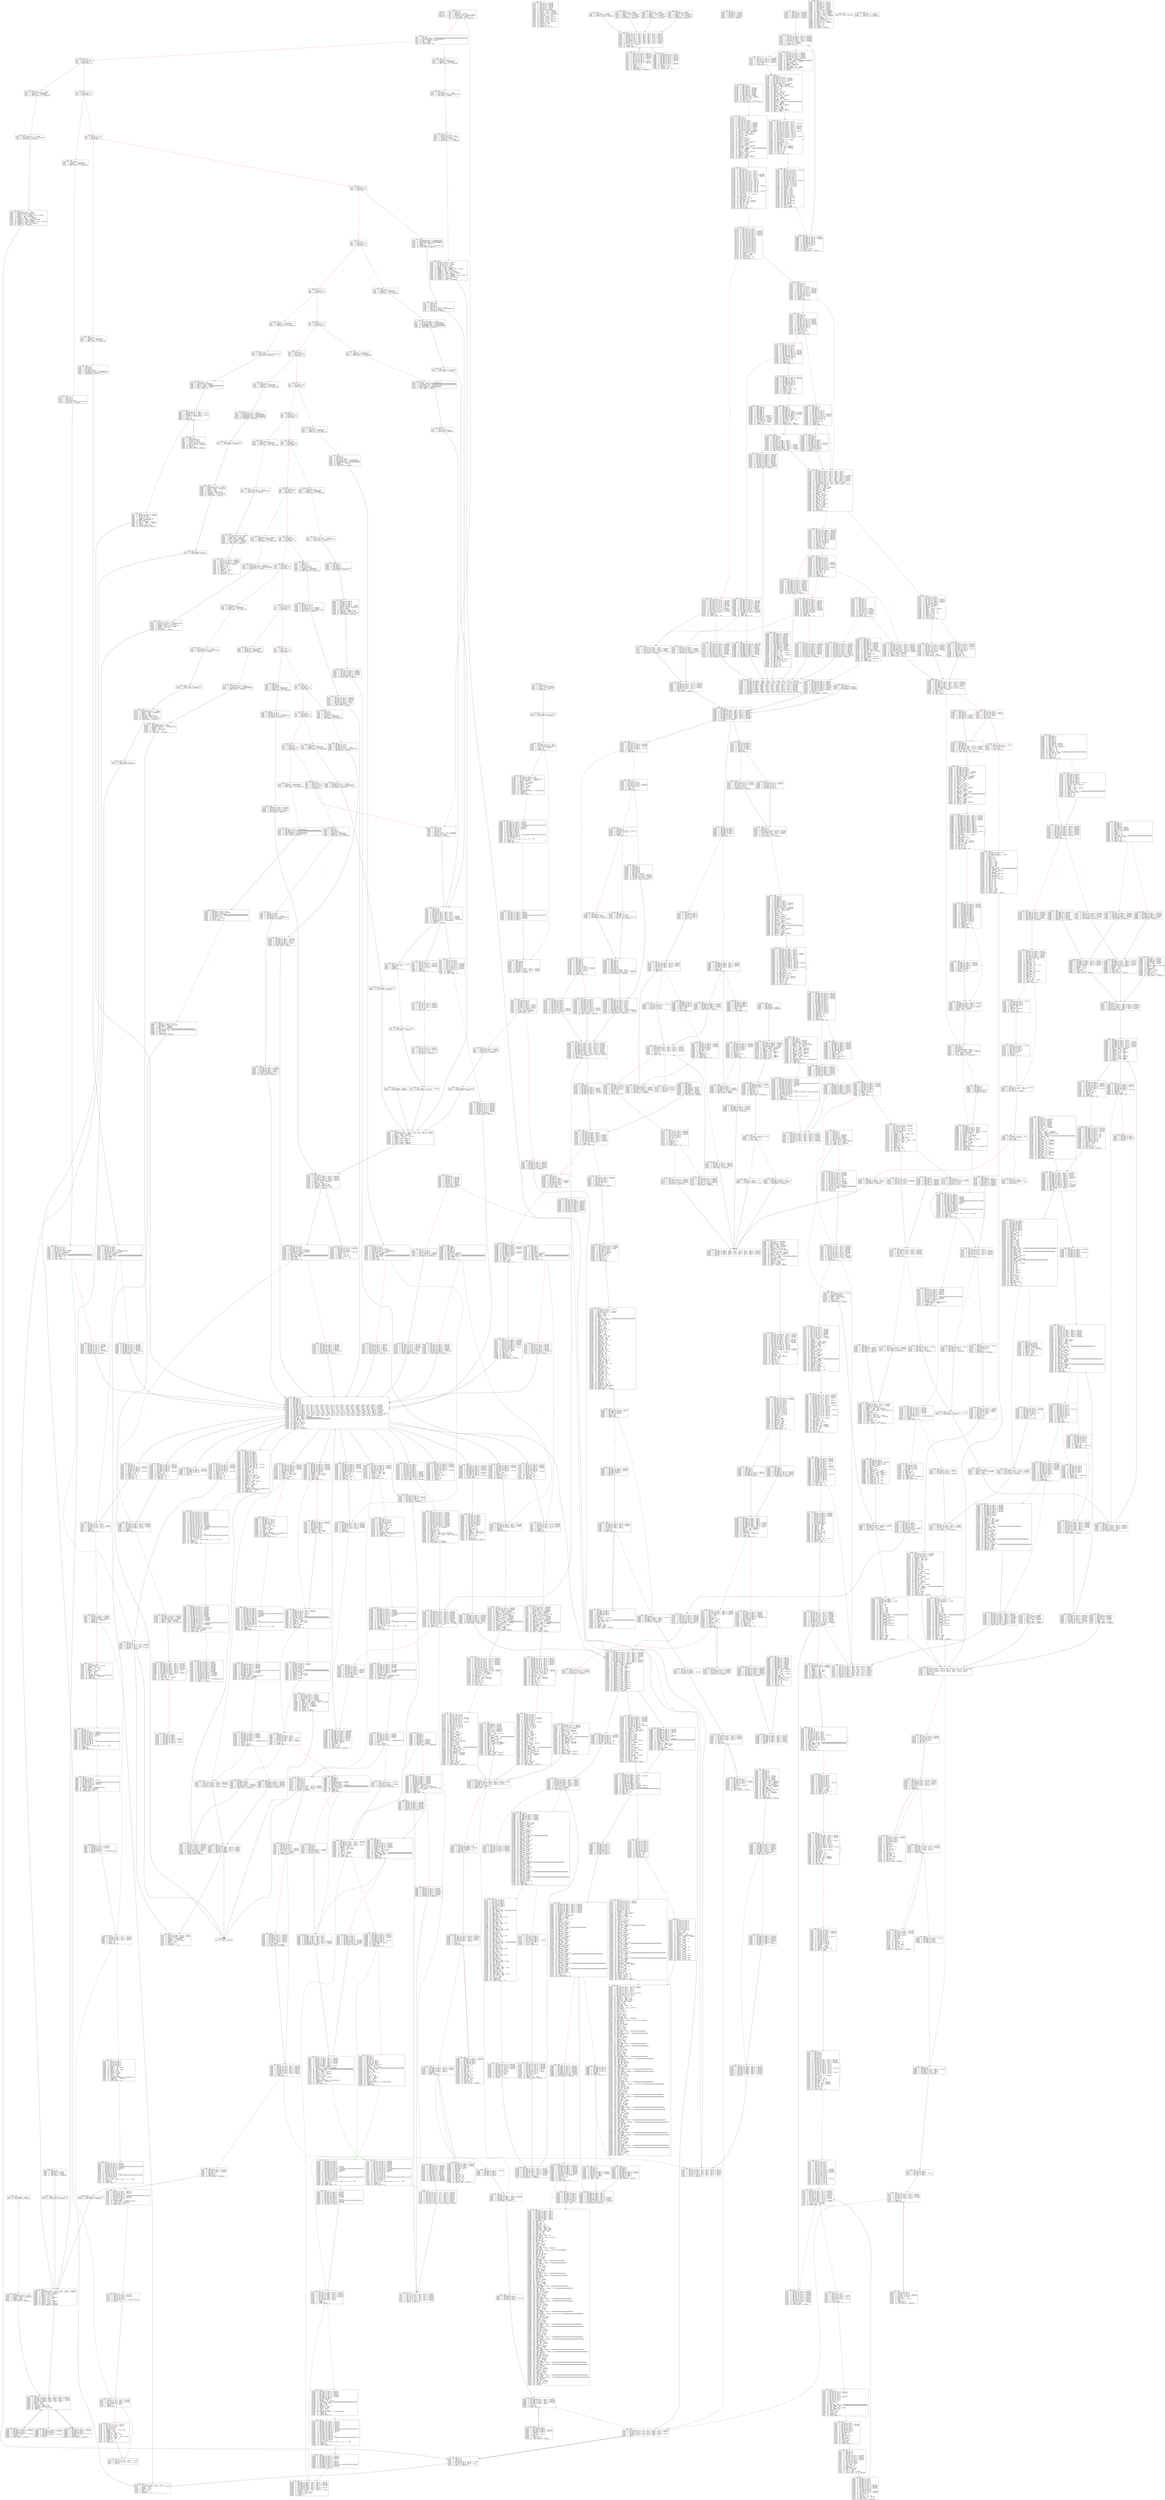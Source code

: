 
digraph G {
graph [fontname = "consolas"];
node  [fontname = "consolas"];
edge  [fontname = "consolas"];
ff [label="{_dispatch\lHash: 0x0\lStart: 0x0\lArguments: []\lStorage: []\l}", shape="record"];
block_0 [label="----- BLOCK ~0 -----\l0x0: .0 = uPHI~0[-5]\l0x0: .1 = uPHI~0[-3]\l0x0: .2 = uPHI~0-MEM // mem(0B)\l0x4: .5 = MSTORE(.2, .4#40, .3#80) // mem(32B)\l0x7: .7 = CALLDATASIZE // CALLDATASIZEx4fa9\l0x8: .8 = LT(.7, .6#4) // LTx6719\l0xc: .10 = JUMPI(.9#103, .8) // JUMPIx3d57\l", shape="record"];
block_d [label="----- BLOCK ~d -----\l0xd: .0 = uPHI~d-MEM\l0x16: .4 = EXP(.3#2, .2#e0) // #100000000000000000000000000000000000000000000000000000000\l0x19: .6 = CALLDATALOAD(.5#0) // CALLDATALOAD0x797\l0x1a: .7 = DIV(.6, .4#1000) // DIVx3c81\l0x1b: .8 = AND(.7, .1#ffff)\l0x22: .10 = EQ(.8, .9#83e2)\l0x26: .12 = JUMPI(.11#128, .10)\l", shape="record"];
block_27 [label="----- BLOCK ~27 -----\l0x27: .0 = PHI~27-MEM(~d.0)\l0x27: .1 = PHI~27[-1](~d.8)\l0x2d: .3 = EQ(.2#ab85, .1)\l0x31: .5 = JUMPI(.4#14f, .3)\l", shape="record"];
block_32 [label="----- BLOCK ~32 -----\l0x32: .0 = PHI~32[-1](~27.1)\l0x38: .2 = EQ(.1#1aea, .0)\l0x3c: .4 = JUMPI(.3#164, .2)\l", shape="record"];
block_3d [label="----- BLOCK ~3d -----\l0x3d: .0 = PHI~3d[-1](~32.0)\l0x43: .2 = EQ(.1#1c90, .0)\l0x47: .4 = JUMPI(.3#18d, .2)\l", shape="record"];
block_48 [label="----- BLOCK ~48 -----\l0x48: .0 = PHI~48[-1](~3d.0)\l0x4e: .2 = EQ(.1#2967, .0)\l0x52: .4 = JUMPI(.3#1a5, .2)\l", shape="record"];
block_53 [label="----- BLOCK ~53 -----\l0x53: .0 = uPHI~53-MEM\l0x53: .1 = PHI~53[-1](~48.0)\l0x59: .3 = EQ(.2#304f, .1)\l0x5d: .5 = JUMPI(.4#1bb, .3)\l", shape="record"];
block_5e [label="----- BLOCK ~5e -----\l0x5e: .0 = PHI~5e[-1](~53.1)\l0x64: .2 = EQ(.1#4051, .0)\l0x68: .4 = JUMPI(.3#1d9, .2)\l", shape="record"];
block_69 [label="----- BLOCK ~69 -----\l0x69: .0 = PHI~69[-1](~5e.0)\l0x6f: .2 = EQ(.1#51cf, .0)\l0x73: .4 = JUMPI(.3#221, .2)\l", shape="record"];
block_74 [label="----- BLOCK ~74 -----\l0x74: .0 = uPHI~74-MEM\l0x74: .1 = PHI~74[-1](~69.0)\l0x7a: .3 = EQ(.2#5a12, .1)\l0x7e: .5 = JUMPI(.4#242, .3)\l", shape="record"];
block_7f [label="----- BLOCK ~7f -----\l0x7f: .0 = PHI~7f[-1](~74.1)\l0x85: .2 = EQ(.1#8913, .0)\l0x89: .4 = JUMPI(.3#299, .2)\l", shape="record"];
block_8a [label="----- BLOCK ~8a -----\l0x8a: .0 = uPHI~8a-MEM\l0x8a: .1 = PHI~8a[-1](~7f.0)\l0x90: .3 = EQ(.2#96ca, .1)\l0x94: .5 = JUMPI(.4#2b6, .3)\l", shape="record"];
block_95 [label="----- BLOCK ~95 -----\l0x95: .0 = uPHI~95-MEM\l0x95: .1 = PHI~95[-1](~8a.1)\l0x9b: .3 = EQ(.2#9933, .1)\l0x9f: .5 = JUMPI(.4#2e9, .3)\l", shape="record"];
block_a0 [label="----- BLOCK ~a0 -----\l0xa0: .0 = PHI~a0-MEM(~95.0)\l0xa0: .1 = PHI~a0[-1](~95.1)\l0xa6: .3 = EQ(.2#bb0d, .1)\l0xaa: .5 = JUMPI(.4#314, .3)\l", shape="record"];
block_ab [label="----- BLOCK ~ab -----\l0xab: .0 = uPHI~ab-MEM\l0xab: .1 = PHI~ab[-1](~a0.1)\l0xb1: .3 = EQ(.2#bb82, .1)\l0xb5: .5 = JUMPI(.4#32c, .3)\l", shape="record"];
block_b6 [label="----- BLOCK ~b6 -----\l0xb6: .0 = uPHI~b6-MEM\l0xb6: .1 = PHI~b6[-1](~ab.1)\l0xbc: .3 = EQ(.2#c04c, .1)\l0xc0: .5 = JUMPI(.4#341, .3)\l", shape="record"];
block_c1 [label="----- BLOCK ~c1 -----\l0xc1: .0 = PHI~c1-MEM(~b6.0)\l0xc1: .1 = PHI~c1[-1](~b6.1)\l0xc7: .3 = EQ(.2#ca5d, .1)\l0xcb: .5 = JUMPI(.4#36c, .3)\l", shape="record"];
block_cc [label="----- BLOCK ~cc -----\l0xcc: .0 = uPHI~cc-MEM\l0xcc: .1 = PHI~cc[-1](~c1.1)\l0xd2: .3 = EQ(.2#cacf, .1)\l0xd6: .5 = JUMPI(.4#384, .3)\l", shape="record"];
block_d7 [label="----- BLOCK ~d7 -----\l0xd7: .0 = uPHI~d7-MEM\l0xd7: .1 = PHI~d7[-1](~cc.1)\l0xdd: .3 = EQ(.2#d2c6, .1)\l0xe1: .5 = JUMPI(.4#3af, .3)\l", shape="record"];
block_e2 [label="----- BLOCK ~e2 -----\l0xe2: .0 = uPHI~e2-MEM\l0xe2: .1 = PHI~e2[-1](~d7.1)\l0xe8: .3 = EQ(.2#e5ed, .1)\l0xec: .5 = JUMPI(.4#3c4, .3)\l", shape="record"];
block_ed [label="----- BLOCK ~ed -----\l0xed: .0 = uPHI~ed[-5]\l0xed: .1 = uPHI~ed[-3]\l0xed: .2 = PHI~ed[-1](~e2.1)\l0xf3: .4 = EQ(.3#f2fd, .2)\l0xf7: .6 = JUMPI(.5#3dc, .4)\l", shape="record"];
block_f8 [label="----- BLOCK ~f8 -----\l0xf8: .0 = uPHI~f8-MEM\l0xf8: .1 = PHI~f8[-5](~ed.0)\l0xf8: .2 = PHI~f8[-3](~ed.1)\l0xf8: .3 = PHI~f8[-1](~ed.2)\l0xfe: .5 = EQ(.4#f870, .3)\l0x102: .7 = JUMPI(.6#3fd, .5)\l", shape="record"];
block_103 [label="----- BLOCK ~103 -----\l0x103: .0 = uPHI~103-MEM\l0x103: .1 = uPHI~103[-1]\l0x103: .2 = uPHI~103[-2]\l0x103: .3 = uPHI~103[-4]\l0x103: .4 = PHI~103[-5](~f8.1, ~0.0) // PHIx24dd\l0x103: .5 = PHI~103[-3](~f8.2, ~0.1) // PHIx24db\l0x107: .7 = CALLER // CALLERx4fa9\l0x10b: .9 = JUMP(.8#412) // JUMP0x6bf\l", shape="record"];
block_10c [label="----- BLOCK ~10c -----\l0x10c: .0 = PHI~10c-MEM(~412.3) // mem(0B)\l0x10c: .1 = PHI~10c[-1](~412.12)\l0x10d: .2 = ISZERO(.1)\l0x10e: .3 = ISZERO(.2)\l0x112: .5 = JUMPI(.4#117, .3)\l", shape="record"];
block_117 [label="----- BLOCK ~117 -----\l0x117: .0 = PHI~117-MEM(~10c.0) // mem(0B)\l0x125: .6 = JUMP(.5#417) // JUMP0x21d\l", shape="record"];
block_126 [label="----- BLOCK ~126 -----\l0x127: .0 = STOP // STOPx4fa9\l", shape="record"];
block_128 [label="----- BLOCK ~128 -----\l0x128: .0 = PHI~128-MEM(~d.0)\l0x129: .1 = CALLVALUE // CALLVALUEx4fa9\l0x12b: .2 = ISZERO(.1) // ISZEROx599f\l0x12f: .4 = JUMPI(.3#134, .2) // JUMPI0x3e5\l", shape="record"];
block_134 [label="----- BLOCK ~134 -----\l0x134: .0 = uPHI~134[-2]\l0x134: .1 = PHI~134-MEM(~128.0) // mem(0B)\l0x134: .2 = PHI~134[-1](~128.1) // CALLVALUEx4fa9\l0x13c: .5 = JUMP(.4#4ae) // JUMP0x178\l", shape="record"];
block_13d [label="----- BLOCK ~13d -----\l0x13d: .0 = PHI~13d[-1](~1549.10, ~52e.4, ~12cf.10)\l0x13d: .1 = PHI~13d-MEM(~1549.7, ~52e.3, ~12cf.7) // mem(0B)\l0x141: .3 = MLOAD(.1, .2#40)\l0x144: .4 = MSTORE(.1, .3, .0)\l0x145: .5 = MLOAD(.4, .2#40)\l0x149: .6 = SUB(.3, .5)\l0x14c: .8 = ADD(.7#20, .6)\l0x14e: .9 = RETURN(.4, .5, .8)\l", shape="record"];
block_14f [label="----- BLOCK ~14f -----\l0x14f: .0 = PHI~14f-MEM(~27.0) // mem(0B)\l0x150: .1 = CALLVALUE // CALLVALUEx4fa9\l0x152: .2 = ISZERO(.1) // ISZEROx599f\l0x156: .4 = JUMPI(.3#15b, .2) // JUMPIx4bb7\l", shape="record"];
block_15b [label="----- BLOCK ~15b -----\l0x15b: .0 = PHI~15b-MEM(~14f.0) // mem(0B)\l0x15b: .1 = PHI~15b[-1](~14f.1) // CALLVALUEx4fa9\l0x163: .4 = JUMP(.3#506) // JUMPx2b7c\l", shape="record"];
block_164 [label="----- BLOCK ~164 -----\l0x164: .0 = uPHI~164-MEM\l0x165: .1 = CALLVALUE // CALLVALUEx4fa9\l0x167: .2 = ISZERO(.1) // ISZEROx599f\l0x16b: .4 = JUMPI(.3#170, .2) // JUMPIx4ed4\l", shape="record"];
block_170 [label="----- BLOCK ~170 -----\l0x170: .0 = uPHI~170[-3]\l0x170: .1 = uPHI~170[-5]\l0x170: .2 = uPHI~170[-2]\l0x170: .3 = PHI~170-MEM(~164.0)\l0x170: .4 = PHI~170[-1](~164.1) // CALLVALUEx4fa9\l0x178: .7 = JUMP(.6#531) // JUMP0x687\l", shape="record"];
block_179 [label="----- BLOCK ~179 -----\l0x179: .0 = PHI~179[-1](~56a.3, ~16c8.1) // PHIxba\l0x179: .1 = PHI~179-MEM(~56a.0, ~16c8.0) // mem(0B)\l0x17d: .3 = MLOAD(.1, .2#40) // MLOADxb8\l0x17f: .4 = ISZERO(.0) // ISZERO0x769\l0x180: .5 = ISZERO(.4) // ISZERO0x5ab\l0x182: .6 = MSTORE(.1, .3, .5) // mem(0B)\l0x183: .7 = MLOAD(.6, .2#40)\l0x187: .8 = SUB(.3, .7)\l0x18a: .10 = ADD(.9#20, .8)\l0x18c: .11 = RETURN(.6, .7, .10)\l", shape="record"];
block_18d [label="----- BLOCK ~18d -----\l0x18d: .0 = uPHI~18d-MEM\l0x18e: .1 = CALLVALUE // CALLVALUEx4fa9\l0x190: .2 = ISZERO(.1) // ISZEROx599f\l0x194: .4 = JUMPI(.3#199, .2) // JUMPIx39d5\l", shape="record"];
block_199 [label="----- BLOCK ~199 -----\l0x199: .0 = uPHI~199[-3]\l0x199: .1 = uPHI~199[-5]\l0x199: .2 = uPHI~199[-2]\l0x199: .3 = PHI~199-MEM(~18d.0)\l0x199: .4 = PHI~199[-1](~18d.1) // CALLVALUEx4fa9\l0x1a0: .7 = CALLDATALOAD(.6#4) // CALLDATALOADx764b\l0x1a4: .9 = JUMP(.8#570) // JUMP0x724\l", shape="record"];
block_1a5 [label="----- BLOCK ~1a5 -----\l0x1ab: .2 = CALLDATALOAD(.1#4) // CALLDATALOADx764b\l0x1ae: .4 = CALLDATALOAD(.3#24) // CALLDATALOAD0x30d\l0x1b1: .6 = CALLDATALOAD(.5#44) // CALLDATALOAD0x763\l0x1b2: .7 = ISZERO(.6) // ISZERO0x25e\l0x1b3: .8 = ISZERO(.7)\l0x1b6: .10 = CALLDATALOAD(.9#64) // CALLDATALOADx1fa3\l0x1ba: .12 = JUMP(.11#75e) // JUMPx23f8\l", shape="record"];
block_1bb [label="----- BLOCK ~1bb -----\l0x1bb: .0 = PHI~1bb-MEM(~53.0)\l0x1bc: .1 = CALLVALUE // CALLVALUEx4fa9\l0x1be: .2 = ISZERO(.1) // ISZEROx599f\l0x1c2: .4 = JUMPI(.3#1c7, .2) // JUMPI0x4d2\l", shape="record"];
block_1c7 [label="----- BLOCK ~1c7 -----\l0x1c7: .0 = PHI~1c7-MEM(~1bb.0) // mem(0B)\l0x1c7: .1 = PHI~1c7[-1](~1bb.1) // CALLVALUEx4fa9\l0x1ce: .4 = CALLDATALOAD(.3#4) // CALLDATALOADx764b\l0x1d1: .6 = CALLDATALOAD(.5#24) // CALLDATALOAD0x30d\l0x1d4: .8 = CALLDATALOAD(.7#44) // CALLDATALOAD0x763\l0x1d8: .10 = JUMP(.9#791) // JUMP0x535\l", shape="record"];
block_1d9 [label="----- BLOCK ~1d9 -----\l0x1da: .0 = CALLVALUE // CALLVALUEx4fa9\l0x1dc: .1 = ISZERO(.0) // ISZEROx599f\l0x1e0: .3 = JUMPI(.2#1e5, .1) // JUMPI0x315\l", shape="record"];
block_1e5 [label="----- BLOCK ~1e5 -----\l0x1e5: .0 = uPHI~1e5-MEM\l0x1e5: .1 = PHI~1e5[-1](~1d9.0) // CALLVALUEx4fa9\l0x1ed: .4 = JUMP(.3#969) // JUMPx4125\l", shape="record"];
block_1ee [label="----- BLOCK ~1ee -----\l0x1ee: .0 = uPHI~1ee[-2] // PHIx109\l0x1ee: .1 = uPHI~1ee[-3] // PHIx108\l0x1ee: .2 = uPHI~1ee[-1] // PHIx104\l0x1ee: .3 = uPHI~1ee[-4] // PHIx103\l0x1ee: .4 = uPHI~1ee[-5] // PHIx100\l0x1ee: .5 = uPHI~1ee[-6] // PHIxfc\l0x1ee: .6 = uPHI~1ee-MEM // mem(0B)\l0x1f2: .8 = MLOAD(.6, .7#40) // MLOADxfa\l0x1f5: .9 = MSTORE(.6, .8, .5) // mem(0B)\l0x1f9: .11 = ADD(.8, .10#20) // ADD0x20c\l0x1fd: .12 = MSTORE(.9, .11, .4) // mem(0B)\l0x200: .13 = ADD(.7#40, .8) // ADD0x6c2\l0x204: .14 = MSTORE(.12, .13, .3)\l0x208: .16 = ADD(.8, .15#60) // ADDx4e74\l0x20c: .17 = MSTORE(.14, .16, .1)\l0x210: .19 = ADD(.8, .18#80) // ADD0x58b\l0x211: .20 = MSTORE(.17, .19, .0)\l0x215: .22 = ADD(.8, .21#a0) // ADD0x610\l0x216: .23 = MSTORE(.20, .22, .2)\l0x217: .24 = MLOAD(.23, .7#40)\l0x21b: .25 = SUB(.8, .24)\l0x21e: .27 = ADD(.26#c0, .25)\l0x220: .28 = RETURN(.23, .24, .27)\l", shape="record"];
block_221 [label="----- BLOCK ~221 -----\l0x222: .0 = CALLVALUE // CALLVALUEx4fa9\l0x224: .1 = ISZERO(.0) // ISZEROx599f\l0x228: .3 = JUMPI(.2#22d, .1) // JUMPI0x458\l", shape="record"];
block_22d [label="----- BLOCK ~22d -----\l0x22d: .0 = PHI~22d[-1](~221.0) // CALLVALUEx4fa9\l0x238: .5 = EXP(.4#2, .3#a0) // #10000000000000000000000000000000000000000\l0x239: .6 = SUB(.5#1000, .2#1) // #ffffffffffffffffffffffffffffffffffffffff\l0x23c: .8 = CALLDATALOAD(.7#4) // CALLDATALOADx764b\l0x23d: .9 = AND(.8, .6#ffff) // CALLDATALOADx764b\l0x241: .11 = JUMP(.10#ab6) // JUMP0x7cc\l", shape="record"];
block_242 [label="----- BLOCK ~242 -----\l0x242: .0 = PHI~242-MEM(~74.0)\l0x243: .1 = CALLVALUE // CALLVALUEx4fa9\l0x245: .2 = ISZERO(.1) // ISZEROx599f\l0x249: .4 = JUMPI(.3#24e, .2) // JUMPIx6af0\l", shape="record"];
block_24e [label="----- BLOCK ~24e -----\l0x24e: .0 = PHI~24e-MEM(~242.0) // mem(0B)\l0x24e: .1 = PHI~24e[-1](~242.1) // CALLVALUEx4fa9\l0x255: .4 = CALLDATALOAD(.3#4) // CALLDATALOADx764b\l0x258: .6 = CALLDATALOAD(.5#24) // CALLDATALOAD0x30d\l0x25b: .8 = CALLDATALOAD(.7#44) // CALLDATALOAD0x763\l0x25f: .10 = JUMP(.9#c7d) // JUMPx601c\l", shape="record"];
block_260 [label="----- BLOCK ~260 -----\l0x260: .0 = uPHI~260[-1] // PHIx13d\l0x260: .1 = uPHI~260-MEM // mem(0B)\l0x263: .3 = MLOAD(.1, .2#40) // MLOADx13b\l", shape="record"];
block_26e [label="----- BLOCK ~26e -----\l0x26e: .0 = PHI~26e[-8](~277.0, ~356.3, ~399.3, ~260.3, ~2fe.3) // PHIx1fc3\l0x26e: .1 = PHI~26e[-9](~277.1, ~356.0, ~399.0, ~260.0, ~2fe.0) // PHIx1fc2\l0x26e: .2 = PHI~26e[-7](~277.2, ~356.3, ~399.3, ~260.3, ~2fe.3) // PHIx1fc1\l0x26e: .3 = PHI~26e[-5](~277.3, ~356.6, ~399.6, ~260.4, ~2fe.6) // PHIx1fc0\l0x26e: .4 = PHI~26e[-6](~277.4, ~356.0, ~399.0, ~260.0, ~2fe.0) // PHIx1fbf\l0x26e: .5 = PHI~26e[-3](~277.6, ~356.3, ~399.3, ~260.3, ~2fe.3) // PHIx1e1c\l0x26e: .6 = PHI~26e-MEM(~277.13, ~356.5, ~399.5, ~260.1, ~2fe.5) // mem(0B)\l0x26e: .7 = PHI~26e[-2](~277.9, ~356.0, ~399.0, ~260.0, ~2fe.0) // PHIx1e1a\l0x26e: .8 = PHI~26e[-1](~277.15, ~356.7, ~399.7, ~260.5, ~2fe.7) // PHIx141\l0x26e: .9 = PHI~26e[-4](~277.5, ~356.6, ~399.6, ~260.4, ~2fe.6) // PHIx140\l0x271: .10 = LT(.8, .9) // LT0x4fd\l0x272: .11 = ISZERO(.10)\l0x276: .13 = JUMPI(.12#286, .11)\l", shape="record"];
block_277 [label="----- BLOCK ~277 -----\l0x277: .0 = PHI~277[-8](~26e.0) // PHIx1fc3\l0x277: .1 = PHI~277[-9](~26e.1) // PHIx1fc2\l0x277: .2 = PHI~277[-7](~26e.2) // PHIx1fc1\l0x277: .3 = PHI~277[-5](~26e.3) // PHIx1fc0\l0x277: .4 = PHI~277[-6](~26e.4) // PHIx1fbf\l0x277: .5 = PHI~277[-4](~26e.9) // PHIx140\l0x277: .6 = PHI~277[-3](~26e.5)\l0x277: .7 = PHI~277-MEM(~26e.6) // mem(0B)\l0x277: .8 = PHI~277[-1](~26e.8) // PHIx141\l0x277: .9 = PHI~277[-2](~26e.7) // PHIx1e1a\l0x279: .10 = ADD(.8, .9)\l0x27a: .11 = MLOAD(.7, .10)\l0x27d: .12 = ADD(.8, .6)\l0x27e: .13 = MSTORE(.7, .12, .11)\l0x281: .15 = ADD(.14#20, .8)\l0x285: .17 = JUMP(.16#26e) // JUMP0x1d8\l", shape="record"];
block_286 [label="----- BLOCK ~286 -----\l0x286: .0 = PHI~286-MEM(~26e.6) // mem(0B)\l0x286: .1 = PHI~286[-8](~26e.0) // PHIx1fc3\l0x286: .2 = PHI~286[-9](~26e.1) // PHIx1fc2\l0x286: .3 = PHI~286[-7](~26e.2) // PHIx1fc1\l0x286: .4 = PHI~286[-5](~26e.3) // PHIx1fc0\l0x286: .5 = PHI~286[-6](~26e.4) // PHIx1fbf\l0x286: .6 = PHI~286[-4](~26e.9) // PHIx140\l0x286: .7 = PHI~286[-3](~26e.5)\l0x286: .8 = PHI~286[-2](~26e.7) // PHIx1e1a\l0x286: .9 = PHI~286[-1](~26e.8) // PHIx141\l0x28d: .10 = ADD(.4, .3)\l0x293: .12 = MLOAD(.0, .11#40)\l0x296: .13 = SUB(.10, .12)\l0x298: .14 = RETURN(.0, .12, .13)\l", shape="record"];
block_299 [label="----- BLOCK ~299 -----\l0x299: .0 = uPHI~299-MEM\l0x29a: .1 = CALLVALUE // CALLVALUEx4fa9\l0x29c: .2 = ISZERO(.1) // ISZEROx599f\l0x2a0: .4 = JUMPI(.3#2a5, .2) // JUMPIx7f65\l", shape="record"];
block_2a5 [label="----- BLOCK ~2a5 -----\l0x2a5: .0 = uPHI~2a5[-2]\l0x2a5: .1 = uPHI~2a5[-4]\l0x2a5: .2 = PHI~2a5-MEM(~299.0)\l0x2a5: .3 = PHI~2a5[-1](~299.1) // CALLVALUEx4fa9\l0x2ac: .6 = CALLDATALOAD(.5#4) // CALLDATALOADx764b\l0x2af: .8 = CALLDATALOAD(.7#24) // CALLDATALOAD0x30d\l0x2b0: .9 = ISZERO(.8) // ISZERO0x4a7\l0x2b1: .10 = ISZERO(.9)\l0x2b5: .12 = JUMP(.11#fb3) // JUMP0x11a\l", shape="record"];
block_2b6 [label="----- BLOCK ~2b6 -----\l0x2b6: .0 = PHI~2b6-MEM(~8a.0)\l0x2b7: .1 = CALLVALUE // CALLVALUEx4fa9\l0x2b9: .2 = ISZERO(.1) // ISZEROx599f\l0x2bd: .4 = JUMPI(.3#2c2, .2) // JUMPIx128d\l", shape="record"];
block_2c2 [label="----- BLOCK ~2c2 -----\l0x2c2: .0 = PHI~2c2-MEM(~2b6.0) // mem(0B)\l0x2c2: .1 = PHI~2c2[-1](~2b6.1) // CALLVALUEx4fa9\l0x2ca: .4 = JUMP(.3#1017) // JUMP0x788\l", shape="record"];
block_2cb [label="----- BLOCK ~2cb -----\l0x2cb: .0 = PHI~2cb[-1](~1017.11) // ANDx1e8b\l0x2cb: .1 = PHI~2cb[-2](~1017.7) // AND0x35a\l0x2cb: .2 = PHI~2cb[-3](~1017.3) // SLOAD0x73b\l0x2cb: .3 = PHI~2cb-MEM(~1017.0) // mem(0B)\l0x2cf: .5 = MLOAD(.3, .4#40) // MLOADx17e\l0x2d2: .6 = MSTORE(.3, .5, .2)\l0x2d6: .8 = ADD(.5, .7#20)\l0x2da: .9 = MSTORE(.6, .8, .1)\l0x2dd: .10 = ADD(.4#40, .5)\l0x2de: .11 = MSTORE(.9, .10, .0)\l0x2df: .12 = MLOAD(.11, .4#40)\l0x2e3: .13 = SUB(.5, .12)\l0x2e6: .15 = ADD(.14#60, .13)\l0x2e8: .16 = RETURN(.11, .12, .15)\l", shape="record"];
block_2e9 [label="----- BLOCK ~2e9 -----\l0x2e9: .0 = PHI~2e9-MEM(~95.0)\l0x2ea: .1 = CALLVALUE // CALLVALUEx4fa9\l0x2ec: .2 = ISZERO(.1) // ISZEROx599f\l0x2f0: .4 = JUMPI(.3#2f5, .2) // JUMPI0x7ef\l", shape="record"];
block_2f5 [label="----- BLOCK ~2f5 -----\l0x2f5: .0 = PHI~2f5-MEM(~2e9.0) // mem(0B)\l0x2f5: .1 = PHI~2f5[-1](~2e9.1) // CALLVALUEx4fa9\l0x2fd: .4 = JUMP(.3#103f) // JUMP0x322\l", shape="record"];
block_2fe [label="----- BLOCK ~2fe -----\l0x2fe: .0 = uPHI~2fe[-1] // PHIx19c\l0x2fe: .1 = uPHI~2fe-MEM // mem(0B)\l0x301: .3 = MLOAD(.1, .2#40) // MLOADx19a\l0x303: .4 = MLOAD(.1, .0) // MLOADx19d\l0x305: .5 = MSTORE(.1, .3, .4) // mem(0B)\l0x313: .9 = JUMP(.8#26e) // JUMP0x1d8\l", shape="record"];
block_314 [label="----- BLOCK ~314 -----\l0x314: .0 = PHI~314-MEM(~a0.0) // mem(0B)\l0x315: .1 = CALLVALUE // CALLVALUEx4fa9\l0x317: .2 = ISZERO(.1) // ISZEROx599f\l0x31b: .4 = JUMPI(.3#320, .2) // JUMPIx2868\l", shape="record"];
block_320 [label="----- BLOCK ~320 -----\l0x320: .0 = PHI~320-MEM(~314.0) // mem(0B)\l0x320: .1 = PHI~320[-1](~314.1) // CALLVALUEx4fa9\l0x327: .4 = CALLDATALOAD(.3#4) // CALLDATALOADx764b\l0x32b: .6 = JUMP(.5#12cf) // JUMP0x37e\l", shape="record"];
block_32c [label="----- BLOCK ~32c -----\l0x32c: .0 = uPHI~32c[-3]\l0x32c: .1 = uPHI~32c[-5]\l0x32c: .2 = uPHI~32c[-2]\l0x32c: .3 = PHI~32c[-1](~ab.1)\l0x32c: .4 = PHI~32c-MEM(~ab.0)\l0x32d: .5 = CALLVALUE // CALLVALUEx4fa9\l0x32f: .6 = ISZERO(.5) // ISZEROx599f\l0x333: .8 = JUMPI(.7#338, .6) // JUMPIx21e2\l", shape="record"];
block_338 [label="----- BLOCK ~338 -----\l0x338: .0 = PHI~338[-4](~32c.0)\l0x338: .1 = PHI~338[-6](~32c.1)\l0x338: .2 = PHI~338[-3](~32c.2)\l0x338: .3 = PHI~338[-2](~32c.3) // PHIx2436\l0x338: .4 = PHI~338-MEM(~32c.4) // mem(0B)\l0x338: .5 = PHI~338[-1](~32c.5) // CALLVALUEx4fa9\l0x340: .8 = JUMP(.7#12e1) // JUMP0x630\l", shape="record"];
block_341 [label="----- BLOCK ~341 -----\l0x341: .0 = PHI~341-MEM(~b6.0)\l0x342: .1 = CALLVALUE // CALLVALUEx4fa9\l0x344: .2 = ISZERO(.1) // ISZEROx599f\l0x348: .4 = JUMPI(.3#34d, .2) // JUMPIx24ff\l", shape="record"];
block_34d [label="----- BLOCK ~34d -----\l0x34d: .0 = PHI~34d-MEM(~341.0) // mem(0B)\l0x34d: .1 = PHI~34d[-1](~341.1) // CALLVALUEx4fa9\l0x355: .4 = JUMP(.3#13cf) // JUMP0x6ff\l", shape="record"];
block_356 [label="----- BLOCK ~356 -----\l0x356: .0 = uPHI~356[-1] // PHIx1c9\l0x356: .1 = uPHI~356-MEM // mem(0B)\l0x359: .3 = MLOAD(.1, .2#40) // MLOADx1c7\l0x35b: .4 = MLOAD(.1, .0) // MLOADx1ca\l0x35d: .5 = MSTORE(.1, .3, .4) // mem(0B)\l0x36b: .9 = JUMP(.8#26e) // JUMP0x1d8\l", shape="record"];
block_36c [label="----- BLOCK ~36c -----\l0x36c: .0 = PHI~36c-MEM(~c1.0) // mem(0B)\l0x36d: .1 = CALLVALUE // CALLVALUEx4fa9\l0x36f: .2 = ISZERO(.1) // ISZEROx599f\l0x373: .4 = JUMPI(.3#378, .2) // JUMPIx965d\l", shape="record"];
block_378 [label="----- BLOCK ~378 -----\l0x378: .0 = PHI~378-MEM(~36c.0) // mem(0B)\l0x378: .1 = PHI~378[-1](~36c.1) // CALLVALUEx4fa9\l0x37f: .4 = CALLDATALOAD(.3#4) // CALLDATALOADx764b\l0x383: .6 = JUMP(.5#1549) // JUMP0x6e6\l", shape="record"];
block_384 [label="----- BLOCK ~384 -----\l0x384: .0 = uPHI~384[-1]\l0x384: .1 = uPHI~384[-2]\l0x384: .2 = PHI~384-MEM(~cc.0)\l0x385: .3 = CALLVALUE // CALLVALUEx4fa9\l0x387: .4 = ISZERO(.3) // ISZEROx599f\l0x38b: .6 = JUMPI(.5#390, .4) // JUMPIx640d\l", shape="record"];
block_390 [label="----- BLOCK ~390 -----\l0x390: .0 = PHI~390[-2](~384.0)\l0x390: .1 = PHI~390[-3](~384.1)\l0x390: .2 = PHI~390-MEM(~384.2) // mem(0B)\l0x390: .3 = PHI~390[-1](~384.3) // CALLVALUEx4fa9\l0x398: .6 = JUMP(.5#155b) // JUMP0x5c7\l", shape="record"];
block_399 [label="----- BLOCK ~399 -----\l0x399: .0 = uPHI~399[-1] // PHIx1eb\l0x399: .1 = uPHI~399-MEM // mem(0B)\l0x39c: .3 = MLOAD(.1, .2#40) // MLOADx1e9\l0x39e: .4 = MLOAD(.1, .0) // MLOADx1ec\l0x3a0: .5 = MSTORE(.1, .3, .4) // mem(0B)\l0x3ae: .9 = JUMP(.8#26e) // JUMP0x1d8\l", shape="record"];
block_3af [label="----- BLOCK ~3af -----\l0x3af: .0 = uPHI~3af[-2]\l0x3af: .1 = uPHI~3af[-4]\l0x3af: .2 = uPHI~3af[-1]\l0x3af: .3 = PHI~3af-MEM(~d7.0)\l0x3b0: .4 = CALLVALUE // CALLVALUEx4fa9\l0x3b2: .5 = ISZERO(.4) // ISZEROx599f\l0x3b6: .7 = JUMPI(.6#3bb, .5) // JUMPIx4874\l", shape="record"];
block_3bb [label="----- BLOCK ~3bb -----\l0x3bb: .0 = PHI~3bb[-3](~3af.0)\l0x3bb: .1 = PHI~3bb[-5](~3af.1)\l0x3bb: .2 = PHI~3bb[-2](~3af.2)\l0x3bb: .3 = PHI~3bb-MEM(~3af.3) // mem(0B)\l0x3bb: .4 = PHI~3bb[-1](~3af.4) // CALLVALUEx4fa9\l0x3c3: .7 = JUMP(.6#15db) // JUMPx781e\l", shape="record"];
block_3c4 [label="----- BLOCK ~3c4 -----\l0x3c4: .0 = PHI~3c4-MEM(~e2.0)\l0x3c5: .1 = CALLVALUE // CALLVALUEx4fa9\l0x3c7: .2 = ISZERO(.1) // ISZEROx599f\l0x3cb: .4 = JUMPI(.3#3d0, .2) // JUMPIx4b90\l", shape="record"];
block_3d0 [label="----- BLOCK ~3d0 -----\l0x3d0: .0 = PHI~3d0-MEM(~3c4.0) // mem(0B)\l0x3d0: .1 = PHI~3d0[-1](~3c4.1) // CALLVALUEx4fa9\l0x3d7: .4 = CALLDATALOAD(.3#4) // CALLDATALOADx764b\l0x3db: .6 = JUMP(.5#16ce) // JUMPx44a1\l", shape="record"];
block_3dc [label="----- BLOCK ~3dc -----\l0x3dd: .0 = CALLVALUE // CALLVALUEx4fa9\l0x3df: .1 = ISZERO(.0) // ISZEROx599f\l0x3e3: .3 = JUMPI(.2#3e8, .1) // JUMPI0x1cb\l", shape="record"];
block_3e8 [label="----- BLOCK ~3e8 -----\l0x3e8: .0 = PHI~3e8[-1](~3dc.0) // CALLVALUEx4fa9\l0x3f3: .5 = EXP(.4#2, .3#a0) // #10000000000000000000000000000000000000000\l0x3f4: .6 = SUB(.5#1000, .2#1) // #ffffffffffffffffffffffffffffffffffffffff\l0x3f7: .8 = CALLDATALOAD(.7#4) // CALLDATALOADx764b\l0x3f8: .9 = AND(.8, .6#ffff) // CALLDATALOADx764b\l0x3fc: .11 = JUMP(.10#1899) // JUMPx114c\l", shape="record"];
block_3fd [label="----- BLOCK ~3fd -----\l0x3fd: .0 = uPHI~3fd[-2]\l0x3fd: .1 = uPHI~3fd[-4]\l0x3fd: .2 = uPHI~3fd[-1]\l0x3fd: .3 = PHI~3fd-MEM(~f8.0)\l0x3fe: .4 = CALLVALUE // CALLVALUEx4fa9\l0x400: .5 = ISZERO(.4) // ISZEROx599f\l0x404: .7 = JUMPI(.6#409, .5) // JUMPI0x6c4\l", shape="record"];
block_409 [label="----- BLOCK ~409 -----\l0x409: .0 = PHI~409[-3](~3fd.0)\l0x409: .1 = PHI~409[-5](~3fd.1)\l0x409: .2 = PHI~409[-2](~3fd.2)\l0x409: .3 = PHI~409-MEM(~3fd.3) // mem(0B)\l0x409: .4 = PHI~409[-1](~3fd.4) // CALLVALUEx4fa9\l0x411: .7 = JUMP(.6#18df) // JUMP0x36d\l", shape="record"];
block_412 [label="----- BLOCK ~412 -----\l0x412: .0 = uPHI~412[-9]\l0x412: .1 = uPHI~412[-11]\l0x412: .2 = uPHI~412[-8]\l0x412: .3 = PHI~412-MEM(~103.0, ~ab6.0, ~75e.0)\l0x412: .4 = PHI~412[-3](~103.1, ~ab6.3, ~75e.1)\l0x412: .5 = PHI~412[-4](~103.2, ~ab6.2, ~75e.2)\l0x412: .6 = PHI~412[-6](~103.3, ~ab6.1, ~75e.3)\l0x412: .7 = PHI~412[-7](~103.4, ~ab6.1, ~75e.4) // PHIx2301\l0x412: .8 = PHI~412[-5](~103.5, ~ab6.2, ~75e.5) // PHIx2300\l0x412: .9 = PHI~412[-2](~103.6, ~ab6.4, ~75e.6) // PHIx22b\l0x412: .10 = PHI~412[-1](~103.7, ~ab6.5, ~75e.7) // CALLERx4fa9\l0x413: .11 = EXTCODESIZE(.10) // EXTCODESIZE0x371\l0x414: .12 = ISZERO(.11)\l0x416: .13 = JUMP(.9) // JUMP0x3ab\l", shape="record"];
block_417 [label="----- BLOCK ~417 -----\l0x417: .0 = PHI~417-MEM(~77f.0, ~117.0) // mem(0B)\l0x41e: .3 = JUMP(.2#3a4b) // JUMP0x571\l", shape="record"];
block_41f [label="----- BLOCK ~41f -----\l0x41f: .0 = uPHI~41f-MEM\l0x426: .2 = GASPRICE // GASPRICEx4fa9\l0x427: .3 = GT(.2, .1#6fc2) // GT0x58a\l0x428: .4 = ISZERO(.3) // ISZERO0x23e\l0x42c: .6 = JUMPI(.5#431, .4)\l", shape="record"];
block_431 [label="----- BLOCK ~431 -----\l0x431: .0 = PHI~431-MEM(~41f.0) // mem(0B)\l0x438: .3 = JUMP(.2#190f) // JUMP0x43a\l", shape="record"];
block_439 [label="----- BLOCK ~439 -----\l0x439: .0 = PHI~439-MEM(~19a2.0)\l0x439: .1 = PHI~439[-7](~19a2.1)\l0x439: .2 = PHI~439[-3](~19a2.2)\l0x439: .3 = PHI~439[-2](~19a2.3)\l0x439: .4 = PHI~439[-4](~19a2.4) // PHIx1fcf\l0x439: .5 = PHI~439[-5](~19a2.5) // PHIx1fce\l0x439: .6 = PHI~439[-1](~19a2.8) // PHIx23e\l0x439: .7 = PHI~439[-6](~19a2.6) // PHIx23c\l0x43b: .8 = ADD(.7, .6) // ADD0x751\l0x447: .10 = LT(.8, .9#2386) // LT0x1dd\l0x448: .11 = ISZERO(.10) // ISZERO0x7f8\l0x44c: .13 = JUMPI(.12#451, .11)\l", shape="record"];
block_44d [label="----- BLOCK ~44d -----\l0x44d: .0 = PHI~44d[-6](~439.1) // PHIx1fd5\l0x44d: .1 = PHI~44d[-5](~439.8) // ADD0x751\l0x44d: .2 = PHI~44d[-4](~439.5) // PHIx1fce\l0x44d: .3 = PHI~44d[-3](~439.4) // PHIx1fcf\l0x44d: .4 = PHI~44d[-2](~439.2) // PHIx1fd1\l0x44d: .5 = PHI~44d[-1](~439.3) // PHIx1fd0\l0x450: .7 = JUMP(.6#4a7) // JUMP0x609\l", shape="record"];
block_451 [label="----- BLOCK ~451 -----\l0x451: .0 = PHI~451-MEM(~439.0) // mem(0B)\l0x451: .1 = PHI~451[-3](~439.4) // PHIx1fcf\l0x451: .2 = PHI~451[-4](~439.5) // PHIx1fce\l0x45a: .5 = JUMP(.4#19a7) // JUMPx5d2d\l", shape="record"];
block_45b [label="----- BLOCK ~45b -----\l0x45b: .0 = uPHI~45b-MEM\l0x45b: .1 = uPHI~45b[-6] // PHIx24e\l0x45b: .2 = uPHI~45b[-1] // PHIx24c\l0x45b: .3 = uPHI~45b[-2] // PHIx24b\l0x466: .6 = JUMP(.5#1bc5) // JUMP0x567\l", shape="record"];
block_467 [label="----- BLOCK ~467 -----\l0x467: .0 = uPHI~467-MEM\l0x467: .1 = uPHI~467[-7] // PHIx1fda\l0x467: .2 = uPHI~467[-5] // PHIx1fd9\l0x467: .3 = uPHI~467[-4] // PHIx1fd8\l0x467: .4 = uPHI~467[-3] // PHIx1fd7\l0x467: .5 = uPHI~467[-2] // PHIx1fd6\l0x467: .6 = uPHI~467[-1] // PHIx252\l0x467: .7 = uPHI~467[-6] // PHIx251\l0x46d: .9 = GT(.6, .8#0) // GTx2969\l0x46e: .10 = ISZERO(.9) // ISZERO0x5f8\l0x472: .12 = JUMPI(.11#4a7, .10)\l", shape="record"];
block_473 [label="----- BLOCK ~473 -----\l0x473: .0 = PHI~473[-3](~467.3)\l0x473: .1 = PHI~473[-2](~467.4)\l0x473: .2 = PHI~473[-1](~467.5) // PHIx1fd6\l0x473: .3 = PHI~473-MEM(~467.0) // mem(0B)\l0x473: .4 = PHI~473[-5](~467.6) // PHIx252\l0x47a: .7 = JUMP(.6#24f7) // JUMP0x756\l", shape="record"];
block_47b [label="----- BLOCK ~47b -----\l0x47b: .0 = PHI~47b[-6](~13ca.0)\l0x47b: .1 = PHI~47b[-5](~13ca.1)\l0x47b: .2 = PHI~47b[-4](~13ca.2)\l0x47b: .3 = PHI~47b[-3](~13ca.3)\l0x47b: .4 = PHI~47b-MEM(~13ca.4) // mem(0B)\l0x47b: .5 = PHI~47b[-1](~13ca.5) // PHIx1fdb\l0x47b: .6 = PHI~47b[-2](~13ca.6) // PHIx25d\l0x47f: .8 = LT(.6, .7#c) // LT0x1f4\l0x481: .9 = ISZERO(.8) // ISZEROx5476\l0x485: .11 = JUMPI(.10#48e, .9)\l", shape="record"];
block_486 [label="----- BLOCK ~486 -----\l0x486: .0 = PHI~486[-7](~47b.0) // PHIx2324\l0x486: .1 = PHI~486[-6](~47b.1) // PHIx2322\l0x486: .2 = PHI~486[-5](~47b.2) // PHIx2320\l0x486: .3 = PHI~486[-4](~47b.3) // PHIx231e\l0x486: .4 = PHI~486-MEM(~47b.4) // mem(0B)\l0x486: .5 = PHI~486[-2](~47b.5) // PHIx1fdb\l0x486: .6 = PHI~486[-3](~47b.6) // PHIx25d\l0x486: .7 = PHI~486[-1](~47b.8) // LT0x1f4\l0x48b: .9 = GAS // GASx4fa9\l0x48c: .10 = LT(.9, .8#f424) // LT0x37a\l0x48d: .11 = ISZERO(.10) // ISZERO0x4a4\l", shape="record"];
block_48e [label="----- BLOCK ~48e -----\l0x48e: .0 = PHI~48e[-7](~47b.0, ~486.0) // PHIx1fe0\l0x48e: .1 = PHI~48e[-6](~47b.1, ~486.1) // PHIx1fdf\l0x48e: .2 = PHI~48e[-5](~47b.2, ~486.2) // PHIx1fde\l0x48e: .3 = PHI~48e[-4](~47b.3, ~486.3) // PHIx1fdd\l0x48e: .4 = PHI~48e-MEM(~47b.4, ~486.4) // mem(0B)\l0x48e: .5 = PHI~48e[-2](~47b.5, ~486.5) // PHIx1fdb\l0x48e: .6 = PHI~48e[-3](~47b.6, ~486.6) // PHIx25d\l0x48e: .7 = PHI~48e[-1](~47b.8, ~486.11) // PHIx268\l0x48f: .8 = ISZERO(.7)\l0x493: .10 = JUMPI(.9#4a7, .8)\l", shape="record"];
block_494 [label="----- BLOCK ~494 -----\l0x494: .0 = PHI~494-MEM(~48e.4) // mem(0B)\l0x494: .1 = PHI~494[-1](~48e.5) // PHIx1fdb\l0x494: .2 = PHI~494[-2](~48e.6) // PHIx25d\l0x49b: .5 = ADD(.4#40, .1)\l0x49c: .6 = MLOAD(.0, .5)\l0x4a2: .8 = AND(.7#ffff, .6)\l0x4a6: .10 = JUMP(.9#25b0) // JUMP0x217\l", shape="record"];
block_4a7 [label="----- BLOCK ~4a7 -----\l0x4a7: .0 = PHI~4a7[-6](~44d.0, ~467.1, ~48e.0, ~29c4.0) // PHIx27c\l0x4a7: .1 = PHI~4a7[-5](~44d.1, ~467.6, ~48e.1, ~29c4.1) // PHIx27a\l0x4a7: .2 = PHI~4a7[-4](~44d.2, ~467.2, ~48e.2, ~29c4.2) // PHIx279\l0x4a7: .3 = PHI~4a7[-3](~44d.3, ~467.3, ~48e.3, ~29c4.3) // PHIx278\l0x4a7: .4 = PHI~4a7[-2](~44d.4, ~467.4, ~48e.6, ~29c4.4) // PHIx277\l0x4a7: .5 = PHI~4a7[-1](~44d.5, ~467.5, ~48e.5, ~29c4.5) // PHIx276\l0x4ad: .6 = JUMP(.0) // JUMPx667b\l", shape="record"];
block_4ae [label="----- BLOCK ~4ae -----\l0x4ae: .0 = PHI~4ae[-2](~134.0)\l0x4ae: .1 = PHI~4ae[-1](~134.3) // #13d\l0x4ae: .2 = PHI~4ae-MEM(~134.1) // mem(0B)\l0x4b2: .4 = CALLER // CALLERx4fa9\l0x4c8: .6 = EQ(.5#573a, .4) // EQx7eef\l0x4cc: .8 = JUMPI(.7#4d1, .6) // JUMPI0x26f\l", shape="record"];
block_4d1 [label="----- BLOCK ~4d1 -----\l0x4d1: .0 = PHI~4d1[-4](~4ae.0) // PHIx24df\l0x4d1: .1 = PHI~4d1[-3](~4ae.1) // #13d\l0x4d1: .2 = PHI~4d1-MEM(~4ae.2) // mem(0B)\l0x4d1: .3 = PHI~4d1[-2](~4ae.3) // #0\l0x4d1: .4 = PHI~4d1[-1](~4ae.3) // #0\l0x4d7: .6 = MLOAD(.2, .5#0) // MLOADx289\l0x4de: .9 = CODECOPY(.2, .5#0, .8#3e85, .7#20) // mem(0B)\l0x4e0: .10 = MLOAD(.9, .5#0) // MLOADx28e\l0x4e2: .11 = MSTORE(.9, .5#0, .6) // mem(32B)\l0x4e7: .13 = MSTORE(.11, .12#0, .10) // mem(32B)\l0x4ec: .16 = MSTORE(.13, .15#20, .14#33) // mem(64B)\l0x4f0: .18 = MLOAD(.16, .17#0) // MLOADx28e\l0x4f7: .21 = CODECOPY(.16, .17#0, .20#3e65, .19#20) // mem(32B)\l0x4f9: .22 = MLOAD(.21, .17#0) // MLOADx29a\l0x4fb: .23 = MSTORE(.21, .17#0, .18) // mem(64B)\l0x4fd: .24 = SLOAD(.22) // SLOAD0x166\l0x500: .25 = SSTORE(.22, .12#0) // SSTOREx5065\l", shape="record"];
block_502 [label="----- BLOCK ~502 -----\l0x502: .0 = PHI~502-MEM(~3e1a.0, ~52e.3, ~4d1.23, ~3ddd.0, ~3e39.0) // mem(0B)\l0x502: .1 = PHI~502[-4](~3e1a.1, ~52e.0, ~4d1.0, ~3ddd.1, ~3e39.1) // PHIx2302\l0x502: .2 = PHI~502[-2](~3e1a.3, ~52e.1, ~4d1.24, ~3ddd.3, ~3e39.3)\l0x502: .3 = PHI~502[-3](~3e1a.2, ~52e.2, ~4d1.1, ~3ddd.2, ~3e39.2) // PHIx29f\l0x502: .4 = PHI~502[-1](~3e1a.4, ~52e.4, ~4d1.24, ~3ddd.4, ~3e39.4)\l0x505: .5 = JUMP(.3)\l", shape="record"];
block_506 [label="----- BLOCK ~506 -----\l0x506: .0 = PHI~506[-1](~15b.2) // #13d\l0x506: .1 = PHI~506-MEM(~15b.0) // mem(0B)\l0x50a: .3 = MLOAD(.1, .2#0) // MLOADx2a3\l0x511: .6 = CODECOPY(.1, .2#0, .5#3e85, .4#20) // mem(0B)\l0x513: .7 = MLOAD(.6, .2#0) // MLOADx2a8\l0x515: .8 = MSTORE(.6, .2#0, .3) // mem(32B)\l0x518: .10 = MSTORE(.8, .9#0, .7) // mem(32B)\l0x51d: .13 = MSTORE(.10, .12#20, .11#33) // mem(64B)\l0x521: .15 = MLOAD(.13, .14#0) // MLOADx2a8\l0x528: .18 = CODECOPY(.13, .14#0, .17#3e65, .16#20) // mem(32B)\l0x52a: .19 = MLOAD(.18, .14#0) // MLOADx2b4\l0x52c: .20 = MSTORE(.18, .14#0, .15) // mem(64B)\l0x52d: .21 = SLOAD(.19) // SLOADx4dd4\l", shape="record"];
block_52e [label="----- BLOCK ~52e -----\l0x52e: .0 = uPHI~52e[-5]\l0x52e: .1 = uPHI~52e[-3]\l0x52e: .2 = uPHI~52e[-4]\l0x52e: .3 = PHI~52e-MEM(~502.0, ~506.20) // mem(0B)\l0x52e: .4 = PHI~52e[-1](~502.2, ~506.21)\l0x52e: .5 = PHI~52e[-2](~502.1, ~506.0) // PHIx2b7\l0x530: .6 = JUMP(.5) // JUMP0xfa8\l", shape="record"];
block_531 [label="----- BLOCK ~531 -----\l0x531: .0 = PHI~531[-3](~170.0)\l0x531: .1 = PHI~531[-5](~170.1)\l0x531: .2 = PHI~531[-2](~170.2)\l0x531: .3 = PHI~531-MEM(~170.3) // mem(0B)\l0x531: .4 = PHI~531[-1](~170.5) // #179\l0x535: .6 = SLOAD(.5#0) // SLOAD0x797\l0x536: .7 = CALLER // CALLERx4fa9\l0x53e: .11 = EXP(.10#2, .9#a0) // #10000000000000000000000000000000000000000\l0x53f: .12 = SUB(.11#1000, .8#1) // #ffffffffffffffffffffffffffffffffffffffff\l0x540: .13 = AND(.12#ffff, .6)\l0x542: .14 = EQ(.7, .13)\l0x547: .16 = JUMPI(.15#56a, .14)\l", shape="record"];
block_548 [label="----- BLOCK ~548 -----\l0x548: .0 = PHI~548[-6](~531.0) // PHIx250e\l0x548: .1 = PHI~548[-8](~531.1) // PHIx2501\l0x548: .2 = PHI~548[-5](~531.2) // PHIx24f2\l0x548: .3 = PHI~548[-4](~531.4) // #179\l0x548: .4 = PHI~548[-3](~531.5) // #0\l0x548: .5 = PHI~548-MEM(~531.3) // mem(0B)\l0x548: .6 = PHI~548[-2](~531.7) // CALLERx4fa9\l0x548: .7 = PHI~548[-1](~531.14)\l0x554: .12 = JUMP(.11#2992) // JUMPx35ef\l", shape="record"];
block_555 [label="----- BLOCK ~555 -----\l0x555: .0 = PHI~555[-6](~2992.9) // PHIx2196\l0x555: .1 = PHI~555[-4](~2992.11) // PHIx2194\l0x555: .2 = PHI~555[-5](~2992.10) // PHIx2195\l0x555: .3 = PHI~555[-3](~2992.12) // PHIx2193\l0x555: .4 = PHI~555[-1](~2992.34)\l0x555: .5 = PHI~555-MEM(~2992.29)\l0x555: .6 = PHI~555[-2](~2992.13) // PHIx2192\l0x557: .7 = MSTORE(.5, .6, .4)\l0x55b: .9 = ADD(.6, .8#20)\l0x55f: .10 = MSTORE(.7, .9, .3)\l0x562: .12 = ADD(.11#40, .6)\l0x565: .14 = SHA3(.10, .13#0, .12)\l0x566: .15 = SLOAD(.14)\l0x569: .17 = AND(.16#ff, .15)\l", shape="record"];
block_56a [label="----- BLOCK ~56a -----\l0x56a: .0 = uPHI~56a-MEM\l0x56a: .1 = PHI~56a[-4](~531.4, ~555.0) // PHIx2df\l0x56a: .2 = PHI~56a[-2](~531.7, ~555.1) // PHIx2de\l0x56a: .3 = PHI~56a[-1](~531.14, ~555.17)\l0x56a: .4 = PHI~56a[-3](~531.5, ~555.2) // PHIx2dc\l0x56f: .5 = JUMP(.1) // JUMP0x6b0\l", shape="record"];
block_570 [label="----- BLOCK ~570 -----\l0x570: .0 = PHI~570[-4](~199.0)\l0x570: .1 = PHI~570[-6](~199.1)\l0x570: .2 = PHI~570[-3](~199.2)\l0x570: .3 = PHI~570[-2](~199.5) // #126\l0x570: .4 = PHI~570[-1](~199.7) // CALLDATALOADx764b\l0x570: .5 = PHI~570-MEM(~199.3) // mem(0B)\l0x573: .7 = SLOAD(.6#0) // SLOAD0x797\l0x574: .8 = CALLER // CALLERx4fa9\l0x57c: .12 = EXP(.11#2, .10#a0) // #10000000000000000000000000000000000000000\l0x57d: .13 = SUB(.12#1000, .9#1) // #ffffffffffffffffffffffffffffffffffffffff\l0x57e: .14 = AND(.13#ffff, .7)\l0x580: .15 = EQ(.8, .14)\l0x585: .17 = JUMPI(.16#5a8, .15)\l", shape="record"];
block_586 [label="----- BLOCK ~586 -----\l0x586: .0 = PHI~586[-6](~570.0) // PHIx2503\l0x586: .1 = PHI~586[-8](~570.1) // PHIx24f4\l0x586: .2 = PHI~586[-5](~570.2) // PHIx24e6\l0x586: .3 = PHI~586[-4](~570.3) // PHIx21ad\l0x586: .4 = PHI~586[-3](~570.4) // PHIx21a3\l0x586: .5 = PHI~586-MEM(~570.5) // mem(0B)\l0x586: .6 = PHI~586[-2](~570.8) // CALLERx4fa9\l0x586: .7 = PHI~586[-1](~570.15)\l0x592: .12 = JUMP(.11#2992) // JUMPx35ef\l", shape="record"];
block_593 [label="----- BLOCK ~593 -----\l0x593: .0 = uPHI~593[-6]\l0x593: .1 = uPHI~593[-4]\l0x593: .2 = PHI~593[-5](~2992.10) // PHIx2195\l0x593: .3 = PHI~593[-3](~2992.12) // PHIx2193\l0x593: .4 = PHI~593[-1](~2992.34)\l0x593: .5 = PHI~593-MEM(~2992.29)\l0x593: .6 = PHI~593[-2](~2992.13) // PHIx2192\l0x595: .7 = MSTORE(.5, .6, .4)\l0x599: .9 = ADD(.6, .8#20)\l0x59d: .10 = MSTORE(.7, .9, .3)\l0x5a0: .12 = ADD(.11#40, .6)\l0x5a3: .14 = SHA3(.10, .13#0, .12)\l0x5a4: .15 = SLOAD(.14)\l0x5a7: .17 = AND(.16#ff, .15)\l", shape="record"];
block_5a8 [label="----- BLOCK ~5a8 -----\l0x5a8: .0 = PHI~5a8[-4](~570.3, ~593.0)\l0x5a8: .1 = PHI~5a8[-2](~570.8, ~593.1)\l0x5a8: .2 = PHI~5a8-MEM(~570.5, ~593.10) // mem(0B)\l0x5a8: .3 = PHI~5a8[-3](~570.4, ~593.2) // PHIx1fe7\l0x5a8: .4 = PHI~5a8[-1](~570.15, ~593.17)\l0x5a9: .5 = ISZERO(.4)\l0x5aa: .6 = ISZERO(.5)\l0x5ae: .8 = JUMPI(.7#5b3, .6)\l", shape="record"];
block_5b3 [label="----- BLOCK ~5b3 -----\l0x5b3: .0 = PHI~5b3[-3](~5a8.0) // PHIx232e\l0x5b3: .1 = PHI~5b3[-1](~5a8.1) // PHIx232c\l0x5b3: .2 = PHI~5b3-MEM(~5a8.2) // mem(0B)\l0x5b3: .3 = PHI~5b3[-2](~5a8.3) // PHIx1fe7\l0x5b5: .4 = ISZERO(.3) // ISZEROx5102\l0x5b6: .5 = ISZERO(.4)\l0x5ba: .7 = JUMPI(.6#669, .5)\l", shape="record"];
block_5bb [label="----- BLOCK ~5bb -----\l0x5bb: .0 = PHI~5bb[-2](~5b3.3)\l0x5bb: .1 = PHI~5bb-MEM(~5b3.2) // mem(0B)\l0x5be: .3 = MLOAD(.1, .2#40)\l0x5e1: .5 = MSTORE(.1, .3, .4#70a0)\l0x5fa: .8 = ADD(.3, .7#4)\l0x5fb: .9 = MSTORE(.5, .8, .6#4f5f)\l0x5fd: .10 = MLOAD(.9, .2#40)\l0x61e: .14 = ADD(.3, .13#24)\l0x627: .16 = SUB(.3, .10)\l0x628: .17 = ADD(.16, .13#24)\l0x62e: .19 = EXTCODESIZE(.11#3cb0) // EXTCODESIZEx1fe3\l0x62f: .20 = ISZERO(.19) // ISZERO0x2ad\l0x631: .21 = ISZERO(.20)\l0x635: .23 = JUMPI(.22#63a, .21)\l", shape="record"];
block_63a [label="----- BLOCK ~63a -----\l0x63a: .0 = uPHI~63a[-13]\l0x63a: .1 = uPHI~63a[-11]\l0x63a: .2 = PHI~63a[-12](~5bb.0) // PHIx232a\l0x63a: .3 = PHI~63a[-10](~5bb.11) // #3cb0021808442ad5efb61197966aef72a1def96\l0x63a: .4 = PHI~63a[-9](~5bb.12) // #70a08231\l0x63a: .5 = PHI~63a[-8](~5bb.14) // PHIx1fe9\l0x63a: .6 = PHI~63a[-7](~5bb.15) // #20\l0x63a: .7 = PHI~63a[-6](~5bb.10)\l0x63a: .8 = PHI~63a[-5](~5bb.17)\l0x63a: .9 = PHI~63a[-4](~5bb.10)\l0x63a: .10 = PHI~63a[-3](~5bb.18) // #0\l0x63a: .11 = PHI~63a[-2](~5bb.11) // #3cb0021808442ad5efb61197966aef72a1def96\l0x63a: .12 = PHI~63a-MEM(~5bb.9)\l0x63a: .13 = PHI~63a[-1](~5bb.20)\l0x63c: .14 = GAS // GASx4fa9\l0x63d: .15 = CALL(.12, .14, .11#3cb0, .10#0, .9, .8, .7, .6#20)\l0x63e: .16 = ISZERO(.15)\l0x640: .17 = ISZERO(.16)\l0x644: .19 = JUMPI(.18#64e, .17)\l", shape="record"];
block_64e [label="----- BLOCK ~64e -----\l0x64e: .0 = PHI~64e[-7](~63a.0)\l0x64e: .1 = PHI~64e[-5](~63a.1)\l0x64e: .2 = PHI~64e[-6](~63a.2) // PHIx1fec\l0x64e: .3 = PHI~64e-MEM(~63a.15)\l0x64e: .4 = PHI~64e[-4](~63a.3) // #3cb0021808442ad5efb61197966aef72a1def96\l0x64e: .5 = PHI~64e[-3](~63a.4) // #70a08231\l0x64e: .6 = PHI~64e[-2](~63a.5) // PHIx1fe9\l0x64e: .7 = PHI~64e[-1](~63a.16)\l0x655: .9 = MLOAD(.3, .8#40)\l0x656: .10 = RETURNDATASIZE // RETURNDATASIZEx4fa9\l0x65a: .12 = LT(.10, .11#20) // LTx6473\l0x65b: .13 = ISZERO(.12) // ISZERO0x7df\l0x65f: .15 = JUMPI(.14#664, .13)\l", shape="record"];
block_664 [label="----- BLOCK ~664 -----\l0x664: .0 = PHI~664[-5](~64e.0) // PHIx232d\l0x664: .1 = PHI~664[-3](~64e.1) // PHIx232b\l0x664: .2 = PHI~664[-4](~64e.2) // PHIx1fec\l0x664: .3 = PHI~664[-2](~64e.9)\l0x664: .4 = PHI~664-MEM(~64e.3)\l0x664: .5 = PHI~664[-1](~64e.10) // RETURNDATASIZEx4fa9\l0x666: .6 = MLOAD(.4, .3)\l", shape="record"];
block_669 [label="----- BLOCK ~669 -----\l0x669: .0 = PHI~669[-3](~664.0, ~5b3.0) // PHIx1ff0\l0x669: .1 = PHI~669[-1](~664.1, ~5b3.1) // PHIx1fee\l0x669: .2 = PHI~669-MEM(~664.4, ~5b3.2) // mem(0B)\l0x669: .3 = PHI~669[-2](~664.6, ~5b3.3) // PHIx355\l0x66d: .5 = GT(.3, .4#0)\l0x66f: .6 = ISZERO(.5)\l0x673: .8 = JUMPI(.7#728, .6)\l", shape="record"];
block_674 [label="----- BLOCK ~674 -----\l0x674: .0 = PHI~674[-4](~669.0)\l0x674: .1 = PHI~674[-2](~669.1)\l0x674: .2 = PHI~674[-3](~669.3)\l0x674: .3 = PHI~674-MEM(~669.2)\l0x674: .4 = PHI~674[-1](~669.5)\l0x678: .6 = MLOAD(.3, .5#40)\l0x69b: .8 = MSTORE(.3, .6, .7#4705)\l0x6b4: .11 = ADD(.6, .10#4)\l0x6b5: .12 = MSTORE(.8, .11, .9#4f5f)\l0x6b9: .14 = ADD(.6, .13#24)\l0x6bc: .15 = MSTORE(.12, .14, .2)\l0x6be: .16 = MLOAD(.15, .5#40)\l0x6df: .20 = ADD(.6, .19#44)\l0x6e8: .22 = SUB(.6, .16)\l0x6e9: .23 = ADD(.22, .19#44)\l0x6ef: .25 = EXTCODESIZE(.17#3cb0) // EXTCODESIZEx1fe3\l0x6f0: .26 = ISZERO(.25) // ISZERO0x2ad\l0x6f2: .27 = ISZERO(.26)\l0x6f6: .29 = JUMPI(.28#6fb, .27)\l", shape="record"];
block_6fb [label="----- BLOCK ~6fb -----\l0x6fb: .0 = PHI~6fb[-13](~674.0) // PHIx2331\l0x6fb: .1 = PHI~6fb[-11](~674.1) // PHIx2330\l0x6fb: .2 = PHI~6fb[-12](~674.2) // PHIx232f\l0x6fb: .3 = PHI~6fb[-10](~674.17) // #3cb0021808442ad5efb61197966aef72a1def96\l0x6fb: .4 = PHI~6fb[-9](~674.18) // #47055321\l0x6fb: .5 = PHI~6fb[-8](~674.20) // PHIx1ff1\l0x6fb: .6 = PHI~6fb[-7](~674.21) // #20\l0x6fb: .7 = PHI~6fb[-6](~674.16)\l0x6fb: .8 = PHI~6fb[-5](~674.23)\l0x6fb: .9 = PHI~6fb[-4](~674.16)\l0x6fb: .10 = PHI~6fb[-3](~674.24) // #0\l0x6fb: .11 = PHI~6fb[-2](~674.17) // #3cb0021808442ad5efb61197966aef72a1def96\l0x6fb: .12 = PHI~6fb-MEM(~674.15)\l0x6fb: .13 = PHI~6fb[-1](~674.26)\l0x6fd: .14 = GAS // GASx4fa9\l0x6fe: .15 = CALL(.12, .14, .11#3cb0, .10#0, .9, .8, .7, .6#20)\l0x6ff: .16 = ISZERO(.15)\l0x701: .17 = ISZERO(.16)\l0x705: .19 = JUMPI(.18#70f, .17)\l", shape="record"];
block_70f [label="----- BLOCK ~70f -----\l0x70f: .0 = PHI~70f[-7](~6fb.0) // PHIx1ff6\l0x70f: .1 = PHI~70f[-5](~6fb.1) // PHIx1ff5\l0x70f: .2 = PHI~70f[-6](~6fb.2) // PHIx1ff4\l0x70f: .3 = PHI~70f-MEM(~6fb.15)\l0x70f: .4 = PHI~70f[-4](~6fb.3) // #3cb0021808442ad5efb61197966aef72a1def96\l0x70f: .5 = PHI~70f[-3](~6fb.4) // #47055321\l0x70f: .6 = PHI~70f[-2](~6fb.5) // PHIx1ff1\l0x70f: .7 = PHI~70f[-1](~6fb.16)\l0x716: .9 = MLOAD(.3, .8#40)\l0x717: .10 = RETURNDATASIZE // RETURNDATASIZEx4fa9\l0x71b: .12 = LT(.10, .11#20) // LTx6473\l0x71c: .13 = ISZERO(.12) // ISZERO0x7df\l0x720: .15 = JUMPI(.14#725, .13)\l", shape="record"];
block_725 [label="----- BLOCK ~725 -----\l0x725: .0 = PHI~725[-5](~70f.0) // PHIx1ff6\l0x725: .1 = PHI~725[-3](~70f.1) // PHIx1ff5\l0x725: .2 = PHI~725[-4](~70f.2) // PHIx1ff4\l0x725: .3 = PHI~725[-2](~70f.9)\l0x725: .4 = PHI~725-MEM(~70f.3)\l0x725: .5 = PHI~725[-1](~70f.10) // RETURNDATASIZEx4fa9\l0x727: .6 = MLOAD(.4, .3)\l", shape="record"];
block_728 [label="----- BLOCK ~728 -----\l0x728: .0 = PHI~728[-4](~725.0, ~669.0) // PHIx1f60\l0x728: .1 = PHI~728[-2](~725.1, ~669.1) // PHIx1f5f\l0x728: .2 = PHI~728[-3](~725.2, ~669.3) // PHIx1e28\l0x728: .3 = PHI~728-MEM(~725.4, ~669.2)\l0x728: .4 = PHI~728[-1](~725.6, ~669.5)\l0x729: .5 = ISZERO(.4)\l0x72d: .7 = JUMPI(.6#75a, .5)\l", shape="record"];
block_72e [label="----- BLOCK ~72e -----\l0x72e: .0 = PHI~72e[-3](~728.0) // PHIx1f60\l0x72e: .1 = PHI~72e[-1](~728.1) // PHIx1f5f\l0x72e: .2 = PHI~72e[-2](~728.2)\l0x72e: .3 = PHI~72e-MEM(~728.3)\l0x731: .5 = MLOAD(.3, .4#0)\l0x738: .8 = CODECOPY(.3, .4#0, .7#3e85, .6#20)\l0x73a: .9 = MLOAD(.8, .4#0)\l0x73c: .10 = MSTORE(.8, .4#0, .5)\l0x73f: .12 = MSTORE(.10, .11#0, .9)\l0x744: .15 = MSTORE(.12, .14#20, .13#33)\l0x748: .17 = MLOAD(.15, .16#0)\l0x74f: .20 = CODECOPY(.15, .16#0, .19#3e65, .18#20)\l0x751: .21 = MLOAD(.20, .16#0)\l0x753: .22 = MSTORE(.20, .16#0, .17)\l0x755: .23 = SLOAD(.21)\l0x757: .24 = ADD(.2, .23)\l0x759: .25 = SSTORE(.21, .24)\l", shape="record"];
block_75a [label="----- BLOCK ~75a -----\l0x75a: .0 = PHI~75a[-3](~728.0, ~72e.0) // PHIx1f60\l0x75a: .1 = PHI~75a[-2](~728.2, ~72e.2)\l0x75a: .2 = PHI~75a[-1](~728.1, ~72e.1) // PHIx3be\l0x75d: .3 = JUMP(.0)\l", shape="record"];
block_75e [label="----- BLOCK ~75e -----\l0x75e: .0 = uPHI~75e-MEM\l0x75e: .1 = uPHI~75e[-1]\l0x75e: .2 = uPHI~75e[-2]\l0x75e: .3 = uPHI~75e[-4]\l0x75e: .4 = PHI~75e[-5](~1a5.0) // #126\l0x75e: .5 = PHI~75e[-3](~1a5.4) // CALLDATALOAD0x30d\l0x762: .7 = CALLER // CALLERx4fa9\l0x766: .9 = JUMP(.8#412) // JUMP0x6bf\l", shape="record"];
block_767 [label="----- BLOCK ~767 -----\l0x767: .0 = PHI~767-MEM(~412.3)\l0x767: .1 = PHI~767[-2](~412.4) // PHIx2334\l0x767: .2 = PHI~767[-3](~412.5) // PHIx2333\l0x767: .3 = PHI~767[-5](~412.6) // PHIx2332\l0x767: .4 = PHI~767[-4](~412.8) // PHIx2300\l0x767: .5 = PHI~767[-1](~412.12)\l0x768: .6 = ISZERO(.5)\l0x769: .7 = ISZERO(.6)\l0x76d: .9 = JUMPI(.8#772, .7)\l", shape="record"];
block_772 [label="----- BLOCK ~772 -----\l0x772: .0 = PHI~772-MEM(~767.0) // mem(0B)\l0x772: .1 = PHI~772[-1](~767.1) // PHIx1ffa\l0x772: .2 = PHI~772[-2](~767.2) // PHIx1ff9\l0x772: .3 = PHI~772[-4](~767.3) // PHIx1ff8\l0x772: .4 = PHI~772[-3](~767.4) // PHIx2300\l0x776: .6 = LT(.4, .5#c)\l0x77a: .8 = JUMPI(.7#77f, .6)\l", shape="record"];
block_77f [label="----- BLOCK ~77f -----\l0x77f: .0 = PHI~77f-MEM(~772.0) // mem(0B)\l0x77f: .1 = PHI~77f[-1](~772.1) // PHIx1ffa\l0x77f: .2 = PHI~77f[-2](~772.2) // PHIx1ff9\l0x77f: .3 = PHI~77f[-3](~772.4)\l0x77f: .4 = PHI~77f[-4](~772.3) // PHIx1ff8\l0x78a: .7 = JUMP(.6#417) // JUMP0x21d\l", shape="record"];
block_78b [label="----- BLOCK ~78b -----\l0x78b: .0 = uPHI~78b[-5] // PHIx3e2\l0x78b: .1 = uPHI~78b[-4] // PHIx3e0\l0x78b: .2 = uPHI~78b[-3] // PHIx3df\l0x78b: .3 = uPHI~78b[-2] // PHIx3de\l0x78b: .4 = uPHI~78b[-1] // PHIx3dd\l0x790: .5 = JUMP(.0) // JUMPx45e7\l", shape="record"];
block_791 [label="----- BLOCK ~791 -----\l0x791: .0 = PHI~791-MEM(~1c7.0) // mem(0B)\l0x798: .3 = JUMP(.2#3a4b) // JUMP0x571\l", shape="record"];
block_799 [label="----- BLOCK ~799 -----\l0x799: .0 = uPHI~799[-6]\l0x799: .1 = uPHI~799[-2]\l0x799: .2 = uPHI~799[-1]\l0x799: .3 = uPHI~799[-3]\l0x799: .4 = uPHI~799[-4]\l0x799: .5 = uPHI~799-MEM\l0x79c: .7 = SLOAD(.6#0) // SLOAD0x797\l0x79d: .8 = CALLER // CALLERx4fa9\l0x7a5: .12 = EXP(.11#2, .10#a0) // #10000000000000000000000000000000000000000\l0x7a6: .13 = SUB(.12#1000, .9#1) // #ffffffffffffffffffffffffffffffffffffffff\l0x7a7: .14 = AND(.13#ffff, .7)\l0x7a9: .15 = EQ(.8, .14)\l0x7ae: .17 = JUMPI(.16#7d1, .15)\l", shape="record"];
block_7af [label="----- BLOCK ~7af -----\l0x7af: .0 = PHI~7af[-6](~799.4) // PHIx2504\l0x7af: .1 = PHI~7af[-8](~799.0) // PHIx24f5\l0x7af: .2 = PHI~7af[-5](~799.3) // PHIx24e7\l0x7af: .3 = PHI~7af[-4](~799.1) // PHIx21ae\l0x7af: .4 = PHI~7af[-3](~799.2) // PHIx21a4\l0x7af: .5 = PHI~7af-MEM(~799.5) // mem(0B)\l0x7af: .6 = PHI~7af[-2](~799.8) // CALLERx4fa9\l0x7af: .7 = PHI~7af[-1](~799.15)\l0x7bb: .12 = JUMP(.11#2992) // JUMPx35ef\l", shape="record"];
block_7bc [label="----- BLOCK ~7bc -----\l0x7bc: .0 = PHI~7bc[-5](~2992.10) // PHIx2195\l0x7bc: .1 = PHI~7bc[-7](~2992.8) // PHIx2304\l0x7bc: .2 = PHI~7bc[-8](~2992.6) // PHIx2306\l0x7bc: .3 = PHI~7bc[-3](~2992.12) // PHIx2193\l0x7bc: .4 = PHI~7bc[-1](~2992.34)\l0x7bc: .5 = PHI~7bc-MEM(~2992.29)\l0x7bc: .6 = PHI~7bc[-2](~2992.13) // PHIx2192\l0x7be: .7 = MSTORE(.5, .6, .4)\l0x7c2: .9 = ADD(.6, .8#20)\l0x7c6: .10 = MSTORE(.7, .9, .3)\l0x7c9: .12 = ADD(.11#40, .6)\l0x7cc: .14 = SHA3(.10, .13#0, .12)\l0x7cd: .15 = SLOAD(.14)\l0x7d0: .17 = AND(.16#ff, .15)\l", shape="record"];
block_7d1 [label="----- BLOCK ~7d1 -----\l0x7d1: .0 = PHI~7d1[-3](~799.2, ~7bc.0) // PHIx2002\l0x7d1: .1 = PHI~7d1[-5](~799.3, ~7bc.1) // PHIx2001\l0x7d1: .2 = PHI~7d1-MEM(~799.5, ~7bc.10) // mem(0B)\l0x7d1: .3 = PHI~7d1[-6](~799.4, ~7bc.2) // PHIx1fff\l0x7d1: .4 = PHI~7d1[-1](~799.15, ~7bc.17)\l0x7d2: .5 = ISZERO(.4)\l0x7d3: .6 = ISZERO(.5)\l0x7d7: .8 = JUMPI(.7#7dc, .6)\l", shape="record"];
block_7dc [label="----- BLOCK ~7dc -----\l0x7dc: .0 = PHI~7dc[-2](~7d1.0) // PHIx2002\l0x7dc: .1 = PHI~7dc[-4](~7d1.1) // PHIx2001\l0x7dc: .2 = PHI~7dc-MEM(~7d1.2) // mem(0B)\l0x7dc: .3 = PHI~7dc[-5](~7d1.3) // PHIx1fff\l0x7e1: .5 = SSTORE(.4#31, .3) // SSTOREx6cc2\l0x7e5: .7 = MLOAD(.2, .6#40) // MLOADx414\l0x7e9: .9 = ADD(.7, .8#c0) // ADDx50b4\l0x7eb: .10 = MSTORE(.2, .6#40, .9) // mem(32B)\l0x7ef: .12 = SLOAD(.11#4) // SLOADx764b\l0x7fa: .14 = AND(.12, .13#ffff) // AND0x35a\l0x7fc: .15 = MSTORE(.10, .7, .14) // mem(0B)\l0x808: .17 = DIV(.12, .16#1000) // DIVx470f\l0x80d: .19 = AND(.18#ffff, .17) // ANDx1e8b\l0x811: .21 = ADD(.7, .20#20) // ADDx321d\l0x812: .22 = MSTORE(.15, .21, .19) // mem(0B)\l0x817: .25 = EXP(.24#2, .23#58) // #10000000000000000000000\l0x819: .26 = DIV(.12, .25#1000) // DIV0x493\l0x81f: .28 = AND(.27#ffff, .26)\l0x822: .29 = ADD(.6#40, .7) // ADD0x134\l0x823: .30 = MSTORE(.22, .29, .28)\l0x825: .31 = MLOAD(.30, .6#40)\l0x82a: .33 = ADD(.31, .32#180)\l0x82e: .34 = MSTORE(.30, .6#40, .33)\l0x836: .36 = ADD(.7, .35#60) // ADDx4593\l", shape="record"];
block_842 [label="----- BLOCK ~842 -----\l0x842: .0 = PHI~842[-12](~7dc.0, ~842.0) // PHIx1e32\l0x842: .1 = PHI~842[-10](~7dc.7, ~842.1) // PHIx1e31\l0x842: .2 = PHI~842[-14](~7dc.1, ~842.2) // PHIx1e30\l0x842: .3 = PHI~842[-9](~7dc.11, ~842.3) // PHIx1e2f\l0x842: .4 = PHI~842[-6](~7dc.37, ~842.4) // PHIx1e2e\l0x842: .5 = PHI~842[-8](~7dc.36, ~842.5) // PHIx1e2d\l0x842: .6 = PHI~842[-5](~7dc.38, ~842.6) // PHIx1e2c\l0x842: .7 = PHI~842[-7](~7dc.31, ~842.7)\l0x842: .8 = PHI~842[-4](~7dc.33, ~842.8)\l0x842: .9 = PHI~842-MEM(~7dc.34, ~842.19)\l0x842: .10 = PHI~842[-1](~7dc.31, ~842.27)\l0x842: .11 = PHI~842[-2](~7dc.39, ~842.26) // PHIx439\l0x842: .12 = PHI~842[-3](~7dc.37, ~842.24) // PHIx436\l0x844: .13 = SLOAD(.12) // SLOADxff0c\l0x84a: .15 = EXP(.14#100, .11) // EXP0x5a0\l0x84c: .16 = DIV(.13, .15) // DIVx70bd\l0x84f: .18 = AND(.17#ff, .16)\l0x851: .19 = MSTORE(.9, .10, .18)\l0x858: .22 = ADD(.21#1, .11) // ADDx5bdd\l0x85b: .23 = DIV(.22, .20#20) // DIV0x488\l0x85e: .24 = ADD(.23, .12)\l0x862: .25 = SUB(.21#1, .23)\l0x865: .26 = MUL(.22, .25)\l0x867: .27 = ADD(.20#20, .10)\l0x86a: .28 = GT(.8, .27)\l0x86e: .30 = JUMPI(.29#842, .28)\l", shape="record"];
block_86f [label="----- BLOCK ~86f -----\l0x86f: .0 = PHI~86f[-12](~842.0)\l0x86f: .1 = PHI~86f[-10](~842.1)\l0x86f: .2 = PHI~86f[-14](~842.2)\l0x86f: .3 = PHI~86f[-9](~842.3) // PHIx1e2f\l0x86f: .4 = PHI~86f[-6](~842.4) // PHIx1e2e\l0x86f: .5 = PHI~86f-MEM(~842.19)\l0x86f: .6 = PHI~86f[-8](~842.5)\l0x86f: .7 = PHI~86f[-5](~842.6) // PHIx1e2c\l0x86f: .8 = PHI~86f[-7](~842.7)\l0x86f: .9 = PHI~86f[-4](~842.8)\l0x86f: .10 = PHI~86f[-3](~842.24)\l0x86f: .11 = PHI~86f[-1](~842.27)\l0x86f: .12 = PHI~86f[-2](~842.26)\l0x876: .13 = MSTORE(.5, .6, .8)\l0x87e: .15 = ADD(.14#2, .3)\l0x87f: .16 = SLOAD(.15)\l0x884: .18 = AND(.16, .17#ff)\l0x889: .20 = ADD(.6, .19#20)\l0x88d: .21 = MSTORE(.13, .20, .18)\l0x893: .23 = DIV(.16, .22#100)\l0x894: .24 = AND(.23, .17#ff)\l0x899: .26 = ADD(.25#40, .6)\l0x89a: .27 = MSTORE(.21, .26, .24)\l0x8a0: .29 = AND(.2, .28#ffff)\l0x8a3: .30 = ADD(.1, .19#20)\l0x8a6: .31 = MSTORE(.27, .30, .29)\l0x8a8: .32 = MLOAD(.31, .1)\l0x8ac: .34 = SLOAD(.33#4) // SLOADx764b\l0x8af: .35 = ADD(.1, .25#40)\l0x8b0: .36 = MLOAD(.31, .35)\l0x8b6: .38 = AND(.37#ffff, .36)\l0x8bb: .41 = EXP(.40#2, .39#58) // #10000000000000000000000\l0x8bc: .42 = MUL(.41#1000, .38)\l0x8cd: .44 = NOT(.43#ffff) // NOTx52fb\l0x8da: .46 = MUL(.29, .45#1000)\l0x8e7: .48 = NOT(.47#ffff) // NOTx38db\l0x8f3: .50 = AND(.32, .49#ffff)\l0x8fd: .52 = NOT(.51#ffff) // NOT0x560\l0x900: .53 = AND(.34, .52) // AND0x35c\l0x904: .54 = OR(.53, .50)\l0x908: .55 = AND(.54, .48)\l0x90c: .56 = OR(.55, .46)\l0x910: .57 = AND(.56, .44)\l0x911: .58 = OR(.57, .42)\l0x913: .59 = SSTORE(.33#4, .58)\l0x917: .61 = ADD(.1, .60#60)\l0x918: .62 = MLOAD(.31, .61)\l0x92a: .67 = JUMP(.66#3a89) // JUMP0x1d0\l", shape="record"];
block_92b [label="----- BLOCK ~92b -----\l0x92b: .0 = uPHI~92b[-9]\l0x92b: .1 = uPHI~92b[-8]\l0x92b: .2 = uPHI~92b[-7]\l0x92b: .3 = uPHI~92b[-5]\l0x92b: .4 = uPHI~92b[-4]\l0x92b: .5 = uPHI~92b[-6] // PHIx4ad\l0x92b: .6 = uPHI~92b[-2] // PHIx498\l0x92b: .7 = uPHI~92b-MEM // mem(0B)\l0x92b: .8 = uPHI~92b[-3] // PHIx493\l0x92b: .9 = uPHI~92b[-1] // PHIx491\l0x930: .11 = ADD(.8, .10#80) // ADDx58f7\l0x931: .12 = MLOAD(.7, .11) // MLOADx495\l0x936: .14 = ADD(.6, .13#2) // ADDx5742\l0x938: .15 = SLOAD(.14) // SLOADx1e61\l0x93d: .17 = ADD(.8, .16#a0) // ADD0x653\l0x93e: .18 = MLOAD(.7, .17) // MLOADx49d\l0x943: .20 = AND(.19#ff, .18)\l0x947: .22 = MUL(.21#100, .20)\l0x94b: .24 = NOT(.23#ff00) // NOTx2409\l0x94f: .25 = AND(.12, .19#ff)\l0x952: .27 = NOT(.26#ff) // NOTx312e\l0x955: .28 = AND(.15, .27) // AND0x59a\l0x959: .29 = OR(.28, .25)\l0x95d: .30 = AND(.29, .24)\l0x95e: .31 = OR(.30, .22)\l0x960: .32 = SSTORE(.14, .31)\l0x968: .35 = JUMP(.34#29b8) // JUMP0x6b0\l", shape="record"];
block_969 [label="----- BLOCK ~969 -----\l0x969: .0 = PHI~969-MEM(~1e5.0)\l0x96c: .2 = SLOAD(.1#4) // SLOADx764b\l0x984: .5 = AND(.2, .4#ffff) // AND0x35a\l0x98a: .8 = EXP(.7#2, .6#58) // #10000000000000000000000\l0x98c: .9 = DIV(.2, .8#1000) // DIV0x493\l0x992: .11 = AND(.10#ffff, .9)\l", shape="record"];
block_993 [label="----- BLOCK ~993 -----\l0x993: .0 = PHI~993[-4](~99c.0, ~969.3)\l0x993: .1 = PHI~993-MEM(~99c.1, ~969.0) // mem(0B)\l0x993: .2 = PHI~993[-1](~99c.12, ~969.11)\l0x993: .3 = PHI~993[-2](~99c.10, ~969.5) // PHIx4bb\l0x995: .4 = TIMESTAMP // TIMESTAMPx4fa9\l0x996: .5 = GT(.4, .3)\l0x997: .6 = ISZERO(.5)\l0x99b: .8 = JUMPI(.7#9bc, .6)\l", shape="record"];
block_99c [label="----- BLOCK ~99c -----\l0x99c: .0 = uPHI~99c[-4]\l0x99c: .1 = PHI~99c-MEM(~993.1)\l0x99c: .2 = PHI~99c[-1](~993.2)\l0x99c: .3 = PHI~99c[-2](~993.3)\l0x99e: .5 = SLOAD(.4#4) // SLOADx764b\l0x9aa: .7 = DIV(.5, .6#1000) // DIVx470f\l0x9af: .9 = AND(.8#ffff, .7) // ANDx1e8b\l0x9b3: .10 = ADD(.9, .3)\l0x9b7: .12 = ADD(.11#1, .2)\l0x9bb: .14 = JUMP(.13#993) // JUMP0x700\l", shape="record"];
block_9bc [label="----- BLOCK ~9bc -----\l0x9bc: .0 = PHI~9bc[-4](~993.0) // PHIx24f6\l0x9bc: .1 = PHI~9bc-MEM(~993.1) // mem(0B)\l0x9bc: .2 = PHI~9bc[-2](~993.3)\l0x9bc: .3 = PHI~9bc[-1](~993.2)\l0x9bf: .5 = SLOAD(.4#4) // SLOADx764b\l0x9c0: .6 = NUMBER // NUMBERx4fa9\l0x9d0: .8 = MUL(.7#1000, .2)\l0x9d8: .10 = DIV(.5, .7#1000) // DIVx470f\l0x9d9: .11 = AND(.10, .9#ffff) // ANDx1e8b\l0x9da: .12 = ADD(.11, .8)\l0x9e2: .16 = CALLER // CALLERx4fa9\l0x9e6: .18 = JUMP(.17#2992) // JUMPx35ef\l", shape="record"];
block_9e7 [label="----- BLOCK ~9e7 -----\l0x9e7: .0 = PHI~9e7[-8](~2992.6)\l0x9e7: .1 = PHI~9e7[-7](~2992.8)\l0x9e7: .2 = PHI~9e7[-9](~2992.0)\l0x9e7: .3 = PHI~9e7[-10](~2992.7)\l0x9e7: .4 = PHI~9e7[-11](~2992.1)\l0x9e7: .5 = PHI~9e7[-12](~2992.2)\l0x9e7: .6 = PHI~9e7[-13](~2992.3)\l0x9e7: .7 = PHI~9e7[-4](~2992.11)\l0x9e7: .8 = PHI~9e7[-14](~2992.4)\l0x9e7: .9 = PHI~9e7[-5](~2992.10)\l0x9e7: .10 = PHI~9e7[-15](~2992.5)\l0x9e7: .11 = PHI~9e7[-6](~2992.9)\l0x9e7: .12 = PHI~9e7[-3](~2992.12) // PHIx2193\l0x9e7: .13 = PHI~9e7[-1](~2992.34)\l0x9e7: .14 = PHI~9e7-MEM(~2992.29)\l0x9e7: .15 = PHI~9e7[-2](~2992.13) // PHIx2192\l0x9e9: .16 = MSTORE(.14, .15, .13)\l0x9ee: .18 = ADD(.15, .17#20)\l0x9f2: .19 = MSTORE(.16, .18, .12)\l0x9f7: .21 = ADD(.20#40, .15)\l0x9fc: .23 = SHA3(.19, .22#0, .21)\l0x9fd: .24 = SLOAD(.23)\l0x9fe: .25 = CALLER // CALLERx4fa9\l0xa01: .26 = MSTORE(.19, .22#0, .25)\l0xa05: .28 = MSTORE(.26, .17#20, .27#7)\l0xa08: .29 = SHA3(.28, .22#0, .20#40)\l0xa09: .30 = SLOAD(.29)\l0xa0b: .31 = MLOAD(.28, .20#40)\l0xa2e: .33 = MSTORE(.28, .31, .32#70a0)\l0xa32: .35 = ADD(.31, .34#4)\l0xa36: .36 = MSTORE(.33, .35, .25)\l0xa38: .37 = MLOAD(.36, .20#40)\l0xa5b: .41 = ADD(.31, .40#24)\l0xa62: .42 = SUB(.31, .37)\l0xa63: .43 = ADD(.42, .40#24)\l0xa69: .44 = EXTCODESIZE(.38#3cb0) // EXTCODESIZEx1fe3\l0xa6a: .45 = ISZERO(.44) // ISZERO0x2ad\l0xa6c: .46 = ISZERO(.45)\l0xa70: .48 = JUMPI(.47#a75, .46)\l", shape="record"];
block_a75 [label="----- BLOCK ~a75 -----\l0xa75: .0 = PHI~a75[-17](~9e7.0) // PHIx234d\l0xa75: .1 = PHI~a75[-16](~9e7.1) // PHIx234c\l0xa75: .2 = PHI~a75[-18](~9e7.2) // PHIx234b\l0xa75: .3 = PHI~a75[-19](~9e7.3) // PHIx234a\l0xa75: .4 = PHI~a75[-20](~9e7.4) // PHIx2349\l0xa75: .5 = PHI~a75[-12](~9e7.24) // PHIx2348\l0xa75: .6 = PHI~a75[-21](~9e7.5) // PHIx2347\l0xa75: .7 = PHI~a75[-22](~9e7.6) // PHIx2346\l0xa75: .8 = PHI~a75[-11](~9e7.30) // PHIx2345\l0xa75: .9 = PHI~a75[-13](~9e7.7) // PHIx2344\l0xa75: .10 = PHI~a75[-23](~9e7.8) // PHIx2343\l0xa75: .11 = PHI~a75[-14](~9e7.9) // PHIx2342\l0xa75: .12 = PHI~a75[-24](~9e7.10) // PHIx2341\l0xa75: .13 = PHI~a75[-15](~9e7.11) // PHIx2340\l0xa75: .14 = PHI~a75[-10](~9e7.38) // #3cb0021808442ad5efb61197966aef72a1def96\l0xa75: .15 = PHI~a75[-9](~9e7.39) // #70a08231\l0xa75: .16 = PHI~a75[-8](~9e7.41) // PHIx2004\l0xa75: .17 = PHI~a75[-7](~9e7.17) // #20\l0xa75: .18 = PHI~a75[-6](~9e7.37)\l0xa75: .19 = PHI~a75[-5](~9e7.43)\l0xa75: .20 = PHI~a75[-4](~9e7.37)\l0xa75: .21 = PHI~a75[-3](~9e7.22) // #0\l0xa75: .22 = PHI~a75[-2](~9e7.38) // #3cb0021808442ad5efb61197966aef72a1def96\l0xa75: .23 = PHI~a75-MEM(~9e7.36)\l0xa75: .24 = PHI~a75[-1](~9e7.45)\l0xa77: .25 = GAS // GASx4fa9\l0xa78: .26 = CALL(.23, .25, .22#3cb0, .21#0, .20, .19, .18, .17#20)\l0xa79: .27 = ISZERO(.26)\l0xa7b: .28 = ISZERO(.27)\l0xa7f: .30 = JUMPI(.29#a89, .28)\l", shape="record"];
block_a89 [label="----- BLOCK ~a89 -----\l0xa89: .0 = PHI~a89[-11](~a75.0) // PHIx2014\l0xa89: .1 = PHI~a89[-10](~a75.1) // PHIx2013\l0xa89: .2 = PHI~a89[-12](~a75.2) // PHIx2012\l0xa89: .3 = PHI~a89[-13](~a75.3) // PHIx2011\l0xa89: .4 = PHI~a89[-14](~a75.4) // PHIx2010\l0xa89: .5 = PHI~a89[-6](~a75.5) // PHIx200f\l0xa89: .6 = PHI~a89[-15](~a75.6) // PHIx200e\l0xa89: .7 = PHI~a89[-16](~a75.7) // PHIx200d\l0xa89: .8 = PHI~a89[-5](~a75.8) // PHIx200c\l0xa89: .9 = PHI~a89[-7](~a75.9) // PHIx200b\l0xa89: .10 = PHI~a89[-17](~a75.10) // PHIx200a\l0xa89: .11 = PHI~a89[-8](~a75.11) // PHIx2009\l0xa89: .12 = PHI~a89[-18](~a75.12) // PHIx2008\l0xa89: .13 = PHI~a89[-9](~a75.13) // PHIx2007\l0xa89: .14 = PHI~a89-MEM(~a75.26)\l0xa89: .15 = PHI~a89[-4](~a75.14) // #3cb0021808442ad5efb61197966aef72a1def96\l0xa89: .16 = PHI~a89[-3](~a75.15) // #70a08231\l0xa89: .17 = PHI~a89[-2](~a75.16) // PHIx2004\l0xa89: .18 = PHI~a89[-1](~a75.27)\l0xa90: .20 = MLOAD(.14, .19#40)\l0xa91: .21 = RETURNDATASIZE // RETURNDATASIZEx4fa9\l0xa95: .23 = LT(.21, .22#20) // LTx6473\l0xa96: .24 = ISZERO(.23) // ISZERO0x7df\l0xa9a: .26 = JUMPI(.25#a9f, .24)\l", shape="record"];
block_a9f [label="----- BLOCK ~a9f -----\l0xa9f: .0 = PHI~a9f[-9](~a89.0) // PHIx2014\l0xa9f: .1 = PHI~a9f[-8](~a89.1) // PHIx2013\l0xa9f: .2 = PHI~a9f[-10](~a89.2) // PHIx2012\l0xa9f: .3 = PHI~a9f[-11](~a89.3) // PHIx2011\l0xa9f: .4 = PHI~a9f[-12](~a89.4) // PHIx2010\l0xa9f: .5 = PHI~a9f[-4](~a89.5) // PHIx200f\l0xa9f: .6 = PHI~a9f[-13](~a89.6) // PHIx200e\l0xa9f: .7 = PHI~a9f[-14](~a89.7) // PHIx200d\l0xa9f: .8 = PHI~a9f[-3](~a89.8) // PHIx200c\l0xa9f: .9 = PHI~a9f[-5](~a89.9) // PHIx200b\l0xa9f: .10 = PHI~a9f[-15](~a89.10) // PHIx200a\l0xa9f: .11 = PHI~a9f[-6](~a89.11) // PHIx2009\l0xa9f: .12 = PHI~a9f[-16](~a89.12) // PHIx2008\l0xa9f: .13 = PHI~a9f[-7](~a89.13) // PHIx2007\l0xa9f: .14 = PHI~a9f[-2](~a89.20)\l0xa9f: .15 = PHI~a9f-MEM(~a89.14)\l0xa9f: .16 = PHI~a9f[-1](~a89.21) // RETURNDATASIZEx4fa9\l0xaa1: .17 = MLOAD(.15, .14)\l0xab5: .18 = JUMP(.12) // JUMP0x197\l", shape="record"];
block_ab6 [label="----- BLOCK ~ab6 -----\l0xab6: .0 = uPHI~ab6-MEM\l0xac2: .5 = CALLER // CALLERx4fa9\l0xac6: .7 = JUMP(.6#412) // JUMP0x6bf\l", shape="record"];
block_ac7 [label="----- BLOCK ~ac7 -----\l0xac7: .0 = PHI~ac7[-8](~412.0)\l0xac7: .1 = PHI~ac7[-10](~412.1)\l0xac7: .2 = PHI~ac7[-7](~412.2)\l0xac7: .3 = PHI~ac7[-5](~412.6) // PHIx2432\l0xac7: .4 = PHI~ac7[-4](~412.8) // PHIx2300\l0xac7: .5 = PHI~ac7[-3](~412.5) // PHIx2430\l0xac7: .6 = PHI~ac7[-2](~412.4) // PHIx242f\l0xac7: .7 = PHI~ac7-MEM(~412.3) // mem(0B)\l0xac7: .8 = PHI~ac7[-6](~412.7) // PHIx2301\l0xac7: .9 = PHI~ac7[-1](~412.12)\l0xac8: .10 = ISZERO(.9)\l0xac9: .11 = ISZERO(.10)\l0xacd: .13 = JUMPI(.12#ad2, .11)\l", shape="record"];
block_ad2 [label="----- BLOCK ~ad2 -----\l0xad2: .0 = PHI~ad2[-7](~ac7.0) // PHIx2507\l0xad2: .1 = PHI~ad2[-9](~ac7.1) // PHIx24f9\l0xad2: .2 = PHI~ad2[-6](~ac7.2) // PHIx24ea\l0xad2: .3 = PHI~ad2[-4](~ac7.3) // PHIx21a7\l0xad2: .4 = PHI~ad2[-3](~ac7.4) // PHIx21a1\l0xad2: .5 = PHI~ad2[-2](~ac7.5) // PHIx219f\l0xad2: .6 = PHI~ad2[-1](~ac7.6) // PHIx219e\l0xad2: .7 = PHI~ad2-MEM(~ac7.7) // mem(0B)\l0xad2: .8 = PHI~ad2[-5](~ac7.8) // PHIx2301\l0xad3: .9 = CALLER // CALLERx4fa9\l0xadd: .12 = JUMP(.11#2992) // JUMPx35ef\l", shape="record"];
block_ade [label="----- BLOCK ~ade -----\l0xade: .0 = PHI~ade[-7](~2992.8) // PHIx2304\l0xade: .1 = PHI~ade[-6](~2992.9) // PHIx2196\l0xade: .2 = PHI~ade[-3](~2992.12) // PHIx2193\l0xade: .3 = PHI~ade[-2](~2992.13) // PHIx2192\l0xade: .4 = PHI~ade[-4](~2992.11) // PHIx2194\l0xade: .5 = PHI~ade[-5](~2992.10) // PHIx2195\l0xade: .6 = PHI~ade-MEM(~2992.29)\l0xade: .7 = PHI~ade[-1](~2992.34)\l0xae3: .9 = MSTORE(.6, .8#0, .7)\l0xae8: .12 = MSTORE(.9, .11#20, .10#33)\l0xaec: .14 = SHA3(.12, .8#0, .13#40)\l0xaed: .15 = SLOAD(.14)\l0xaf5: .16 = GT(.15, .8#0)\l0xaf6: .17 = ISZERO(.16)\l0xafa: .19 = JUMPI(.18#b0a, .17)\l", shape="record"];
block_afb [label="----- BLOCK ~afb -----\l0xafb: .0 = PHI~afb[-6](~ade.0) // PHIx2304\l0xafb: .1 = PHI~afb[-3](~ade.15) // PHIx1f66\l0xafb: .2 = PHI~afb[-5](~ade.1)\l0xafb: .3 = PHI~afb[-2](~ade.2)\l0xafb: .4 = PHI~afb[-1](~ade.3)\l0xafb: .5 = PHI~afb-MEM(~ade.12)\l0xafb: .6 = PHI~afb[-4](~ade.7)\l0xaff: .8 = MSTORE(.5, .7#0, .6)\l0xb04: .11 = MSTORE(.8, .10#20, .9#33)\l0xb08: .13 = SHA3(.11, .7#0, .12#40)\l0xb09: .14 = SSTORE(.13, .7#0)\l", shape="record"];
block_b0a [label="----- BLOCK ~b0a -----\l0xb0a: .0 = PHI~b0a[-6](~ade.0, ~afb.0) // PHIx2017\l0xb0a: .1 = PHI~b0a[-3](~ade.15, ~afb.1) // PHIx1e37\l0xb0a: .2 = PHI~b0a-MEM(~ade.12, ~afb.11)\l0xb0a: .3 = PHI~b0a[-5](~ade.1, ~afb.2)\l0xb0a: .4 = PHI~b0a[-2](~ade.2, ~afb.3)\l0xb0a: .5 = PHI~b0a[-1](~ade.3, ~afb.4)\l0xb13: .9 = EXP(.8#2, .7#a0) // #10000000000000000000000000000000000000000\l0xb14: .10 = SUB(.9#1000, .6#1) // #ffffffffffffffffffffffffffffffffffffffff\l0xb16: .11 = AND(.3, .10#ffff)\l0xb1b: .13 = MSTORE(.2, .12#0, .11)\l0xb20: .16 = MSTORE(.13, .15#20, .14#7)\l0xb24: .18 = SHA3(.16, .12#0, .17#40)\l0xb25: .19 = SLOAD(.18)\l0xb2d: .21 = AND(.19, .20#ffff)\l0xb30: .22 = GT(.21, .12#0)\l0xb31: .23 = ISZERO(.22)\l0xb35: .25 = JUMPI(.24#b63, .23)\l", shape="record"];
block_b36 [label="----- BLOCK ~b36 -----\l0xb36: .0 = PHI~b36[-6](~b0a.0) // PHIx2017\l0xb36: .1 = PHI~b36[-3](~b0a.1) // PHIx1e37\l0xb36: .2 = PHI~b36[-2](~b0a.19)\l0xb36: .3 = PHI~b36[-1](~b0a.21)\l0xb36: .4 = PHI~b36-MEM(~b0a.16)\l0xb36: .5 = PHI~b36[-5](~b0a.3)\l0xb3c: .9 = EXP(.8#2, .7#a0) // #10000000000000000000000000000000000000000\l0xb3d: .10 = SUB(.9#1000, .6#1) // #ffffffffffffffffffffffffffffffffffffffff\l0xb3f: .11 = AND(.5, .10#ffff)\l0xb44: .13 = MSTORE(.4, .12#0, .11)\l0xb49: .16 = MSTORE(.13, .15#20, .14#7)\l0xb4d: .18 = SHA3(.16, .12#0, .17#40)\l0xb50: .19 = SUB(.2, .3)\l0xb52: .20 = SSTORE(.18, .19)\l0xb5d: .22 = MUL(.3, .21#2c68)\l0xb61: .23 = ADD(.22, .1)\l", shape="record"];
block_b63 [label="----- BLOCK ~b63 -----\l0xb63: .0 = uPHI~b63[-4]\l0xb63: .1 = PHI~b63[-2](~b0a.19, ~b36.2)\l0xb63: .2 = PHI~b63[-1](~b0a.21, ~b36.3)\l0xb63: .3 = PHI~b63-MEM(~b0a.16, ~b36.16) // mem(0B)\l0xb63: .4 = PHI~b63[-5](~b0a.3, ~b36.5)\l0xb63: .5 = PHI~b63[-6](~b0a.0, ~b36.0) // PHIx2017\l0xb63: .6 = PHI~b63[-3](~b0a.1, ~b36.23) // PHIx59d\l0xb67: .8 = GT(.6, .7#0)\l0xb68: .9 = ISZERO(.8)\l0xb6c: .11 = JUMPI(.10#b85, .9)\l", shape="record"];
block_b6d [label="----- BLOCK ~b6d -----\l0xb6d: .0 = uPHI~b6d[-7]\l0xb6d: .1 = uPHI~b6d[-4]\l0xb6d: .2 = uPHI~b6d[-2]\l0xb6d: .3 = uPHI~b6d[-1]\l0xb6d: .4 = PHI~b6d[-3](~b63.6) // PHIx2027\l0xb6d: .5 = PHI~b6d-MEM(~b63.3) // mem(0B)\l0xb6d: .6 = PHI~b6d[-5](~b63.4)\l0xb6d: .7 = PHI~b6d[-6](~b63.5) // PHIx2017\l0xb73: .11 = EXP(.10#2, .9#a0) // #10000000000000000000000000000000000000000\l0xb74: .12 = SUB(.11#1000, .8#1) // #ffffffffffffffffffffffffffffffffffffffff\l0xb76: .13 = AND(.7, .12#ffff)\l0xb77: .14 = ISZERO(.13)\l0xb78: .15 = ISZERO(.14)\l0xb7c: .17 = JUMPI(.16#b80, .15)\l", shape="record"];
block_b7d [label="----- BLOCK ~b7d -----\l0xb7d: .0 = uPHI~b7d[-7]\l0xb7d: .1 = uPHI~b7d[-4]\l0xb7d: .2 = uPHI~b7d[-2]\l0xb7d: .3 = uPHI~b7d[-1]\l0xb7d: .4 = PHI~b7d[-3](~b6d.4) // PHIx2027\l0xb7d: .5 = PHI~b7d-MEM(~b6d.5) // mem(0B)\l0xb7d: .6 = PHI~b7d[-6](~b6d.7)\l0xb7d: .7 = PHI~b7d[-5](~b6d.6)\l", shape="record"];
block_b80 [label="----- BLOCK ~b80 -----\l0xb80: .0 = PHI~b80[-7](~bb5.0, ~b6d.0, ~b7d.0)\l0xb80: .1 = PHI~b80[-5](~bb5.4, ~b6d.6, ~b7d.7)\l0xb80: .2 = PHI~b80[-4](~bb5.7, ~b6d.1, ~b7d.1)\l0xb80: .3 = PHI~b80[-2](~bb5.1, ~b6d.2, ~b7d.2)\l0xb80: .4 = PHI~b80[-1](~bb5.2, ~b6d.3, ~b7d.3)\l0xb80: .5 = PHI~b80[-3](~bb5.3, ~b6d.4, ~b7d.4) // PHIx201a\l0xb80: .6 = PHI~b80[-6](~bb5.5, ~b6d.7, ~b7d.7) // PHIx2019\l0xb80: .7 = PHI~b80-MEM(~bb5.12, ~b6d.5, ~b7d.5) // mem(0B)\l0xb84: .9 = JUMP(.8#be1) // JUMP0xbbf\l", shape="record"];
block_b85 [label="----- BLOCK ~b85 -----\l0xb85: .0 = PHI~b85[-4](~b63.0)\l0xb85: .1 = PHI~b85[-6](~b63.5)\l0xb85: .2 = PHI~b85[-3](~b63.6)\l0xb85: .3 = PHI~b85[-2](~b63.1) // PHIx2438\l0xb85: .4 = PHI~b85[-1](~b63.2) // PHIx2433\l0xb85: .5 = PHI~b85-MEM(~b63.3) // mem(0B)\l0xb8c: .8 = JUMP(.7#29c7) // JUMPx7336\l", shape="record"];
block_b8d [label="----- BLOCK ~b8d -----\l0xb8d: .0 = uPHI~b8d[-8]\l0xb8d: .1 = uPHI~b8d[-3]\l0xb8d: .2 = uPHI~b8d[-2]\l0xb8d: .3 = uPHI~b8d[-6]\l0xb8d: .4 = uPHI~b8d[-7]\l0xb8d: .5 = uPHI~b8d[-4] // PHIx1e3c\l0xb8d: .6 = uPHI~b8d[-5] // PHIx1e3b\l0xb8d: .7 = uPHI~b8d-MEM // mem(0B)\l0xb8d: .8 = uPHI~b8d[-1] // PHIx5b5\l0xb8e: .9 = ISZERO(.8) // ISZEROx4672\l0xb92: .11 = JUMPI(.10#bdc, .9) // JUMPI0x994\l", shape="record"];
block_b93 [label="----- BLOCK ~b93 -----\l0xb93: .0 = PHI~b93[-7](~b8d.0) // PHIx2355\l0xb93: .1 = PHI~b93[-2](~b8d.1) // PHIx2354\l0xb93: .2 = PHI~b93[-1](~b8d.2) // PHIx2353\l0xb93: .3 = PHI~b93[-5](~b8d.3) // PHIx201c\l0xb93: .4 = PHI~b93[-6](~b8d.4) // PHIx201b\l0xb93: .5 = PHI~b93[-3](~b8d.5) // PHIx1e3c\l0xb93: .6 = PHI~b93[-4](~b8d.6) // PHIx1e3b\l0xb93: .7 = PHI~b93-MEM(~b8d.7) // mem(0B)\l0xb95: .9 = SLOAD(.8#3) // SLOAD0x45c\l0xb9a: .11 = MSTORE(.7, .10#0, .9) // mem(32B)\l0xb9f: .14 = MSTORE(.11, .13#20, .12#33) // mem(64B)\l0xba3: .16 = SHA3(.14, .10#0, .15#40) // 'SHA3i' %1465 %1469\l0xba4: .17 = SLOAD(.16) // SLOAD0x7a6\l0xbab: .18 = ISZERO(.17)\l0xbac: .19 = ISZERO(.18)\l0xbb0: .21 = JUMPI(.20#bb5, .19)\l", shape="record"];
block_bb1 [label="----- BLOCK ~bb1 -----\l0xbb1: .0 = PHI~bb1[-7](~b93.0) // PHIx2023\l0xbb1: .1 = PHI~bb1[-6](~b93.4) // PHIx201b\l0xbb1: .2 = PHI~bb1[-5](~b93.3) // PHIx201c\l0xbb1: .3 = PHI~bb1[-4](~b93.9) // SLOAD0x45c\l0xbb1: .4 = PHI~bb1[-3](~b93.17) // PHIx201f\l0xbb1: .5 = PHI~bb1[-2](~b93.1) // PHIx201e\l0xbb1: .6 = PHI~bb1[-1](~b93.2) // PHIx201d\l0xbb4: .8 = JUMP(.7#c75) // JUMP0x7f7\l", shape="record"];
block_bb5 [label="----- BLOCK ~bb5 -----\l0xbb5: .0 = uPHI~bb5[-7]\l0xbb5: .1 = uPHI~bb5[-2]\l0xbb5: .2 = uPHI~bb5[-1]\l0xbb5: .3 = PHI~bb5[-3](~b93.17) // PHIx2026\l0xbb5: .4 = PHI~bb5[-5](~b93.3) // PHIx201c\l0xbb5: .5 = PHI~bb5[-6](~b93.4) // PHIx201b\l0xbb5: .6 = PHI~bb5-MEM(~b93.14) // mem(64B)\l0xbb5: .7 = PHI~bb5[-4](~b93.9) // SLOAD0x45c\l0xbba: .9 = MSTORE(.6, .8#0, .7)\l0xbbf: .12 = MSTORE(.9, .11#20, .10#33)\l0xbc3: .14 = SHA3(.12, .8#0, .13#40)\l0xbc4: .15 = SSTORE(.14, .8#0)\l0xbcb: .19 = EXP(.18#2, .17#a0) // #10000000000000000000000000000000000000000\l0xbcc: .20 = SUB(.19#1000, .16#1) // #ffffffffffffffffffffffffffffffffffffffff\l0xbce: .21 = AND(.5, .20#ffff)\l0xbcf: .22 = ISZERO(.21)\l0xbd0: .23 = ISZERO(.22)\l0xbd4: .25 = JUMPI(.24#b80, .23)\l", shape="record"];
block_bd5 [label="----- BLOCK ~bd5 -----\l0xbd5: .0 = PHI~bd5[-7](~bb5.0)\l0xbd5: .1 = PHI~bd5[-4](~bb5.7)\l0xbd5: .2 = PHI~bd5[-2](~bb5.1)\l0xbd5: .3 = PHI~bd5[-1](~bb5.2)\l0xbd5: .4 = PHI~bd5[-3](~bb5.3) // PHIx2026\l0xbd5: .5 = PHI~bd5-MEM(~bb5.12) // mem(0B)\l0xbd5: .6 = PHI~bd5[-6](~bb5.5) // PHIx201b\l0xbd5: .7 = PHI~bd5[-5](~bb5.4) // PHIx201c\l0xbdb: .9 = JUMP(.8#be1) // JUMP0xbbf\l", shape="record"];
block_bdc [label="----- BLOCK ~bdc -----\l0xbdc: .0 = PHI~bdc[-7](~b8d.0) // PHIx2031\l0xbdc: .1 = PHI~bdc[-6](~b8d.4) // PHIx2030\l0xbdc: .2 = PHI~bdc[-5](~b8d.3) // PHIx202f\l0xbdc: .3 = PHI~bdc[-4](~b8d.6) // PHIx1e3b\l0xbdc: .4 = PHI~bdc[-3](~b8d.5) // PHIx1e3c\l0xbdc: .5 = PHI~bdc[-2](~b8d.1) // PHIx202c\l0xbdc: .6 = PHI~bdc[-1](~b8d.2) // PHIx202b\l0xbe0: .8 = JUMP(.7#c75) // JUMP0x7f7\l", shape="record"];
block_be1 [label="----- BLOCK ~be1 -----\l0xbe1: .0 = PHI~be1[-7](~b80.0, ~bd5.0) // PHIx235e\l0xbe1: .1 = PHI~be1[-5](~b80.1, ~bd5.7) // PHIx235d\l0xbe1: .2 = PHI~be1[-4](~b80.2, ~bd5.1) // PHIx235c\l0xbe1: .3 = PHI~be1[-2](~b80.3, ~bd5.2) // PHIx235b\l0xbe1: .4 = PHI~be1[-1](~b80.4, ~bd5.3) // PHIx235a\l0xbe1: .5 = PHI~be1[-3](~b80.5, ~bd5.4) // PHIx5f7\l0xbe1: .6 = PHI~be1[-6](~b80.6, ~bd5.7)\l0xbe1: .7 = PHI~be1-MEM(~b80.7, ~bd5.5) // mem(0B)\l0xbe5: .9 = MLOAD(.7, .8#40) // MLOADx5e7\l0xc08: .11 = MSTORE(.7, .9, .10#b43c) // mem(0B)\l0xc0f: .15 = EXP(.14#2, .13#a0) // #10000000000000000000000000000000000000000\l0xc10: .16 = SUB(.15#1000, .12#1) // #ffffffffffffffffffffffffffffffffffffffff\l0xc12: .17 = AND(.6, .16#ffff)\l0xc16: .19 = ADD(.9, .18#4) // ADD0x475\l0xc17: .20 = MSTORE(.11, .19, .17)\l0xc1b: .22 = ADD(.9, .21#24) // ADDx1d73\l0xc1e: .23 = MSTORE(.20, .22, .5)\l0xc20: .24 = MLOAD(.23, .8#40)\l0xc41: .28 = ADD(.9, .27#44) // ADD0x4d5\l0xc4a: .30 = SUB(.9, .24)\l0xc4b: .31 = ADD(.30, .27#44)\l0xc50: .32 = EXTCODESIZE(.25#3cb0) // EXTCODESIZEx1fe3\l0xc51: .33 = ISZERO(.32) // ISZERO0x2ad\l0xc53: .34 = ISZERO(.33)\l0xc57: .36 = JUMPI(.35#c5c, .34)\l", shape="record"];
block_c5c [label="----- BLOCK ~c5c -----\l0xc5c: .0 = PHI~c5c[-17](~be1.0) // PHIx203b\l0xc5c: .1 = PHI~c5c[-16](~be1.6) // PHIx203a\l0xc5c: .2 = PHI~c5c[-15](~be1.1) // PHIx2039\l0xc5c: .3 = PHI~c5c[-14](~be1.2) // PHIx2038\l0xc5c: .4 = PHI~c5c[-13](~be1.5) // PHIx5f7\l0xc5c: .5 = PHI~c5c[-12](~be1.3) // PHIx2036\l0xc5c: .6 = PHI~c5c[-11](~be1.4) // PHIx2035\l0xc5c: .7 = PHI~c5c[-10](~be1.25) // #3cb0021808442ad5efb61197966aef72a1def96\l0xc5c: .8 = PHI~c5c[-9](~be1.26) // #b43c4cf5\l0xc5c: .9 = PHI~c5c[-8](~be1.28) // ADD0x4d5\l0xc5c: .10 = PHI~c5c[-7](~be1.29) // #0\l0xc5c: .11 = PHI~c5c[-6](~be1.24)\l0xc5c: .12 = PHI~c5c[-5](~be1.31)\l0xc5c: .13 = PHI~c5c[-4](~be1.24)\l0xc5c: .14 = PHI~c5c[-3](~be1.29) // #0\l0xc5c: .15 = PHI~c5c[-2](~be1.25) // #3cb0021808442ad5efb61197966aef72a1def96\l0xc5c: .16 = PHI~c5c-MEM(~be1.23)\l0xc5c: .17 = PHI~c5c[-1](~be1.33)\l0xc5e: .18 = GAS // GASx4fa9\l0xc5f: .19 = CALL(.16, .18, .15#3cb0, .14#0, .13, .12, .11, .10#0)\l0xc60: .20 = ISZERO(.19)\l0xc62: .21 = ISZERO(.20)\l0xc66: .23 = JUMPI(.22#c70, .21)\l", shape="record"];
block_c70 [label="----- BLOCK ~c70 -----\l0xc70: .0 = PHI~c70[-11](~33e1.0, ~c5c.0, ~33ee.1) // PHIx1e44\l0xc70: .1 = PHI~c70[-10](~33e1.1, ~c5c.1, ~33ee.2) // PHIx1e43\l0xc70: .2 = PHI~c70[-9](~33e1.2, ~c5c.2, ~33ee.3) // PHIx1e42\l0xc70: .3 = PHI~c70[-8](~33e1.3, ~c5c.3, ~33ee.4) // PHIx1e41\l0xc70: .4 = PHI~c70[-7](~33e1.4, ~c5c.4, ~33ee.5) // PHIx1e40\l0xc70: .5 = PHI~c70[-6](~33e1.5, ~c5c.5, ~33ee.6) // PHIx1e3f\l0xc70: .6 = PHI~c70[-5](~33e1.6, ~c5c.6, ~33ee.10) // PHIx1e3e\l0xc70: .7 = PHI~c70[-4](~33e1.7, ~c5c.7, ~33ee.7) // PHIx621\l0xc70: .8 = PHI~c70[-3](~33e1.8, ~c5c.8, ~33ee.8) // PHIx620\l0xc70: .9 = PHI~c70[-2](~33e1.9, ~c5c.9, ~33ee.9) // PHIx61f\l0xc70: .10 = PHI~c70[-1](~33e1.10, ~c5c.20, ~33ee.11) // PHIx61e\l", shape="record"];
block_c75 [label="----- BLOCK ~c75 -----\l0xc75: .0 = PHI~c75[-7](~c70.0, ~bb1.0, ~bdc.0) // PHIx629\l0xc75: .1 = PHI~c75[-6](~c70.1, ~bb1.1, ~bdc.1) // PHIx627\l0xc75: .2 = PHI~c75[-5](~c70.2, ~bb1.2, ~bdc.2) // PHIx626\l0xc75: .3 = PHI~c75[-4](~c70.3, ~bb1.3, ~bdc.3) // PHIx625\l0xc75: .4 = PHI~c75[-3](~c70.4, ~bb1.4, ~bdc.4) // PHIx624\l0xc75: .5 = PHI~c75[-2](~c70.5, ~bb1.5, ~bdc.5) // PHIx623\l0xc75: .6 = PHI~c75[-1](~c70.6, ~bb1.6, ~bdc.6) // PHIx622\l0xc7c: .7 = JUMP(.0) // JUMPx7aa8\l", shape="record"];
block_c7d [label="----- BLOCK ~c7d -----\l0xc7d: .0 = PHI~c7d-MEM(~24e.0) // mem(0B)\l0xc84: .3 = JUMP(.2#3b18) // JUMPx2535\l", shape="record"];
block_c85 [label="----- BLOCK ~c85 -----\l0xc85: .0 = PHI~c85-MEM(~3b18.12)\l0xc8c: .3 = JUMP(.2#3b38) // JUMP0x202\l", shape="record"];
block_c8d [label="----- BLOCK ~c8d -----\l0xc8d: .0 = uPHI~c8d-MEM // mem(0B)\l0xc94: .3 = JUMP(.2#3b6d) // JUMPx1d1b\l", shape="record"];
block_c95 [label="----- BLOCK ~c95 -----\l0xc95: .0 = uPHI~c95[-7]\l0xc95: .1 = uPHI~c95[-2]\l0xc95: .2 = uPHI~c95[-1]\l0xc95: .3 = uPHI~c95[-4] // PHIx2040\l0xc95: .4 = uPHI~c95[-5] // PHIx203f\l0xc95: .5 = uPHI~c95[-6] // PHIx639\l0xc95: .6 = uPHI~c95-MEM // mem(0B)\l0xc95: .7 = uPHI~c95[-3] // PHIx635\l0xc9c: .10 = ADD(.7, .9#120) // ADDx4c61\l0xc9f: .11 = MSTORE(.6, .10, .8#0) // mem(0B)\l0xca4: .12 = GT(.5, .8#0) // GTx500a\l0xca6: .13 = ISZERO(.12) // ISZERO0x45d\l0xcaa: .15 = JUMPI(.14#cbf, .13)\l", shape="record"];
block_cab [label="----- BLOCK ~cab -----\l0xcab: .0 = PHI~cab[-7](~c95.7) // PHIx635\l0xcab: .1 = PHI~cab[-11](~c95.0) // PHIx2367\l0xcab: .2 = PHI~cab[-6](~c95.1) // PHIx2365\l0xcab: .3 = PHI~cab[-5](~c95.2) // PHIx2363\l0xcab: .4 = PHI~cab[-4](~c95.8) // #0\l0xcab: .5 = PHI~cab[-3](~c95.8) // #0\l0xcab: .6 = PHI~cab-MEM(~c95.11) // mem(0B)\l0xcab: .7 = PHI~cab[-2](~c95.8) // #0\l0xcab: .8 = PHI~cab[-8](~c95.3) // PHIx2040\l0xcab: .9 = PHI~cab[-9](~c95.4) // PHIx203f\l0xcab: .10 = PHI~cab[-10](~c95.5) // PHIx639\l0xcab: .11 = PHI~cab[-1](~c95.12) // GTx500a\l0xcae: .13 = SLOAD(.12#4) // SLOADx764b\l0xcb3: .16 = EXP(.15#2, .14#58) // #10000000000000000000000\l0xcb5: .17 = DIV(.13, .16#1000) // DIV0x493\l0xcbb: .19 = AND(.18#ffff, .17)\l0xcbd: .20 = GT(.10, .19)\l0xcbe: .21 = ISZERO(.20)\l", shape="record"];
block_cbf [label="----- BLOCK ~cbf -----\l0xcbf: .0 = PHI~cbf[-10](~c95.5, ~cab.10) // PHIx639\l0xcbf: .1 = PHI~cbf[-7](~c95.7, ~cab.0) // PHIx2046\l0xcbf: .2 = PHI~cbf[-11](~c95.0, ~cab.1) // PHIx2045\l0xcbf: .3 = PHI~cbf[-6](~c95.1, ~cab.2) // PHIx2044\l0xcbf: .4 = PHI~cbf[-5](~c95.2, ~cab.3) // PHIx2043\l0xcbf: .5 = PHI~cbf[-4](~c95.8, ~cab.4) // PHIx2042\l0xcbf: .6 = PHI~cbf[-3](~c95.8, ~cab.5) // PHIx2041\l0xcbf: .7 = PHI~cbf-MEM(~c95.11, ~cab.6) // mem(0B)\l0xcbf: .8 = PHI~cbf[-2](~c95.8, ~cab.7) // #0\l0xcbf: .9 = PHI~cbf[-8](~c95.3, ~cab.8) // PHIx2040\l0xcbf: .10 = PHI~cbf[-9](~c95.4, ~cab.9) // PHIx203f\l0xcbf: .11 = PHI~cbf[-1](~c95.12, ~cab.21) // PHIx64b\l0xcc0: .12 = ISZERO(.11)\l0xcc4: .14 = JUMPI(.13#fa7, .12)\l", shape="record"];
block_cc5 [label="----- BLOCK ~cc5 -----\l0xcc5: .0 = PHI~cc5[-10](~cbf.2)\l0xcc5: .1 = PHI~cc5[-4](~cbf.4)\l0xcc5: .2 = PHI~cc5[-3](~cbf.5) // PHIx2042\l0xcc5: .3 = PHI~cc5[-2](~cbf.6) // PHIx2041\l0xcc5: .4 = PHI~cc5[-6](~cbf.1) // PHIx2046\l0xcc5: .5 = PHI~cc5[-9](~cbf.0) // PHIx639\l0xcc5: .6 = PHI~cc5[-5](~cbf.3) // PHIx2044\l0xcc5: .7 = PHI~cc5-MEM(~cbf.7) // mem(0B)\l0xcc5: .8 = PHI~cc5[-1](~cbf.8) // #0\l0xcc5: .9 = PHI~cc5[-7](~cbf.9) // PHIx2040\l0xcc5: .10 = PHI~cc5[-8](~cbf.10) // PHIx203f\l0xcc9: .12 = MUL(.10, .11#100)\l0xccd: .13 = ADD(.12, .9)\l0xcd2: .15 = MSTORE(.7, .14#0, .13)\l0xcd9: .18 = MSTORE(.15, .17#20, .16#2d)\l0xcdf: .20 = SHA3(.18, .14#0, .19#40)\l0xce1: .21 = MLOAD(.18, .19#40)\l0xce5: .23 = ADD(.21, .22#a0)\l0xce7: .24 = MSTORE(.18, .19#40, .23)\l0xce9: .25 = SLOAD(.20)\l0xcf0: .27 = AND(.25, .26#ffff)\l0xcf2: .28 = MSTORE(.24, .21, .27)\l0xcfd: .31 = DIV(.25, .30#1000)\l0xcff: .32 = AND(.29#ffff, .31)\l0xd02: .33 = ADD(.21, .17#20)\l0xd06: .34 = MSTORE(.28, .33, .32)\l0xd17: .37 = DIV(.25, .36#1000)\l0xd18: .38 = AND(.37, .35#ffff)\l0xd1b: .39 = ADD(.19#40, .21)\l0xd1c: .40 = MSTORE(.34, .39, .38)\l0xd21: .43 = EXP(.42#2, .41#60) // #1000000000000000000000000\l0xd23: .44 = DIV(.25, .43#1000)\l0xd26: .45 = AND(.29#ffff, .44)\l0xd2b: .47 = ADD(.21, .46#60)\l0xd2f: .48 = MSTORE(.40, .47, .45)\l0xd31: .49 = MLOAD(.48, .19#40)\l0xd34: .50 = ADD(.49, .46#60)\l0xd37: .51 = MSTORE(.48, .19#40, .50)\l0xd40: .53 = ADD(.21, .52#80)\l0xd45: .55 = ADD(.20, .54#1)\l0xd4d: .58 = MUL(.57#20, .56#3) // #60\l0xd4f: .59 = ADD(.49, .58#60)\l", shape="record"];
block_d54 [label="----- BLOCK ~d54 -----\l0xd54: .0 = PHI~d54[-18](~cc5.10, ~d54.0) // PHIx236b\l0xd54: .1 = PHI~d54[-20](~cc5.0, ~d54.1) // PHIx236a\l0xd54: .2 = PHI~d54[-14](~cc5.1, ~d54.2) // PHIx2369\l0xd54: .3 = PHI~d54[-13](~cc5.2, ~d54.3) // PHIx1f73\l0xd54: .4 = PHI~d54[-17](~cc5.13, ~d54.4)\l0xd54: .5 = PHI~d54[-12](~cc5.3, ~d54.5) // PHIx1f71\l0xd54: .6 = PHI~d54[-11](~cc5.8, ~d54.6)\l0xd54: .7 = PHI~d54[-16](~cc5.4, ~d54.7) // PHIx1f6f\l0xd54: .8 = PHI~d54[-19](~cc5.5, ~d54.8) // PHIx1e50\l0xd54: .9 = PHI~d54[-9](~cc5.20, ~d54.9)\l0xd54: .10 = PHI~d54[-15](~cc5.6, ~d54.10) // PHIx1e4e\l0xd54: .11 = PHI~d54[-10](~cc5.21, ~d54.11)\l0xd54: .12 = PHI~d54[-6](~cc5.55, ~d54.12)\l0xd54: .13 = PHI~d54[-8](~cc5.53, ~d54.13)\l0xd54: .14 = PHI~d54[-5](~cc5.56, ~d54.14) // PHIx1e4a\l0xd54: .15 = PHI~d54[-7](~cc5.49, ~d54.15)\l0xd54: .16 = PHI~d54[-4](~cc5.59, ~d54.16)\l0xd54: .17 = PHI~d54-MEM(~cc5.51, ~d54.29)\l0xd54: .18 = PHI~d54[-1](~cc5.49, ~d54.31)\l0xd54: .19 = PHI~d54[-2](~cc5.60, ~d54.41) // PHIx685\l0xd54: .20 = PHI~d54[-3](~cc5.55, ~d54.38)\l0xd58: .21 = SLOAD(.20)\l0xd5d: .23 = EXP(.22#100, .19) // EXP0x519\l0xd5f: .24 = DIV(.21, .23)\l0xd63: .26 = AND(.25#ffff, .24)\l0xd67: .28 = AND(.27#ffff, .26)\l0xd69: .29 = MSTORE(.17, .18, .28)\l0xd6c: .31 = ADD(.30#20, .18)\l0xd70: .33 = ADD(.32#2, .19) // ADD0x2ef\l0xd77: .36 = ADD(.35#1, .33) // ADD0x3ca\l0xd78: .37 = DIV(.36, .34#20) // DIVx43be\l0xd7b: .38 = ADD(.37, .20)\l0xd7f: .40 = SUB(.39#1, .37)\l0xd81: .41 = MUL(.33, .40)\l0xd86: .42 = GT(.16, .31)\l0xd8a: .44 = JUMPI(.43#d54, .42)\l", shape="record"];
block_d8b [label="----- BLOCK ~d8b -----\l0xd8b: .0 = PHI~d8b[-18](~d54.0) // PHIx204d\l0xd8b: .1 = PHI~d8b[-20](~d54.1) // PHIx204c\l0xd8b: .2 = PHI~d8b[-14](~d54.2) // PHIx204b\l0xd8b: .3 = PHI~d8b[-13](~d54.3) // PHIx1f73\l0xd8b: .4 = PHI~d8b[-17](~d54.4)\l0xd8b: .5 = PHI~d8b[-12](~d54.5) // PHIx1f71\l0xd8b: .6 = PHI~d8b[-11](~d54.6)\l0xd8b: .7 = PHI~d8b[-16](~d54.7) // PHIx1f6f\l0xd8b: .8 = PHI~d8b[-19](~d54.8) // PHIx1e50\l0xd8b: .9 = PHI~d8b[-9](~d54.9)\l0xd8b: .10 = PHI~d8b[-15](~d54.10) // PHIx1e4e\l0xd8b: .11 = PHI~d8b[-10](~d54.11)\l0xd8b: .12 = PHI~d8b[-6](~d54.12)\l0xd8b: .13 = PHI~d8b-MEM(~d54.29)\l0xd8b: .14 = PHI~d8b[-8](~d54.13)\l0xd8b: .15 = PHI~d8b[-5](~d54.14) // PHIx1e4a\l0xd8b: .16 = PHI~d8b[-4](~d54.16)\l0xd8b: .17 = PHI~d8b[-7](~d54.15)\l0xd8b: .18 = PHI~d8b[-3](~d54.38)\l0xd8b: .19 = PHI~d8b[-2](~d54.41)\l0xd8b: .20 = PHI~d8b[-1](~d54.31)\l0xd91: .21 = MSTORE(.13, .14, .17)\l0xd95: .22 = MLOAD(.21, .11)\l0xda0: .24 = AND(.23#ffff, .22)\l0xda2: .25 = LT(.8, .24)\l0xda6: .27 = JUMPI(.26#fa7, .25)\l", shape="record"];
block_da7 [label="----- BLOCK ~da7 -----\l0xda7: .0 = PHI~da7[-8](~d8b.0) // PHIx204d\l0xda7: .1 = PHI~da7[-9](~d8b.8) // PHIx2069\l0xda7: .2 = PHI~da7[-10](~d8b.1) // PHIx204c\l0xda7: .3 = PHI~da7[-4](~d8b.2) // PHIx204b\l0xda7: .4 = PHI~da7[-3](~d8b.3)\l0xda7: .5 = PHI~da7[-7](~d8b.4)\l0xda7: .6 = PHI~da7[-2](~d8b.5)\l0xda7: .7 = PHI~da7[-1](~d8b.6)\l0xda7: .8 = PHI~da7[-6](~d8b.7)\l0xda7: .9 = PHI~da7-MEM(~d8b.21)\l0xda7: .10 = PHI~da7[-5](~d8b.11)\l0xdaa: .12 = ADD(.10, .11#60)\l0xdab: .13 = MLOAD(.9, .12)\l0xdaf: .15 = ADD(.10, .14#40)\l0xdb0: .16 = MLOAD(.9, .15)\l0xdb4: .18 = ADD(.10, .17#20)\l0xdb5: .19 = MLOAD(.9, .18)\l0xdbb: .21 = AND(.20#ffff, .13)\l0xdc5: .23 = AND(.16, .22#ffff)\l0xdc7: .24 = AND(.20#ffff, .19)\l0xdd0: .26 = MUL(.25#1000, .24)\l0xdd4: .27 = ADD(.26, .23)\l0xdd9: .29 = MUL(.28#1000, .27)\l0xdda: .30 = ADD(.29, .21)\l0xde0: .33 = MUL(.32#20, .31#9) // #120\l0xde1: .34 = ADD(.33#120, .8)\l0xde2: .35 = MSTORE(.9, .34, .30)\l0xde8: .37 = MUL(.5, .36#4)\l", shape="record"];
block_def [label="----- BLOCK ~def -----\l0xdef: .0 = PHI~def[-8](~f9c.0, ~da7.0) // PHIx2055\l0xdef: .1 = PHI~def[-9](~f9c.1, ~da7.1) // PHIx2054\l0xdef: .2 = PHI~def[-6](~f9c.2, ~da7.8) // PHIx2053\l0xdef: .3 = PHI~def[-10](~f9c.3, ~da7.2) // PHIx2052\l0xdef: .4 = PHI~def[-5](~f9c.4, ~da7.10) // PHIx2051\l0xdef: .5 = PHI~def[-4](~f9c.5, ~da7.3) // PHIx2050\l0xdef: .6 = PHI~def[-2](~f9c.6, ~da7.6) // PHIx204f\l0xdef: .7 = PHI~def[-1](~f9c.7, ~da7.38) // PHIx204e\l0xdef: .8 = PHI~def-MEM(~f9c.8, ~da7.35) // mem(0B)\l0xdef: .9 = PHI~def[-7](~f9c.9, ~da7.37) // PHIx1e56\l0xdef: .10 = PHI~def[-3](~f9c.12, ~da7.38) // PHIx6d9\l0xdf3: .12 = LT(.10, .11#3) // LT0x390\l0xdf4: .13 = ISZERO(.12) // ISZERO0x308\l0xdf8: .15 = JUMPI(.14#fa7, .13)\l", shape="record"];
block_df9 [label="----- BLOCK ~df9 -----\l0xdf9: .0 = PHI~df9-MEM(~def.8) // mem(0B)\l0xdf9: .1 = PHI~df9[-3](~def.10) // PHIx6d9\l0xdf9: .2 = PHI~df9[-7](~def.9) // PHIx1e56\l0xdfb: .3 = ADD(.1, .2)\l0xe00: .5 = MSTORE(.0, .4#0, .3)\l0xe05: .8 = MSTORE(.5, .7#20, .6#2e)\l0xe0b: .10 = SHA3(.8, .4#0, .9#40)\l0xe0d: .11 = MLOAD(.8, .9#40)\l0xe11: .13 = ADD(.11, .12#c0)\l0xe14: .14 = MSTORE(.8, .9#40, .13)\l0xe19: .16 = ADD(.11, .15#60)\l0xe22: .19 = MUL(.18#20, .17#3) // #60\l0xe24: .20 = ADD(.16, .19#60)\l", shape="record"];
block_e26 [label="----- BLOCK ~e26 -----\l0xe26: .0 = uPHI~e26[-11]\l0xe26: .1 = uPHI~e26[-9]\l0xe26: .2 = uPHI~e26[-13]\l0xe26: .3 = PHI~e26[-8](~df9.10, ~e26.3)\l0xe26: .4 = PHI~e26[-5](~df9.10, ~e26.4)\l0xe26: .5 = PHI~e26[-7](~df9.11, ~e26.5)\l0xe26: .6 = PHI~e26[-4](~df9.17, ~e26.6) // PHIx1e59\l0xe26: .7 = PHI~e26[-6](~df9.16, ~e26.7)\l0xe26: .8 = PHI~e26[-3](~df9.20, ~e26.8)\l0xe26: .9 = PHI~e26-MEM(~df9.14, ~e26.19)\l0xe26: .10 = PHI~e26[-1](~df9.16, ~e26.23)\l0xe26: .11 = PHI~e26[-2](~df9.10, ~e26.21)\l0xe28: .12 = SLOAD(.11)\l0xe2f: .16 = EXP(.15#2, .14#a0) // #10000000000000000000000000000000000000000\l0xe30: .17 = SUB(.16#1000, .13#1) // #ffffffffffffffffffffffffffffffffffffffff\l0xe31: .18 = AND(.17#ffff, .12)\l0xe33: .19 = MSTORE(.9, .10, .18)\l0xe38: .21 = ADD(.11, .20#1)\l0xe3c: .23 = ADD(.22#20, .10)\l0xe3f: .24 = GT(.8, .23)\l0xe43: .26 = JUMPI(.25#e26, .24)\l", shape="record"];
block_e44 [label="----- BLOCK ~e44 -----\l0xe44: .0 = PHI~e44[-11](~e26.0)\l0xe44: .1 = PHI~e44[-9](~e26.1)\l0xe44: .2 = PHI~e44[-13](~e26.2)\l0xe44: .3 = PHI~e44[-8](~e26.3)\l0xe44: .4 = PHI~e44[-5](~e26.4)\l0xe44: .5 = PHI~e44-MEM(~e26.19)\l0xe44: .6 = PHI~e44[-7](~e26.5)\l0xe44: .7 = PHI~e44[-4](~e26.6) // PHIx1e59\l0xe44: .8 = PHI~e44[-6](~e26.7)\l0xe44: .9 = PHI~e44[-3](~e26.8)\l0xe44: .10 = PHI~e44[-2](~e26.21)\l0xe44: .11 = PHI~e44[-1](~e26.23)\l0xe49: .12 = MSTORE(.5, .6, .8)\l0xe4f: .14 = MLOAD(.12, .13#40)\l0xe53: .16 = ADD(.14, .15#60)\l0xe57: .17 = MSTORE(.12, .13#40, .16)\l0xe5c: .19 = ADD(.6, .18#20)\l0xe63: .21 = ADD(.20#3, .3)\l", shape="record"];
block_e69 [label="----- BLOCK ~e69 -----\l0xe69: .0 = uPHI~e69[-13]\l0xe69: .1 = PHI~e69[-12](~e69.1, ~e44.0) // PHIx230c\l0xe69: .2 = PHI~e69[-10](~e69.2, ~e44.1) // PHIx230b\l0xe69: .3 = PHI~e69[-14](~e69.3, ~e44.2) // PHIx230a\l0xe69: .4 = PHI~e69[-9](~e69.4, ~e44.3)\l0xe69: .5 = PHI~e69[-6](~e69.5, ~e44.21)\l0xe69: .6 = PHI~e69[-5](~e69.6, ~e44.20) // PHIx1e5f\l0xe69: .7 = PHI~e69[-8](~e69.7, ~e44.19)\l0xe69: .8 = PHI~e69[-7](~e69.8, ~e44.14)\l0xe69: .9 = PHI~e69[-4](~e69.9, ~e44.16)\l0xe69: .10 = PHI~e69-MEM(~e69.22, ~e44.17)\l0xe69: .11 = PHI~e69[-1](~e69.24, ~e44.14)\l0xe69: .12 = PHI~e69[-2](~e69.34, ~e44.22) // PHIx71b\l0xe69: .13 = PHI~e69[-3](~e69.31, ~e44.21)\l0xe6d: .14 = SLOAD(.13)\l0xe72: .16 = EXP(.15#100, .12) // EXPx752e\l0xe74: .17 = DIV(.14, .16)\l0xe78: .19 = AND(.18#ffff, .17)\l0xe7c: .21 = AND(.20#ffff, .19)\l0xe7e: .22 = MSTORE(.10, .11, .21)\l0xe81: .24 = ADD(.23#20, .11)\l0xe85: .26 = ADD(.25#2, .12) // ADD0x3e6\l0xe8c: .29 = ADD(.28#1, .26) // ADD0x2eb\l0xe8d: .30 = DIV(.29, .27#20) // DIV0x5a2\l0xe90: .31 = ADD(.30, .13)\l0xe94: .33 = SUB(.32#1, .30)\l0xe96: .34 = MUL(.26, .33)\l0xe9b: .35 = GT(.9, .24)\l0xe9f: .37 = JUMPI(.36#e69, .35)\l", shape="record"];
block_ea0 [label="----- BLOCK ~ea0 -----\l0xea0: .0 = PHI~ea0[-13](~e69.0)\l0xea0: .1 = PHI~ea0[-12](~e69.1) // PHIx1f76\l0xea0: .2 = PHI~ea0[-10](~e69.2) // PHIx1f75\l0xea0: .3 = PHI~ea0[-14](~e69.3) // PHIx1f74\l0xea0: .4 = PHI~ea0[-9](~e69.4)\l0xea0: .5 = PHI~ea0[-6](~e69.5)\l0xea0: .6 = PHI~ea0[-5](~e69.6) // PHIx1e5f\l0xea0: .7 = PHI~ea0-MEM(~e69.22)\l0xea0: .8 = PHI~ea0[-8](~e69.7)\l0xea0: .9 = PHI~ea0[-4](~e69.9)\l0xea0: .10 = PHI~ea0[-7](~e69.8)\l0xea0: .11 = PHI~ea0[-3](~e69.31)\l0xea0: .12 = PHI~ea0[-2](~e69.34)\l0xea0: .13 = PHI~ea0[-1](~e69.24)\l0xea5: .14 = MSTORE(.7, .8, .10)\l0xeab: .16 = MLOAD(.14, .15#40)\l0xeaf: .18 = ADD(.16, .17#60)\l0xeb3: .19 = MSTORE(.14, .15#40, .18)\l0xeb8: .21 = ADD(.8, .20#20)\l0xebf: .23 = ADD(.4, .22#4)\l", shape="record"];
block_ec8 [label="----- BLOCK ~ec8 -----\l0xec8: .0 = uPHI~ec8[-18]\l0xec8: .1 = uPHI~ec8[-16]\l0xec8: .2 = uPHI~ec8[-20]\l0xec8: .3 = uPHI~ec8[-15]\l0xec8: .4 = uPHI~ec8[-11]\l0xec8: .5 = uPHI~ec8[-17]\l0xec8: .6 = uPHI~ec8[-19]\l0xec8: .7 = PHI~ec8[-13](~ea0.0, ~ec8.7) // PHIx2371\l0xec8: .8 = PHI~ec8[-12](~ea0.1, ~ec8.8) // PHIx1e69\l0xec8: .9 = PHI~ec8[-10](~ea0.2, ~ec8.9) // PHIx1e68\l0xec8: .10 = PHI~ec8[-14](~ea0.3, ~ec8.10) // PHIx1e67\l0xec8: .11 = PHI~ec8[-9](~ea0.4, ~ec8.11)\l0xec8: .12 = PHI~ec8[-7](~ea0.16, ~ec8.12)\l0xec8: .13 = PHI~ec8[-8](~ea0.21, ~ec8.13)\l0xec8: .14 = PHI~ec8[-6](~ea0.23, ~ec8.14)\l0xec8: .15 = PHI~ec8[-5](~ea0.24, ~ec8.15) // PHIx1e62\l0xec8: .16 = PHI~ec8[-4](~ea0.18, ~ec8.16)\l0xec8: .17 = PHI~ec8-MEM(~ea0.19, ~ec8.29)\l0xec8: .18 = PHI~ec8[-1](~ea0.16, ~ec8.31)\l0xec8: .19 = PHI~ec8[-2](~ea0.25, ~ec8.41) // PHIx74e\l0xec8: .20 = PHI~ec8[-3](~ea0.23, ~ec8.38)\l0xecc: .21 = SLOAD(.20)\l0xed1: .23 = EXP(.22#100, .19) // EXP0x296\l0xed3: .24 = DIV(.21, .23)\l0xed7: .26 = AND(.25#ffff, .24)\l0xedb: .28 = AND(.27#ffff, .26)\l0xedd: .29 = MSTORE(.17, .18, .28)\l0xee0: .31 = ADD(.30#20, .18)\l0xee4: .33 = ADD(.32#2, .19) // ADD0x29e\l0xeeb: .36 = ADD(.35#1, .33) // ADDxb253\l0xeec: .37 = DIV(.36, .34#20) // DIVx75a2\l0xeef: .38 = ADD(.37, .20)\l0xef3: .40 = SUB(.39#1, .37)\l0xef5: .41 = MUL(.33, .40)\l0xefa: .42 = GT(.16, .31)\l0xefe: .44 = JUMPI(.43#ec8, .42)\l", shape="record"];
block_eff [label="----- BLOCK ~eff -----\l0xeff: .0 = PHI~eff[-18](~ec8.0)\l0xeff: .1 = PHI~eff[-16](~ec8.1)\l0xeff: .2 = PHI~eff[-20](~ec8.2)\l0xeff: .3 = PHI~eff[-15](~ec8.3)\l0xeff: .4 = PHI~eff[-11](~ec8.4)\l0xeff: .5 = PHI~eff[-17](~ec8.5)\l0xeff: .6 = PHI~eff[-19](~ec8.6)\l0xeff: .7 = PHI~eff[-13](~ec8.7) // PHIx205d\l0xeff: .8 = PHI~eff[-12](~ec8.8) // PHIx1e69\l0xeff: .9 = PHI~eff[-10](~ec8.9) // PHIx1e68\l0xeff: .10 = PHI~eff[-14](~ec8.10) // PHIx1e67\l0xeff: .11 = PHI~eff[-9](~ec8.11)\l0xeff: .12 = PHI~eff[-7](~ec8.12)\l0xeff: .13 = PHI~eff-MEM(~ec8.29)\l0xeff: .14 = PHI~eff[-8](~ec8.13)\l0xeff: .15 = PHI~eff[-6](~ec8.14)\l0xeff: .16 = PHI~eff[-5](~ec8.15) // PHIx1e62\l0xeff: .17 = PHI~eff[-4](~ec8.16)\l0xeff: .18 = PHI~eff[-3](~ec8.38)\l0xeff: .19 = PHI~eff[-1](~ec8.31)\l0xeff: .20 = PHI~eff[-2](~ec8.41)\l0xf07: .21 = MSTORE(.13, .14, .12)\l", shape="record"];
block_f10 [label="----- BLOCK ~f10 -----\l0xf10: .0 = PHI~f10[-8](~f8b.0, ~eff.0) // PHIx2377\l0xf10: .1 = PHI~f10[-6](~f8b.1, ~eff.1) // PHIx2376\l0xf10: .2 = PHI~f10[-10](~f8b.2, ~eff.2) // PHIx2375\l0xf10: .3 = PHI~f10[-5](~f8b.3, ~eff.3) // PHIx2374\l0xf10: .4 = PHI~f10[-1](~f8b.20, ~eff.4) // PHIx2373\l0xf10: .5 = PHI~f10[-7](~f8b.4, ~eff.5) // PHIx2372\l0xf10: .6 = PHI~f10[-9](~f8b.5, ~eff.6) // PHIx236c\l0xf10: .7 = PHI~f10[-3](~f8b.6, ~eff.7) // PHIx2056\l0xf10: .8 = PHI~f10-MEM(~f8b.17, ~eff.21)\l0xf10: .9 = PHI~f10[-4](~f8b.7, ~eff.9) // PHIx1e6a\l0xf10: .10 = PHI~f10[-2](~f8b.19, ~eff.22) // PHIx77a\l0xf14: .12 = LT(.10, .11#3) // LT0x4f8\l0xf15: .13 = ISZERO(.12) // ISZEROx5f8e\l0xf19: .15 = JUMPI(.14#f9c, .13)\l", shape="record"];
block_f1a [label="----- BLOCK ~f1a -----\l0xf1a: .0 = PHI~f1a[-1](~f10.4)\l0xf1a: .1 = PHI~f1a[-6](~f10.1)\l0xf1a: .2 = PHI~f1a[-9](~f10.6) // PHIx2057\l0xf1a: .3 = PHI~f1a[-2](~f10.10) // PHIx77a\l0xf1a: .4 = PHI~f1a-MEM(~f10.8)\l0xf1a: .5 = PHI~f1a[-4](~f10.9) // PHIx1e6a\l0xf1b: .6 = MLOAD(.4, .5)\l0xf23: .9 = LT(.3, .8#3)\l0xf27: .11 = JUMPI(.10#f29, .9)\l", shape="record"];
block_f29 [label="----- BLOCK ~f29 -----\l0xf29: .0 = uPHI~f29[-6]\l0xf29: .1 = PHI~f29[-4](~f1a.0) // PHIx236e\l0xf29: .2 = PHI~f29[-9](~f1a.1) // PHIx236d\l0xf29: .3 = PHI~f29[-5](~f1a.3)\l0xf29: .4 = PHI~f29[-7](~f1a.5)\l0xf29: .5 = PHI~f29[-12](~f1a.2) // PHIx2057\l0xf29: .6 = PHI~f29[-3](~f1a.7) // #10\l0xf29: .7 = PHI~f29-MEM(~f1a.4)\l0xf29: .8 = PHI~f29[-2](~f1a.6)\l0xf29: .9 = PHI~f29[-1](~f1a.3)\l0xf2c: .11 = MUL(.10#20, .9)\l0xf2d: .12 = ADD(.11, .8)\l0xf2e: .13 = MLOAD(.7, .12)\l0xf35: .17 = EXP(.16#2, .15#a0) // #10000000000000000000000000000000000000000\l0xf36: .18 = SUB(.17#1000, .14#1) // #ffffffffffffffffffffffffffffffffffffffff\l0xf37: .19 = AND(.18#ffff, .13)\l0xf3b: .21 = EXP(.20#2, .6#10) // #10000\l0xf3c: .22 = MUL(.21#1000, .19)\l0xf42: .24 = ADD(.23#20, .4)\l0xf43: .25 = MLOAD(.7, .24)\l0xf48: .27 = LT(.3, .26#3)\l0xf49: .28 = ISZERO(.27)\l0xf4a: .29 = ISZERO(.28)\l0xf4e: .31 = JUMPI(.30#f50, .29)\l", shape="record"];
block_f50 [label="----- BLOCK ~f50 -----\l0xf50: .0 = PHI~f50[-5](~f29.0)\l0xf50: .1 = PHI~f50[-3](~f29.1) // PHIx2059\l0xf50: .2 = PHI~f50[-8](~f29.2) // PHIx2058\l0xf50: .3 = PHI~f50[-4](~f29.3)\l0xf50: .4 = PHI~f50[-6](~f29.4)\l0xf50: .5 = PHI~f50[-11](~f29.22)\l0xf50: .6 = PHI~f50-MEM(~f29.7)\l0xf50: .7 = PHI~f50[-2](~f29.25)\l0xf50: .8 = PHI~f50[-1](~f29.3)\l0xf53: .10 = MUL(.9#20, .8)\l0xf54: .11 = ADD(.10, .7)\l0xf55: .12 = MLOAD(.6, .11)\l0xf59: .14 = AND(.13#ffff, .12)\l0xf5b: .15 = ADD(.5, .14)\l0xf61: .17 = ADD(.16#40, .4)\l0xf62: .18 = MLOAD(.6, .17)\l0xf67: .20 = LT(.3, .19#3)\l0xf68: .21 = ISZERO(.20)\l0xf69: .22 = ISZERO(.21)\l0xf6d: .24 = JUMPI(.23#f6f, .22)\l", shape="record"];
block_f6f [label="----- BLOCK ~f6f -----\l0xf6f: .0 = uPHI~f6f[-10]\l0xf6f: .1 = uPHI~f6f[-12]\l0xf6f: .2 = uPHI~f6f[-7]\l0xf6f: .3 = uPHI~f6f[-9]\l0xf6f: .4 = PHI~f6f[-5](~f50.0) // PHIx2370\l0xf6f: .5 = PHI~f6f[-6](~f50.4) // PHIx236f\l0xf6f: .6 = PHI~f6f[-4](~f50.3) // PHIx205a\l0xf6f: .7 = PHI~f6f[-3](~f50.1) // PHIx2059\l0xf6f: .8 = PHI~f6f[-8](~f50.2) // PHIx2058\l0xf6f: .9 = PHI~f6f[-11](~f50.15)\l0xf6f: .10 = PHI~f6f-MEM(~f50.6)\l0xf6f: .11 = PHI~f6f[-2](~f50.18)\l0xf6f: .12 = PHI~f6f[-1](~f50.3)\l0xf72: .14 = MUL(.13#20, .12)\l0xf73: .15 = ADD(.14, .11)\l0xf74: .16 = MLOAD(.10, .15)\l0xf78: .18 = AND(.17#ffff, .16)\l0xf7e: .20 = MUL(.9, .19#1000)\l0xf7f: .21 = ADD(.20, .18)\l0xf85: .23 = LT(.7, .22#a) // LT0x6d3\l0xf89: .25 = JUMPI(.24#f8b, .23) // JUMPIx4981\l", shape="record"];
block_f8b [label="----- BLOCK ~f8b -----\l0xf8b: .0 = PHI~f8b[-11](~f6f.0)\l0xf8b: .1 = PHI~f8b[-9](~f6f.8)\l0xf8b: .2 = PHI~f8b[-13](~f6f.1)\l0xf8b: .3 = PHI~f8b[-8](~f6f.2)\l0xf8b: .4 = PHI~f8b[-10](~f6f.3)\l0xf8b: .5 = PHI~f8b[-12](~f6f.9)\l0xf8b: .6 = PHI~f8b[-6](~f6f.4) // PHIx205c\l0xf8b: .7 = PHI~f8b[-7](~f6f.5) // PHIx205b\l0xf8b: .8 = PHI~f8b[-4](~f6f.7) // PHIx2059\l0xf8b: .9 = PHI~f8b[-5](~f6f.6) // PHIx205a\l0xf8b: .10 = PHI~f8b[-3](~f6f.21)\l0xf8b: .11 = PHI~f8b-MEM(~f6f.10)\l0xf8b: .12 = PHI~f8b[-2](~f6f.8) // PHIx2058\l0xf8b: .13 = PHI~f8b[-1](~f6f.7) // PHIx2059\l0xf8e: .15 = MUL(.14#20, .13)\l0xf8f: .16 = ADD(.15, .12)\l0xf90: .17 = MSTORE(.11, .16, .10)\l0xf95: .19 = ADD(.18#1, .9) // ADDx3dc0\l0xf97: .20 = ADD(.18#1, .8)\l0xf9b: .22 = JUMP(.21#f10) // JUMPx5f03\l", shape="record"];
block_f9c [label="----- BLOCK ~f9c -----\l0xf9c: .0 = PHI~f9c[-8](~f10.0) // PHIx206a\l0xf9c: .1 = PHI~f9c[-9](~f10.6) // PHIx2068\l0xf9c: .2 = PHI~f9c[-6](~f10.1) // PHIx2067\l0xf9c: .3 = PHI~f9c[-10](~f10.2) // PHIx2065\l0xf9c: .4 = PHI~f9c[-5](~f10.3) // PHIx2064\l0xf9c: .5 = PHI~f9c[-4](~f10.9) // PHIx1e6a\l0xf9c: .6 = PHI~f9c[-2](~f10.10) // PHIx77a\l0xf9c: .7 = PHI~f9c[-1](~f10.4) // PHIx2060\l0xf9c: .8 = PHI~f9c-MEM(~f10.8) // mem(0B)\l0xf9c: .9 = PHI~f9c[-7](~f10.5) // PHIx205e\l0xf9c: .10 = PHI~f9c[-3](~f10.7) // PHIx2056\l0xfa0: .12 = ADD(.10, .11#1)\l0xfa6: .14 = JUMP(.13#def) // JUMPx451a\l", shape="record"];
block_fa7 [label="----- BLOCK ~fa7 -----\l0xfa7: .0 = PHI~fa7[-8](~3651.0, ~d8b.0, ~def.0, ~cbf.10) // PHIx7ef\l0xfa7: .1 = PHI~fa7[-7](~3651.1, ~d8b.4, ~def.9, ~cbf.9) // PHIx7ee\l0xfa7: .2 = PHI~fa7[-9](~3651.2, ~d8b.8, ~def.1, ~cbf.0) // PHIx7ed\l0xfa7: .3 = PHI~fa7[-6](~3651.3, ~d8b.7, ~def.2, ~cbf.1) // PHIx7ec\l0xfa7: .4 = PHI~fa7[-10](~3651.4, ~d8b.1, ~def.3, ~cbf.2) // PHIx7eb\l0xfa7: .5 = PHI~fa7[-5](~3651.5, ~d8b.11, ~def.4, ~cbf.3) // PHIx7ea\l0xfa7: .6 = PHI~fa7[-4](~3651.6, ~d8b.2, ~def.5, ~cbf.4) // PHIx7e9\l0xfa7: .7 = PHI~fa7[-3](~3651.7, ~d8b.3, ~def.10, ~cbf.5) // PHIx7e8\l0xfa7: .8 = PHI~fa7[-2](~3651.8, ~d8b.5, ~def.6, ~cbf.6) // PHIx7e7\l0xfa7: .9 = PHI~fa7[-1](~3651.9, ~d8b.6, ~def.7, ~cbf.8) // PHIx7e6\l0xfb2: .10 = JUMP(.4) // JUMP0x13a\l", shape="record"];
block_fb3 [label="----- BLOCK ~fb3 -----\l0xfb3: .0 = PHI~fb3[-4](~2a5.0)\l0xfb3: .1 = PHI~fb3[-6](~2a5.1)\l0xfb3: .2 = PHI~fb3[-3](~2a5.4) // #126\l0xfb3: .3 = PHI~fb3[-1](~2a5.10) // PHIx237c\l0xfb3: .4 = PHI~fb3[-2](~2a5.6) // CALLDATALOADx764b\l0xfb3: .5 = PHI~fb3-MEM(~2a5.2) // mem(0B)\l0xfb6: .7 = SLOAD(.6#0) // SLOAD0x797\l0xfb7: .8 = CALLER // CALLERx4fa9\l0xfbf: .12 = EXP(.11#2, .10#a0) // #10000000000000000000000000000000000000000\l0xfc0: .13 = SUB(.12#1000, .9#1) // #ffffffffffffffffffffffffffffffffffffffff\l0xfc1: .14 = AND(.13#ffff, .7)\l0xfc3: .15 = EQ(.8, .14)\l0xfc8: .17 = JUMPI(.16#feb, .15)\l", shape="record"];
block_fc9 [label="----- BLOCK ~fc9 -----\l0xfc9: .0 = PHI~fc9[-6](~fb3.0) // PHIx2508\l0xfc9: .1 = PHI~fc9[-8](~fb3.1) // PHIx24fb\l0xfc9: .2 = PHI~fc9[-5](~fb3.2) // #126\l0xfc9: .3 = PHI~fc9[-4](~fb3.4) // PHIx21b1\l0xfc9: .4 = PHI~fc9[-3](~fb3.3) // PHIx21a8\l0xfc9: .5 = PHI~fc9-MEM(~fb3.5) // mem(0B)\l0xfc9: .6 = PHI~fc9[-2](~fb3.8) // CALLERx4fa9\l0xfc9: .7 = PHI~fc9[-1](~fb3.15)\l0xfd5: .12 = JUMP(.11#2992) // JUMPx35ef\l", shape="record"];
block_fd6 [label="----- BLOCK ~fd6 -----\l0xfd6: .0 = PHI~fd6[-7](~2992.8) // PHIx2304\l0xfd6: .1 = PHI~fd6[-5](~2992.10) // PHIx2195\l0xfd6: .2 = PHI~fd6[-6](~2992.9) // PHIx2196\l0xfd6: .3 = PHI~fd6[-4](~2992.11) // PHIx2194\l0xfd6: .4 = PHI~fd6[-3](~2992.12) // PHIx2193\l0xfd6: .5 = PHI~fd6[-1](~2992.34)\l0xfd6: .6 = PHI~fd6-MEM(~2992.29)\l0xfd6: .7 = PHI~fd6[-2](~2992.13) // PHIx2192\l0xfd8: .8 = MSTORE(.6, .7, .5)\l0xfdc: .10 = ADD(.7, .9#20)\l0xfe0: .11 = MSTORE(.8, .10, .4)\l0xfe3: .13 = ADD(.12#40, .7)\l0xfe6: .15 = SHA3(.11, .14#0, .13)\l0xfe7: .16 = SLOAD(.15)\l0xfea: .18 = AND(.17#ff, .16)\l", shape="record"];
block_feb [label="----- BLOCK ~feb -----\l0xfeb: .0 = PHI~feb[-5](~fb3.2, ~fd6.0) // PHIx2071\l0xfeb: .1 = PHI~feb[-3](~fb3.3, ~fd6.1) // PHIx2070\l0xfeb: .2 = PHI~feb-MEM(~fb3.5, ~fd6.11) // mem(0B)\l0xfeb: .3 = PHI~feb[-4](~fb3.4, ~fd6.2) // PHIx206e\l0xfeb: .4 = PHI~feb[-2](~fb3.8, ~fd6.3) // PHIx206d\l0xfeb: .5 = PHI~feb[-1](~fb3.15, ~fd6.18)\l0xfec: .6 = ISZERO(.5)\l0xfed: .7 = ISZERO(.6)\l0xff1: .9 = JUMPI(.8#ff6, .7)\l", shape="record"];
block_ff6 [label="----- BLOCK ~ff6 -----\l0xff6: .0 = PHI~ff6[-4](~feb.0) // PHIx2071\l0xff6: .1 = PHI~ff6[-2](~feb.1) // PHIx2070\l0xff6: .2 = PHI~ff6-MEM(~feb.2) // mem(0B)\l0xff6: .3 = PHI~ff6[-3](~feb.3) // PHIx206e\l0xff6: .4 = PHI~ff6[-1](~feb.4) // PHIx206d\l0xffc: .6 = MSTORE(.2, .5#0, .3) // mem(32B)\l0x1001: .9 = MSTORE(.6, .8#20, .7#1) // mem(64B)\l0x1006: .11 = SHA3(.9, .5#0, .10#40) // 'SHA3i' %2077 %2080\l0x1008: .12 = SLOAD(.11) // SLOAD0x122\l0x100b: .14 = NOT(.13#ff) // NOTx312e\l0x100c: .15 = AND(.14, .12) // AND0xc3c\l0x100e: .16 = ISZERO(.1) // ISZERO0xb1a\l0x100f: .17 = ISZERO(.16)\l0x1013: .18 = OR(.17, .15)\l0x1015: .19 = SSTORE(.11, .18)\l0x1016: .20 = JUMP(.0) // JUMPx5b3c\l", shape="record"];
block_1017 [label="----- BLOCK ~1017 -----\l0x1017: .0 = PHI~1017-MEM(~2c2.0) // mem(0B)\l0x1017: .1 = PHI~1017[-1](~2c2.2) // #2cb\l0x101a: .3 = SLOAD(.2#31) // SLOAD0x73b\l0x101d: .5 = SLOAD(.4#4) // SLOADx764b\l0x102a: .7 = AND(.5, .6#ffff) // AND0x35a\l0x1037: .9 = DIV(.5, .8#1000) // DIVx470f\l0x103c: .11 = AND(.10#ffff, .9) // ANDx1e8b\l0x103e: .12 = JUMP(.1#2cb) // JUMPx1b1f\l", shape="record"];
block_103f [label="----- BLOCK ~103f -----\l0x103f: .0 = uPHI~103f[-4]\l0x103f: .1 = uPHI~103f[-1]\l0x103f: .2 = uPHI~103f[-2]\l0x103f: .3 = uPHI~103f[-3]\l0x103f: .4 = PHI~103f-MEM(~2f5.0) // mem(0B)\l0x1046: .7 = JUMP(.6#3b9c) // JUMPx78f2\l", shape="record"];
block_1047 [label="----- BLOCK ~1047 -----\l0x1047: .0 = PHI~1047[-5](~3b9c.0) // PHIx24c0\l0x1047: .1 = PHI~1047[-1](~3b9c.8) // MLOADx1c7e\l0x1047: .2 = PHI~1047[-2](~3b9c.1) // PHIx24ba\l0x1047: .3 = PHI~1047[-3](~3b9c.2) // PHIx24b7\l0x1047: .4 = PHI~1047[-4](~3b9c.3) // PHIx24b2\l0x1047: .5 = PHI~1047-MEM(~3b9c.16)\l0x1053: .10 = JUMP(.9#3bbc) // JUMPxed3e\l", shape="record"];
block_1054 [label="----- BLOCK ~1054 -----\l0x1054: .0 = PHI~1054[-6](~3bbc.2) // PHIx22d9\l0x1054: .1 = PHI~1054[-5](~3bbc.1) // PHIx22da\l0x1054: .2 = PHI~1054[-4](~3bbc.4) // PHIx22d7\l0x1054: .3 = PHI~1054-MEM(~3bbc.48)\l0x1054: .4 = PHI~1054[-1](~3bbc.11)\l0x1054: .5 = PHI~1054[-2](~3bbc.5) // #0\l0x1054: .6 = PHI~1054[-3](~3bbc.6) // #0\l0x105b: .9 = CALLER // CALLERx4fa9\l0x105c: .10 = MUL(.9, .8#20) // MULx31c7\l", shape="record"];
block_105f [label="----- BLOCK ~105f -----\l0x105f: .0 = PHI~105f[-6](~1054.0, ~12bd.0) // PHIx2075\l0x105f: .1 = PHI~105f[-5](~1054.1, ~12bd.1) // PHIx1f7a\l0x105f: .2 = PHI~105f[-4](~1054.2, ~12bd.2) // PHIx1e6f\l0x105f: .3 = PHI~105f-MEM(~1054.3, ~12bd.3) // mem(0B)\l0x105f: .4 = PHI~105f[-2](~1054.10, ~12bd.4) // PHIx1e6d\l0x105f: .5 = PHI~105f[-1](~1054.4, ~12bd.5) // PHIx1e6c\l0x105f: .6 = PHI~105f[-3](~1054.7, ~12bd.8) // PHIx84b\l0x1063: .8 = LT(.6, .7#18) // LT0x1b8\l0x1064: .9 = ISZERO(.8) // ISZERO0x21f\l0x1068: .11 = JUMPI(.10#12c8, .9)\l", shape="record"];
block_1069 [label="----- BLOCK ~1069 -----\l0x1069: .0 = uPHI~1069[-6]\l0x1069: .1 = PHI~1069[-5](~105f.1) // PHIx1f7a\l0x1069: .2 = PHI~1069[-4](~105f.2) // PHIx1e6f\l0x1069: .3 = PHI~1069-MEM(~105f.3) // mem(0B)\l0x1069: .4 = PHI~1069[-3](~105f.6) // PHIx84b\l0x1069: .5 = PHI~1069[-2](~105f.4) // PHIx1e6d\l0x1069: .6 = PHI~1069[-1](~105f.5) // PHIx1e6c\l0x106c: .7 = ADD(.4, .5)\l0x1071: .9 = MSTORE(.3, .8#0, .7)\l0x1078: .12 = MSTORE(.9, .11#20, .10#2f)\l0x107e: .14 = SHA3(.12, .8#0, .13#40)\l0x1080: .15 = MLOAD(.12, .13#40)\l0x1085: .17 = ADD(.15, .16#180)\l0x1087: .18 = MSTORE(.12, .13#40, .17)\l0x1089: .19 = SLOAD(.14)\l0x1090: .21 = AND(.19, .20#ffff)\l0x1093: .22 = MSTORE(.18, .15, .21)\l0x10a4: .25 = DIV(.19, .24#1000)\l0x10a6: .26 = AND(.23#ffff, .25)\l0x10a9: .27 = ADD(.15, .11#20)\l0x10ad: .28 = MSTORE(.22, .27, .26)\l0x10b4: .32 = EXP(.31#2, .30#60) // #1000000000000000000000000\l0x10b6: .33 = DIV(.19, .32#1000)\l0x10b8: .34 = AND(.29#ff, .33)\l0x10bb: .35 = ADD(.15, .13#40)\l0x10bf: .36 = MSTORE(.28, .35, .34)\l0x10d0: .38 = DIV(.19, .37#1000)\l0x10d2: .39 = AND(.29#ff, .38)\l0x10d6: .41 = ADD(.15, .40#60)\l0x10d7: .42 = MSTORE(.36, .41, .39)\l0x10ec: .45 = DIV(.19, .44#1000)\l0x10ee: .46 = AND(.43#ffff, .45)\l0x10f2: .48 = ADD(.15, .47#80)\l0x10f3: .49 = MSTORE(.42, .48, .46)\l0x1107: .51 = DIV(.19, .50#1000)\l0x1109: .52 = AND(.29#ff, .51)\l0x110d: .54 = ADD(.15, .53#a0)\l0x110e: .55 = MSTORE(.49, .54, .52)\l0x1123: .57 = DIV(.19, .56#1000)\l0x1126: .58 = AND(.23#ffff, .57)\l0x112a: .60 = ADD(.15, .59#c0)\l0x112b: .61 = MSTORE(.55, .60, .58)\l0x1148: .63 = DIV(.19, .62#1000)\l0x114a: .64 = AND(.29#ff, .63)\l0x114e: .66 = ADD(.15, .65#e0)\l0x114f: .67 = MSTORE(.61, .66, .64)\l0x1154: .70 = EXP(.69#2, .68#d0) // #10000000000000000000000000000000000000000000000000000\l0x1156: .71 = DIV(.19, .70#1000)\l0x1158: .72 = AND(.29#ff, .71)\l0x115d: .74 = ADD(.15, .73#100)\l0x115e: .75 = MSTORE(.67, .74, .72)\l0x117d: .77 = DIV(.19, .76#1000)\l0x1180: .78 = AND(.43#ffff, .77)\l0x1185: .80 = ADD(.15, .79#120)\l0x1186: .81 = MSTORE(.75, .80, .78)\l0x118b: .84 = EXP(.83#2, .82#e8) // #10000000000000000000000000000000000000000000000000000000000\l0x118d: .85 = DIV(.19, .84#1000)\l0x118f: .86 = AND(.29#ff, .85)\l0x1194: .88 = ADD(.15, .87#140)\l0x1195: .89 = MSTORE(.81, .88, .86)\l0x119a: .92 = EXP(.91#2, .90#f0) // #1000000000000000000000000000000000000000000000000000000000000\l0x119c: .93 = DIV(.19, .92#1000)\l0x119f: .94 = AND(.29#ff, .93)\l0x11a4: .96 = ADD(.15, .95#160)\l0x11a5: .97 = MSTORE(.89, .96, .94)\l0x11a9: .98 = ISZERO(.21)\l0x11aa: .99 = ISZERO(.98)\l0x11ae: .101 = JUMPI(.100#11c6, .99)\l", shape="record"];
block_11af [label="----- BLOCK ~11af -----\l0x11af: .0 = PHI~11af[-6](~1069.0)\l0x11af: .1 = PHI~11af[-4](~1069.21)\l0x11af: .2 = PHI~11af[-2](~1069.5)\l0x11af: .3 = PHI~11af[-1](~1069.15)\l0x11af: .4 = PHI~11af-MEM(~1069.97) // mem(0B)\l0x11af: .5 = PHI~11af[-3](~1069.4)\l0x11af: .6 = PHI~11af[-5](~1069.1)\l0x11b6: .9 = LT(.5, .8#18)\l0x11ba: .11 = JUMPI(.10#11bc, .9)\l", shape="record"];
block_11bc [label="----- BLOCK ~11bc -----\l0x11bc: .0 = PHI~11bc[-9](~11af.0) // PHIx238a\l0x11bc: .1 = PHI~11bc[-8](~11af.6) // PHIx2388\l0x11bc: .2 = PHI~11bc[-7](~11af.1) // PHIx2386\l0x11bc: .3 = PHI~11bc[-5](~11af.2) // PHIx2384\l0x11bc: .4 = PHI~11bc[-4](~11af.3) // PHIx2382\l0x11bc: .5 = PHI~11bc[-6](~11af.5) // PHIx2077\l0x11bc: .6 = PHI~11bc[-3](~11af.7) // #0\l0x11bc: .7 = PHI~11bc-MEM(~11af.4) // mem(0B)\l0x11bc: .8 = PHI~11bc[-2](~11af.6)\l0x11bc: .9 = PHI~11bc[-1](~11af.5)\l0x11bf: .11 = MUL(.10#20, .9)\l0x11c0: .12 = ADD(.11, .8)\l0x11c1: .13 = MSTORE(.7, .12, .6#0)\l0x11c5: .15 = JUMP(.14#12bd) // JUMPx545f\l", shape="record"];
block_11c6 [label="----- BLOCK ~11c6 -----\l0x11c6: .0 = PHI~11c6[-6](~1069.0)\l0x11c6: .1 = PHI~11c6[-2](~1069.5)\l0x11c6: .2 = PHI~11c6[-3](~1069.4)\l0x11c6: .3 = PHI~11c6[-5](~1069.1)\l0x11c6: .4 = PHI~11c6[-4](~1069.21)\l0x11c6: .5 = PHI~11c6-MEM(~1069.97)\l0x11c6: .6 = PHI~11c6[-1](~1069.15)\l0x11ca: .8 = ADD(.7#20, .6)\l0x11cb: .9 = MLOAD(.5, .8)\l0x11d5: .11 = AND(.10#ffff, .9)\l0x11dc: .14 = EXP(.13#2, .12#40) // #10000000000000000\l0x11dd: .15 = MUL(.14#1000, .4)\l0x11de: .16 = ADD(.15, .11)\l0x11e4: .18 = ADD(.17#40, .6)\l0x11e5: .19 = MLOAD(.5, .18)\l0x11e8: .21 = AND(.20#ff, .19)\l0x11ef: .24 = EXP(.23#2, .22#8) // #100\l0x11f0: .25 = MUL(.24#100, .16)\l0x11f1: .26 = ADD(.25, .21)\l0x11f7: .28 = ADD(.27#60, .6)\l0x11f8: .29 = MLOAD(.5, .28)\l0x11fb: .31 = AND(.30#ff, .29)\l0x1202: .34 = EXP(.33#2, .32#8) // #100\l0x1203: .35 = MUL(.34#100, .26)\l0x1204: .36 = ADD(.35, .31)\l0x120a: .38 = ADD(.37#80, .6)\l0x120b: .39 = MLOAD(.5, .38)\l0x120f: .41 = AND(.40#ffff, .39)\l0x1216: .44 = EXP(.43#2, .42#10) // #10000\l0x1217: .45 = MUL(.44#1000, .36)\l0x1218: .46 = ADD(.45, .41)\l0x121e: .48 = ADD(.47#a0, .6)\l0x121f: .49 = MLOAD(.5, .48)\l0x1222: .51 = AND(.50#ff, .49)\l0x1229: .54 = EXP(.53#2, .52#8) // #100\l0x122a: .55 = MUL(.54#100, .46)\l0x122b: .56 = ADD(.55, .51)\l0x1231: .58 = ADD(.57#c0, .6)\l0x1232: .59 = MLOAD(.5, .58)\l0x123c: .61 = AND(.60#ffff, .59)\l0x1243: .64 = EXP(.63#2, .62#40) // #10000000000000000\l0x1244: .65 = MUL(.64#1000, .56)\l0x1245: .66 = ADD(.65, .61)\l0x124b: .68 = ADD(.67#e0, .6)\l0x124c: .69 = MLOAD(.5, .68)\l0x124f: .71 = AND(.70#ff, .69)\l0x1256: .74 = EXP(.73#2, .72#8) // #100\l0x1257: .75 = MUL(.74#100, .66)\l0x1258: .76 = ADD(.75, .71)\l0x125f: .78 = ADD(.77#100, .6)\l0x1260: .79 = MLOAD(.5, .78)\l0x1263: .81 = AND(.80#ff, .79)\l0x126a: .84 = EXP(.83#2, .82#8) // #100\l0x126b: .85 = MUL(.84#100, .76)\l0x126c: .86 = ADD(.85, .81)\l0x1273: .88 = ADD(.87#120, .6)\l0x1274: .89 = MLOAD(.5, .88)\l0x1278: .91 = AND(.90#ffff, .89)\l0x127f: .94 = EXP(.93#2, .92#10) // #10000\l0x1280: .95 = MUL(.94#1000, .86)\l0x1281: .96 = ADD(.95, .91)\l0x1288: .98 = ADD(.97#140, .6)\l0x1289: .99 = MLOAD(.5, .98)\l0x128c: .101 = AND(.100#ff, .99)\l0x1293: .104 = EXP(.103#2, .102#8) // #100\l0x1294: .105 = MUL(.104#100, .96)\l0x1295: .106 = ADD(.105, .101)\l0x129c: .108 = ADD(.107#160, .6)\l0x129d: .109 = MLOAD(.5, .108)\l0x12a0: .111 = AND(.110#ff, .109)\l0x12a7: .114 = EXP(.113#2, .112#8) // #100\l0x12a8: .115 = MUL(.114#100, .106)\l0x12a9: .116 = ADD(.115, .111)\l0x12af: .118 = LT(.2, .117#18)\l0x12b0: .119 = ISZERO(.118)\l0x12b1: .120 = ISZERO(.119)\l0x12b5: .122 = JUMPI(.121#12b7, .120)\l", shape="record"];
block_12b7 [label="----- BLOCK ~12b7 -----\l0x12b7: .0 = PHI~12b7[-9](~11c6.0) // PHIx238b\l0x12b7: .1 = PHI~12b7[-8](~11c6.3) // PHIx2389\l0x12b7: .2 = PHI~12b7[-7](~11c6.106) // PHIx2387\l0x12b7: .3 = PHI~12b7[-5](~11c6.1) // PHIx2385\l0x12b7: .4 = PHI~12b7[-4](~11c6.6) // PHIx2383\l0x12b7: .5 = PHI~12b7[-6](~11c6.2)\l0x12b7: .6 = PHI~12b7[-3](~11c6.116)\l0x12b7: .7 = PHI~12b7-MEM(~11c6.5)\l0x12b7: .8 = PHI~12b7[-2](~11c6.3)\l0x12b7: .9 = PHI~12b7[-1](~11c6.2)\l0x12ba: .11 = MUL(.10#20, .9)\l0x12bb: .12 = ADD(.11, .8)\l0x12bc: .13 = MSTORE(.7, .12, .6)\l", shape="record"];
block_12bd [label="----- BLOCK ~12bd -----\l0x12bd: .0 = PHI~12bd[-6](~11bc.0, ~12b7.0) // PHIx207f\l0x12bd: .1 = PHI~12bd[-5](~11bc.1, ~12b7.1) // PHIx207d\l0x12bd: .2 = PHI~12bd[-4](~11bc.2, ~12b7.2) // PHIx207b\l0x12bd: .3 = PHI~12bd-MEM(~11bc.13, ~12b7.13) // mem(0B)\l0x12bd: .4 = PHI~12bd[-2](~11bc.3, ~12b7.3) // PHIx2079\l0x12bd: .5 = PHI~12bd[-1](~11bc.4, ~12b7.4) // PHIx2078\l0x12bd: .6 = PHI~12bd[-3](~11bc.5, ~12b7.5) // PHIx948\l0x12c1: .8 = ADD(.7#1, .6) // ADD0x132\l0x12c7: .10 = JUMP(.9#105f) // JUMPx55b4\l", shape="record"];
block_12c8 [label="----- BLOCK ~12c8 -----\l0x12c8: .0 = PHI~12c8[-5](~105f.1) // PHIx1f7a\l0x12c8: .1 = PHI~12c8[-6](~105f.0) // PHIx2075\l0x12c8: .2 = PHI~12c8[-4](~105f.2) // PHIx1e6f\l0x12c8: .3 = PHI~12c8[-3](~105f.6) // PHIx84b\l0x12c8: .4 = PHI~12c8[-2](~105f.4) // PHIx1e6d\l0x12c8: .5 = PHI~12c8[-1](~105f.5) // PHIx1e6c\l0x12ce: .6 = JUMP(.1)\l", shape="record"];
block_12cf [label="----- BLOCK ~12cf -----\l0x12cf: .0 = PHI~12cf[-2](~320.2) // #13d\l0x12cf: .1 = PHI~12cf[-1](~320.4) // CALLDATALOADx764b\l0x12cf: .2 = PHI~12cf-MEM(~320.0) // mem(0B)\l0x12d4: .5 = MSTORE(.2, .4#20, .3#33) // mem(32B)\l0x12d9: .7 = MSTORE(.5, .6#0, .1) // mem(64B)\l0x12dd: .9 = SHA3(.7, .6#0, .8#40)\l0x12de: .10 = SLOAD(.9)\l0x12e0: .11 = JUMP(.0#13d) // JUMPx6b47\l", shape="record"];
block_12e1 [label="----- BLOCK ~12e1 -----\l0x12e1: .0 = PHI~12e1[-4](~338.0) // PHIx2505\l0x12e1: .1 = PHI~12e1[-6](~338.1) // PHIx24f7\l0x12e1: .2 = PHI~12e1[-3](~338.2) // PHIx24e8\l0x12e1: .3 = PHI~12e1[-2](~338.3) // PHIx21af\l0x12e1: .4 = PHI~12e1[-1](~338.6) // #126\l0x12e1: .5 = PHI~12e1-MEM(~338.4) // mem(0B)\l0x12ea: .9 = CALLER // CALLERx4fa9\l0x12ee: .11 = JUMP(.10#2992) // JUMPx35ef\l", shape="record"];
block_12ef [label="----- BLOCK ~12ef -----\l0x12ef: .0 = PHI~12ef[-5](~2992.10) // PHIx2195\l0x12ef: .1 = PHI~12ef[-2](~2992.13) // PHIx2192\l0x12ef: .2 = PHI~12ef[-3](~2992.12) // PHIx2193\l0x12ef: .3 = PHI~12ef[-4](~2992.11) // PHIx2194\l0x12ef: .4 = PHI~12ef-MEM(~2992.29)\l0x12ef: .5 = PHI~12ef[-1](~2992.34)\l0x12f4: .7 = MSTORE(.4, .6#0, .5)\l0x12f9: .10 = MSTORE(.7, .9#20, .8#32)\l0x12fd: .12 = SHA3(.10, .6#0, .11#40)\l0x12fe: .13 = SLOAD(.12)\l0x130e: .15 = LT(.13, .14#1634)\l0x130f: .16 = ISZERO(.15)\l0x1313: .18 = JUMPI(.17#13ca, .16)\l", shape="record"];
block_1314 [label="----- BLOCK ~1314 -----\l0x1314: .0 = uPHI~1314[-4]\l0x1314: .1 = PHI~1314[-2](~12ef.13)\l0x1314: .2 = PHI~1314[-1](~12ef.1)\l0x1314: .3 = PHI~1314[-3](~12ef.5)\l0x1314: .4 = PHI~1314-MEM(~12ef.10)\l0x1317: .6 = MLOAD(.4, .5#40)\l0x133a: .8 = MSTORE(.4, .6, .7#ca5d)\l0x133e: .10 = ADD(.6, .9#4)\l0x1341: .11 = MSTORE(.8, .10, .3)\l0x1343: .12 = MLOAD(.11, .5#40)\l0x1364: .16 = ADD(.6, .15#24)\l0x136d: .18 = SUB(.6, .12)\l0x136e: .19 = ADD(.18, .15#24)\l0x1374: .21 = EXTCODESIZE(.13#4f5f) // EXTCODESIZE0x734\l0x1375: .22 = ISZERO(.21) // ISZERO0x64e\l0x1377: .23 = ISZERO(.22)\l0x137b: .25 = JUMPI(.24#1380, .23)\l", shape="record"];
block_1380 [label="----- BLOCK ~1380 -----\l0x1380: .0 = PHI~1380[-14](~1314.0)\l0x1380: .1 = PHI~1380[-13](~1314.3) // PHIx238f\l0x1380: .2 = PHI~1380[-12](~1314.1) // PHIx238e\l0x1380: .3 = PHI~1380[-11](~1314.2) // PHIx238d\l0x1380: .4 = PHI~1380[-10](~1314.13) // #4f5f88bbafbf1244f5d23cfec5e0b0f7601f2d01\l0x1380: .5 = PHI~1380[-9](~1314.14) // #ca5dbdb8\l0x1380: .6 = PHI~1380[-8](~1314.16) // PHIx2083\l0x1380: .7 = PHI~1380[-7](~1314.17) // #20\l0x1380: .8 = PHI~1380[-6](~1314.12)\l0x1380: .9 = PHI~1380[-5](~1314.19)\l0x1380: .10 = PHI~1380[-4](~1314.12)\l0x1380: .11 = PHI~1380[-3](~1314.20) // #0\l0x1380: .12 = PHI~1380[-2](~1314.13) // #4f5f88bbafbf1244f5d23cfec5e0b0f7601f2d01\l0x1380: .13 = PHI~1380-MEM(~1314.11)\l0x1380: .14 = PHI~1380[-1](~1314.22)\l0x1382: .15 = GAS // GASx4fa9\l0x1383: .16 = CALL(.13, .15, .12#4f5f, .11#0, .10, .9, .8, .7#20)\l0x1384: .17 = ISZERO(.16)\l0x1386: .18 = ISZERO(.17)\l0x138a: .20 = JUMPI(.19#1394, .18)\l", shape="record"];
block_1394 [label="----- BLOCK ~1394 -----\l0x1394: .0 = PHI~1394[-8](~1380.0) // PHIx2390\l0x1394: .1 = PHI~1394[-7](~1380.1) // PHIx2088\l0x1394: .2 = PHI~1394[-6](~1380.2) // PHIx2087\l0x1394: .3 = PHI~1394[-5](~1380.3) // PHIx2086\l0x1394: .4 = PHI~1394-MEM(~1380.16)\l0x1394: .5 = PHI~1394[-4](~1380.4) // #4f5f88bbafbf1244f5d23cfec5e0b0f7601f2d01\l0x1394: .6 = PHI~1394[-3](~1380.5) // #ca5dbdb8\l0x1394: .7 = PHI~1394[-2](~1380.6) // PHIx2083\l0x1394: .8 = PHI~1394[-1](~1380.17)\l0x139b: .10 = MLOAD(.4, .9#40)\l0x139c: .11 = RETURNDATASIZE // RETURNDATASIZEx4fa9\l0x13a0: .13 = LT(.11, .12#20) // LTx6473\l0x13a1: .14 = ISZERO(.13) // ISZERO0x7df\l0x13a5: .16 = JUMPI(.15#13aa, .14)\l", shape="record"];
block_13aa [label="----- BLOCK ~13aa -----\l0x13aa: .0 = PHI~13aa[-6](~1394.0) // PHIx2089\l0x13aa: .1 = PHI~13aa[-5](~1394.1) // PHIx2088\l0x13aa: .2 = PHI~13aa[-4](~1394.2) // PHIx2087\l0x13aa: .3 = PHI~13aa[-3](~1394.3) // PHIx2086\l0x13aa: .4 = PHI~13aa[-2](~1394.10)\l0x13aa: .5 = PHI~13aa-MEM(~1394.4)\l0x13aa: .6 = PHI~13aa[-1](~1394.11) // RETURNDATASIZEx4fa9\l0x13ac: .7 = MLOAD(.5, .4)\l0x13ba: .9 = ADD(.7, .2)\l0x13bb: .10 = LT(.9, .8#1634)\l0x13bf: .12 = JUMPI(.11#13ca, .10)\l", shape="record"];
block_13c0 [label="----- BLOCK ~13c0 -----\l0x13c0: .0 = PHI~13c0-MEM(~13aa.5) // mem(0B)\l0x13c0: .1 = PHI~13c0[-1](~13aa.7)\l0x13c0: .2 = PHI~13c0[-3](~13aa.1) // PHIx2088\l0x13c3: .4 = CALLER // CALLERx4fa9\l0x13c9: .6 = JUMP(.5#29dc) // JUMPx1a9b\l", shape="record"];
block_13ca [label="----- BLOCK ~13ca -----\l0x13ca: .0 = uPHI~13ca[-10]\l0x13ca: .1 = uPHI~13ca[-9]\l0x13ca: .2 = uPHI~13ca[-8]\l0x13ca: .3 = uPHI~13ca[-7]\l0x13ca: .4 = uPHI~13ca-MEM\l0x13ca: .5 = uPHI~13ca[-5]\l0x13ca: .6 = uPHI~13ca[-6]\l0x13ca: .7 = PHI~13ca[-4](~13aa.0, ~12ef.0) // PHIx9cb\l0x13ca: .8 = PHI~13ca[-3](~13aa.1, ~12ef.5) // PHIx9c9\l0x13ca: .9 = PHI~13ca[-2](~13aa.2, ~12ef.13) // PHIx9c8\l0x13ca: .10 = PHI~13ca[-1](~13aa.7, ~12ef.1)\l0x13ce: .11 = JUMP(.7) // JUMPx3c14\l", shape="record"];
block_13cf [label="----- BLOCK ~13cf -----\l0x13cf: .0 = PHI~13cf-MEM(~34d.0) // mem(0B)\l0x13d6: .3 = JUMP(.2#3c20) // JUMPx9ba6\l", shape="record"];
block_13d7 [label="----- BLOCK ~13d7 -----\l0x13d7: .0 = PHI~13d7-MEM(~3c20.12)\l0x13e1: .4 = JUMP(.3#3b38) // JUMP0x202\l", shape="record"];
block_13e2 [label="----- BLOCK ~13e2 -----\l0x13e2: .0 = uPHI~13e2[-5] // PHIx209d\l0x13e2: .1 = uPHI~13e2[-1] // PHIx209b\l0x13e2: .2 = uPHI~13e2-MEM // mem(0B)\l0x13e2: .3 = uPHI~13e2[-4] // PHIx2099\l0x13e2: .4 = uPHI~13e2[-2] // PHIx2097\l0x13e2: .5 = uPHI~13e2[-3] // PHIx9d4\l", shape="record"];
block_13e7 [label="----- BLOCK ~13e7 -----\l0x13e7: .0 = PHI~13e7[-5](~150b.0, ~13e2.0) // PHIx2091\l0x13e7: .1 = PHI~13e7[-1](~150b.4, ~13e2.1) // PHIx2090\l0x13e7: .2 = PHI~13e7-MEM(~150b.12, ~13e2.2) // mem(0B)\l0x13e7: .3 = PHI~13e7[-4](~150b.1, ~13e2.3) // PHIx208e\l0x13e7: .4 = PHI~13e7[-2](~150b.2, ~13e2.4) // PHIx208d\l0x13e7: .5 = PHI~13e7[-3](~150b.14, ~13e2.6) // PHIx9d6\l0x13eb: .7 = LT(.5, .6#c) // LT0x20f\l0x13ec: .8 = ISZERO(.7) // ISZEROx6370\l0x13f0: .10 = JUMPI(.9#151b, .8)\l", shape="record"];
block_13f1 [label="----- BLOCK ~13f1 -----\l0x13f1: .0 = PHI~13f1[-4](~13e7.3) // PHIx208e\l0x13f1: .1 = PHI~13f1[-1](~13e7.1) // PHIx2090\l0x13f1: .2 = PHI~13f1[-2](~13e7.4) // PHIx208d\l0x13f1: .3 = PHI~13f1-MEM(~13e7.2) // mem(0B)\l0x13f1: .4 = PHI~13f1[-3](~13e7.5) // PHIx9d6\l0x13f7: .7 = LT(.4, .6#c)\l0x13fb: .9 = JUMPI(.8#13fd, .7)\l", shape="record"];
block_13fd [label="----- BLOCK ~13fd -----\l0x13fd: .0 = uPHI~13fd[-7]\l0x13fd: .1 = PHI~13fd[-5](~13f1.4)\l0x13fd: .2 = PHI~13fd[-6](~13f1.0) // PHIx2095\l0x13fd: .3 = PHI~13fd[-3](~13f1.1) // PHIx2094\l0x13fd: .4 = PHI~13fd[-4](~13f1.2) // PHIx2093\l0x13fd: .5 = PHI~13fd[-2](~13f1.5) // #8\l0x13fd: .6 = PHI~13fd[-1](~13f1.4)\l0x13fd: .7 = PHI~13fd-MEM(~13f1.3) // mem(0B)\l0x1401: .9 = MLOAD(.7, .8#40) // MLOADx9e3\l0x1405: .11 = ADD(.9, .10#a0) // ADD0x115\l0x1407: .12 = MSTORE(.7, .8#40, .11) // mem(32B)\l0x140d: .14 = MUL(.13#2, .6)\l0x1411: .15 = ADD(.14, .5#8)\l0x1413: .16 = SLOAD(.15)\l0x141a: .18 = AND(.16, .17#ffff)\l0x141c: .19 = MSTORE(.12, .9, .18)\l0x1427: .22 = DIV(.16, .21#1000)\l0x1429: .23 = AND(.20#ffff, .22)\l0x142d: .25 = ADD(.9, .24#20) // ADD0x754\l0x142e: .26 = MSTORE(.19, .25, .23)\l0x143f: .29 = DIV(.16, .28#1000)\l0x1440: .30 = AND(.29, .27#ffff)\l0x1443: .31 = ADD(.8#40, .9) // ADDx4556\l0x1444: .32 = MSTORE(.26, .31, .30)\l0x1449: .35 = EXP(.34#2, .33#60) // #1000000000000000000000000\l0x144c: .36 = DIV(.16, .35#1000)\l0x144d: .37 = AND(.36, .20#ffff)\l0x1452: .39 = ADD(.9, .38#60) // ADD0x24c\l0x1456: .40 = MSTORE(.32, .39, .37)\l0x1458: .41 = MLOAD(.40, .8#40)\l0x145b: .42 = ADD(.41, .38#60)\l0x145f: .43 = MSTORE(.40, .8#40, .42)\l0x1467: .45 = ADD(.9, .44#80) // ADD0x6a2\l0x146c: .47 = ADD(.15, .46#1)\l", shape="record"];
block_1475 [label="----- BLOCK ~1475 -----\l0x1475: .0 = PHI~1475[-15](~13fd.0, ~1475.0)\l0x1475: .1 = PHI~1475[-13](~13fd.1, ~1475.1)\l0x1475: .2 = PHI~1475[-14](~13fd.2, ~1475.2) // PHIx1e7b\l0x1475: .3 = PHI~1475[-9](~13fd.15, ~1475.3)\l0x1475: .4 = PHI~1475[-11](~13fd.3, ~1475.4) // PHIx1e79\l0x1475: .5 = PHI~1475[-12](~13fd.4, ~1475.5) // PHIx1e78\l0x1475: .6 = PHI~1475[-10](~13fd.9, ~1475.6) // PHIx1e77\l0x1475: .7 = PHI~1475[-8](~13fd.45, ~1475.7) // PHIx1e76\l0x1475: .8 = PHI~1475[-6](~13fd.47, ~1475.8)\l0x1475: .9 = PHI~1475[-5](~13fd.48, ~1475.9) // PHIx1e74\l0x1475: .10 = PHI~1475[-7](~13fd.41, ~1475.10)\l0x1475: .11 = PHI~1475[-4](~13fd.42, ~1475.11)\l0x1475: .12 = PHI~1475-MEM(~13fd.43, ~1475.24)\l0x1475: .13 = PHI~1475[-1](~13fd.41, ~1475.26)\l0x1475: .14 = PHI~1475[-2](~13fd.49, ~1475.36) // PHIxa10\l0x1475: .15 = PHI~1475[-3](~13fd.47, ~1475.33)\l0x1479: .16 = SLOAD(.15)\l0x147e: .18 = EXP(.17#100, .14) // EXP0x64a\l0x1480: .19 = DIV(.16, .18)\l0x1484: .21 = AND(.20#ffff, .19)\l0x1488: .23 = AND(.22#ffff, .21)\l0x148a: .24 = MSTORE(.12, .13, .23)\l0x148d: .26 = ADD(.25#20, .13)\l0x1491: .28 = ADD(.27#2, .14) // ADDx8d0f\l0x1498: .31 = ADD(.30#1, .28) // ADD0x6e1\l0x1499: .32 = DIV(.31, .29#20) // DIVx3a0b\l0x149c: .33 = ADD(.32, .15)\l0x14a0: .35 = SUB(.34#1, .32)\l0x14a2: .36 = MUL(.28, .35)\l0x14a7: .37 = GT(.11, .26)\l0x14ab: .39 = JUMPI(.38#1475, .37)\l", shape="record"];
block_14ac [label="----- BLOCK ~14ac -----\l0x14ac: .0 = PHI~14ac[-15](~1475.0) // PHIx2392\l0x14ac: .1 = PHI~14ac[-13](~1475.1)\l0x14ac: .2 = PHI~14ac[-14](~1475.2)\l0x14ac: .3 = PHI~14ac[-9](~1475.3)\l0x14ac: .4 = PHI~14ac[-11](~1475.4)\l0x14ac: .5 = PHI~14ac[-12](~1475.5)\l0x14ac: .6 = PHI~14ac[-10](~1475.6)\l0x14ac: .7 = PHI~14ac-MEM(~1475.24)\l0x14ac: .8 = PHI~14ac[-8](~1475.7)\l0x14ac: .9 = PHI~14ac[-6](~1475.8)\l0x14ac: .10 = PHI~14ac[-5](~1475.9) // PHIx1e74\l0x14ac: .11 = PHI~14ac[-7](~1475.10)\l0x14ac: .12 = PHI~14ac[-4](~1475.11)\l0x14ac: .13 = PHI~14ac[-3](~1475.33)\l0x14ac: .14 = PHI~14ac[-1](~1475.26)\l0x14ac: .15 = PHI~14ac[-2](~1475.36)\l0x14b4: .16 = MSTORE(.7, .8, .11)\l0x14b8: .17 = MLOAD(.16, .6)\l0x14bc: .19 = ADD(.6, .18#20)\l0x14bd: .20 = MLOAD(.16, .19)\l0x14c1: .22 = ADD(.6, .21#40)\l0x14c2: .23 = MLOAD(.16, .22)\l0x14c6: .25 = ADD(.6, .24#60)\l0x14c7: .26 = MLOAD(.16, .25)\l0x14d1: .28 = AND(.23, .27#ffff)\l0x14df: .31 = AND(.30#ffff, .20)\l0x14eb: .34 = AND(.17, .33#ffff)\l0x14ed: .35 = MUL(.32#1000, .34)\l0x14ee: .36 = ADD(.35, .31)\l0x14ef: .37 = MUL(.36, .29#1000)\l0x14f0: .38 = ADD(.37, .28)\l0x14f3: .39 = MUL(.32#1000, .38)\l0x14fb: .40 = AND(.30#ffff, .26)\l0x14fd: .41 = ADD(.39, .40)\l0x1505: .43 = LT(.1, .42#d)\l0x1509: .45 = JUMPI(.44#150b, .43)\l", shape="record"];
block_150b [label="----- BLOCK ~150b -----\l0x150b: .0 = PHI~150b[-8](~14ac.0) // PHIx209c\l0x150b: .1 = PHI~150b[-7](~14ac.2) // PHIx2098\l0x150b: .2 = PHI~150b[-5](~14ac.39) // PHIx2096\l0x150b: .3 = PHI~150b[-6](~14ac.1)\l0x150b: .4 = PHI~150b[-4](~14ac.6)\l0x150b: .5 = PHI~150b[-3](~14ac.41)\l0x150b: .6 = PHI~150b-MEM(~14ac.16)\l0x150b: .7 = PHI~150b[-2](~14ac.2)\l0x150b: .8 = PHI~150b[-1](~14ac.1)\l0x150e: .10 = MUL(.9#20, .8)\l0x150f: .11 = ADD(.10, .7)\l0x1510: .12 = MSTORE(.6, .11, .5)\l0x1515: .14 = ADD(.3, .13#1)\l0x151a: .16 = JUMP(.15#13e7) // JUMP0x57d\l", shape="record"];
block_151b [label="----- BLOCK ~151b -----\l0x151b: .0 = PHI~151b[-3](~13e7.5) // PHIx9d6\l0x151b: .1 = PHI~151b[-5](~13e7.0) // PHIx2091\l0x151b: .2 = PHI~151b[-1](~13e7.1) // PHIx2090\l0x151b: .3 = PHI~151b-MEM(~13e7.2) // mem(0B)\l0x151b: .4 = PHI~151b[-4](~13e7.3) // PHIx208e\l0x151b: .5 = PHI~151b[-2](~13e7.4) // PHIx208d\l0x151e: .7 = SLOAD(.6#4) // SLOADx764b\l0x1523: .10 = EXP(.9#2, .8#58) // #10000000000000000000000\l0x1525: .11 = DIV(.7, .10#1000) // DIV0x493\l0x152b: .13 = AND(.12#ffff, .11)\l0x1534: .15 = MUL(.14#1000, .13)\l0x1537: .16 = NUMBER // NUMBERx4fa9\l0x1539: .17 = ADD(.15, .16)\l0x153f: .20 = MUL(.19#20, .18#c) // #180\l0x1540: .21 = ADD(.20#180, .4) // ADD0x462\l0x1541: .22 = MSTORE(.3, .21, .17)\l0x1548: .23 = JUMP(.1)\l", shape="record"];
block_1549 [label="----- BLOCK ~1549 -----\l0x1549: .0 = PHI~1549[-2](~378.2) // #13d\l0x1549: .1 = PHI~1549-MEM(~378.0) // mem(0B)\l0x1549: .2 = PHI~1549[-1](~378.4) // CALLDATALOADx764b\l0x154e: .4 = MSTORE(.1, .3#0, .2)\l0x1553: .7 = MSTORE(.4, .6#20, .5#32)\l0x1557: .9 = SHA3(.7, .3#0, .8#40)\l0x1558: .10 = SLOAD(.9)\l0x155a: .11 = JUMP(.0#13d) // JUMPx6b47\l", shape="record"];
block_155b [label="----- BLOCK ~155b -----\l0x155b: .0 = PHI~155b[-2](~390.0) // PHIx24c6\l0x155b: .1 = PHI~155b[-3](~390.1) // PHIx24c5\l0x155b: .2 = PHI~155b[-1](~390.4) // #399\l0x155b: .3 = PHI~155b-MEM(~390.2) // mem(0B)\l0x1562: .6 = JUMP(.5#3c40) // JUMPx6291\l", shape="record"];
block_1563 [label="----- BLOCK ~1563 -----\l0x1563: .0 = PHI~1563[-4](~3c40.2)\l0x1563: .1 = PHI~1563[-6](~3c40.0)\l0x1563: .2 = PHI~1563[-3](~3c40.1)\l0x1563: .3 = PHI~1563[-2](~3c40.3) // PHIx22dc\l0x1563: .4 = PHI~1563[-1](~3c40.8) // MLOADx1cc4\l0x1563: .5 = PHI~1563-MEM(~3c40.16) // mem(0B)\l0x1566: .7 = SLOAD(.6#0) // SLOAD0x797\l0x1567: .8 = CALLER // CALLERx4fa9\l0x156f: .12 = EXP(.11#2, .10#a0) // #10000000000000000000000000000000000000000\l0x1570: .13 = SUB(.12#1000, .9#1) // #ffffffffffffffffffffffffffffffffffffffff\l0x1571: .14 = AND(.13#ffff, .7)\l0x1573: .15 = EQ(.8, .14)\l0x1578: .17 = JUMPI(.16#159b, .15)\l", shape="record"];
block_1579 [label="----- BLOCK ~1579 -----\l0x1579: .0 = PHI~1579[-6](~1563.0) // PHIx250a\l0x1579: .1 = PHI~1579[-8](~1563.1) // PHIx24fd\l0x1579: .2 = PHI~1579[-5](~1563.2) // PHIx24ee\l0x1579: .3 = PHI~1579[-4](~1563.3) // PHIx21b3\l0x1579: .4 = PHI~1579[-3](~1563.4) // PHIx21aa\l0x1579: .5 = PHI~1579-MEM(~1563.5) // mem(0B)\l0x1579: .6 = PHI~1579[-2](~1563.8) // CALLERx4fa9\l0x1579: .7 = PHI~1579[-1](~1563.15)\l0x1585: .12 = JUMP(.11#2992) // JUMPx35ef\l", shape="record"];
block_1586 [label="----- BLOCK ~1586 -----\l0x1586: .0 = PHI~1586[-6](~2992.9) // PHIx2196\l0x1586: .1 = PHI~1586[-4](~2992.11) // PHIx2194\l0x1586: .2 = PHI~1586[-5](~2992.10) // PHIx2195\l0x1586: .3 = PHI~1586[-3](~2992.12) // PHIx2193\l0x1586: .4 = PHI~1586[-1](~2992.34)\l0x1586: .5 = PHI~1586-MEM(~2992.29)\l0x1586: .6 = PHI~1586[-2](~2992.13) // PHIx2192\l0x1588: .7 = MSTORE(.5, .6, .4)\l0x158c: .9 = ADD(.6, .8#20)\l0x1590: .10 = MSTORE(.7, .9, .3)\l0x1593: .12 = ADD(.11#40, .6)\l0x1596: .14 = SHA3(.10, .13#0, .12)\l0x1597: .15 = SLOAD(.14)\l0x159a: .17 = AND(.16#ff, .15)\l", shape="record"];
block_159b [label="----- BLOCK ~159b -----\l0x159b: .0 = PHI~159b[-4](~1586.0, ~1563.3) // PHIx20a3\l0x159b: .1 = PHI~159b[-2](~1586.1, ~1563.8) // PHIx20a2\l0x159b: .2 = PHI~159b[-3](~1586.2, ~1563.4) // PHIx20a1\l0x159b: .3 = PHI~159b-MEM(~1586.10, ~1563.5) // mem(0B)\l0x159b: .4 = PHI~159b[-1](~1586.17, ~1563.15)\l0x159c: .5 = ISZERO(.4)\l0x159d: .6 = ISZERO(.5)\l0x15a1: .8 = JUMPI(.7#15a6, .6)\l", shape="record"];
block_15a6 [label="----- BLOCK ~15a6 -----\l0x15a6: .0 = PHI~15a6[-3](~159b.0) // PHIx20a3\l0x15a6: .1 = PHI~15a6[-1](~159b.1) // PHIx20a2\l0x15a6: .2 = PHI~15a6[-2](~159b.2) // PHIx20a1\l0x15a6: .3 = PHI~15a6-MEM(~159b.3) // mem(0B)\l0x15aa: .5 = MLOAD(.3, .4#40) // MLOADxaba\l0x15af: .7 = ADD(.5, .6#180) // ADDx57d6\l0x15b3: .8 = MSTORE(.3, .4#40, .7) // mem(32B)\l", shape="record"];
block_15bd [label="----- BLOCK ~15bd -----\l0x15bd: .0 = PHI~15bd[-9](~15bd.0, ~15a6.0) // PHIx1e82\l0x15bd: .1 = PHI~15bd[-7](~15bd.1, ~15a6.1) // PHIx1e81\l0x15bd: .2 = PHI~15bd[-6](~15bd.2, ~15a6.5) // PHIx1e80\l0x15bd: .3 = PHI~15bd[-8](~15bd.3, ~15a6.2) // PHIx1e7f\l0x15bd: .4 = PHI~15bd[-5](~15bd.4, ~15a6.9) // PHIx1e7e\l0x15bd: .5 = PHI~15bd[-4](~15bd.5, ~15a6.10) // PHIx1e7d\l0x15bd: .6 = PHI~15bd[-3](~15bd.6, ~15a6.7) // PHIxaca\l0x15bd: .7 = PHI~15bd-MEM(~15bd.11, ~15a6.8)\l0x15bd: .8 = PHI~15bd[-1](~15bd.13, ~15a6.5) // PHIxac3\l0x15bd: .9 = PHI~15bd[-2](~15bd.15, ~15a6.9) // PHIxac1\l0x15bf: .10 = SLOAD(.9) // SLOADx54e0\l0x15c1: .11 = MSTORE(.7, .8, .10)\l0x15c4: .13 = ADD(.12#20, .8)\l0x15c8: .15 = ADD(.14#1, .9) // ADDx6a8e\l0x15cc: .16 = GT(.6, .13)\l0x15d0: .18 = JUMPI(.17#15bd, .16)\l", shape="record"];
block_15d1 [label="----- BLOCK ~15d1 -----\l0x15d1: .0 = PHI~15d1[-9](~15bd.0)\l0x15d1: .1 = PHI~15d1[-7](~15bd.1)\l0x15d1: .2 = PHI~15d1[-6](~15bd.2)\l0x15d1: .3 = PHI~15d1[-8](~15bd.3)\l0x15d1: .4 = PHI~15d1[-5](~15bd.4) // PHIx1e7e\l0x15d1: .5 = PHI~15d1[-4](~15bd.5) // PHIx1e7d\l0x15d1: .6 = PHI~15d1[-3](~15bd.6)\l0x15d1: .7 = PHI~15d1[-2](~15bd.15) // ADDx6a8e\l0x15d1: .8 = PHI~15d1[-1](~15bd.13)\l0x15da: .9 = JUMP(.0)\l", shape="record"];
block_15db [label="----- BLOCK ~15db -----\l0x15db: .0 = PHI~15db[-3](~3bb.0) // PHIx250d\l0x15db: .1 = PHI~15db[-5](~3bb.1) // PHIx2500\l0x15db: .2 = PHI~15db[-2](~3bb.2) // PHIx24f1\l0x15db: .3 = PHI~15db[-1](~3bb.5) // #179\l0x15db: .4 = PHI~15db-MEM(~3bb.3) // mem(0B)\l0x15e5: .8 = CALLER // CALLERx4fa9\l0x15e9: .10 = JUMP(.9#2992) // JUMPx35ef\l", shape="record"];
block_15ea [label="----- BLOCK ~15ea -----\l0x15ea: .0 = PHI~15ea[-6](~2992.9) // PHIx2196\l0x15ea: .1 = PHI~15ea[-2](~2992.13) // PHIx2192\l0x15ea: .2 = PHI~15ea[-5](~2992.10) // PHIx2195\l0x15ea: .3 = PHI~15ea[-3](~2992.12) // PHIx2193\l0x15ea: .4 = PHI~15ea[-4](~2992.11) // PHIx2194\l0x15ea: .5 = PHI~15ea-MEM(~2992.29)\l0x15ea: .6 = PHI~15ea[-1](~2992.34)\l0x15ef: .8 = MSTORE(.5, .7#0, .6)\l0x15f4: .11 = MSTORE(.8, .10#20, .9#32)\l0x15f8: .13 = SHA3(.11, .7#0, .12#40)\l0x15f9: .14 = SLOAD(.13)\l0x1609: .16 = LT(.14, .15#1634)\l0x160a: .17 = ISZERO(.16)\l0x160e: .19 = JUMPI(.18#16c3, .17)\l", shape="record"];
block_160f [label="----- BLOCK ~160f -----\l0x160f: .0 = uPHI~160f[-5]\l0x160f: .1 = PHI~160f[-4](~15ea.2)\l0x160f: .2 = PHI~160f[-2](~15ea.14)\l0x160f: .3 = PHI~160f[-1](~15ea.1)\l0x160f: .4 = PHI~160f[-3](~15ea.6)\l0x160f: .5 = PHI~160f-MEM(~15ea.11)\l0x1612: .7 = MLOAD(.5, .6#40)\l0x1635: .9 = MSTORE(.5, .7, .8#ca5d)\l0x1639: .11 = ADD(.7, .10#4)\l0x163c: .12 = MSTORE(.9, .11, .4)\l0x163e: .13 = MLOAD(.12, .6#40)\l0x165f: .17 = ADD(.7, .16#24)\l0x1668: .19 = SUB(.7, .13)\l0x1669: .20 = ADD(.19, .16#24)\l0x166f: .22 = EXTCODESIZE(.14#4f5f) // EXTCODESIZE0x734\l0x1670: .23 = ISZERO(.22) // ISZERO0x64e\l0x1672: .24 = ISZERO(.23)\l0x1676: .26 = JUMPI(.25#167b, .24)\l", shape="record"];
block_167b [label="----- BLOCK ~167b -----\l0x167b: .0 = PHI~167b[-15](~160f.0)\l0x167b: .1 = PHI~167b[-13](~160f.4)\l0x167b: .2 = PHI~167b[-14](~160f.1) // PHIx239d\l0x167b: .3 = PHI~167b[-12](~160f.2) // PHIx239c\l0x167b: .4 = PHI~167b[-11](~160f.3) // PHIx239b\l0x167b: .5 = PHI~167b[-10](~160f.14) // #4f5f88bbafbf1244f5d23cfec5e0b0f7601f2d01\l0x167b: .6 = PHI~167b[-9](~160f.15) // #ca5dbdb8\l0x167b: .7 = PHI~167b[-8](~160f.17) // PHIx20a8\l0x167b: .8 = PHI~167b[-7](~160f.18) // #20\l0x167b: .9 = PHI~167b[-6](~160f.13)\l0x167b: .10 = PHI~167b[-5](~160f.20)\l0x167b: .11 = PHI~167b[-4](~160f.13)\l0x167b: .12 = PHI~167b[-3](~160f.21) // #0\l0x167b: .13 = PHI~167b[-2](~160f.14) // #4f5f88bbafbf1244f5d23cfec5e0b0f7601f2d01\l0x167b: .14 = PHI~167b-MEM(~160f.12)\l0x167b: .15 = PHI~167b[-1](~160f.23)\l0x167d: .16 = GAS // GASx4fa9\l0x167e: .17 = CALL(.14, .16, .13#4f5f, .12#0, .11, .10, .9, .8#20)\l0x167f: .18 = ISZERO(.17)\l0x1681: .19 = ISZERO(.18)\l0x1685: .21 = JUMPI(.20#168f, .19)\l", shape="record"];
block_168f [label="----- BLOCK ~168f -----\l0x168f: .0 = PHI~168f[-9](~167b.0) // PHIx239f\l0x168f: .1 = PHI~168f[-7](~167b.1) // PHIx239e\l0x168f: .2 = PHI~168f[-8](~167b.2) // PHIx20ad\l0x168f: .3 = PHI~168f[-6](~167b.3) // PHIx20ac\l0x168f: .4 = PHI~168f[-5](~167b.4) // PHIx20ab\l0x168f: .5 = PHI~168f-MEM(~167b.17)\l0x168f: .6 = PHI~168f[-4](~167b.5) // #4f5f88bbafbf1244f5d23cfec5e0b0f7601f2d01\l0x168f: .7 = PHI~168f[-3](~167b.6) // #ca5dbdb8\l0x168f: .8 = PHI~168f[-2](~167b.7) // PHIx20a8\l0x168f: .9 = PHI~168f[-1](~167b.18)\l0x1696: .11 = MLOAD(.5, .10#40)\l0x1697: .12 = RETURNDATASIZE // RETURNDATASIZEx4fa9\l0x169b: .14 = LT(.12, .13#20) // LTx6473\l0x169c: .15 = ISZERO(.14) // ISZERO0x7df\l0x16a0: .17 = JUMPI(.16#16a5, .15)\l", shape="record"];
block_16a5 [label="----- BLOCK ~16a5 -----\l0x16a5: .0 = PHI~16a5[-7](~168f.0) // PHIx20af\l0x16a5: .1 = PHI~16a5[-5](~168f.1) // PHIx20ae\l0x16a5: .2 = PHI~16a5[-6](~168f.2) // PHIx20ad\l0x16a5: .3 = PHI~16a5[-4](~168f.3) // PHIx20ac\l0x16a5: .4 = PHI~16a5[-3](~168f.4) // PHIx20ab\l0x16a5: .5 = PHI~16a5[-2](~168f.11)\l0x16a5: .6 = PHI~16a5-MEM(~168f.5)\l0x16a5: .7 = PHI~16a5[-1](~168f.12) // RETURNDATASIZEx4fa9\l0x16a7: .8 = MLOAD(.6, .5)\l0x16b5: .10 = ADD(.8, .3)\l0x16b6: .11 = LT(.10, .9#1634)\l0x16ba: .13 = JUMPI(.12#16c3, .11)\l", shape="record"];
block_16bb [label="----- BLOCK ~16bb -----\l0x16bb: .0 = PHI~16bb[-5](~16a5.0) // PHIx20af\l0x16bb: .1 = PHI~16bb[-3](~16a5.1) // PHIx20ae\l0x16bb: .2 = PHI~16bb[-2](~16a5.3) // PHIx20ac\l0x16bb: .3 = PHI~16bb[-1](~16a5.8) // PHIx20b0\l0x16bb: .4 = PHI~16bb[-4](~16a5.2) // PHIx20ad\l0x16c2: .7 = JUMP(.6#16c8) // JUMPx3e73\l", shape="record"];
block_16c3 [label="----- BLOCK ~16c3 -----\l0x16c3: .0 = PHI~16c3[-5](~16a5.0, ~15ea.0) // PHIx1e87\l0x16c3: .1 = PHI~16c3[-3](~16a5.1, ~15ea.6) // PHIx1e86\l0x16c3: .2 = PHI~16c3[-2](~16a5.3, ~15ea.14) // PHIx1e85\l0x16c3: .3 = PHI~16c3[-1](~16a5.8, ~15ea.1)\l0x16c3: .4 = PHI~16c3[-4](~16a5.2, ~15ea.2) // PHIxb3e\l", shape="record"];
block_16c8 [label="----- BLOCK ~16c8 -----\l0x16c8: .0 = uPHI~16c8-MEM\l0x16c8: .1 = PHI~16c8[-4](~16bb.5, ~16c3.5) // PHIxb43\l0x16c8: .2 = PHI~16c8[-5](~16bb.0, ~16c3.0) // PHIxb42\l0x16c8: .3 = PHI~16c8[-3](~16bb.1, ~16c3.1) // PHIxb41\l0x16c8: .4 = PHI~16c8[-2](~16bb.2, ~16c3.2) // PHIxb40\l0x16c8: .5 = PHI~16c8[-1](~16bb.3, ~16c3.3) // PHIxb3f\l0x16cd: .6 = JUMP(.2) // JUMP0x666\l", shape="record"];
block_16ce [label="----- BLOCK ~16ce -----\l0x16ce: .0 = PHI~16ce-MEM(~3d0.0) // mem(0B)\l0x16d5: .3 = JUMP(.2#3a4b) // JUMP0x571\l", shape="record"];
block_16d6 [label="----- BLOCK ~16d6 -----\l0x16d6: .0 = uPHI~16d6[-4]\l0x16d6: .1 = uPHI~16d6[-6]\l0x16d6: .2 = uPHI~16d6[-3]\l0x16d6: .3 = uPHI~16d6[-1]\l0x16d6: .4 = uPHI~16d6[-2]\l0x16d6: .5 = uPHI~16d6-MEM\l0x16d9: .7 = SLOAD(.6#0) // SLOAD0x797\l0x16da: .8 = CALLER // CALLERx4fa9\l0x16e2: .12 = EXP(.11#2, .10#a0) // #10000000000000000000000000000000000000000\l0x16e3: .13 = SUB(.12#1000, .9#1) // #ffffffffffffffffffffffffffffffffffffffff\l0x16e4: .14 = AND(.13#ffff, .7)\l0x16e6: .15 = EQ(.8, .14)\l0x16eb: .17 = JUMPI(.16#170e, .15)\l", shape="record"];
block_16ec [label="----- BLOCK ~16ec -----\l0x16ec: .0 = PHI~16ec[-6](~16d6.0) // PHIx250b\l0x16ec: .1 = PHI~16ec[-8](~16d6.1) // PHIx24fe\l0x16ec: .2 = PHI~16ec[-5](~16d6.2) // PHIx24ef\l0x16ec: .3 = PHI~16ec[-4](~16d6.4) // PHIx21b4\l0x16ec: .4 = PHI~16ec[-3](~16d6.3) // PHIx21ab\l0x16ec: .5 = PHI~16ec-MEM(~16d6.5) // mem(0B)\l0x16ec: .6 = PHI~16ec[-2](~16d6.8) // CALLERx4fa9\l0x16ec: .7 = PHI~16ec[-1](~16d6.15)\l0x16f8: .12 = JUMP(.11#2992) // JUMPx35ef\l", shape="record"];
block_16f9 [label="----- BLOCK ~16f9 -----\l0x16f9: .0 = PHI~16f9[-5](~2992.10) // PHIx2195\l0x16f9: .1 = PHI~16f9[-6](~2992.9) // PHIx2196\l0x16f9: .2 = PHI~16f9[-3](~2992.12) // PHIx2193\l0x16f9: .3 = PHI~16f9[-1](~2992.34)\l0x16f9: .4 = PHI~16f9-MEM(~2992.29)\l0x16f9: .5 = PHI~16f9[-2](~2992.13) // PHIx2192\l0x16fb: .6 = MSTORE(.4, .5, .3)\l0x16ff: .8 = ADD(.5, .7#20)\l0x1703: .9 = MSTORE(.6, .8, .2)\l0x1706: .11 = ADD(.10#40, .5)\l0x1709: .13 = SHA3(.9, .12#0, .11)\l0x170a: .14 = SLOAD(.13)\l0x170d: .16 = AND(.15#ff, .14)\l", shape="record"];
block_170e [label="----- BLOCK ~170e -----\l0x170e: .0 = PHI~170e[-3](~16f9.0, ~16d6.3) // PHIx20b8\l0x170e: .1 = PHI~170e[-4](~16f9.1, ~16d6.4) // PHIx20b7\l0x170e: .2 = PHI~170e-MEM(~16f9.9, ~16d6.5) // mem(0B)\l0x170e: .3 = PHI~170e[-1](~16f9.16, ~16d6.15)\l0x170f: .4 = ISZERO(.3)\l0x1710: .5 = ISZERO(.4)\l0x1714: .7 = JUMPI(.6#1719, .5)\l", shape="record"];
block_1719 [label="----- BLOCK ~1719 -----\l0x1719: .0 = PHI~1719[-2](~170e.0) // PHIx20b8\l0x1719: .1 = PHI~1719[-3](~170e.1) // PHIx20b7\l0x1719: .2 = PHI~1719-MEM(~170e.2) // mem(0B)\l0x171d: .4 = MLOAD(.2, .3#40) // MLOADxb73\l0x1721: .6 = ADD(.4, .5#c0) // ADDx2487\l0x1723: .7 = MSTORE(.2, .3#40, .6) // mem(32B)\l0x1727: .9 = SLOAD(.8#4) // SLOADx764b\l0x1732: .11 = AND(.9, .10#ffff) // AND0x35a\l0x1734: .12 = MSTORE(.7, .4, .11) // mem(0B)\l0x1740: .14 = DIV(.9, .13#1000) // DIVx470f\l0x1745: .16 = AND(.15#ffff, .14) // ANDx1e8b\l0x1749: .18 = ADD(.4, .17#20) // ADDx67b8\l0x174a: .19 = MSTORE(.12, .18, .16) // mem(0B)\l0x174f: .22 = EXP(.21#2, .20#58) // #10000000000000000000000\l0x1751: .23 = DIV(.9, .22#1000) // DIV0x493\l0x1757: .25 = AND(.24#ffff, .23)\l0x175a: .26 = ADD(.3#40, .4) // ADD0x3f7\l0x175b: .27 = MSTORE(.19, .26, .25)\l0x175d: .28 = MLOAD(.27, .3#40)\l0x1762: .30 = ADD(.28, .29#180)\l0x1766: .31 = MSTORE(.27, .3#40, .30)\l0x176e: .33 = ADD(.4, .32#60) // ADDx7b2f\l", shape="record"];
block_177a [label="----- BLOCK ~177a -----\l0x177a: .0 = PHI~177a[-12](~1719.0, ~177a.0) // PHIx1e8f\l0x177a: .1 = PHI~177a[-10](~1719.4, ~177a.1) // PHIx1e8e\l0x177a: .2 = PHI~177a[-13](~1719.1, ~177a.2) // PHIx1e8d\l0x177a: .3 = PHI~177a[-9](~1719.8, ~177a.3) // PHIx1e8c\l0x177a: .4 = PHI~177a[-6](~1719.34, ~177a.4) // PHIx1e8b\l0x177a: .5 = PHI~177a[-8](~1719.33, ~177a.5) // PHIx1e8a\l0x177a: .6 = PHI~177a[-5](~1719.35, ~177a.6) // PHIx1e89\l0x177a: .7 = PHI~177a[-7](~1719.28, ~177a.7)\l0x177a: .8 = PHI~177a[-4](~1719.30, ~177a.8)\l0x177a: .9 = PHI~177a-MEM(~1719.31, ~177a.19)\l0x177a: .10 = PHI~177a[-1](~1719.28, ~177a.27)\l0x177a: .11 = PHI~177a[-2](~1719.36, ~177a.26) // PHIxb98\l0x177a: .12 = PHI~177a[-3](~1719.34, ~177a.24) // PHIxb95\l0x177c: .13 = SLOAD(.12) // SLOAD0xacb\l0x1782: .15 = EXP(.14#100, .11) // EXPx460c\l0x1784: .16 = DIV(.13, .15) // DIV0x245\l0x1787: .18 = AND(.17#ff, .16)\l0x1789: .19 = MSTORE(.9, .10, .18)\l0x1790: .22 = ADD(.21#1, .11) // ADD0x18e\l0x1793: .23 = DIV(.22, .20#20) // DIVxde67\l0x1796: .24 = ADD(.23, .12)\l0x179a: .25 = SUB(.21#1, .23)\l0x179d: .26 = MUL(.22, .25)\l0x179f: .27 = ADD(.20#20, .10)\l0x17a2: .28 = GT(.8, .27)\l0x17a6: .30 = JUMPI(.29#177a, .28)\l", shape="record"];
block_17a7 [label="----- BLOCK ~17a7 -----\l0x17a7: .0 = PHI~17a7[-12](~177a.0)\l0x17a7: .1 = PHI~17a7[-10](~177a.1)\l0x17a7: .2 = PHI~17a7[-13](~177a.2)\l0x17a7: .3 = PHI~17a7[-9](~177a.3) // PHIx1e8c\l0x17a7: .4 = PHI~17a7[-6](~177a.4) // PHIx1e8b\l0x17a7: .5 = PHI~17a7-MEM(~177a.19)\l0x17a7: .6 = PHI~17a7[-8](~177a.5)\l0x17a7: .7 = PHI~17a7[-5](~177a.6) // PHIx1e89\l0x17a7: .8 = PHI~17a7[-7](~177a.7)\l0x17a7: .9 = PHI~17a7[-4](~177a.8)\l0x17a7: .10 = PHI~17a7[-3](~177a.24)\l0x17a7: .11 = PHI~17a7[-1](~177a.27)\l0x17a7: .12 = PHI~17a7[-2](~177a.26)\l0x17ae: .13 = MSTORE(.5, .6, .8)\l0x17b6: .15 = ADD(.14#2, .3)\l0x17b7: .16 = SLOAD(.15)\l0x17bc: .18 = AND(.16, .17#ff)\l0x17c1: .20 = ADD(.6, .19#20)\l0x17c5: .21 = MSTORE(.13, .20, .18)\l0x17cb: .23 = DIV(.16, .22#100)\l0x17cc: .24 = AND(.23, .17#ff)\l0x17d1: .26 = ADD(.25#40, .6)\l0x17d2: .27 = MSTORE(.21, .26, .24)\l0x17dd: .29 = AND(.2, .28#ffff)\l0x17e0: .30 = MSTORE(.27, .1, .29)\l0x17e4: .32 = SLOAD(.31#4) // SLOADx764b\l0x17e7: .33 = ADD(.1, .19#20)\l0x17e8: .34 = MLOAD(.30, .33)\l0x17eb: .35 = ADD(.1, .25#40)\l0x17ec: .36 = MLOAD(.30, .35)\l0x17f2: .38 = AND(.37#ffff, .36)\l0x17f7: .41 = EXP(.40#2, .39#58) // #10000000000000000000000\l0x17f8: .42 = MUL(.41#1000, .38)\l0x1809: .44 = NOT(.43#ffff) // NOTx52fb\l0x1810: .46 = AND(.34, .45#ffff)\l0x181b: .48 = MUL(.47#1000, .46)\l0x1828: .50 = NOT(.49#ffff) // NOTx38db\l0x1832: .52 = NOT(.51#ffff) // NOT0x560\l0x1835: .53 = AND(.32, .52) // AND0x35c\l0x1838: .54 = OR(.29, .53)\l0x183c: .55 = AND(.54, .50)\l0x1840: .56 = OR(.55, .48)\l0x1844: .57 = AND(.56, .44)\l0x1845: .58 = OR(.57, .42)\l0x1847: .59 = SSTORE(.31#4, .58)\l0x184b: .61 = ADD(.1, .60#60)\l0x184c: .62 = MLOAD(.30, .61)\l0x185e: .67 = JUMP(.66#3a89) // JUMP0x1d0\l", shape="record"];
block_185f [label="----- BLOCK ~185f -----\l0x185f: .0 = uPHI~185f[-7] // PHIxc0f\l0x185f: .1 = uPHI~185f[-6] // PHIxc0d\l0x185f: .2 = uPHI~185f[-5] // PHIxc0c\l0x185f: .3 = uPHI~185f[-4] // PHIxc0b\l0x185f: .4 = uPHI~185f[-2] // PHIxbf7\l0x185f: .5 = uPHI~185f-MEM // mem(0B)\l0x185f: .6 = uPHI~185f[-3] // PHIxbf2\l0x185f: .7 = uPHI~185f[-1] // PHIxbf0\l0x1864: .9 = ADD(.6, .8#80) // ADDx438e\l0x1865: .10 = MLOAD(.5, .9) // MLOADxbf4\l0x186a: .12 = ADD(.4, .11#2) // ADDx5933\l0x186c: .13 = SLOAD(.12) // SLOADx39e0\l0x1871: .15 = ADD(.6, .14#a0) // ADD0x639\l0x1872: .16 = MLOAD(.5, .15) // MLOADxbfc\l0x1877: .18 = AND(.17#ff, .16)\l0x187b: .20 = MUL(.19#100, .18)\l0x187f: .22 = NOT(.21#ff00) // NOTx2409\l0x1883: .23 = AND(.10, .17#ff)\l0x1886: .25 = NOT(.24#ff) // NOTx312e\l0x1889: .26 = AND(.13, .25) // AND0x3e3\l0x188d: .27 = OR(.26, .23)\l0x1891: .28 = AND(.27, .22)\l0x1892: .29 = OR(.28, .20)\l0x1894: .30 = SSTORE(.12, .29)\l0x1898: .31 = JUMP(.0) // JUMPx1ee7\l", shape="record"];
block_1899 [label="----- BLOCK ~1899 -----\l0x1899: .0 = PHI~1899[-2](~3e8.1) // #126\l0x1899: .1 = PHI~1899[-1](~3e8.9) // PHIx20b9\l0x189c: .3 = SLOAD(.2#0) // SLOAD0x797\l0x18a3: .7 = EXP(.6#2, .5#a0) // #10000000000000000000000000000000000000000\l0x18a4: .8 = SUB(.7#1000, .4#1) // #ffffffffffffffffffffffffffffffffffffffff\l0x18a5: .9 = AND(.8#ffff, .3)\l0x18a6: .10 = CALLER // CALLERx4fa9\l0x18a7: .11 = EQ(.10, .9)\l0x18ab: .13 = JUMPI(.12#18b0, .11)\l", shape="record"];
block_18b0 [label="----- BLOCK ~18b0 -----\l0x18b0: .0 = PHI~18b0[-2](~1899.0) // #126\l0x18b0: .1 = PHI~18b0[-1](~1899.1) // PHIx20b9\l0x18b4: .3 = SLOAD(.2#0) // SLOAD0x797\l0x18ca: .5 = NOT(.4#ffff) // NOT0x299\l0x18cb: .6 = AND(.5, .3) // AND0x6e2\l0x18d2: .10 = EXP(.9#2, .8#a0) // #10000000000000000000000000000000000000000\l0x18d3: .11 = SUB(.10#1000, .7#1) // #ffffffffffffffffffffffffffffffffffffffff\l0x18d7: .12 = AND(.11#ffff, .1)\l0x18db: .13 = OR(.12, .6)\l0x18dd: .14 = SSTORE(.2#0, .13)\l0x18de: .15 = JUMP(.0#126) // JUMP0x528\l", shape="record"];
block_18df [label="----- BLOCK ~18df -----\l0x18df: .0 = PHI~18df[-3](~409.0) // PHIx250f\l0x18df: .1 = PHI~18df[-5](~409.1) // PHIx2502\l0x18df: .2 = PHI~18df[-2](~409.2) // PHIx24f3\l0x18df: .3 = PHI~18df[-1](~409.5) // #179\l0x18df: .4 = PHI~18df-MEM(~409.3) // mem(0B)\l0x18f2: .10 = CALLER // CALLERx4fa9\l0x18f6: .12 = JUMP(.11#2992) // JUMPx35ef\l", shape="record"];
block_18f7 [label="----- BLOCK ~18f7 -----\l0x18f7: .0 = PHI~18f7[-6](~2992.9) // PHIx2196\l0x18f7: .1 = PHI~18f7[-5](~2992.10) // PHIx2195\l0x18f7: .2 = PHI~18f7[-4](~2992.11) // PHIx2194\l0x18f7: .3 = PHI~18f7[-3](~2992.12) // PHIx2193\l0x18f7: .4 = PHI~18f7[-1](~2992.34)\l0x18f7: .5 = PHI~18f7-MEM(~2992.29)\l0x18f7: .6 = PHI~18f7[-2](~2992.13) // PHIx2192\l0x18f9: .7 = MSTORE(.5, .6, .4)\l0x18fd: .9 = ADD(.6, .8#20)\l0x1901: .10 = MSTORE(.7, .9, .3)\l0x1904: .12 = ADD(.11#40, .6)\l0x1907: .14 = SHA3(.10, .13#0, .12)\l0x1908: .15 = SLOAD(.14)\l0x1909: .16 = LT(.15, .2)\l0x190a: .17 = ISZERO(.16)\l0x190e: .18 = JUMP(.0)\l", shape="record"];
block_190f [label="----- BLOCK ~190f -----\l0x190f: .0 = PHI~190f[-1](~431.1) // #439\l0x190f: .1 = PHI~190f-MEM(~431.0) // mem(0B)\l0x1912: .3 = CALLVALUE // CALLVALUEx4fa9\l0x1915: .4 = GT(.3, .2#0) // GTx13ed\l0x1916: .5 = ISZERO(.4)\l0x191a: .7 = JUMPI(.6#19a2, .5)\l", shape="record"];
block_191b [label="----- BLOCK ~191b -----\l0x191b: .0 = PHI~191b[-2](~190f.2) // #0\l0x191b: .1 = PHI~191b[-3](~190f.0) // #439\l0x191b: .2 = PHI~191b[-1](~190f.3) // CALLVALUEx4fa9\l0x191b: .3 = PHI~191b-MEM(~190f.1) // mem(0B)\l0x191e: .5 = MLOAD(.3, .4#40)\l0x1941: .7 = MSTORE(.3, .5, .6#f340)\l0x1942: .8 = CALLER // CALLERx4fa9\l0x1946: .10 = ADD(.5, .9#4)\l0x1947: .11 = MSTORE(.7, .10, .8)\l0x1949: .12 = MLOAD(.11, .4#40)\l0x196c: .16 = ADD(.5, .15#24)\l0x1976: .18 = SUB(.5, .12)\l0x1977: .19 = ADD(.18, .15#24)\l0x197c: .20 = EXTCODESIZE(.13#3cb0) // EXTCODESIZEx1fe3\l0x197d: .21 = ISZERO(.20)\l0x197f: .22 = ISZERO(.21)\l0x1983: .24 = JUMPI(.23#1988, .22)\l", shape="record"];
block_1988 [label="----- BLOCK ~1988 -----\l0x1988: .0 = PHI~1988[-13](~191b.0) // PHIx20c3\l0x1988: .1 = PHI~1988[-12](~191b.2) // PHIx20c2\l0x1988: .2 = PHI~1988[-14](~191b.1) // PHIx20c1\l0x1988: .3 = PHI~1988[-11](~191b.13) // #3cb0021808442ad5efb61197966aef72a1def96\l0x1988: .4 = PHI~1988[-10](~191b.14) // #f340fa01\l0x1988: .5 = PHI~1988[-9](~191b.2) // PHIx20be\l0x1988: .6 = PHI~1988[-8](~191b.16) // PHIx20bd\l0x1988: .7 = PHI~1988[-7](~191b.17) // #0\l0x1988: .8 = PHI~1988[-6](~191b.12)\l0x1988: .9 = PHI~1988[-5](~191b.19)\l0x1988: .10 = PHI~1988[-4](~191b.12)\l0x1988: .11 = PHI~1988[-3](~191b.2)\l0x1988: .12 = PHI~1988[-2](~191b.13) // #3cb0021808442ad5efb61197966aef72a1def96\l0x1988: .13 = PHI~1988-MEM(~191b.11)\l0x1988: .14 = PHI~1988[-1](~191b.21)\l0x198a: .15 = GAS // GASx4fa9\l0x198b: .16 = CALL(.13, .15, .12#3cb0, .11, .10, .9, .8, .7#0)\l0x198c: .17 = ISZERO(.16)\l0x198e: .18 = ISZERO(.17)\l0x1992: .20 = JUMPI(.19#199c, .18)\l", shape="record"];
block_199c [label="----- BLOCK ~199c -----\l0x199c: .0 = PHI~199c[-7](~1988.0) // PHIx20c3\l0x199c: .1 = PHI~199c[-6](~1988.1) // PHIx20c2\l0x199c: .2 = PHI~199c[-8](~1988.2) // PHIx20c1\l0x199c: .3 = PHI~199c[-5](~1988.3) // #3cb0021808442ad5efb61197966aef72a1def96\l0x199c: .4 = PHI~199c[-4](~1988.4) // #f340fa01\l0x199c: .5 = PHI~199c[-3](~1988.5) // PHIx20be\l0x199c: .6 = PHI~199c[-2](~1988.6) // PHIx20bd\l0x199c: .7 = PHI~199c[-1](~1988.17)\l", shape="record"];
block_19a2 [label="----- BLOCK ~19a2 -----\l0x19a2: .0 = uPHI~19a2-MEM\l0x19a2: .1 = uPHI~19a2[-9]\l0x19a2: .2 = uPHI~19a2[-5]\l0x19a2: .3 = uPHI~19a2[-4]\l0x19a2: .4 = uPHI~19a2[-6]\l0x19a2: .5 = uPHI~19a2[-7]\l0x19a2: .6 = uPHI~19a2[-8]\l0x19a2: .7 = PHI~19a2[-2](~190f.2, ~199c.0) // PHIxc86\l0x19a2: .8 = PHI~19a2[-1](~190f.3, ~199c.1) // PHIxc85\l0x19a2: .9 = PHI~19a2[-3](~190f.0, ~199c.2) // PHIxc84\l0x19a6: .10 = JUMP(.9) // JUMP0x4e5\l", shape="record"];
block_19a7 [label="----- BLOCK ~19a7 -----\l0x19a7: .0 = PHI~19a7-MEM(~451.0) // mem(0B)\l0x19ae: .3 = JUMP(.2#3a4b) // JUMP0x571\l", shape="record"];
block_19af [label="----- BLOCK ~19af -----\l0x19af: .0 = uPHI~19af-MEM // mem(0B)\l0x19b6: .3 = JUMP(.2#3a4b) // JUMP0x571\l", shape="record"];
block_19b7 [label="----- BLOCK ~19b7 -----\l0x19b7: .0 = uPHI~19b7[-3] // PHIx1f86\l0x19b7: .1 = uPHI~19b7[-1] // PHIx1f85\l0x19b7: .2 = uPHI~19b7[-4] // PHIx1f84\l0x19b7: .3 = uPHI~19b7-MEM // mem(0B)\l0x19bb: .5 = MLOAD(.3, .4#40) // MLOADxc8f\l0x19bf: .7 = ADD(.5, .6#c0) // ADDx5dbe\l0x19c1: .8 = MSTORE(.3, .4#40, .7)\l0x19c5: .10 = SLOAD(.9#4) // SLOADx764b\l0x19d0: .12 = AND(.10, .11#ffff) // AND0x35a\l0x19d2: .13 = MSTORE(.8, .5, .12)\l0x19de: .15 = DIV(.10, .14#1000) // DIVx470f\l0x19e3: .17 = AND(.16#ffff, .15) // ANDx1e8b\l0x19e7: .19 = ADD(.5, .18#20) // ADDx63e5\l0x19e8: .20 = MSTORE(.13, .19, .17)\l0x19ed: .23 = EXP(.22#2, .21#58) // #10000000000000000000000\l0x19ef: .24 = DIV(.10, .23#1000)\l0x19f5: .26 = AND(.25#ffff, .24)\l0x19f8: .27 = ADD(.4#40, .5) // ADD0x639\l0x19f9: .28 = MSTORE(.20, .27, .26)\l0x19fb: .29 = MLOAD(.28, .4#40)\l0x1a00: .31 = ADD(.29, .30#180)\l0x1a04: .32 = MSTORE(.28, .4#40, .31)\l0x1a0f: .35 = ADD(.5, .34#60) // ADD0x4b9\l", shape="record"];
block_1a1a [label="----- BLOCK ~1a1a -----\l0x1a1a: .0 = PHI~1a1a[-12](~19b7.33, ~1a1a.0) // PHIx23ab\l0x1a1a: .1 = PHI~1a1a[-11](~19b7.33, ~1a1a.1) // PHIx23aa\l0x1a1a: .2 = PHI~1a1a[-15](~19b7.0, ~1a1a.2) // PHIx1e9c\l0x1a1a: .3 = PHI~1a1a[-13](~19b7.1, ~1a1a.3) // PHIx1e9b\l0x1a1a: .4 = PHI~1a1a[-10](~19b7.5, ~1a1a.4)\l0x1a1a: .5 = PHI~1a1a[-16](~19b7.2, ~1a1a.5) // PHIx1e99\l0x1a1a: .6 = PHI~1a1a[-9](~19b7.9, ~1a1a.6) // PHIx1e98\l0x1a1a: .7 = PHI~1a1a[-6](~19b7.36, ~1a1a.7) // PHIx1e97\l0x1a1a: .8 = PHI~1a1a[-5](~19b7.37, ~1a1a.8) // PHIx1e96\l0x1a1a: .9 = PHI~1a1a[-8](~19b7.35, ~1a1a.9)\l0x1a1a: .10 = PHI~1a1a[-7](~19b7.29, ~1a1a.10)\l0x1a1a: .11 = PHI~1a1a[-4](~19b7.31, ~1a1a.11)\l0x1a1a: .12 = PHI~1a1a-MEM(~19b7.32, ~1a1a.22)\l0x1a1a: .13 = PHI~1a1a[-1](~19b7.29, ~1a1a.30)\l0x1a1a: .14 = PHI~1a1a[-2](~19b7.33, ~1a1a.29) // PHIxcb4\l0x1a1a: .15 = PHI~1a1a[-3](~19b7.36, ~1a1a.27) // PHIxcb1\l0x1a1c: .16 = SLOAD(.15)\l0x1a22: .18 = EXP(.17#100, .14) // EXP0x5ca\l0x1a24: .19 = DIV(.16, .18)\l0x1a27: .21 = AND(.20#ff, .19)\l0x1a29: .22 = MSTORE(.12, .13, .21)\l0x1a30: .25 = ADD(.24#1, .14) // ADDx2033\l0x1a33: .26 = DIV(.25, .23#20)\l0x1a36: .27 = ADD(.26, .15)\l0x1a3a: .28 = SUB(.24#1, .26)\l0x1a3d: .29 = MUL(.25, .28)\l0x1a3f: .30 = ADD(.23#20, .13)\l0x1a42: .31 = GT(.11, .30)\l0x1a46: .33 = JUMPI(.32#1a1a, .31)\l", shape="record"];
block_1a47 [label="----- BLOCK ~1a47 -----\l0x1a47: .0 = PHI~1a47[-12](~1a1a.0) // PHIx20c7\l0x1a47: .1 = PHI~1a47[-11](~1a1a.1) // PHIx20c6\l0x1a47: .2 = PHI~1a47[-15](~1a1a.2)\l0x1a47: .3 = PHI~1a47[-13](~1a1a.3)\l0x1a47: .4 = PHI~1a47[-10](~1a1a.4)\l0x1a47: .5 = PHI~1a47[-16](~1a1a.5)\l0x1a47: .6 = PHI~1a47[-9](~1a1a.6)\l0x1a47: .7 = PHI~1a47[-6](~1a1a.7)\l0x1a47: .8 = PHI~1a47[-5](~1a1a.8)\l0x1a47: .9 = PHI~1a47-MEM(~1a1a.22)\l0x1a47: .10 = PHI~1a47[-8](~1a1a.9)\l0x1a47: .11 = PHI~1a47[-4](~1a1a.11)\l0x1a47: .12 = PHI~1a47[-7](~1a1a.10)\l0x1a47: .13 = PHI~1a47[-3](~1a1a.27)\l0x1a47: .14 = PHI~1a47[-2](~1a1a.29)\l0x1a47: .15 = PHI~1a47[-1](~1a1a.30)\l0x1a4c: .16 = MSTORE(.9, .10, .12)\l0x1a55: .18 = ADD(.17#2, .6)\l0x1a56: .19 = SLOAD(.18)\l0x1a5b: .21 = AND(.19, .20#ff)\l0x1a5f: .23 = ADD(.10, .22#20)\l0x1a60: .24 = MSTORE(.16, .23, .21)\l0x1a66: .26 = DIV(.19, .25#100)\l0x1a68: .27 = AND(.20#ff, .26)\l0x1a6d: .29 = ADD(.10, .28#40)\l0x1a71: .30 = MSTORE(.24, .29, .27)\l0x1a73: .31 = AND(.5, .20#ff)\l0x1a77: .33 = ADD(.4, .32#80)\l0x1a78: .34 = MSTORE(.30, .33, .31)\l0x1a7f: .36 = JUMPI(.35#1a86, .2)\l", shape="record"];
block_1a80 [label="----- BLOCK ~1a80 -----\l0x1a80: .0 = uPHI~1a80[-5]\l0x1a80: .1 = uPHI~1a80[-4]\l0x1a80: .2 = uPHI~1a80[-6]\l0x1a80: .3 = uPHI~1a80[-7]\l0x1a80: .4 = PHI~1a80[-2](~1a47.0) // PHIx20c7\l0x1a80: .5 = PHI~1a80[-1](~1a47.1) // PHIx20c6\l0x1a80: .6 = PHI~1a80-MEM(~1a47.34) // mem(0B)\l0x1a80: .7 = PHI~1a80[-3](~1a47.4) // PHIx20c8\l0x1a85: .10 = JUMP(.9#1a89) // JUMP0x7f1\l", shape="record"];
block_1a86 [label="----- BLOCK ~1a86 -----\l0x1a86: .0 = uPHI~1a86[-5]\l0x1a86: .1 = uPHI~1a86[-4]\l0x1a86: .2 = uPHI~1a86[-6]\l0x1a86: .3 = uPHI~1a86[-7]\l0x1a86: .4 = PHI~1a86[-2](~1a47.0) // PHIx20c7\l0x1a86: .5 = PHI~1a86[-1](~1a47.1) // PHIx20c6\l0x1a86: .6 = PHI~1a86-MEM(~1a47.34)\l0x1a86: .7 = PHI~1a86[-3](~1a47.4)\l", shape="record"];
block_1a89 [label="----- BLOCK ~1a89 -----\l0x1a89: .0 = PHI~1a89[-6](~1a80.0, ~1a86.0)\l0x1a89: .1 = PHI~1a89[-5](~1a80.1, ~1a86.1)\l0x1a89: .2 = PHI~1a89[-7](~1a80.2, ~1a86.2)\l0x1a89: .3 = PHI~1a89[-8](~1a80.3, ~1a86.3)\l0x1a89: .4 = PHI~1a89[-3](~1a80.4, ~1a86.4) // PHIx20c7\l0x1a89: .5 = PHI~1a89[-2](~1a80.5, ~1a86.5) // PHIx20c6\l0x1a89: .6 = PHI~1a89-MEM(~1a80.6, ~1a86.6) // mem(0B)\l0x1a89: .7 = PHI~1a89[-4](~1a80.7, ~1a86.7) // PHIxcf3\l0x1a89: .8 = PHI~1a89[-1](~1a80.8, ~1a86.8) // PHIxcf1\l0x1a8c: .10 = AND(.9#ff, .8) // AND0x3c8\l0x1a90: .12 = ADD(.7, .11#a0) // ADD0x68c\l0x1a91: .13 = MSTORE(.6, .12, .10)\l0x1a95: .14 = MLOAD(.13, .7)\l0x1a9f: .16 = AND(.15#ffff, .14)\l0x1aa0: .17 = TIMESTAMP // TIMESTAMPx4fa9\l0x1aa3: .18 = LT(.17, .16)\l0x1aa4: .19 = ISZERO(.18)\l0x1aa8: .21 = JUMPI(.20#1ac3, .19)\l", shape="record"];
block_1aa9 [label="----- BLOCK ~1aa9 -----\l0x1aa9: .0 = PHI~1aa9[-5](~1a89.0) // PHIx23b1\l0x1aa9: .1 = PHI~1aa9[-4](~1a89.1) // PHIx23b0\l0x1aa9: .2 = PHI~1aa9[-6](~1a89.2) // PHIx23af\l0x1aa9: .3 = PHI~1aa9[-7](~1a89.3) // PHIx23ae\l0x1aa9: .4 = PHI~1aa9[-2](~1a89.16) // PHIx23ad\l0x1aa9: .5 = PHI~1aa9[-1](~1a89.17) // TIMESTAMPx4fa9\l0x1aa9: .6 = PHI~1aa9-MEM(~1a89.13)\l0x1aa9: .7 = PHI~1aa9[-3](~1a89.7)\l0x1aac: .9 = ADD(.7, .8#40)\l0x1aad: .10 = MLOAD(.6, .9)\l0x1ab3: .12 = AND(.11#ffff, .10)\l0x1ab4: .13 = ISZERO(.12)\l0x1ab5: .14 = ISZERO(.13)\l0x1ab9: .16 = JUMPI(.15#1abe, .14)\l", shape="record"];
block_1abe [label="----- BLOCK ~1abe -----\l0x1abe: .0 = PHI~1abe[-5](~1aa9.0) // PHIx20d2\l0x1abe: .1 = PHI~1abe[-4](~1aa9.1) // PHIx20d1\l0x1abe: .2 = PHI~1abe[-6](~1aa9.2) // PHIx20d0\l0x1abe: .3 = PHI~1abe[-7](~1aa9.3) // PHIx20cf\l0x1abe: .4 = PHI~1abe[-2](~1aa9.4) // PHIx20ce\l0x1abe: .5 = PHI~1abe[-3](~1aa9.7) // PHIx20cd\l0x1abe: .6 = PHI~1abe[-1](~1aa9.5) // PHIx20cc\l0x1ac2: .8 = JUMP(.7#1bbb) // JUMPx526d\l", shape="record"];
block_1ac3 [label="----- BLOCK ~1ac3 -----\l0x1ac3: .0 = PHI~1ac3[-1](~1af0.0, ~1a89.17) // PHIxd21\l0x1ac3: .1 = PHI~1ac3[-2](~1af0.1, ~1a89.16) // PHIxd20\l0x1ac3: .2 = PHI~1ac3-MEM(~1af0.2, ~1a89.13) // mem(0B)\l0x1ac3: .3 = PHI~1ac3[-3](~1af0.3, ~1a89.7) // PHIxd12\l0x1ac7: .5 = ADD(.3, .4#40)\l0x1ac9: .6 = MLOAD(.2, .5)\l0x1acc: .8 = ADD(.7#1, .6)\l0x1ad2: .10 = AND(.9#ffff, .8)\l0x1ad4: .11 = MSTORE(.2, .5, .10)\l0x1ad8: .13 = ADD(.3, .12#20)\l0x1ad9: .14 = MLOAD(.11, .13)\l0x1ade: .16 = AND(.15#ffff, .14)\l0x1ae2: .17 = ADD(.16, .1)\l0x1ae6: .18 = GT(.17, .0)\l0x1ae7: .19 = ISZERO(.18)\l0x1aeb: .21 = JUMPI(.20#1af0, .19)\l", shape="record"];
block_1aec [label="----- BLOCK ~1aec -----\l0x1aec: .0 = PHI~1aec-MEM(~1ac3.11) // mem(0B)\l0x1aec: .1 = PHI~1aec[-3](~1ac3.3) // PHIx20d4\l0x1aec: .2 = PHI~1aec[-2](~1ac3.17) // PHIx20d3\l0x1aef: .4 = JUMP(.3#1af5) // JUMP0x670\l", shape="record"];
block_1af0 [label="----- BLOCK ~1af0 -----\l0x1af0: .0 = PHI~1af0[-1](~1ac3.0) // PHIx20d9\l0x1af0: .1 = PHI~1af0[-2](~1ac3.17) // PHIx20d8\l0x1af0: .2 = PHI~1af0-MEM(~1ac3.11) // mem(0B)\l0x1af0: .3 = PHI~1af0[-3](~1ac3.3) // PHIx20d6\l0x1af4: .5 = JUMP(.4#1ac3) // JUMP0x34c\l", shape="record"];
block_1af5 [label="----- BLOCK ~1af5 -----\l0x1af5: .0 = PHI~1af5-MEM(~1aec.0) // mem(0B)\l0x1af5: .1 = PHI~1af5[-3](~1aec.1) // PHIx20d4\l0x1af5: .2 = PHI~1af5[-2](~1aec.2) // PHIx20d3\l0x1b00: .4 = AND(.2, .3#ffff) // ANDx6dde\l0x1b03: .5 = MSTORE(.0, .1, .4)\l0x1b07: .7 = SLOAD(.6#4) // SLOADx764b\l0x1b0b: .9 = ADD(.1, .8#20) // ADDx5aa6\l0x1b0c: .10 = MLOAD(.5, .9)\l0x1b10: .12 = ADD(.1, .11#40) // ADD0x4c8\l0x1b11: .13 = MLOAD(.5, .12)\l0x1b17: .15 = AND(.14#ffff, .13)\l0x1b1c: .18 = EXP(.17#2, .16#58) // #10000000000000000000000\l0x1b1d: .19 = MUL(.18#1000, .15)\l0x1b2e: .21 = NOT(.20#ffff) // NOTx52fb\l0x1b35: .23 = AND(.10, .22#ffff)\l0x1b40: .25 = MUL(.24#1000, .23)\l0x1b4d: .27 = NOT(.26#ffff) // NOTx38db\l0x1b57: .29 = NOT(.28#ffff) // NOT0x560\l0x1b5a: .30 = AND(.7, .29)\l0x1b5d: .31 = OR(.4, .30)\l0x1b61: .32 = AND(.31, .27)\l0x1b65: .33 = OR(.32, .25)\l0x1b69: .34 = AND(.33, .21)\l0x1b6d: .35 = OR(.34, .19)\l0x1b6f: .36 = SSTORE(.6#4, .35)\l0x1b73: .38 = ADD(.1, .37#60) // ADDx6e1c\l0x1b74: .39 = MLOAD(.5, .38)\l0x1b84: .44 = JUMP(.43#3a89) // JUMP0x1d0\l", shape="record"];
block_1b85 [label="----- BLOCK ~1b85 -----\l0x1b85: .0 = uPHI~1b85[-8] // PHIx1ea7\l0x1b85: .1 = uPHI~1b85[-7] // PHIx1ea6\l0x1b85: .2 = uPHI~1b85[-9] // PHIx1ea5\l0x1b85: .3 = uPHI~1b85[-10] // PHIx1ea4\l0x1b85: .4 = uPHI~1b85[-5] // PHIx1ea3\l0x1b85: .5 = uPHI~1b85[-6] // PHIx1ea2\l0x1b85: .6 = uPHI~1b85[-4] // PHIx1ea1\l0x1b85: .7 = uPHI~1b85[-2] // PHIxd5f\l0x1b85: .8 = uPHI~1b85-MEM // mem(0B)\l0x1b85: .9 = uPHI~1b85[-3] // PHIxd5a\l0x1b85: .10 = uPHI~1b85[-1] // PHIxd58\l0x1b8a: .12 = ADD(.9, .11#80) // ADD0x335\l0x1b8b: .13 = MLOAD(.8, .12)\l0x1b90: .15 = ADD(.7, .14#2) // ADDx21a9\l0x1b92: .16 = SLOAD(.15)\l0x1b97: .18 = ADD(.9, .17#a0) // ADDx55a1\l0x1b98: .19 = MLOAD(.8, .18)\l0x1b9d: .21 = AND(.20#ff, .19)\l0x1ba1: .23 = MUL(.22#100, .21)\l0x1ba5: .25 = NOT(.24#ff00) // NOTx2409\l0x1ba9: .26 = AND(.13, .20#ff)\l0x1bac: .28 = NOT(.27#ff) // NOTx312e\l0x1baf: .29 = AND(.16, .28)\l0x1bb3: .30 = OR(.29, .26)\l0x1bb7: .31 = AND(.30, .25)\l0x1bb8: .32 = OR(.31, .23)\l0x1bba: .33 = SSTORE(.15, .32)\l", shape="record"];
block_1bbb [label="----- BLOCK ~1bbb -----\l0x1bbb: .0 = PHI~1bbb[-5](~1abe.0, ~1b85.0) // PHIxd79\l0x1bbb: .1 = PHI~1bbb[-4](~1abe.1, ~1b85.1) // PHIxd78\l0x1bbb: .2 = PHI~1bbb[-6](~1abe.2, ~1b85.2) // PHIxd77\l0x1bbb: .3 = PHI~1bbb[-7](~1abe.3, ~1b85.3) // PHIxd76\l0x1bbb: .4 = PHI~1bbb[-2](~1abe.4, ~1b85.4) // PHIxd75\l0x1bbb: .5 = PHI~1bbb[-3](~1abe.5, ~1b85.5) // PHIxd74\l0x1bbb: .6 = PHI~1bbb[-1](~1abe.6, ~1b85.6) // PHIxd73\l0x1bc4: .7 = JUMP(.3)\l", shape="record"];
block_1bc5 [label="----- BLOCK ~1bc5 -----\l0x1bc5: .0 = PHI~1bc5-MEM(~45b.0) // mem(0B)\l0x1bd4: .6 = JUMP(.5#3b38) // JUMP0x202\l", shape="record"];
block_1bd5 [label="----- BLOCK ~1bd5 -----\l0x1bd5: .0 = uPHI~1bd5[-4]\l0x1bd5: .1 = uPHI~1bd5[-5]\l0x1bd5: .2 = uPHI~1bd5[-7]\l0x1bd5: .3 = uPHI~1bd5-MEM // mem(0B)\l0x1bdf: .7 = JUMP(.6#3c60) // JUMPx5a3b\l", shape="record"];
block_1be0 [label="----- BLOCK ~1be0 -----\l0x1be0: .0 = PHI~1be0[-7](~3c60.0) // PHIx22e1\l0x1be0: .1 = PHI~1be0[-8](~3c60.1) // PHIx22e0\l0x1be0: .2 = PHI~1be0-MEM(~3c60.19)\l0x1be0: .3 = PHI~1be0[-10](~3c60.2) // PHIx22df\l0x1be4: .5 = ADD(.4#40, .3)\l0x1be5: .6 = MLOAD(.2, .5)\l0x1beb: .8 = AND(.7#ffff, .6)\l0x1bf1: .10 = ADD(.9#80, .3)\l0x1bf2: .11 = MLOAD(.2, .10)\l0x1bf5: .13 = AND(.12#ff, .11)\l0x1bff: .16 = JUMP(.15#2b59) // JUMPx12d4\l", shape="record"];
block_1c00 [label="----- BLOCK ~1c00 -----\l0x1c00: .0 = uPHI~1c00[-9]\l0x1c00: .1 = uPHI~1c00[-10]\l0x1c00: .2 = uPHI~1c00[-3] // PHIx20de\l0x1c00: .3 = uPHI~1c00[-4] // PHIx20dd\l0x1c00: .4 = uPHI~1c00[-5] // PHIx20dc\l0x1c00: .5 = uPHI~1c00[-8] // PHIxda1\l0x1c00: .6 = uPHI~1c00[-6] // PHIxd9f\l0x1c00: .7 = uPHI~1c00[-7] // PHIxd9c\l0x1c00: .8 = uPHI~1c00[-1] // PHIxd9b\l0x1c00: .9 = uPHI~1c00-MEM // mem(0B)\l0x1c00: .10 = uPHI~1c00[-11] // PHIxd97\l0x1c04: .12 = ADD(.10, .11#a0) // ADD0x7ec\l0x1c05: .13 = MLOAD(.9, .12)\l0x1c0b: .15 = AND(.14#ff, .13)\l0x1c14: .18 = LT(.5, .17#c) // LTx7843\l0x1c18: .20 = JUMPI(.19#1c1a, .18) // JUMPI0x12a\l", shape="record"];
block_1c1a [label="----- BLOCK ~1c1a -----\l0x1c1a: .0 = uPHI~1c1a[-3]\l0x1c1a: .1 = uPHI~1c1a[-9]\l0x1c1a: .2 = uPHI~1c1a[-12]\l0x1c1a: .3 = PHI~1c1a[-10](~1c00.0)\l0x1c1a: .4 = PHI~1c1a[-11](~1c00.1)\l0x1c1a: .5 = PHI~1c1a[-7](~1c00.15) // PHIx20df\l0x1c1a: .6 = PHI~1c1a[-8](~1c00.8) // PHIxd9b\l0x1c1a: .7 = PHI~1c1a[-4](~1c00.2) // PHIx20de\l0x1c1a: .8 = PHI~1c1a[-5](~1c00.3) // PHIx20dd\l0x1c1a: .9 = PHI~1c1a[-6](~1c00.4) // PHIx20dc\l0x1c1a: .10 = PHI~1c1a[-2](~1c00.16) // #8\l0x1c1a: .11 = PHI~1c1a[-1](~1c00.5) // PHIxda1\l0x1c1a: .12 = PHI~1c1a-MEM(~1c00.9) // mem(0B)\l0x1c1e: .14 = MLOAD(.12, .13#40) // MLOADxda8\l0x1c22: .16 = ADD(.14, .15#a0) // ADDx1a22\l0x1c24: .17 = MSTORE(.12, .13#40, .16)\l0x1c2a: .19 = MUL(.18#2, .11) // MUL0x1ca\l0x1c2e: .20 = ADD(.19, .10#8)\l0x1c30: .21 = SLOAD(.20)\l0x1c37: .23 = AND(.21, .22#ffff)\l0x1c39: .24 = MSTORE(.17, .14, .23)\l0x1c44: .27 = DIV(.21, .26#1000)\l0x1c46: .28 = AND(.25#ffff, .27)\l0x1c4a: .30 = ADD(.14, .29#20) // ADD0x34d\l0x1c4b: .31 = MSTORE(.24, .30, .28)\l0x1c5c: .34 = DIV(.21, .33#1000)\l0x1c5d: .35 = AND(.34, .32#ffff)\l0x1c60: .36 = ADD(.13#40, .14) // ADD0x629\l0x1c61: .37 = MSTORE(.31, .36, .35)\l0x1c66: .40 = EXP(.39#2, .38#60) // #1000000000000000000000000\l0x1c69: .41 = DIV(.21, .40#1000)\l0x1c6a: .42 = AND(.41, .25#ffff)\l0x1c6f: .44 = ADD(.14, .43#60) // ADDx759d\l0x1c73: .45 = MSTORE(.37, .44, .42)\l0x1c75: .46 = MLOAD(.45, .13#40)\l0x1c78: .47 = ADD(.46, .43#60)\l0x1c7c: .48 = MSTORE(.45, .13#40, .47)\l0x1c84: .50 = ADD(.14, .49#80) // ADDx47df\l0x1c89: .52 = ADD(.20, .51#1)\l", shape="record"];
block_1c92 [label="----- BLOCK ~1c92 -----\l0x1c92: .0 = uPHI~1c92[-21]\l0x1c92: .1 = uPHI~1c92[-22]\l0x1c92: .2 = PHI~1c92[-11](~1c1a.0, ~1c92.2)\l0x1c92: .3 = PHI~1c92[-17](~1c1a.1, ~1c92.3)\l0x1c92: .4 = PHI~1c92[-20](~1c1a.2, ~1c92.4)\l0x1c92: .5 = PHI~1c92[-18](~1c1a.3, ~1c92.5) // PHIx23b3\l0x1c92: .6 = PHI~1c92[-19](~1c1a.4, ~1c92.6) // PHIx230d\l0x1c92: .7 = PHI~1c92[-15](~1c1a.5, ~1c92.7) // PHIx1f8b\l0x1c92: .8 = PHI~1c92[-16](~1c1a.6, ~1c92.8)\l0x1c92: .9 = PHI~1c92[-12](~1c1a.7, ~1c92.9)\l0x1c92: .10 = PHI~1c92[-13](~1c1a.8, ~1c92.10)\l0x1c92: .11 = PHI~1c92[-9](~1c1a.20, ~1c92.11)\l0x1c92: .12 = PHI~1c92[-14](~1c1a.9, ~1c92.12)\l0x1c92: .13 = PHI~1c92[-10](~1c1a.14, ~1c92.13)\l0x1c92: .14 = PHI~1c92[-6](~1c1a.52, ~1c92.14)\l0x1c92: .15 = PHI~1c92[-8](~1c1a.50, ~1c92.15)\l0x1c92: .16 = PHI~1c92[-5](~1c1a.53, ~1c92.16) // PHIx1ea9\l0x1c92: .17 = PHI~1c92[-7](~1c1a.46, ~1c92.17)\l0x1c92: .18 = PHI~1c92[-4](~1c1a.47, ~1c92.18)\l0x1c92: .19 = PHI~1c92-MEM(~1c1a.48, ~1c92.31)\l0x1c92: .20 = PHI~1c92[-1](~1c1a.46, ~1c92.33)\l0x1c92: .21 = PHI~1c92[-2](~1c1a.54, ~1c92.43) // PHIxdd5\l0x1c92: .22 = PHI~1c92[-3](~1c1a.52, ~1c92.40)\l0x1c96: .23 = SLOAD(.22)\l0x1c9b: .25 = EXP(.24#100, .21) // EXP0x2ba\l0x1c9d: .26 = DIV(.23, .25)\l0x1ca1: .28 = AND(.27#ffff, .26)\l0x1ca5: .30 = AND(.29#ffff, .28)\l0x1ca7: .31 = MSTORE(.19, .20, .30)\l0x1caa: .33 = ADD(.32#20, .20)\l0x1cae: .35 = ADD(.34#2, .21) // ADD0x5d0\l0x1cb5: .38 = ADD(.37#1, .35) // ADDx7e76\l0x1cb6: .39 = DIV(.38, .36#20)\l0x1cb9: .40 = ADD(.39, .22)\l0x1cbd: .42 = SUB(.41#1, .39)\l0x1cbf: .43 = MUL(.35, .42)\l0x1cc4: .44 = GT(.18, .33)\l0x1cc8: .46 = JUMPI(.45#1c92, .44)\l", shape="record"];
block_1cc9 [label="----- BLOCK ~1cc9 -----\l0x1cc9: .0 = PHI~1cc9[-21](~1c92.0)\l0x1cc9: .1 = PHI~1cc9[-22](~1c92.1)\l0x1cc9: .2 = PHI~1cc9[-11](~1c92.2) // PHIx23c6\l0x1cc9: .3 = PHI~1cc9[-17](~1c92.3) // PHIx23b5\l0x1cc9: .4 = PHI~1cc9[-20](~1c92.4) // PHIx23b4\l0x1cc9: .5 = PHI~1cc9[-18](~1c92.5) // PHIx20e0\l0x1cc9: .6 = PHI~1cc9[-19](~1c92.6) // PHIx1f8c\l0x1cc9: .7 = PHI~1cc9[-15](~1c92.7)\l0x1cc9: .8 = PHI~1cc9[-16](~1c92.8)\l0x1cc9: .9 = PHI~1cc9[-12](~1c92.9)\l0x1cc9: .10 = PHI~1cc9[-13](~1c92.10)\l0x1cc9: .11 = PHI~1cc9[-9](~1c92.11)\l0x1cc9: .12 = PHI~1cc9[-14](~1c92.12)\l0x1cc9: .13 = PHI~1cc9[-10](~1c92.13)\l0x1cc9: .14 = PHI~1cc9[-6](~1c92.14)\l0x1cc9: .15 = PHI~1cc9-MEM(~1c92.31)\l0x1cc9: .16 = PHI~1cc9[-8](~1c92.15)\l0x1cc9: .17 = PHI~1cc9[-5](~1c92.16)\l0x1cc9: .18 = PHI~1cc9[-4](~1c92.18)\l0x1cc9: .19 = PHI~1cc9[-7](~1c92.17)\l0x1cc9: .20 = PHI~1cc9[-3](~1c92.40)\l0x1cc9: .21 = PHI~1cc9[-2](~1c92.43)\l0x1cc9: .22 = PHI~1cc9[-1](~1c92.33)\l0x1ccf: .23 = MSTORE(.15, .16, .19)\l0x1cd6: .25 = ADD(.13, .24#20)\l0x1cd7: .26 = MLOAD(.23, .25)\l0x1cdf: .28 = AND(.27#ffff, .26)\l0x1ce8: .30 = LT(.28, .8)\l0x1cec: .32 = JUMPI(.31#1d1f, .30)\l", shape="record"];
block_1ced [label="----- BLOCK ~1ced -----\l0x1ced: .0 = PHI~1ced-MEM(~1cc9.23)\l0x1ced: .1 = PHI~1ced[-11](~1cc9.0) // PHIx23bd\l0x1ced: .2 = PHI~1ced[-12](~1cc9.1) // PHIx23bc\l0x1ced: .3 = PHI~1ced[-8](~1cc9.5) // PHIx20e0\l0x1ced: .4 = PHI~1ced[-6](~1cc9.8) // PHIx23ba\l0x1ced: .5 = PHI~1ced[-4](~1cc9.13) // PHIx23b9\l0x1ced: .6 = PHI~1ced[-3](~1cc9.28) // PHIx23b8\l0x1ced: .7 = PHI~1ced[-2](~1cc9.29) // #c\l0x1ced: .8 = PHI~1ced[-1](~1cc9.2) // PHIx23b6\l0x1ced: .9 = PHI~1ced[-7](~1cc9.3) // PHIx20e2\l0x1ced: .10 = PHI~1ced[-10](~1cc9.4) // PHIx20e1\l0x1ced: .11 = PHI~1ced[-9](~1cc9.6) // PHIx1f8c\l0x1ced: .12 = PHI~1ced[-5](~1cc9.7)\l0x1cee: .13 = ISZERO(.12)\l0x1cef: .14 = ISZERO(.13)\l0x1cf3: .16 = JUMPI(.15#1cfc, .14)\l", shape="record"];
block_1cf4 [label="----- BLOCK ~1cf4 -----\l0x1cf4: .0 = PHI~1cf4[-10](~1ced.10) // PHIx20e1\l0x1cf4: .1 = PHI~1cf4[-11](~1ced.1) // PHIx20ec\l0x1cf4: .2 = PHI~1cf4[-12](~1ced.2) // PHIx20eb\l0x1cf4: .3 = PHI~1cf4[-8](~1ced.3) // PHIx20ea\l0x1cf4: .4 = PHI~1cf4[-7](~1ced.9) // PHIx20e2\l0x1cf4: .5 = PHI~1cf4[-6](~1ced.4) // PHIx20e8\l0x1cf4: .6 = PHI~1cf4[-5](~1ced.12) // PHIx20e7\l0x1cf4: .7 = PHI~1cf4[-4](~1ced.5) // PHIx20e6\l0x1cf4: .8 = PHI~1cf4[-3](~1ced.6) // PHIx20e5\l0x1cf4: .9 = PHI~1cf4[-2](~1ced.7) // PHIx20e4\l0x1cf4: .10 = PHI~1cf4[-1](~1ced.8) // PHIx20e3\l0x1cf4: .11 = PHI~1cf4[-9](~1ced.11)\l0x1cfb: .14 = JUMP(.13#24e9) // JUMPx6a1e\l", shape="record"];
block_1cfc [label="----- BLOCK ~1cfc -----\l0x1cfc: .0 = PHI~1cfc[-4](~1d81.5, ~1ced.5)\l0x1cfc: .1 = PHI~1cfc[-3](~1d81.6, ~1ced.6) // PHIx246b\l0x1cfc: .2 = PHI~1cfc-MEM(~1d81.0, ~1ced.0) // mem(0B)\l0x1cfc: .3 = PHI~1cfc[-7](~1d81.9, ~1ced.9) // PHIxe15\l0x1cfc: .4 = PHI~1cfc[-10](~1d81.10, ~1ced.10) // PHIxe14\l0x1d05: .7 = JUMP(.6#2b75) // JUMPx1ab7\l", shape="record"];
block_1d06 [label="----- BLOCK ~1d06 -----\l0x1d06: .0 = uPHI~1d06[-11]\l0x1d06: .1 = uPHI~1d06[-12]\l0x1d06: .2 = uPHI~1d06[-13]\l0x1d06: .3 = uPHI~1d06[-7]\l0x1d06: .4 = uPHI~1d06[-6]\l0x1d06: .5 = uPHI~1d06[-5]\l0x1d06: .6 = uPHI~1d06[-4]\l0x1d06: .7 = uPHI~1d06[-3]\l0x1d06: .8 = uPHI~1d06[-9] // PHIx2106\l0x1d06: .9 = uPHI~1d06-MEM // mem(0B)\l0x1d06: .10 = uPHI~1d06[-2] // PHIx2103\l0x1d06: .11 = uPHI~1d06[-10] // PHIx1eb4\l0x1d06: .12 = uPHI~1d06[-1] // PHIxe19\l0x1d06: .13 = uPHI~1d06[-8] // PHIxe18\l0x1d0c: .15 = EQ(.12, .14#c) // EQ0x1bc\l0x1d0d: .16 = ISZERO(.15)\l0x1d11: .18 = JUMPI(.17#1d1a, .16)\l", shape="record"];
block_1d12 [label="----- BLOCK ~1d12 -----\l0x1d12: .0 = PHI~1d12[-10](~1d06.0) // PHIx20f8\l0x1d12: .1 = PHI~1d12[-11](~1d06.1) // PHIx20f7\l0x1d12: .2 = PHI~1d12[-12](~1d06.2) // PHIx20f6\l0x1d12: .3 = PHI~1d12[-8](~1d06.8) // PHIx2106\l0x1d12: .4 = PHI~1d12[-7](~1d06.12) // PHIxe19\l0x1d12: .5 = PHI~1d12[-6](~1d06.3) // PHIx20f3\l0x1d12: .6 = PHI~1d12[-5](~1d06.4) // PHIx20f2\l0x1d12: .7 = PHI~1d12[-4](~1d06.5) // PHIx20f1\l0x1d12: .8 = PHI~1d12[-3](~1d06.6) // PHIx20f0\l0x1d12: .9 = PHI~1d12[-2](~1d06.7) // PHIx20ef\l0x1d12: .10 = PHI~1d12[-1](~1d06.10) // PHIx2103\l0x1d12: .11 = PHI~1d12[-9](~1d06.11) // PHIx1eb4\l0x1d19: .14 = JUMP(.13#24e9) // JUMPx6a1e\l", shape="record"];
block_1d1a [label="----- BLOCK ~1d1a -----\l0x1d1a: .0 = uPHI~1d1a[-11]\l0x1d1a: .1 = uPHI~1d1a[-12]\l0x1d1a: .2 = uPHI~1d1a[-6]\l0x1d1a: .3 = uPHI~1d1a[-3]\l0x1d1a: .4 = PHI~1d1a[-4](~1d06.5, ~1d6f.0)\l0x1d1a: .5 = PHI~1d1a[-2](~1d06.7, ~1d6f.1)\l0x1d1a: .6 = PHI~1d1a[-10](~1d06.0, ~1d6f.2)\l0x1d1a: .7 = PHI~1d1a[-5](~1d06.4, ~1d6f.3)\l0x1d1a: .8 = PHI~1d1a[-7](~1d06.12, ~1d6f.4) // PHIx23d3\l0x1d1a: .9 = PHI~1d1a[-9](~1d06.11, ~1d6f.5) // PHIx20fc\l0x1d1a: .10 = PHI~1d1a[-8](~1d06.8, ~1d6f.6) // PHIx20fb\l0x1d1a: .11 = PHI~1d1a-MEM(~1d06.9, ~1d6f.17) // mem(0B)\l0x1d1a: .12 = PHI~1d1a[-1](~1d06.10, ~1d6f.7) // PHIx20f9\l0x1d1e: .14 = JUMP(.13#1da9) // JUMPxd65c\l", shape="record"];
block_1d1f [label="----- BLOCK ~1d1f -----\l0x1d1f: .0 = uPHI~1d1f[-11]\l0x1d1f: .1 = uPHI~1d1f[-12]\l0x1d1f: .2 = uPHI~1d1f[-6]\l0x1d1f: .3 = PHI~1d1f[-5](~1cc9.7)\l0x1d1f: .4 = PHI~1d1f[-2](~1cc9.29) // #c\l0x1d1f: .5 = PHI~1d1f[-7](~1cc9.3) // PHIx230f\l0x1d1f: .6 = PHI~1d1f[-10](~1cc9.4) // PHIx230e\l0x1d1f: .7 = PHI~1d1f[-9](~1cc9.6) // PHIx1f8c\l0x1d1f: .8 = PHI~1d1f[-1](~1cc9.2) // PHIx20fe\l0x1d1f: .9 = PHI~1d1f[-8](~1cc9.5) // PHIx20e0\l0x1d1f: .10 = PHI~1d1f-MEM(~1cc9.23)\l0x1d1f: .11 = PHI~1d1f[-4](~1cc9.13)\l0x1d1f: .12 = PHI~1d1f[-3](~1cc9.28)\l0x1d21: .13 = ISZERO(.12)\l0x1d22: .14 = ISZERO(.13)\l0x1d26: .16 = JUMPI(.15#1da9, .14)\l", shape="record"];
block_1d27 [label="----- BLOCK ~1d27 -----\l0x1d27: .0 = uPHI~1d27[-11]\l0x1d27: .1 = uPHI~1d27[-12]\l0x1d27: .2 = uPHI~1d27[-6]\l0x1d27: .3 = uPHI~1d27[-3]\l0x1d27: .4 = PHI~1d27[-9](~1d1f.7) // PHIx1f8c\l0x1d27: .5 = PHI~1d27[-5](~1d1f.3) // PHIx23c7\l0x1d27: .6 = PHI~1d27[-1](~1d1f.8) // PHIx20fe\l0x1d27: .7 = PHI~1d27[-2](~1d1f.4) // PHIx1f90\l0x1d27: .8 = PHI~1d27[-7](~1d1f.5) // PHIx1f8f\l0x1d27: .9 = PHI~1d27[-10](~1d1f.6) // PHIx1f8e\l0x1d27: .10 = PHI~1d27[-8](~1d1f.9)\l0x1d27: .11 = PHI~1d27-MEM(~1d1f.10)\l0x1d27: .12 = PHI~1d27[-4](~1d1f.11)\l0x1d2c: .15 = ADD(.14#40, .12)\l0x1d2d: .16 = MLOAD(.11, .15)\l0x1d35: .18 = AND(.17#ffff, .16)\l0x1d36: .19 = GT(.18, .13#0)\l0x1d37: .20 = ISZERO(.19)\l0x1d3b: .22 = JUMPI(.21#1d91, .20)\l", shape="record"];
block_1d3c [label="----- BLOCK ~1d3c -----\l0x1d3c: .0 = PHI~1d3c[-11](~1d27.0)\l0x1d3c: .1 = PHI~1d3c[-12](~1d27.1)\l0x1d3c: .2 = PHI~1d3c[-6](~1d27.2)\l0x1d3c: .3 = PHI~1d3c[-3](~1d27.3)\l0x1d3c: .4 = PHI~1d3c[-1](~1d27.6)\l0x1d3c: .5 = PHI~1d3c[-9](~1d27.4) // PHIx2102\l0x1d3c: .6 = PHI~1d3c[-5](~1d27.5) // PHIx2101\l0x1d3c: .7 = PHI~1d3c[-2](~1d27.7) // PHIx1f90\l0x1d3c: .8 = PHI~1d3c[-7](~1d27.8) // PHIx1f8f\l0x1d3c: .9 = PHI~1d3c[-10](~1d27.9) // PHIx1f8e\l0x1d3c: .10 = PHI~1d3c[-8](~1d27.10)\l0x1d3c: .11 = PHI~1d3c-MEM(~1d27.11)\l0x1d3c: .12 = PHI~1d3c[-4](~1d27.12)\l0x1d3d: .13 = MLOAD(.11, .12)\l0x1d43: .15 = AND(.14#ffff, .13)\l0x1d45: .16 = GT(.10, .15)\l0x1d46: .17 = ISZERO(.16)\l0x1d4a: .19 = JUMPI(.18#1d81, .17)\l", shape="record"];
block_1d4b [label="----- BLOCK ~1d4b -----\l0x1d4b: .0 = PHI~1d4b[-9](~1d3c.5) // PHIx2102\l0x1d4b: .1 = PHI~1d4b[-1](~1d3c.4) // PHIx23c9\l0x1d4b: .2 = PHI~1d4b[-2](~1d3c.7)\l0x1d4b: .3 = PHI~1d4b[-7](~1d3c.8)\l0x1d4b: .4 = PHI~1d4b[-10](~1d3c.9)\l0x1d4b: .5 = PHI~1d4b-MEM(~1d3c.11)\l0x1d4b: .6 = PHI~1d4b[-4](~1d3c.12)\l0x1d4b: .7 = PHI~1d4b[-8](~1d3c.10)\l0x1d51: .9 = AND(.7, .8#ffff)\l0x1d53: .10 = MSTORE(.5, .6, .9)\l0x1d59: .13 = ADD(.6, .12#40)\l0x1d5c: .14 = MSTORE(.10, .13, .11#0)\l0x1d60: .16 = ADD(.4, .15#60)\l0x1d61: .17 = MLOAD(.14, .16)\l0x1d69: .19 = LT(.3, .18#c)\l0x1d6d: .21 = JUMPI(.20#1d6f, .19)\l", shape="record"];
block_1d6f [label="----- BLOCK ~1d6f -----\l0x1d6f: .0 = uPHI~1d6f[-7]\l0x1d6f: .1 = uPHI~1d6f[-5]\l0x1d6f: .2 = uPHI~1d6f[-13]\l0x1d6f: .3 = uPHI~1d6f[-8]\l0x1d6f: .4 = PHI~1d6f[-10](~1d4b.3)\l0x1d6f: .5 = PHI~1d6f[-12](~1d4b.0) // PHIx2108\l0x1d6f: .6 = PHI~1d6f[-11](~1d4b.7) // PHIx2107\l0x1d6f: .7 = PHI~1d6f[-4](~1d4b.1) // PHIx2104\l0x1d6f: .8 = PHI~1d6f-MEM(~1d4b.14)\l0x1d6f: .9 = PHI~1d6f[-2](~1d4b.17)\l0x1d6f: .10 = PHI~1d6f[-3](~1d4b.11) // #0\l0x1d6f: .11 = PHI~1d6f[-1](~1d4b.3)\l0x1d74: .13 = AND(.10#0, .12#ff) // #0\l0x1d7a: .15 = MUL(.14#20, .11)\l0x1d7b: .16 = ADD(.15, .9)\l0x1d7c: .17 = MSTORE(.8, .16, .13#0)\l0x1d80: .19 = JUMP(.18#1d1a) // JUMP0x599\l", shape="record"];
block_1d81 [label="----- BLOCK ~1d81 -----\l0x1d81: .0 = PHI~1d81-MEM(~1d3c.11)\l0x1d81: .1 = PHI~1d81[-11](~1d3c.0) // PHIx23d2\l0x1d81: .2 = PHI~1d81[-12](~1d3c.1) // PHIx23d1\l0x1d81: .3 = PHI~1d81[-8](~1d3c.10) // PHIx23d0\l0x1d81: .4 = PHI~1d81[-6](~1d3c.2) // PHIx23cf\l0x1d81: .5 = PHI~1d81[-4](~1d3c.12) // PHIx23ce\l0x1d81: .6 = PHI~1d81[-3](~1d3c.3) // PHIx23cd\l0x1d81: .7 = PHI~1d81[-2](~1d3c.7) // PHIx1f90\l0x1d81: .8 = PHI~1d81[-1](~1d3c.4) // PHIx23cb\l0x1d81: .9 = PHI~1d81[-7](~1d3c.8) // PHIx210a\l0x1d81: .10 = PHI~1d81[-10](~1d3c.9) // PHIx2109\l0x1d81: .11 = PHI~1d81[-9](~1d3c.5) // PHIx2102\l0x1d81: .12 = PHI~1d81[-5](~1d3c.6) // PHIx2101\l0x1d83: .13 = ISZERO(.12)\l0x1d84: .14 = ISZERO(.13)\l0x1d88: .16 = JUMPI(.15#1cfc, .14)\l", shape="record"];
block_1d89 [label="----- BLOCK ~1d89 -----\l0x1d89: .0 = PHI~1d89[-10](~1d81.10) // PHIx2109\l0x1d89: .1 = PHI~1d89[-11](~1d81.1) // PHIx2114\l0x1d89: .2 = PHI~1d89[-12](~1d81.2) // PHIx2113\l0x1d89: .3 = PHI~1d89[-8](~1d81.3) // PHIx2112\l0x1d89: .4 = PHI~1d89[-7](~1d81.9) // PHIx210a\l0x1d89: .5 = PHI~1d89[-6](~1d81.4) // PHIx2110\l0x1d89: .6 = PHI~1d89[-5](~1d81.12) // PHIx210f\l0x1d89: .7 = PHI~1d89[-4](~1d81.5) // PHIx210e\l0x1d89: .8 = PHI~1d89[-3](~1d81.6) // PHIx210d\l0x1d89: .9 = PHI~1d89[-2](~1d81.7) // PHIx210c\l0x1d89: .10 = PHI~1d89[-1](~1d81.8) // PHIx210b\l0x1d89: .11 = PHI~1d89[-9](~1d81.11)\l0x1d90: .14 = JUMP(.13#24e9) // JUMPx6a1e\l", shape="record"];
block_1d91 [label="----- BLOCK ~1d91 -----\l0x1d91: .0 = uPHI~1d91[-11]\l0x1d91: .1 = uPHI~1d91[-12]\l0x1d91: .2 = uPHI~1d91[-6]\l0x1d91: .3 = uPHI~1d91[-3]\l0x1d91: .4 = PHI~1d91[-2](~1d27.7)\l0x1d91: .5 = PHI~1d91[-10](~1d27.9)\l0x1d91: .6 = PHI~1d91[-5](~1d27.5)\l0x1d91: .7 = PHI~1d91[-7](~1d27.8) // PHIx1f8f\l0x1d91: .8 = PHI~1d91[-9](~1d27.4) // PHIx2116\l0x1d91: .9 = PHI~1d91[-1](~1d27.6) // PHIx20fe\l0x1d91: .10 = PHI~1d91[-8](~1d27.10)\l0x1d91: .11 = PHI~1d91-MEM(~1d27.11)\l0x1d91: .12 = PHI~1d91[-4](~1d27.12)\l0x1d93: .13 = MLOAD(.11, .12)\l0x1d99: .15 = AND(.14#ffff, .13)\l0x1d9a: .16 = ISZERO(.15)\l0x1d9b: .17 = ISZERO(.16)\l0x1d9f: .19 = JUMPI(.18#1da9, .17)\l", shape="record"];
block_1da0 [label="----- BLOCK ~1da0 -----\l0x1da0: .0 = uPHI~1da0[-11]\l0x1da0: .1 = uPHI~1da0[-12]\l0x1da0: .2 = uPHI~1da0[-6]\l0x1da0: .3 = uPHI~1da0[-3]\l0x1da0: .4 = PHI~1da0[-2](~1d91.4)\l0x1da0: .5 = PHI~1da0[-10](~1d91.5)\l0x1da0: .6 = PHI~1da0[-5](~1d91.6)\l0x1da0: .7 = PHI~1da0[-7](~1d91.7) // PHIx23d4\l0x1da0: .8 = PHI~1da0[-9](~1d91.8) // PHIx2116\l0x1da0: .9 = PHI~1da0[-1](~1d91.9)\l0x1da0: .10 = PHI~1da0-MEM(~1d91.11)\l0x1da0: .11 = PHI~1da0[-4](~1d91.12)\l0x1da0: .12 = PHI~1da0[-8](~1d91.10)\l0x1da6: .14 = AND(.12, .13#ffff)\l0x1da8: .15 = MSTORE(.10, .11, .14)\l", shape="record"];
block_1da9 [label="----- BLOCK ~1da9 -----\l0x1da9: .0 = PHI~1da9[-11](~1d1a.0, ~1d1f.0, ~1da0.0, ~1d91.0)\l0x1da9: .1 = PHI~1da9[-12](~1d1a.1, ~1d1f.1, ~1da0.1, ~1d91.1)\l0x1da9: .2 = PHI~1da9[-6](~1d1a.2, ~1d1f.2, ~1da0.2, ~1d91.2)\l0x1da9: .3 = PHI~1da9[-3](~1d1a.3, ~1d1f.12, ~1da0.3, ~1d91.3)\l0x1da9: .4 = PHI~1da9[-4](~1d1a.4, ~1d1f.11, ~1da0.11, ~1d91.12) // PHIx23f5\l0x1da9: .5 = PHI~1da9[-2](~1d1a.5, ~1d1f.4, ~1da0.4, ~1d91.4) // PHIx23f4\l0x1da9: .6 = PHI~1da9[-10](~1d1a.6, ~1d1f.6, ~1da0.5, ~1d91.5) // PHIx23f3\l0x1da9: .7 = PHI~1da9[-5](~1d1a.7, ~1d1f.3, ~1da0.6, ~1d91.6) // PHIx23d6\l0x1da9: .8 = PHI~1da9[-7](~1d1a.8, ~1d1f.5, ~1da0.7, ~1d91.7) // PHIx2117\l0x1da9: .9 = PHI~1da9[-9](~1d1a.9, ~1d1f.7, ~1da0.8, ~1d91.8) // PHIx1f92\l0x1da9: .10 = PHI~1da9[-8](~1d1a.10, ~1d1f.9, ~1da0.12, ~1d91.10)\l0x1da9: .11 = PHI~1da9-MEM(~1d1a.11, ~1d1f.10, ~1da0.15, ~1d91.11)\l0x1da9: .12 = PHI~1da9[-1](~1d1a.12, ~1d1f.8, ~1da0.9, ~1d91.9) // PHIxe79\l0x1dab: .13 = CALLER // CALLERx4fa9\l0x1db0: .15 = MSTORE(.11, .14#0, .13)\l0x1db7: .18 = MSTORE(.15, .17#20, .16#30)\l0x1dbd: .20 = SHA3(.18, .14#0, .19#40)\l0x1dbf: .21 = MLOAD(.18, .19#40)\l0x1dc3: .23 = ADD(.21, .22#80)\l0x1dc5: .24 = MSTORE(.18, .19#40, .23)\l0x1dc7: .25 = SLOAD(.20)\l0x1dce: .27 = AND(.25, .26#ffff)\l0x1dd1: .28 = MSTORE(.24, .21, .27)\l0x1ddb: .31 = DIV(.25, .30#1000)\l0x1ddd: .32 = AND(.29#ff, .31)\l0x1de0: .33 = ADD(.21, .17#20)\l0x1de4: .34 = MSTORE(.28, .33, .32)\l0x1ded: .36 = DIV(.25, .35#1000)\l0x1def: .37 = AND(.29#ff, .36)\l0x1df2: .38 = ADD(.21, .19#40)\l0x1df6: .39 = MSTORE(.34, .38, .37)\l0x1e00: .41 = DIV(.25, .40#1000)\l0x1e03: .42 = AND(.29#ff, .41)\l0x1e07: .44 = ADD(.21, .43#60)\l0x1e08: .45 = MSTORE(.39, .44, .42)\l0x1e0b: .46 = EQ(.10, .27)\l0x1e0c: .47 = ISZERO(.46)\l0x1e10: .49 = JUMPI(.48#1e73, .47)\l", shape="record"];
block_1e11 [label="----- BLOCK ~1e11 -----\l0x1e11: .0 = PHI~1e11[-10](~1da9.6) // PHIx23de\l0x1e11: .1 = PHI~1e11[-11](~1da9.0) // PHIx23dd\l0x1e11: .2 = PHI~1e11[-12](~1da9.1) // PHIx23dc\l0x1e11: .3 = PHI~1e11[-8](~1da9.10) // PHIx23db\l0x1e11: .4 = PHI~1e11[-6](~1da9.2) // PHIx23da\l0x1e11: .5 = PHI~1e11[-4](~1da9.4) // PHIx23d9\l0x1e11: .6 = PHI~1e11[-3](~1da9.3) // PHIx23d8\l0x1e11: .7 = PHI~1e11[-2](~1da9.5) // PHIx23d7\l0x1e11: .8 = PHI~1e11[-5](~1da9.7) // PHIx2119\l0x1e11: .9 = PHI~1e11[-7](~1da9.8) // PHIx2117\l0x1e11: .10 = PHI~1e11[-9](~1da9.9)\l0x1e11: .11 = PHI~1e11-MEM(~1da9.45)\l0x1e11: .12 = PHI~1e11[-1](~1da9.21)\l0x1e14: .14 = ADD(.12, .13#40)\l0x1e15: .15 = MLOAD(.11, .14)\l0x1e18: .17 = AND(.16#ff, .15)\l0x1e1b: .19 = EQ(.18#c, .17)\l0x1e1f: .21 = JUMPI(.20#1e28, .19)\l", shape="record"];
block_1e20 [label="----- BLOCK ~1e20 -----\l0x1e20: .0 = PHI~1e20[-10](~1e11.0) // PHIx2124\l0x1e20: .1 = PHI~1e20[-11](~1e11.1) // PHIx2123\l0x1e20: .2 = PHI~1e20[-12](~1e11.2) // PHIx2122\l0x1e20: .3 = PHI~1e20[-8](~1e11.3) // PHIx2121\l0x1e20: .4 = PHI~1e20[-7](~1e11.9) // PHIx2117\l0x1e20: .5 = PHI~1e20[-6](~1e11.4) // PHIx211f\l0x1e20: .6 = PHI~1e20[-5](~1e11.8) // PHIx2119\l0x1e20: .7 = PHI~1e20[-4](~1e11.5) // PHIx211d\l0x1e20: .8 = PHI~1e20[-3](~1e11.6) // PHIx211c\l0x1e20: .9 = PHI~1e20[-2](~1e11.7) // PHIx211b\l0x1e20: .10 = PHI~1e20[-1](~1e11.12) // PHIx211a\l0x1e20: .11 = PHI~1e20[-9](~1e11.10)\l0x1e27: .14 = JUMP(.13#24e9) // JUMPx6a1e\l", shape="record"];
block_1e28 [label="----- BLOCK ~1e28 -----\l0x1e28: .0 = PHI~1e28[-11](~1e11.1)\l0x1e28: .1 = PHI~1e28[-12](~1e11.2)\l0x1e28: .2 = PHI~1e28[-8](~1e11.3)\l0x1e28: .3 = PHI~1e28[-6](~1e11.4)\l0x1e28: .4 = PHI~1e28[-3](~1e11.6)\l0x1e28: .5 = PHI~1e28[-4](~1e11.5) // PHIx23d9\l0x1e28: .6 = PHI~1e28[-2](~1e11.7) // PHIx23d7\l0x1e28: .7 = PHI~1e28[-10](~1e11.0) // PHIx23de\l0x1e28: .8 = PHI~1e28[-9](~1e11.10)\l0x1e28: .9 = PHI~1e28[-5](~1e11.8) // PHIx2119\l0x1e28: .10 = PHI~1e28[-7](~1e11.9) // PHIx2117\l0x1e28: .11 = PHI~1e28-MEM(~1e11.11)\l0x1e28: .12 = PHI~1e28[-1](~1e11.12)\l0x1e2c: .14 = ADD(.13#20, .12)\l0x1e2d: .15 = MLOAD(.11, .14)\l0x1e30: .17 = AND(.16#ff, .15)\l0x1e32: .18 = EQ(.10, .17)\l0x1e33: .19 = ISZERO(.18)\l0x1e37: .21 = JUMPI(.20#1e65, .19)\l", shape="record"];
block_1e38 [label="----- BLOCK ~1e38 -----\l0x1e38: .0 = PHI~1e38-MEM(~1e28.11)\l0x1e38: .1 = PHI~1e38[-11](~1e28.0) // PHIx23e7\l0x1e38: .2 = PHI~1e38[-12](~1e28.1) // PHIx23e6\l0x1e38: .3 = PHI~1e38[-8](~1e28.2) // PHIx23e5\l0x1e38: .4 = PHI~1e38[-6](~1e28.3) // PHIx23e4\l0x1e38: .5 = PHI~1e38[-4](~1e28.5) // PHIx23e3\l0x1e38: .6 = PHI~1e38[-3](~1e28.4) // PHIx23e2\l0x1e38: .7 = PHI~1e38[-2](~1e28.6) // PHIx23e1\l0x1e38: .8 = PHI~1e38[-1](~1e28.12) // PHIx23e0\l0x1e38: .9 = PHI~1e38[-7](~1e28.10) // PHIx2126\l0x1e38: .10 = PHI~1e38[-10](~1e28.7) // PHIx2125\l0x1e38: .11 = PHI~1e38[-9](~1e28.8)\l0x1e38: .12 = PHI~1e38[-5](~1e28.9)\l0x1e39: .13 = ISZERO(.12)\l0x1e3a: .14 = ISZERO(.13)\l0x1e3e: .16 = JUMPI(.15#1e47, .14)\l", shape="record"];
block_1e3f [label="----- BLOCK ~1e3f -----\l0x1e3f: .0 = PHI~1e3f[-10](~1e38.10) // PHIx2125\l0x1e3f: .1 = PHI~1e3f[-11](~1e38.1) // PHIx2130\l0x1e3f: .2 = PHI~1e3f[-12](~1e38.2) // PHIx212f\l0x1e3f: .3 = PHI~1e3f[-8](~1e38.3) // PHIx212e\l0x1e3f: .4 = PHI~1e3f[-7](~1e38.9) // PHIx2126\l0x1e3f: .5 = PHI~1e3f[-6](~1e38.4) // PHIx212c\l0x1e3f: .6 = PHI~1e3f[-5](~1e38.12) // PHIx212b\l0x1e3f: .7 = PHI~1e3f[-4](~1e38.5) // PHIx212a\l0x1e3f: .8 = PHI~1e3f[-3](~1e38.6) // PHIx2129\l0x1e3f: .9 = PHI~1e3f[-2](~1e38.7) // PHIx2128\l0x1e3f: .10 = PHI~1e3f[-1](~1e38.8) // PHIx2127\l0x1e3f: .11 = PHI~1e3f[-9](~1e38.11)\l0x1e46: .14 = JUMP(.13#24e9) // JUMPx6a1e\l", shape="record"];
block_1e47 [label="----- BLOCK ~1e47 -----\l0x1e47: .0 = PHI~1e47[-4](~1e38.5)\l0x1e47: .1 = PHI~1e47[-3](~1e38.6) // PHIx23e2\l0x1e47: .2 = PHI~1e47-MEM(~1e38.0) // mem(0B)\l0x1e47: .3 = PHI~1e47[-7](~1e38.9) // PHIx2126\l0x1e47: .4 = PHI~1e47[-10](~1e38.10) // PHIx2125\l0x1e50: .7 = JUMP(.6#2b75) // JUMPx1ab7\l", shape="record"];
block_1e51 [label="----- BLOCK ~1e51 -----\l0x1e51: .0 = uPHI~1e51[-11]\l0x1e51: .1 = uPHI~1e51[-12]\l0x1e51: .2 = uPHI~1e51[-13]\l0x1e51: .3 = uPHI~1e51[-9]\l0x1e51: .4 = uPHI~1e51[-7]\l0x1e51: .5 = uPHI~1e51[-6]\l0x1e51: .6 = uPHI~1e51[-5]\l0x1e51: .7 = uPHI~1e51[-4]\l0x1e51: .8 = uPHI~1e51[-3]\l0x1e51: .9 = uPHI~1e51-MEM // mem(0B)\l0x1e51: .10 = uPHI~1e51[-2] // PHIx2132\l0x1e51: .11 = uPHI~1e51[-10] // PHIx1ec1\l0x1e51: .12 = uPHI~1e51[-1] // PHIxecb\l0x1e51: .13 = uPHI~1e51[-8] // PHIxeca\l0x1e57: .15 = EQ(.12, .14#c) // EQx3e74\l0x1e58: .16 = ISZERO(.15)\l0x1e5c: .18 = JUMPI(.17#1e65, .16)\l", shape="record"];
block_1e5d [label="----- BLOCK ~1e5d -----\l0x1e5d: .0 = PHI~1e5d[-10](~1e51.0) // PHIx213e\l0x1e5d: .1 = PHI~1e5d[-11](~1e51.1) // PHIx213d\l0x1e5d: .2 = PHI~1e5d[-12](~1e51.2) // PHIx213c\l0x1e5d: .3 = PHI~1e5d[-8](~1e51.3) // PHIx213b\l0x1e5d: .4 = PHI~1e5d[-7](~1e51.12) // PHIxecb\l0x1e5d: .5 = PHI~1e5d[-6](~1e51.4) // PHIx2139\l0x1e5d: .6 = PHI~1e5d[-5](~1e51.5) // PHIx2138\l0x1e5d: .7 = PHI~1e5d[-4](~1e51.6) // PHIx2137\l0x1e5d: .8 = PHI~1e5d[-3](~1e51.7) // PHIx2136\l0x1e5d: .9 = PHI~1e5d[-2](~1e51.8) // PHIx2135\l0x1e5d: .10 = PHI~1e5d[-1](~1e51.10) // PHIx2132\l0x1e5d: .11 = PHI~1e5d[-9](~1e51.11) // PHIx1ec1\l0x1e64: .14 = JUMP(.13#24e9) // JUMPx6a1e\l", shape="record"];
block_1e65 [label="----- BLOCK ~1e65 -----\l0x1e65: .0 = PHI~1e65[-3](~1e51.7, ~1e28.4) // PHIx23f9\l0x1e65: .1 = PHI~1e65[-11](~1e51.1, ~1e28.0) // PHIx23f6\l0x1e65: .2 = PHI~1e65[-4](~1e51.6, ~1e28.5) // PHIx2141\l0x1e65: .3 = PHI~1e65[-2](~1e51.8, ~1e28.6) // PHIx2140\l0x1e65: .4 = PHI~1e65[-10](~1e51.0, ~1e28.7) // PHIx213f\l0x1e65: .5 = PHI~1e65-MEM(~1e51.9, ~1e28.11) // mem(0B)\l0x1e65: .6 = PHI~1e65[-1](~1e51.10, ~1e28.12) // PHIxed9\l0x1e65: .7 = PHI~1e65[-7](~1e51.12, ~1e28.10) // PHIxed6\l0x1e69: .9 = AND(.7, .8#ff) // AND0x71d\l0x1e6d: .11 = ADD(.6, .10#40) // ADDx8095\l0x1e6e: .12 = MSTORE(.5, .11, .9)\l0x1e72: .14 = JUMP(.13#1eb6) // JUMP0x25c\l", shape="record"];
block_1e73 [label="----- BLOCK ~1e73 -----\l0x1e73: .0 = PHI~1e73[-3](~1da9.3)\l0x1e73: .1 = PHI~1e73[-11](~1da9.0)\l0x1e73: .2 = PHI~1e73[-4](~1da9.4) // PHIx2145\l0x1e73: .3 = PHI~1e73[-2](~1da9.5) // PHIx2144\l0x1e73: .4 = PHI~1e73[-10](~1da9.6) // PHIx2143\l0x1e73: .5 = PHI~1e73[-7](~1da9.8) // PHIx2117\l0x1e73: .6 = PHI~1e73-MEM(~1da9.45)\l0x1e73: .7 = PHI~1e73[-1](~1da9.21)\l0x1e73: .8 = PHI~1e73[-8](~1da9.10)\l0x1e7a: .10 = AND(.8, .9#ffff)\l0x1e7c: .11 = MSTORE(.6, .7, .10)\l0x1e81: .13 = AND(.5, .12#ff) // AND0x45a\l0x1e85: .15 = ADD(.7, .14#20)\l0x1e86: .16 = MSTORE(.11, .15, .13)\l0x1e8c: .19 = ADD(.7, .18#40)\l0x1e8d: .20 = MSTORE(.16, .19, .17#c)\l0x1e91: .22 = ADD(.7, .21#60)\l0x1e92: .23 = MLOAD(.20, .22)\l0x1e96: .25 = AND(.12#ff, .23)\l0x1e97: .26 = LT(.25, .24#17)\l0x1e9b: .28 = JUMPI(.27#1ea7, .26)\l", shape="record"];
block_1e9c [label="----- BLOCK ~1e9c -----\l0x1e9c: .0 = PHI~1e9c[-3](~1e73.0) // PHIx23fa\l0x1e9c: .1 = PHI~1e9c[-11](~1e73.1) // PHIx23f7\l0x1e9c: .2 = PHI~1e9c[-4](~1e73.2) // PHIx2145\l0x1e9c: .3 = PHI~1e9c[-2](~1e73.3) // PHIx2144\l0x1e9c: .4 = PHI~1e9c[-7](~1e73.5) // PHIx2147\l0x1e9c: .5 = PHI~1e9c[-10](~1e73.4) // PHIx2143\l0x1e9c: .6 = PHI~1e9c-MEM(~1e73.20)\l0x1e9c: .7 = PHI~1e9c[-1](~1e73.7)\l0x1ea1: .10 = ADD(.7, .9#60)\l0x1ea2: .11 = MSTORE(.6, .10, .8#0)\l0x1ea6: .13 = JUMP(.12#1eb6) // JUMP0x25c\l", shape="record"];
block_1ea7 [label="----- BLOCK ~1ea7 -----\l0x1ea7: .0 = PHI~1ea7[-3](~1e73.0) // PHIx23fb\l0x1ea7: .1 = PHI~1ea7[-11](~1e73.1) // PHIx23f8\l0x1ea7: .2 = PHI~1ea7[-4](~1e73.2) // PHIx2145\l0x1ea7: .3 = PHI~1ea7[-2](~1e73.3) // PHIx2144\l0x1ea7: .4 = PHI~1ea7[-7](~1e73.5)\l0x1ea7: .5 = PHI~1ea7[-10](~1e73.4) // PHIx2143\l0x1ea7: .6 = PHI~1ea7-MEM(~1e73.20)\l0x1ea7: .7 = PHI~1ea7[-1](~1e73.7)\l0x1eab: .9 = ADD(.7, .8#60)\l0x1ead: .10 = MLOAD(.6, .9)\l0x1eb0: .12 = ADD(.11#1, .10)\l0x1eb3: .14 = AND(.13#ff, .12)\l0x1eb5: .15 = MSTORE(.6, .9, .14)\l", shape="record"];
block_1eb6 [label="----- BLOCK ~1eb6 -----\l0x1eb6: .0 = uPHI~1eb6[-8]\l0x1eb6: .1 = PHI~1eb6[-3](~1e65.0, ~1e9c.0, ~1ea7.0) // PHIx214b\l0x1eb6: .2 = PHI~1eb6[-11](~1e65.1, ~1e9c.1, ~1ea7.1) // PHIx214a\l0x1eb6: .3 = PHI~1eb6[-4](~1e65.2, ~1e9c.2, ~1ea7.2) // PHIx1f95\l0x1eb6: .4 = PHI~1eb6[-2](~1e65.3, ~1e9c.3, ~1ea7.3) // PHIx1ec4\l0x1eb6: .5 = PHI~1eb6[-7](~1e65.7, ~1e9c.4, ~1ea7.4) // PHIxf10\l0x1eb6: .6 = PHI~1eb6-MEM(~1e65.12, ~1e9c.11, ~1ea7.15)\l0x1eb6: .7 = PHI~1eb6[-10](~1e65.4, ~1e9c.5, ~1ea7.5) // PHIxf0a\l0x1eba: .9 = ADD(.7, .8#80) // ADDx2dba\l0x1ebb: .10 = MLOAD(.6, .9)\l0x1ebe: .12 = AND(.11#ff, .10)\l0x1ec0: .13 = EQ(.5, .12)\l0x1ec4: .15 = JUMPI(.14#2074, .13)\l", shape="record"];
block_1ec5 [label="----- BLOCK ~1ec5 -----\l0x1ec5: .0 = PHI~1ec5[-8](~1eb6.0)\l0x1ec5: .1 = PHI~1ec5-MEM(~1eb6.6) // mem(0B)\l0x1ec5: .2 = PHI~1ec5[-7](~1eb6.5) // PHIx214c\l0x1ec5: .3 = PHI~1ec5[-4](~1eb6.3)\l0x1ec5: .4 = PHI~1ec5[-2](~1eb6.4)\l0x1ec8: .6 = EQ(.4, .5#c)\l0x1ecc: .8 = JUMPI(.7#1f89, .6)\l", shape="record"];
block_1ecd [label="----- BLOCK ~1ecd -----\l0x1ecd: .0 = PHI~1ecd-MEM(~1ec5.1) // mem(0B)\l0x1ecd: .1 = PHI~1ecd[-2](~1ec5.4)\l0x1ecd: .2 = PHI~1ecd[-4](~1ec5.3)\l0x1ed4: .5 = LT(.1, .4#c)\l0x1ed8: .7 = JUMPI(.6#1eda, .5)\l", shape="record"];
block_1eda [label="----- BLOCK ~1eda -----\l0x1eda: .0 = PHI~1eda[-2](~1ecd.3) // #8\l0x1eda: .1 = PHI~1eda[-1](~1ecd.1)\l0x1eda: .2 = PHI~1eda-MEM(~1ecd.0) // mem(0B)\l0x1eda: .3 = PHI~1eda[-3](~1ecd.2)\l0x1edc: .4 = MLOAD(.2, .3)\l0x1ee2: .6 = MUL(.5#2, .1)\l0x1ee6: .7 = ADD(.6, .0#8)\l0x1ee8: .8 = SLOAD(.7)\l0x1eec: .10 = ADD(.3, .9#20)\l0x1eed: .11 = MLOAD(.2, .10)\l0x1ef1: .13 = ADD(.3, .12#40)\l0x1ef2: .14 = MLOAD(.2, .13)\l0x1ef6: .16 = ADD(.3, .15#60)\l0x1ef7: .17 = MLOAD(.2, .16)\l0x1efd: .19 = AND(.18#ffff, .17)\l0x1f02: .22 = EXP(.21#2, .20#60) // #1000000000000000000000000\l0x1f03: .23 = MUL(.22#1000, .19)\l0x1f13: .25 = NOT(.24#ffff) // NOT0x455\l0x1f1d: .27 = AND(.14, .26#ffff)\l0x1f26: .29 = MUL(.28#1000, .27)\l0x1f34: .31 = NOT(.30#ffff) // NOTx1af4\l0x1f38: .32 = AND(.11, .18#ffff)\l0x1f3f: .34 = MUL(.33#1000, .32)\l0x1f47: .36 = NOT(.35#ffff) // NOTx4e5d\l0x1f4f: .38 = AND(.4, .37#ffff)\l0x1f55: .40 = NOT(.39#ffff) // NOTx4470\l0x1f58: .41 = AND(.8, .40)\l0x1f5c: .42 = OR(.41, .38)\l0x1f60: .43 = AND(.42, .36)\l0x1f64: .44 = OR(.43, .34)\l0x1f68: .45 = AND(.44, .31)\l0x1f69: .46 = OR(.45, .29)\l0x1f6a: .47 = AND(.46, .25)\l0x1f6e: .48 = OR(.47, .23)\l0x1f70: .49 = SSTORE(.7, .48)\l0x1f74: .51 = ADD(.3, .50#80)\l0x1f75: .52 = MLOAD(.2, .51)\l0x1f7d: .55 = ADD(.7, .54#1)\l0x1f84: .58 = JUMP(.57#3c87) // JUMP0x297\l", shape="record"];
block_1f85 [label="----- BLOCK ~1f85 -----\l0x1f85: .0 = uPHI~1f85[-11]\l0x1f85: .1 = uPHI~1f85[-7]\l0x1f85: .2 = uPHI~1f85-MEM\l0x1f85: .3 = uPHI~1f85[-10] // PHIx1ec6\l0x1f85: .4 = uPHI~1f85[-3] // PHIxf5e\l0x1f85: .5 = uPHI~1f85[-2] // PHIxf5d\l0x1f85: .6 = uPHI~1f85[-1] // PHIxf5c\l", shape="record"];
block_1f89 [label="----- BLOCK ~1f89 -----\l0x1f89: .0 = uPHI~1f89[-3]\l0x1f89: .1 = uPHI~1f89[-11]\l0x1f89: .2 = uPHI~1f89[-10]\l0x1f89: .3 = PHI~1f89[-8](~1f85.0, ~1ec5.0) // PHIx23ff\l0x1f89: .4 = PHI~1f89[-4](~1f85.1, ~1ec5.3) // PHIx214f\l0x1f89: .5 = PHI~1f89-MEM(~1f85.2, ~1ec5.1) // mem(0B)\l0x1f89: .6 = PHI~1f89[-7](~1f85.3, ~1ec5.2) // PHIxf60\l0x1f90: .9 = LT(.6, .8#c) // LTxd4e9\l0x1f94: .11 = JUMPI(.10#1f96, .9) // JUMPIx7bd8\l", shape="record"];
block_1f96 [label="----- BLOCK ~1f96 -----\l0x1f96: .0 = PHI~1f96[-5](~1f89.0)\l0x1f96: .1 = PHI~1f96[-13](~1f89.1)\l0x1f96: .2 = PHI~1f96[-12](~1f89.2)\l0x1f96: .3 = PHI~1f96[-9](~1f89.6)\l0x1f96: .4 = PHI~1f96[-10](~1f89.3) // PHIx2150\l0x1f96: .5 = PHI~1f96[-6](~1f89.4) // PHIx214f\l0x1f96: .6 = PHI~1f96[-2](~1f89.7) // #8\l0x1f96: .7 = PHI~1f96[-1](~1f89.6)\l0x1f96: .8 = PHI~1f96-MEM(~1f89.5) // mem(0B)\l0x1f9a: .10 = MLOAD(.8, .9#40) // MLOADxf67\l0x1f9e: .12 = ADD(.10, .11#a0) // ADD0x3e9\l0x1fa0: .13 = MSTORE(.8, .9#40, .12)\l0x1fa6: .15 = MUL(.14#2, .7)\l0x1faa: .16 = ADD(.15, .6#8)\l0x1fac: .17 = SLOAD(.16)\l0x1fb3: .19 = AND(.17, .18#ffff)\l0x1fb5: .20 = MSTORE(.13, .10, .19)\l0x1fc0: .23 = DIV(.17, .22#1000)\l0x1fc2: .24 = AND(.21#ffff, .23)\l0x1fc6: .26 = ADD(.10, .25#20) // ADDx7269\l0x1fc7: .27 = MSTORE(.20, .26, .24)\l0x1fd8: .30 = DIV(.17, .29#1000)\l0x1fd9: .31 = AND(.30, .28#ffff)\l0x1fdc: .32 = ADD(.9#40, .10) // ADDx44ac\l0x1fdd: .33 = MSTORE(.27, .32, .31)\l0x1fe2: .36 = EXP(.35#2, .34#60) // #1000000000000000000000000\l0x1fe5: .37 = DIV(.17, .36#1000)\l0x1fe6: .38 = AND(.37, .21#ffff)\l0x1feb: .40 = ADD(.10, .39#60) // ADDx1ce2\l0x1fef: .41 = MSTORE(.33, .40, .38)\l0x1ff1: .42 = MLOAD(.41, .9#40)\l0x1ff4: .43 = ADD(.42, .39#60)\l0x1ff8: .44 = MSTORE(.41, .9#40, .43)\l0x2000: .46 = ADD(.10, .45#80) // ADD0x10d\l0x2005: .48 = ADD(.16, .47#1)\l", shape="record"];
block_200e [label="----- BLOCK ~200e -----\l0x200e: .0 = PHI~200e[-13](~1f96.0, ~200e.0) // PHIx2401\l0x200e: .1 = PHI~200e[-21](~1f96.1, ~200e.1) // PHIx2400\l0x200e: .2 = PHI~200e[-20](~1f96.2, ~200e.2) // PHIx2312\l0x200e: .3 = PHI~200e[-17](~1f96.3, ~200e.3) // PHIx2311\l0x200e: .4 = PHI~200e[-18](~1f96.4, ~200e.4) // PHIx1f97\l0x200e: .5 = PHI~200e[-9](~1f96.16, ~200e.5)\l0x200e: .6 = PHI~200e[-14](~1f96.5, ~200e.6)\l0x200e: .7 = PHI~200e[-10](~1f96.10, ~200e.7)\l0x200e: .8 = PHI~200e[-6](~1f96.48, ~200e.8)\l0x200e: .9 = PHI~200e[-8](~1f96.46, ~200e.9)\l0x200e: .10 = PHI~200e[-5](~1f96.49, ~200e.10) // PHIx1ec8\l0x200e: .11 = PHI~200e[-7](~1f96.42, ~200e.11)\l0x200e: .12 = PHI~200e[-4](~1f96.43, ~200e.12)\l0x200e: .13 = PHI~200e-MEM(~1f96.44, ~200e.25)\l0x200e: .14 = PHI~200e[-1](~1f96.42, ~200e.27)\l0x200e: .15 = PHI~200e[-2](~1f96.50, ~200e.37) // PHIxf94\l0x200e: .16 = PHI~200e[-3](~1f96.48, ~200e.34)\l0x2012: .17 = SLOAD(.16)\l0x2017: .19 = EXP(.18#100, .15) // EXP0x58b\l0x2019: .20 = DIV(.17, .19)\l0x201d: .22 = AND(.21#ffff, .20)\l0x2021: .24 = AND(.23#ffff, .22)\l0x2023: .25 = MSTORE(.13, .14, .24)\l0x2026: .27 = ADD(.26#20, .14)\l0x202a: .29 = ADD(.28#2, .15) // ADD0x36e\l0x2031: .32 = ADD(.31#1, .29) // ADDx71b0\l0x2032: .33 = DIV(.32, .30#20)\l0x2035: .34 = ADD(.33, .16)\l0x2039: .36 = SUB(.35#1, .33)\l0x203b: .37 = MUL(.29, .36)\l0x2040: .38 = GT(.12, .27)\l0x2044: .40 = JUMPI(.39#200e, .38)\l", shape="record"];
block_2045 [label="----- BLOCK ~2045 -----\l0x2045: .0 = PHI~2045[-13](~200e.0) // PHIx2152\l0x2045: .1 = PHI~2045[-21](~200e.1) // PHIx2151\l0x2045: .2 = PHI~2045[-20](~200e.2) // PHIx1f99\l0x2045: .3 = PHI~2045[-17](~200e.3) // PHIx1f98\l0x2045: .4 = PHI~2045[-18](~200e.4)\l0x2045: .5 = PHI~2045[-9](~200e.5)\l0x2045: .6 = PHI~2045[-14](~200e.6)\l0x2045: .7 = PHI~2045[-10](~200e.7)\l0x2045: .8 = PHI~2045[-6](~200e.8)\l0x2045: .9 = PHI~2045-MEM(~200e.25)\l0x2045: .10 = PHI~2045[-8](~200e.9)\l0x2045: .11 = PHI~2045[-5](~200e.10)\l0x2045: .12 = PHI~2045[-4](~200e.12)\l0x2045: .13 = PHI~2045[-7](~200e.11)\l0x2045: .14 = PHI~2045[-3](~200e.34)\l0x2045: .15 = PHI~2045[-2](~200e.37)\l0x2045: .16 = PHI~2045[-1](~200e.27)\l0x204b: .17 = MSTORE(.9, .10, .13)\l0x204f: .18 = MLOAD(.17, .7)\l0x205a: .20 = AND(.19#ffff, .18)\l0x205b: .21 = ISZERO(.20)\l0x205c: .22 = ISZERO(.21)\l0x2060: .24 = JUMPI(.23#206a, .22)\l", shape="record"];
block_2061 [label="----- BLOCK ~2061 -----\l0x2061: .0 = PHI~2061[-3](~2045.0) // PHIx2152\l0x2061: .1 = PHI~2061[-11](~2045.1) // PHIx2151\l0x2061: .2 = PHI~2061[-10](~2045.2) // PHIx1f99\l0x2061: .3 = PHI~2061[-7](~2045.3) // PHIx1f98\l0x2061: .4 = PHI~2061-MEM(~2045.17)\l0x2061: .5 = PHI~2061[-4](~2045.7)\l0x2061: .6 = PHI~2061[-8](~2045.4)\l0x2067: .8 = AND(.6, .7#ffff)\l0x2069: .9 = MSTORE(.4, .5, .8)\l", shape="record"];
block_206a [label="----- BLOCK ~206a -----\l0x206a: .0 = PHI~206a[-3](~2045.0, ~2061.0) // PHIx2152\l0x206a: .1 = PHI~206a[-11](~2045.1, ~2061.1) // PHIx2151\l0x206a: .2 = PHI~206a-MEM(~2045.17, ~2061.9)\l0x206a: .3 = PHI~206a[-10](~2045.2, ~2061.2) // PHIxfce\l0x206a: .4 = PHI~206a[-7](~2045.3, ~2061.3) // PHIxfcb\l0x206e: .6 = AND(.4, .5#ff) // ANDx3453\l0x2072: .8 = ADD(.3, .7#80) // ADDx7edf\l0x2073: .9 = MSTORE(.2, .8, .6)\l", shape="record"];
block_2074 [label="----- BLOCK ~2074 -----\l0x2074: .0 = uPHI~2074[-4]\l0x2074: .1 = uPHI~2074[-10]\l0x2074: .2 = uPHI~2074[-1]\l0x2074: .3 = PHI~2074-MEM(~206a.9, ~1eb6.6)\l0x2074: .4 = PHI~2074[-3](~206a.0, ~1eb6.1) // PHIxfd5\l0x2074: .5 = PHI~2074[-11](~206a.1, ~1eb6.2) // PHIxfd3\l0x207e: .7 = DIV(.5, .6#2386) // DIV0x218\l0x2084: .9 = LT(.7, .8#64) // LT0x419\l0x2088: .11 = JUMPI(.10#208d, .9) // JUMPIx7645\l", shape="record"];
block_2089 [label="----- BLOCK ~2089 -----\l0x2089: .0 = uPHI~2089[-4]\l0x2089: .1 = uPHI~2089[-10]\l0x2089: .2 = uPHI~2089[-1]\l0x2089: .3 = PHI~2089[-11](~2074.5)\l0x2089: .4 = PHI~2089-MEM(~2074.3)\l0x2089: .5 = PHI~2089[-3](~2074.7)\l", shape="record"];
block_208d [label="----- BLOCK ~208d -----\l0x208d: .0 = uPHI~208d[-7]\l0x208d: .1 = PHI~208d[-4](~2074.0, ~2089.0)\l0x208d: .2 = PHI~208d[-10](~2074.1, ~2089.1)\l0x208d: .3 = PHI~208d[-1](~2074.2, ~2089.2)\l0x208d: .4 = PHI~208d[-11](~2074.5, ~2089.3)\l0x208d: .5 = PHI~208d[-3](~2074.7, ~2089.6) // PHIxfe6\l0x208d: .6 = PHI~208d-MEM(~2074.3, ~2089.4)\l0x2091: .8 = MLOAD(.6, .7#40)\l0x20b4: .10 = MSTORE(.6, .8, .9#4705)\l0x20b5: .11 = CALLER // CALLERx4fa9\l0x20b9: .13 = ADD(.8, .12#4)\l0x20ba: .14 = MSTORE(.10, .13, .11)\l0x20c4: .16 = MUL(.5, .15#2386) // MUL0x6cb\l0x20c8: .18 = ADD(.8, .17#24)\l0x20cb: .19 = MSTORE(.14, .18, .16)\l0x20cd: .20 = MLOAD(.19, .7#40)\l0x20f1: .24 = ADD(.8, .23#44)\l0x20fb: .26 = SUB(.8, .20)\l0x20fc: .27 = ADD(.26, .23#44)\l0x2102: .29 = EXTCODESIZE(.21#3cb0) // EXTCODESIZEx1fe3\l0x2103: .30 = ISZERO(.29)\l0x2105: .31 = ISZERO(.30)\l0x2109: .33 = JUMPI(.32#210e, .31)\l", shape="record"];
block_210e [label="----- BLOCK ~210e -----\l0x210e: .0 = PHI~210e[-17](~208d.0)\l0x210e: .1 = PHI~210e[-21](~208d.16)\l0x210e: .2 = PHI~210e[-13](~208d.5) // PHIxfe6\l0x210e: .3 = PHI~210e[-14](~208d.1) // PHIx2404\l0x210e: .4 = PHI~210e[-20](~208d.2) // PHIx2403\l0x210e: .5 = PHI~210e[-11](~208d.3) // PHIx2402\l0x210e: .6 = PHI~210e[-10](~208d.21) // #3cb0021808442ad5efb61197966aef72a1def96\l0x210e: .7 = PHI~210e[-9](~208d.22) // #47055321\l0x210e: .8 = PHI~210e[-8](~208d.24) // PHIx2153\l0x210e: .9 = PHI~210e[-7](~208d.25) // #20\l0x210e: .10 = PHI~210e[-6](~208d.20)\l0x210e: .11 = PHI~210e[-5](~208d.27)\l0x210e: .12 = PHI~210e[-4](~208d.20)\l0x210e: .13 = PHI~210e[-3](~208d.28) // #0\l0x210e: .14 = PHI~210e[-2](~208d.21) // #3cb0021808442ad5efb61197966aef72a1def96\l0x210e: .15 = PHI~210e-MEM(~208d.19)\l0x210e: .16 = PHI~210e[-1](~208d.30)\l0x2110: .17 = GAS // GASx4fa9\l0x2111: .18 = CALL(.15, .17, .14#3cb0, .13#0, .12, .11, .10, .9#20)\l0x2112: .19 = ISZERO(.18)\l0x2114: .20 = ISZERO(.19)\l0x2118: .22 = JUMPI(.21#2122, .20)\l", shape="record"];
block_2122 [label="----- BLOCK ~2122 -----\l0x2122: .0 = PHI~2122[-11](~210e.0) // PHIx2407\l0x2122: .1 = PHI~2122[-15](~210e.1) // PHIx2406\l0x2122: .2 = PHI~2122[-7](~210e.2) // PHIx2159\l0x2122: .3 = PHI~2122[-8](~210e.3) // PHIx2158\l0x2122: .4 = PHI~2122[-14](~210e.4) // PHIx2157\l0x2122: .5 = PHI~2122[-5](~210e.5) // PHIx2156\l0x2122: .6 = PHI~2122-MEM(~210e.18)\l0x2122: .7 = PHI~2122[-4](~210e.6) // #3cb0021808442ad5efb61197966aef72a1def96\l0x2122: .8 = PHI~2122[-3](~210e.7) // #47055321\l0x2122: .9 = PHI~2122[-2](~210e.8) // PHIx2153\l0x2122: .10 = PHI~2122[-1](~210e.19)\l0x2129: .12 = MLOAD(.6, .11#40)\l0x212a: .13 = RETURNDATASIZE // RETURNDATASIZEx4fa9\l0x212e: .15 = LT(.13, .14#20) // LTx6473\l0x212f: .16 = ISZERO(.15)\l0x2133: .18 = JUMPI(.17#2138, .16)\l", shape="record"];
block_2138 [label="----- BLOCK ~2138 -----\l0x2138: .0 = PHI~2138[-9](~2122.0) // PHIx215b\l0x2138: .1 = PHI~2138[-13](~2122.1) // PHIx215a\l0x2138: .2 = PHI~2138[-5](~2122.2) // PHIx2159\l0x2138: .3 = PHI~2138[-6](~2122.3) // PHIx2158\l0x2138: .4 = PHI~2138[-12](~2122.4) // PHIx2157\l0x2138: .5 = PHI~2138[-3](~2122.5) // PHIx2156\l0x2138: .6 = PHI~2138[-2](~2122.12)\l0x2138: .7 = PHI~2138-MEM(~2122.6)\l0x2138: .8 = PHI~2138[-1](~2122.13) // RETURNDATASIZEx4fa9\l0x213a: .9 = MLOAD(.7, .6)\l0x213b: .10 = ISZERO(.9)\l0x213f: .12 = JUMPI(.11#2362, .10)\l", shape="record"];
block_2140 [label="----- BLOCK ~2140 -----\l0x2140: .0 = PHI~2140[-3](~2138.2)\l0x2140: .1 = PHI~2140-MEM(~2138.7)\l0x2140: .2 = PHI~2140[-4](~2138.3)\l0x2140: .3 = PHI~2140[-10](~2138.4)\l0x2140: .4 = PHI~2140[-1](~2138.5)\l0x2148: .7 = ADD(.6#20, .2)\l0x2149: .8 = MLOAD(.1, .7)\l0x214d: .10 = AND(.9#ffff, .8)\l0x2154: .13 = ADD(.12#0, .2)\l0x2155: .14 = MLOAD(.1, .13)\l0x215b: .16 = AND(.15#ffff, .14)\l0x215d: .17 = ISZERO(.11#18) // ISZEROx6198\l0x215e: .18 = ISZERO(.17)\l0x2162: .20 = JUMPI(.19#2164, .18)\l", shape="record"];
block_2164 [label="----- BLOCK ~2164 -----\l0x2164: .0 = PHI~2164[-7](~2140.5)\l0x2164: .1 = PHI~2164[-3](~2140.0)\l0x2164: .2 = PHI~2164[-4](~2140.10)\l0x2164: .3 = PHI~2164[-5](~2140.3)\l0x2164: .4 = PHI~2164[-6](~2140.4)\l0x2164: .5 = PHI~2164-MEM(~2140.1) // mem(0B)\l0x2164: .6 = PHI~2164[-2](~2140.11) // #18\l0x2164: .7 = PHI~2164[-1](~2140.16)\l0x2165: .8 = MOD(.7, .6#18)\l0x2169: .10 = JUMP(.9#2c3e) // JUMPx90c3\l", shape="record"];
block_216a [label="----- BLOCK ~216a -----\l0x216a: .0 = uPHI~216a[-1]\l0x216a: .1 = uPHI~216a[-10] // PHIx2290\l0x216a: .2 = uPHI~216a[-6] // PHIx228f\l0x216a: .3 = uPHI~216a[-7] // PHIx1077\l0x216a: .4 = uPHI~216a[-8] // PHIx105e\l0x216a: .5 = uPHI~216a[-2] // PHIx104d\l0x216a: .6 = uPHI~216a-MEM // mem(0B)\l0x216a: .7 = uPHI~216a[-4] // PHIx1045\l0x216a: .8 = uPHI~216a[-3] // PHIx1044\l0x216f: .10 = ADD(.9#20, .7) // ADDx245a\l0x2170: .11 = MLOAD(.6, .10)\l0x2174: .13 = AND(.12#ffff, .11)\l0x2175: .14 = ADD(.13, .8)\l0x217c: .17 = MLOAD(.6, .16#40) // MLOADx1050\l0x217f: .18 = ADD(.17, .15#a0) // ADD0x49a\l0x2182: .20 = MSTORE(.6, .19#40, .18) // mem(32B)\l0x2184: .21 = CALLER // CALLERx4fa9\l0x218b: .25 = EXP(.24#2, .23#a0) // #10000000000000000000000000000000000000000\l0x218c: .26 = SUB(.25#1000, .22#1)\l0x218d: .27 = AND(.26, .21)\l0x218f: .28 = MSTORE(.20, .17, .27)\l0x2192: .30 = ADD(.29#20, .17) // ADD0x689\l0x2199: .32 = AND(.31#ffff, .4) // AND0x78a\l0x219b: .33 = MSTORE(.28, .30, .32)\l0x219e: .35 = ADD(.34#20, .30) // ADD0x64f\l0x21a2: .37 = ADD(.36#20, .7) // ADDx245a\l0x21a3: .38 = MLOAD(.33, .37)\l0x21a7: .40 = AND(.39#ffff, .38)\l0x21a9: .41 = MSTORE(.33, .35, .40)\l0x21ac: .43 = ADD(.42#20, .35) // ADDxe535\l0x21b1: .45 = AND(.44#ffff, .14)\l0x21b3: .46 = MSTORE(.41, .43, .45)\l0x21b6: .48 = ADD(.47#20, .43) // ADD0x14a\l0x21ba: .50 = AND(.49#ff, .8) // AND0x3f9\l0x21bc: .51 = MSTORE(.46, .48, .50)\l0x21c9: .56 = ADD(.55#60, .7) // ADDx74da\l0x21ca: .57 = MLOAD(.51, .56)\l0x21ce: .59 = AND(.58#ffff, .57)\l0x21d2: .61 = JUMP(.60#304d) // JUMP0x1d1\l", shape="record"];
block_21d3 [label="----- BLOCK ~21d3 -----\l0x21d3: .0 = PHI~21d3[-11](~304d.2)\l0x21d3: .1 = PHI~21d3[-14](~304d.3)\l0x21d3: .2 = PHI~21d3[-10](~304d.4)\l0x21d3: .3 = PHI~21d3[-8](~304d.5)\l0x21d3: .4 = PHI~21d3[-6](~304d.6)\l0x21d3: .5 = PHI~21d3[-4](~304d.7)\l0x21d3: .6 = PHI~21d3[-3](~304d.8)\l0x21d3: .7 = PHI~21d3[-1](~304d.16)\l0x21d3: .8 = PHI~21d3-MEM(~304d.9)\l0x21d3: .9 = PHI~21d3[-2](~304d.10)\l0x21d5: .10 = MSTORE(.8, .9, .7)\l0x21da: .12 = ADD(.9, .11#20)\l0x21de: .13 = MSTORE(.10, .12, .6)\l0x21e3: .15 = ADD(.14#40, .9)\l0x21e6: .17 = SHA3(.13, .16#0, .15)\l0x21e8: .18 = MLOAD(.13, .5)\l0x21ea: .19 = SLOAD(.17)\l0x21ed: .20 = ADD(.11#20, .5)\l0x21ee: .21 = MLOAD(.13, .20)\l0x21f1: .22 = ADD(.5, .14#40)\l0x21f2: .23 = MLOAD(.13, .22)\l0x21f7: .25 = ADD(.5, .24#60)\l0x21f8: .26 = MLOAD(.13, .25)\l0x21fd: .28 = ADD(.5, .27#80)\l0x21fe: .29 = MLOAD(.13, .28)\l0x2201: .31 = AND(.30#ff, .29)\l0x2206: .34 = EXP(.33#2, .32#e0) // #100000000000000000000000000000000000000000000000000000000\l0x2207: .35 = MUL(.34#1000, .31)\l0x222e: .38 = AND(.37#ffff, .26)\l0x2233: .41 = EXP(.40#2, .39#d0) // #10000000000000000000000000000000000000000000000000000\l0x2234: .42 = MUL(.41#1000, .38)\l0x2258: .44 = AND(.37#ffff, .23)\l0x2273: .46 = MUL(.45#1000, .44)\l0x228f: .48 = NOT(.47#ffff) // NOTx57d0\l0x2297: .50 = AND(.21, .49#ffff)\l0x22ae: .52 = MUL(.51#1000, .50)\l0x22c8: .54 = NOT(.53#ffff) // NOTx368e\l0x22cf: .58 = EXP(.57#2, .56#a0) // #10000000000000000000000000000000000000000\l0x22d0: .59 = SUB(.58#1000, .55#1)\l0x22d3: .60 = AND(.18, .59)\l0x22e9: .62 = NOT(.61#ffff) // NOT0x299\l0x22ec: .63 = AND(.19, .62)\l0x22f0: .64 = OR(.63, .60)\l0x22f4: .65 = AND(.64, .54)\l0x22f8: .66 = OR(.65, .52)\l0x22fc: .67 = AND(.66, .48)\l0x2300: .68 = OR(.67, .46)\l0x2304: .69 = AND(.68, .43#ffff)\l0x2308: .70 = OR(.69, .42)\l0x230c: .71 = AND(.70, .36#ffff)\l0x230d: .72 = OR(.71, .35)\l0x230f: .73 = SSTORE(.17, .72)\l0x2312: .74 = AND(.37#ffff, .4)\l0x2315: .75 = ADD(.3, .11#20)\l0x2319: .76 = MSTORE(.13, .75, .74)\l0x231b: .77 = ADD(.3, .24#60)\l0x231d: .78 = MLOAD(.76, .77)\l0x2320: .80 = ADD(.79#1, .78)\l0x2323: .81 = AND(.37#ffff, .80)\l0x2325: .82 = MSTORE(.76, .77, .81)\l0x2328: .83 = LT(.4, .2)\l0x232c: .85 = JUMPI(.84#235d, .83)\l", shape="record"];
block_232d [label="----- BLOCK ~232d -----\l0x232d: .0 = PHI~232d[-7](~21d3.0)\l0x232d: .1 = PHI~232d[-10](~21d3.1)\l0x232d: .2 = PHI~232d-MEM(~21d3.82)\l0x232d: .3 = PHI~232d[-4](~21d3.3)\l0x232d: .4 = NUMBER // NUMBERx4fa9\l0x2332: .6 = ADD(.5#1, .4) // ADD0x218\l0x233a: .8 = AND(.7#ffff, .6) // ANDx26a2\l0x233e: .10 = ADD(.3, .9#40)\l0x233f: .11 = MSTORE(.2, .10, .8)\l0x2343: .13 = ADD(.1, .12#60)\l0x2344: .14 = MLOAD(.11, .13)\l0x2349: .16 = LT(.0, .15#c)\l0x234d: .18 = JUMPI(.17#234f, .16)\l", shape="record"];
block_234f [label="----- BLOCK ~234f -----\l0x234f: .0 = PHI~234f[-10](~232d.0) // PHIx2409\l0x234f: .1 = PHI~234f[-7](~232d.3) // PHIx2408\l0x234f: .2 = PHI~234f-MEM(~232d.11)\l0x234f: .3 = PHI~234f[-2](~232d.14)\l0x234f: .4 = PHI~234f[-3](~232d.5) // #1\l0x234f: .5 = PHI~234f[-1](~232d.0)\l0x2354: .7 = AND(.4#1, .6#ff) // #1\l0x235a: .9 = MUL(.8#20, .5)\l0x235b: .10 = ADD(.9, .3)\l0x235c: .11 = MSTORE(.2, .10, .7#1)\l", shape="record"];
block_235d [label="----- BLOCK ~235d -----\l0x235d: .0 = PHI~235d-MEM(~21d3.82, ~234f.11) // mem(0B)\l0x235d: .1 = PHI~235d[-7](~21d3.0, ~234f.0) // PHIx215d\l0x235d: .2 = PHI~235d[-4](~21d3.3, ~234f.1) // PHIx215c\l0x2361: .4 = JUMP(.3#2367) // JUMP0x78b\l", shape="record"];
block_2362 [label="----- BLOCK ~2362 -----\l0x2362: .0 = PHI~2362-MEM(~2138.7) // mem(0B)\l0x2362: .1 = PHI~2362[-7](~2138.0) // PHIx215b\l0x2362: .2 = PHI~2362[-4](~2138.3)\l0x2362: .3 = PHI~2362[-11](~2138.1) // PHIx215a\l", shape="record"];
block_2367 [label="----- BLOCK ~2367 -----\l0x2367: .0 = PHI~2367-MEM(~235d.0, ~2362.0) // mem(0B)\l0x2367: .1 = PHI~2367[-7](~235d.1, ~2362.1) // PHIx10f7\l0x2367: .2 = PHI~2367[-4](~235d.2, ~2362.2) // PHIx10f5\l0x236f: .5 = LT(.1, .4#c) // LTx5c16\l0x2373: .7 = JUMPI(.6#2375, .5) // JUMPI0x175\l", shape="record"];
block_2375 [label="----- BLOCK ~2375 -----\l0x2375: .0 = PHI~2375[-2](~2367.3) // #8\l0x2375: .1 = PHI~2375[-1](~2367.1)\l0x2375: .2 = PHI~2375-MEM(~2367.0) // mem(0B)\l0x2375: .3 = PHI~2375[-3](~2367.2)\l0x2377: .4 = MLOAD(.2, .3)\l0x237d: .6 = MUL(.5#2, .1)\l0x2381: .7 = ADD(.6, .0#8)\l0x2383: .8 = SLOAD(.7)\l0x2387: .10 = ADD(.3, .9#20)\l0x2388: .11 = MLOAD(.2, .10)\l0x238c: .13 = ADD(.3, .12#40)\l0x238d: .14 = MLOAD(.2, .13)\l0x2391: .16 = ADD(.3, .15#60)\l0x2392: .17 = MLOAD(.2, .16)\l0x2398: .19 = AND(.18#ffff, .17)\l0x239d: .22 = EXP(.21#2, .20#60) // #1000000000000000000000000\l0x239e: .23 = MUL(.22#1000, .19)\l0x23ae: .25 = NOT(.24#ffff) // NOT0x455\l0x23b8: .27 = AND(.14, .26#ffff)\l0x23c1: .29 = MUL(.28#1000, .27)\l0x23cf: .31 = NOT(.30#ffff) // NOTx1af4\l0x23d3: .32 = AND(.11, .18#ffff)\l0x23da: .34 = MUL(.33#1000, .32)\l0x23e2: .36 = NOT(.35#ffff) // NOTx4e5d\l0x23ea: .38 = AND(.4, .37#ffff)\l0x23f0: .40 = NOT(.39#ffff) // NOTx4470\l0x23f3: .41 = AND(.8, .40)\l0x23f7: .42 = OR(.41, .38)\l0x23fb: .43 = AND(.42, .36)\l0x23ff: .44 = OR(.43, .34)\l0x2403: .45 = AND(.44, .31)\l0x2404: .46 = OR(.45, .29)\l0x2405: .47 = AND(.46, .25)\l0x2409: .48 = OR(.47, .23)\l0x240b: .49 = SSTORE(.7, .48)\l0x240f: .51 = ADD(.3, .50#80)\l0x2410: .52 = MLOAD(.2, .51)\l0x2418: .55 = ADD(.7, .54#1)\l0x241f: .58 = JUMP(.57#3c87) // JUMP0x297\l", shape="record"];
block_2420 [label="----- BLOCK ~2420 -----\l0x2420: .0 = uPHI~2420[-3] // PHIx1161\l0x2420: .1 = uPHI~2420-MEM // mem(0B)\l0x2420: .2 = uPHI~2420[-13] // PHIx113a\l0x2420: .3 = uPHI~2420[-2] // PHIx1139\l0x2420: .4 = uPHI~2420[-1] // PHIx1138\l0x2424: .5 = MLOAD(.1, .2) // MLOADx113b\l0x2428: .7 = SLOAD(.6#4) // SLOADx764b\l0x242c: .9 = ADD(.2, .8#20) // ADD0x42a\l0x242d: .10 = MLOAD(.1, .9)\l0x2431: .12 = ADD(.2, .11#40) // ADDx77f0\l0x2432: .13 = MLOAD(.1, .12)\l0x2438: .15 = AND(.14#ffff, .13)\l0x243d: .18 = EXP(.17#2, .16#58) // #10000000000000000000000\l0x243e: .19 = MUL(.18#1000, .15)\l0x244f: .21 = NOT(.20#ffff) // NOTx52fb\l0x2456: .23 = AND(.10, .22#ffff)\l0x2461: .25 = MUL(.24#1000, .23)\l0x246e: .27 = NOT(.26#ffff) // NOTx38db\l0x247a: .29 = AND(.5, .28#ffff) // AND0x6b0\l0x2484: .31 = NOT(.30#ffff) // NOT0x560\l0x2487: .32 = AND(.7, .31)\l0x248b: .33 = OR(.32, .29)\l0x248f: .34 = AND(.33, .27)\l0x2493: .35 = OR(.34, .25)\l0x2494: .36 = AND(.35, .21)\l0x2498: .37 = OR(.36, .19)\l0x249a: .38 = SSTORE(.6#4, .37)\l0x249e: .40 = ADD(.2, .39#60) // ADDxdd13\l0x249f: .41 = MLOAD(.1, .40)\l0x24af: .46 = JUMP(.45#3a89) // JUMP0x1d0\l", shape="record"];
block_24b0 [label="----- BLOCK ~24b0 -----\l0x24b0: .0 = uPHI~24b0[-13] // PHIx1ee6\l0x24b0: .1 = uPHI~24b0[-15] // PHIx1ee5\l0x24b0: .2 = uPHI~24b0[-11] // PHIx1ee4\l0x24b0: .3 = uPHI~24b0[-10] // PHIx1ee3\l0x24b0: .4 = uPHI~24b0[-9] // PHIx1ee2\l0x24b0: .5 = uPHI~24b0[-8] // PHIx1ee1\l0x24b0: .6 = uPHI~24b0[-7] // PHIx1ee0\l0x24b0: .7 = uPHI~24b0[-6] // PHIx1edf\l0x24b0: .8 = uPHI~24b0[-5] // PHIx1ede\l0x24b0: .9 = uPHI~24b0[-4] // PHIx1edd\l0x24b0: .10 = uPHI~24b0[-12] // PHIx1183\l0x24b0: .11 = uPHI~24b0[-14] // PHIx1182\l0x24b0: .12 = uPHI~24b0[-2] // PHIx116e\l0x24b0: .13 = uPHI~24b0-MEM // mem(0B)\l0x24b0: .14 = uPHI~24b0[-3] // PHIx1169\l0x24b0: .15 = uPHI~24b0[-1] // PHIx1167\l0x24b5: .17 = ADD(.14, .16#80) // ADDx7e4a\l0x24b6: .18 = MLOAD(.13, .17)\l0x24bb: .20 = ADD(.12, .19#2) // ADD0x76d\l0x24bd: .21 = SLOAD(.20)\l0x24c2: .23 = ADD(.14, .22#a0) // ADDx508c\l0x24c3: .24 = MLOAD(.13, .23)\l0x24c8: .26 = AND(.25#ff, .24)\l0x24cc: .28 = MUL(.27#100, .26)\l0x24d0: .30 = NOT(.29#ff00) // NOTx2409\l0x24d4: .31 = AND(.18, .25#ff)\l0x24d7: .33 = NOT(.32#ff) // NOTx312e\l0x24da: .34 = AND(.21, .33)\l0x24de: .35 = OR(.34, .31)\l0x24e2: .36 = AND(.35, .30)\l0x24e3: .37 = OR(.36, .28)\l0x24e5: .38 = SSTORE(.20, .37)\l", shape="record"];
block_24e9 [label="----- BLOCK ~24e9 -----\l0x24e9: .0 = PHI~24e9[-10](~24b0.0, ~1d89.0, ~1e5d.0, ~1e3f.0, ~1e20.0, ~1d12.0, ~1cf4.0) // PHIx118f\l0x24e9: .1 = PHI~24e9[-11](~24b0.11, ~1d89.1, ~1e5d.1, ~1e3f.1, ~1e20.1, ~1d12.1, ~1cf4.1) // PHIx118e\l0x24e9: .2 = PHI~24e9[-9](~24b0.11, ~1d89.12, ~1e5d.12, ~1e3f.12, ~1e20.12, ~1d12.12, ~1cf4.12) // PHIx118d\l0x24e9: .3 = PHI~24e9[-12](~24b0.1, ~1d89.2, ~1e5d.2, ~1e3f.2, ~1e20.2, ~1d12.2, ~1cf4.2) // PHIx118c\l0x24e9: .4 = PHI~24e9[-8](~24b0.2, ~1d89.3, ~1e5d.3, ~1e3f.3, ~1e20.3, ~1d12.3, ~1cf4.3) // PHIx118b\l0x24e9: .5 = PHI~24e9[-7](~24b0.3, ~1d89.4, ~1e5d.4, ~1e3f.4, ~1e20.4, ~1d12.4, ~1cf4.4) // PHIx118a\l0x24e9: .6 = PHI~24e9[-6](~24b0.4, ~1d89.5, ~1e5d.5, ~1e3f.5, ~1e20.5, ~1d12.5, ~1cf4.5) // PHIx1189\l0x24e9: .7 = PHI~24e9[-5](~24b0.5, ~1d89.6, ~1e5d.6, ~1e3f.6, ~1e20.6, ~1d12.6, ~1cf4.6) // PHIx1188\l0x24e9: .8 = PHI~24e9[-4](~24b0.6, ~1d89.7, ~1e5d.7, ~1e3f.7, ~1e20.7, ~1d12.7, ~1cf4.7) // PHIx1187\l0x24e9: .9 = PHI~24e9[-3](~24b0.7, ~1d89.8, ~1e5d.8, ~1e3f.8, ~1e20.8, ~1d12.8, ~1cf4.8) // PHIx1186\l0x24e9: .10 = PHI~24e9[-2](~24b0.8, ~1d89.9, ~1e5d.9, ~1e3f.9, ~1e20.9, ~1d12.9, ~1cf4.9) // PHIx1185\l0x24e9: .11 = PHI~24e9[-1](~24b0.9, ~1d89.10, ~1e5d.10, ~1e3f.10, ~1e20.10, ~1d12.10, ~1cf4.10) // PHIx1184\l0x24f6: .12 = JUMP(.3)\l", shape="record"];
block_24f7 [label="----- BLOCK ~24f7 -----\l0x24f7: .0 = PHI~24f7[-5](~473.0) // PHIx2506\l0x24f7: .1 = PHI~24f7[-7](~473.4) // PHIx252\l0x24f7: .2 = PHI~24f7[-4](~473.1) // PHIx24e9\l0x24f7: .3 = PHI~24f7[-3](~473.2) // PHIx21b0\l0x24f7: .4 = PHI~24f7[-2](~473.5) // #47b\l0x24f7: .5 = PHI~24f7[-1](~473.4) // PHIx252\l0x24f7: .6 = PHI~24f7-MEM(~473.3) // mem(0B)\l0x24f8: .7 = CALLER // CALLERx4fa9\l0x2502: .11 = JUMP(.10#2992) // JUMPx35ef\l", shape="record"];
block_2503 [label="----- BLOCK ~2503 -----\l0x2503: .0 = PHI~2503-MEM(~2992.29)\l0x2503: .1 = PHI~2503[-4](~2992.11) // PHIx2194\l0x2503: .2 = PHI~2503[-3](~2992.12) // PHIx2193\l0x2503: .3 = PHI~2503[-1](~2992.34)\l0x2503: .4 = PHI~2503[-2](~2992.13) // PHIx2192\l0x250f: .7 = JUMP(.6#29dc) // JUMPx1a9b\l", shape="record"];
block_2510 [label="----- BLOCK ~2510 -----\l0x2510: .0 = uPHI~2510[-4]\l0x2510: .1 = uPHI~2510[-2]\l0x2510: .2 = uPHI~2510[-3] // PHIx11a7\l0x2510: .3 = uPHI~2510[-1] // PHIx11a4\l0x2510: .4 = uPHI~2510-MEM // mem(0B)\l0x2514: .6 = MLOAD(.4, .5#40) // MLOADx119e\l0x2537: .8 = MSTORE(.4, .6, .7#7f2d) // mem(0B)\l0x253b: .10 = ADD(.6, .9#4) // ADD0xcd5\l0x253e: .11 = MSTORE(.8, .10, .3)\l0x2544: .13 = DIV(.2, .12#64) // DIV0x1f8\l0x2548: .15 = MUL(.13, .14#6) // MUL0x609\l0x254c: .17 = ADD(.6, .16#24) // ADDx1ae8\l0x254d: .18 = MSTORE(.11, .17, .15)\l0x2551: .20 = MUL(.13, .19#3) // MUL0x56f\l0x2555: .22 = ADD(.6, .21#44) // ADD0x12d\l0x2556: .23 = MSTORE(.18, .22, .20)\l0x2558: .24 = MLOAD(.23, .5#40)\l0x2579: .27 = ADD(.6, .12#64) // ADD0x3a9\l0x2581: .29 = SUB(.6, .24)\l0x2582: .30 = ADD(.29, .12#64)\l0x2587: .31 = EXTCODESIZE(.25#62a3) // EXTCODESIZE0x5d6\l0x2588: .32 = ISZERO(.31)\l0x258a: .33 = ISZERO(.32)\l0x258e: .35 = JUMPI(.34#2593, .33)\l", shape="record"];
block_2593 [label="----- BLOCK ~2593 -----\l0x2593: .0 = PHI~2593[-14](~2510.0) // PHIx2167\l0x2593: .1 = PHI~2593[-13](~2510.13) // PHIx2166\l0x2593: .2 = PHI~2593[-12](~2510.1) // PHIx2165\l0x2593: .3 = PHI~2593[-11](~2510.3) // PHIx11a4\l0x2593: .4 = PHI~2593[-10](~2510.25) // #62a364f7cba3be8fc9dcfdde12cabec8244af381\l0x2593: .5 = PHI~2593[-9](~2510.26) // #7f2dc9b5\l0x2593: .6 = PHI~2593[-8](~2510.27) // PHIx2161\l0x2593: .7 = PHI~2593[-7](~2510.28) // #0\l0x2593: .8 = PHI~2593[-6](~2510.24)\l0x2593: .9 = PHI~2593[-5](~2510.30)\l0x2593: .10 = PHI~2593[-4](~2510.24)\l0x2593: .11 = PHI~2593[-3](~2510.28) // #0\l0x2593: .12 = PHI~2593[-2](~2510.25) // #62a364f7cba3be8fc9dcfdde12cabec8244af381\l0x2593: .13 = PHI~2593-MEM(~2510.23)\l0x2593: .14 = PHI~2593[-1](~2510.32)\l0x2595: .15 = GAS // GASx4fa9\l0x2596: .16 = CALL(.13, .15, .12#62a3, .11#0, .10, .9, .8, .7#0)\l0x2597: .17 = ISZERO(.16)\l0x2599: .18 = ISZERO(.17)\l0x259d: .20 = JUMPI(.19#25a7, .18)\l", shape="record"];
block_25a7 [label="----- BLOCK ~25a7 -----\l0x25a7: .0 = PHI~25a7[-8](~2593.0, ~26d1.0, ~26ee.0) // PHIx11df\l0x25a7: .1 = PHI~25a7[-7](~2593.1, ~26d1.1, ~26ee.1) // PHIx11dd\l0x25a7: .2 = PHI~25a7[-6](~2593.2, ~26d1.2, ~26ee.2) // PHIx11dc\l0x25a7: .3 = PHI~25a7[-5](~2593.3, ~26d1.3, ~26ee.3) // PHIx11db\l0x25a7: .4 = PHI~25a7[-4](~2593.4, ~26d1.4, ~26ee.4) // PHIx11da\l0x25a7: .5 = PHI~25a7[-3](~2593.5, ~26d1.5, ~26ee.5) // PHIx11d9\l0x25a7: .6 = PHI~25a7[-2](~2593.6, ~26d1.6, ~26ee.6) // PHIx11d8\l0x25a7: .7 = PHI~25a7[-1](~2593.17, ~26d1.7, ~26ee.7) // PHIx11d7\l0x25af: .8 = JUMP(.0)\l", shape="record"];
block_25b0 [label="----- BLOCK ~25b0 -----\l0x25b0: .0 = PHI~25b0-MEM(~494.0) // mem(0B)\l0x25b7: .3 = JUMP(.2#3b38) // JUMP0x202\l", shape="record"];
block_25b8 [label="----- BLOCK ~25b8 -----\l0x25b8: .0 = uPHI~25b8[-4]\l0x25b8: .1 = uPHI~25b8-MEM // mem(0B)\l0x25b8: .2 = uPHI~25b8[-3] // PHIx11e6\l0x25c6: .7 = JUMP(.6#3059) // JUMPx5070\l", shape="record"];
block_25c7 [label="----- BLOCK ~25c7 -----\l0x25c7: .0 = PHI~25c7[-6](~3059.0)\l0x25c7: .1 = PHI~25c7-MEM(~3059.5)\l0x25c7: .2 = PHI~25c7[-8](~3059.2)\l0x25c7: .3 = PHI~25c7[-3](~3059.4)\l0x25c7: .4 = PHI~25c7[-5](~3059.3)\l0x25c7: .5 = PHI~25c7[-2](~3059.7)\l0x25c7: .6 = PHI~25c7[-1](~3059.11)\l0x25c8: .7 = ISZERO(.6)\l0x25cc: .9 = JUMPI(.8#25e4, .7)\l", shape="record"];
block_25cd [label="----- BLOCK ~25cd -----\l0x25cd: .0 = PHI~25cd[-5](~25c7.0) // PHIx2411\l0x25cd: .1 = PHI~25cd-MEM(~25c7.1) // mem(0B)\l0x25cd: .2 = PHI~25cd[-7](~25c7.2) // PHIx216a\l0x25cd: .3 = PHI~25cd[-2](~25c7.3)\l0x25cd: .4 = PHI~25cd[-4](~25c7.4)\l0x25cd: .5 = PHI~25cd[-1](~25c7.5)\l0x25e3: .10 = JUMP(.9#25f8) // JUMPxe9af\l", shape="record"];
block_25e4 [label="----- BLOCK ~25e4 -----\l0x25e4: .0 = PHI~25e4[-5](~25c7.0) // PHIx2412\l0x25e4: .1 = PHI~25e4-MEM(~25c7.1) // mem(0B)\l0x25e4: .2 = PHI~25e4[-7](~25c7.2)\l0x25e4: .3 = PHI~25e4[-2](~25c7.3)\l0x25e4: .4 = PHI~25e4[-4](~25c7.4)\l0x25e4: .5 = PHI~25e4[-1](~25c7.5)\l", shape="record"];
block_25f8 [label="----- BLOCK ~25f8 -----\l0x25f8: .0 = uPHI~25f8[-4]\l0x25f8: .1 = uPHI~25f8[-3]\l0x25f8: .2 = PHI~25f8[-1](~25cd.8, ~25e4.8) // PHIx216d\l0x25f8: .3 = PHI~25f8[-5](~25cd.0, ~25e4.0) // PHIx216c\l0x25f8: .4 = PHI~25f8-MEM(~25cd.1, ~25e4.1) // mem(0B)\l0x25f8: .5 = PHI~25f8[-7](~25cd.2, ~25e4.2) // PHIx11fc\l0x25ff: .8 = LT(.5, .7#c) // LT0x10e\l0x2603: .10 = JUMPI(.9#2605, .8) // JUMPI0x561\l", shape="record"];
block_2605 [label="----- BLOCK ~2605 -----\l0x2605: .0 = uPHI~2605[-10]\l0x2605: .1 = uPHI~2605[-9]\l0x2605: .2 = uPHI~2605[-8]\l0x2605: .3 = uPHI~2605[-4]\l0x2605: .4 = PHI~2605[-6](~25f8.0)\l0x2605: .5 = PHI~2605[-5](~25f8.1)\l0x2605: .6 = PHI~2605[-3](~25f8.2) // PHIx216d\l0x2605: .7 = PHI~2605[-7](~25f8.3) // PHIx216c\l0x2605: .8 = PHI~2605[-2](~25f8.6) // #8\l0x2605: .9 = PHI~2605[-1](~25f8.5)\l0x2605: .10 = PHI~2605-MEM(~25f8.4) // mem(0B)\l0x2609: .12 = MLOAD(.10, .11#40) // MLOADx1203\l0x260d: .14 = ADD(.12, .13#a0) // ADD0x47e\l0x260f: .15 = MSTORE(.10, .11#40, .14)\l0x2615: .17 = MUL(.16#2, .9)\l0x2619: .18 = ADD(.17, .8#8)\l0x261b: .19 = SLOAD(.18)\l0x2622: .21 = AND(.19, .20#ffff)\l0x2624: .22 = MSTORE(.15, .12, .21)\l0x262f: .25 = DIV(.19, .24#1000)\l0x2631: .26 = AND(.23#ffff, .25)\l0x2635: .28 = ADD(.12, .27#20) // ADDx5425\l0x2636: .29 = MSTORE(.22, .28, .26)\l0x2647: .32 = DIV(.19, .31#1000)\l0x2648: .33 = AND(.32, .30#ffff)\l0x264b: .34 = ADD(.11#40, .12) // ADDxec4c\l0x264c: .35 = MSTORE(.29, .34, .33)\l0x2651: .38 = EXP(.37#2, .36#60) // #1000000000000000000000000\l0x2654: .39 = DIV(.19, .38#1000)\l0x2655: .40 = AND(.39, .23#ffff)\l0x265a: .42 = ADD(.12, .41#60) // ADD0x5b5\l0x265e: .43 = MSTORE(.35, .42, .40)\l0x2660: .44 = MLOAD(.43, .11#40)\l0x2663: .45 = ADD(.44, .41#60)\l0x2667: .46 = MSTORE(.43, .11#40, .45)\l0x266f: .48 = ADD(.12, .47#80) // ADDx5f45\l0x2674: .50 = ADD(.18, .49#1)\l", shape="record"];
block_267d [label="----- BLOCK ~267d -----\l0x267d: .0 = PHI~267d[-18](~2605.0, ~267d.0)\l0x267d: .1 = PHI~267d[-17](~2605.1, ~267d.1)\l0x267d: .2 = PHI~267d[-16](~2605.2, ~267d.2)\l0x267d: .3 = PHI~267d[-12](~2605.3, ~267d.3)\l0x267d: .4 = PHI~267d[-14](~2605.4, ~267d.4) // PHIx2414\l0x267d: .5 = PHI~267d[-13](~2605.5, ~267d.5) // PHIx2413\l0x267d: .6 = PHI~267d[-11](~2605.6, ~267d.6)\l0x267d: .7 = PHI~267d[-10](~2605.12, ~267d.7)\l0x267d: .8 = PHI~267d[-15](~2605.7, ~267d.8)\l0x267d: .9 = PHI~267d[-9](~2605.18, ~267d.9)\l0x267d: .10 = PHI~267d[-7](~2605.44, ~267d.10)\l0x267d: .11 = PHI~267d[-8](~2605.48, ~267d.11)\l0x267d: .12 = PHI~267d[-6](~2605.50, ~267d.12)\l0x267d: .13 = PHI~267d[-5](~2605.51, ~267d.13) // PHIx1eeb\l0x267d: .14 = PHI~267d[-4](~2605.45, ~267d.14)\l0x267d: .15 = PHI~267d-MEM(~2605.46, ~267d.27)\l0x267d: .16 = PHI~267d[-1](~2605.44, ~267d.29)\l0x267d: .17 = PHI~267d[-2](~2605.52, ~267d.39) // PHIx1230\l0x267d: .18 = PHI~267d[-3](~2605.50, ~267d.36)\l0x2681: .19 = SLOAD(.18)\l0x2686: .21 = EXP(.20#100, .17) // EXP0x734\l0x2688: .22 = DIV(.19, .21)\l0x268c: .24 = AND(.23#ffff, .22)\l0x2690: .26 = AND(.25#ffff, .24)\l0x2692: .27 = MSTORE(.15, .16, .26)\l0x2695: .29 = ADD(.28#20, .16)\l0x2699: .31 = ADD(.30#2, .17) // ADDx5b58\l0x26a0: .34 = ADD(.33#1, .31) // ADDx5515\l0x26a1: .35 = DIV(.34, .32#20)\l0x26a4: .36 = ADD(.35, .18)\l0x26a8: .38 = SUB(.37#1, .35)\l0x26aa: .39 = MUL(.31, .38)\l0x26af: .40 = GT(.14, .29)\l0x26b3: .42 = JUMPI(.41#267d, .40)\l", shape="record"];
block_26b4 [label="----- BLOCK ~26b4 -----\l0x26b4: .0 = PHI~26b4[-18](~267d.0) // PHIx2418\l0x26b4: .1 = PHI~26b4[-17](~267d.1) // PHIx2417\l0x26b4: .2 = PHI~26b4[-16](~267d.2) // PHIx2416\l0x26b4: .3 = PHI~26b4[-12](~267d.3) // PHIx2415\l0x26b4: .4 = PHI~26b4[-14](~267d.4) // PHIx216f\l0x26b4: .5 = PHI~26b4[-13](~267d.5) // PHIx216e\l0x26b4: .6 = PHI~26b4[-11](~267d.6)\l0x26b4: .7 = PHI~26b4[-10](~267d.7)\l0x26b4: .8 = PHI~26b4[-15](~267d.8)\l0x26b4: .9 = PHI~26b4[-9](~267d.9)\l0x26b4: .10 = PHI~26b4[-7](~267d.10)\l0x26b4: .11 = PHI~26b4-MEM(~267d.27)\l0x26b4: .12 = PHI~26b4[-8](~267d.11)\l0x26b4: .13 = PHI~26b4[-6](~267d.12)\l0x26b4: .14 = PHI~26b4[-5](~267d.13)\l0x26b4: .15 = PHI~26b4[-4](~267d.14)\l0x26b4: .16 = PHI~26b4[-3](~267d.36)\l0x26b4: .17 = PHI~26b4[-1](~267d.29)\l0x26b4: .18 = PHI~26b4[-2](~267d.39)\l0x26bc: .19 = MSTORE(.11, .12, .10)\l0x26c5: .21 = ADD(.20#20, .7)\l0x26c6: .22 = MLOAD(.19, .21)\l0x26ca: .24 = AND(.23#ffff, .22)\l0x26cb: .25 = LT(.24, .6)\l0x26cc: .26 = ISZERO(.25)\l0x26d0: .28 = JUMPI(.27#26d5, .26)\l", shape="record"];
block_26d1 [label="----- BLOCK ~26d1 -----\l0x26d1: .0 = PHI~26d1[-8](~26b4.0) // PHIx2177\l0x26d1: .1 = PHI~26d1[-7](~26b4.1) // PHIx2176\l0x26d1: .2 = PHI~26d1[-6](~26b4.2) // PHIx2175\l0x26d1: .3 = PHI~26d1[-5](~26b4.7) // PHIx2174\l0x26d1: .4 = PHI~26d1[-4](~26b4.4) // PHIx216f\l0x26d1: .5 = PHI~26d1[-3](~26b4.5) // PHIx216e\l0x26d1: .6 = PHI~26d1[-2](~26b4.3) // PHIx2171\l0x26d1: .7 = PHI~26d1[-1](~26b4.6) // PHIx2170\l0x26d4: .9 = JUMP(.8#25a7) // JUMPx67a9\l", shape="record"];
block_26d5 [label="----- BLOCK ~26d5 -----\l0x26d5: .0 = PHI~26d5[-8](~26b4.0) // PHIx2418\l0x26d5: .1 = PHI~26d5[-7](~26b4.1) // PHIx2417\l0x26d5: .2 = PHI~26d5[-6](~26b4.2) // PHIx2416\l0x26d5: .3 = PHI~26d5[-2](~26b4.3) // PHIx2415\l0x26d5: .4 = PHI~26d5[-1](~26b4.6) // PHIx2419\l0x26d5: .5 = PHI~26d5[-4](~26b4.4) // PHIx216f\l0x26d5: .6 = PHI~26d5[-3](~26b4.5) // PHIx216e\l0x26d5: .7 = PHI~26d5-MEM(~26b4.19)\l0x26d5: .8 = PHI~26d5[-5](~26b4.7)\l0x26d9: .10 = ADD(.8, .9#40)\l0x26da: .11 = MLOAD(.7, .10)\l0x26e2: .13 = AND(.12#ffff, .11)\l0x26e7: .14 = ADD(.13, .5)\l0x26e8: .15 = NUMBER // NUMBERx4fa9\l0x26e9: .16 = GT(.15, .14)\l0x26ed: .18 = JUMPI(.17#26f2, .16)\l", shape="record"];
block_26ee [label="----- BLOCK ~26ee -----\l0x26ee: .0 = PHI~26ee[-8](~26d5.0) // PHIx217f\l0x26ee: .1 = PHI~26ee[-7](~26d5.1) // PHIx217e\l0x26ee: .2 = PHI~26ee[-6](~26d5.2) // PHIx217d\l0x26ee: .3 = PHI~26ee[-5](~26d5.8) // PHIx217c\l0x26ee: .4 = PHI~26ee[-4](~26d5.5) // PHIx217b\l0x26ee: .5 = PHI~26ee[-3](~26d5.13) // PHIx217a\l0x26ee: .6 = PHI~26ee[-2](~26d5.3) // PHIx2179\l0x26ee: .7 = PHI~26ee[-1](~26d5.4) // PHIx2178\l0x26f1: .9 = JUMP(.8#25a7) // JUMPx67a9\l", shape="record"];
block_26f2 [label="----- BLOCK ~26f2 -----\l0x26f2: .0 = PHI~26f2[-7](~26d5.1) // PHIx2417\l0x26f2: .1 = PHI~26f2[-4](~26d5.5) // PHIx2182\l0x26f2: .2 = PHI~26f2[-6](~26d5.2) // PHIx2181\l0x26f2: .3 = PHI~26f2[-2](~26d5.3) // PHIx2180\l0x26f2: .4 = PHI~26f2-MEM(~26d5.7)\l0x26f2: .5 = PHI~26f2[-5](~26d5.8)\l0x26f2: .6 = PHI~26f2[-3](~26d5.13)\l0x26f6: .8 = ADD(.7#fa, .6)\l0x26f7: .9 = NUMBER // NUMBERx4fa9\l0x26f8: .10 = GT(.9, .8)\l0x26f9: .11 = ISZERO(.10)\l0x26fd: .13 = JUMPI(.12#2713, .11)\l", shape="record"];
block_26fe [label="----- BLOCK ~26fe -----\l0x26fe: .0 = PHI~26fe[-7](~26f2.0) // PHIx2183\l0x26fe: .1 = PHI~26fe-MEM(~26f2.4)\l0x26fe: .2 = PHI~26fe[-5](~26f2.5)\l0x2707: .5 = NUMBER // NUMBERx4fa9\l0x2708: .6 = ADD(.5, .4#1) // ADD0x218\l0x2709: .7 = AND(.6, .3#ffff)\l0x270d: .9 = ADD(.2, .8#40)\l0x270e: .10 = MSTORE(.1, .9, .7)\l0x2712: .12 = JUMP(.11#28d9) // JUMP0x1e0\l", shape="record"];
block_2713 [label="----- BLOCK ~2713 -----\l0x2713: .0 = PHI~2713[-7](~26f2.0) // PHIx2184\l0x2713: .1 = PHI~2713[-4](~26f2.1) // PHIx2182\l0x2713: .2 = PHI~2713[-3](~26f2.6)\l0x2713: .3 = PHI~2713[-6](~26f2.2) // PHIx2181\l0x2713: .4 = PHI~2713[-5](~26f2.5)\l0x2713: .5 = PHI~2713[-2](~26f2.3) // PHIx2180\l0x2713: .6 = PHI~2713-MEM(~26f2.4)\l0x2717: .8 = MLOAD(.6, .7#0)\l0x271e: .11 = CODECOPY(.6, .7#0, .10#3e85, .9#20)\l0x2720: .12 = MLOAD(.11, .7#0)\l0x2722: .13 = MSTORE(.11, .7#0, .8)\l0x2725: .15 = MSTORE(.13, .14#0, .12)\l0x272a: .18 = MSTORE(.15, .17#20, .16#33)\l0x272e: .20 = MLOAD(.18, .19#0)\l0x2735: .23 = CODECOPY(.18, .19#0, .22#3e65, .21#20)\l0x2737: .24 = MLOAD(.23, .19#0)\l0x2739: .25 = MSTORE(.23, .19#0, .20)\l0x273b: .26 = SLOAD(.24)\l0x273d: .27 = ADD(.5, .26)\l0x273f: .28 = SSTORE(.24, .27)\l0x2741: .29 = MLOAD(.25, .4)\l0x2744: .31 = ADD(.30#18, .29)\l0x274a: .33 = AND(.32#ffff, .31)\l0x274c: .34 = LT(.3, .33)\l0x2750: .36 = JUMPI(.35#2779, .34)\l", shape="record"];
block_2751 [label="----- BLOCK ~2751 -----\l0x2751: .0 = PHI~2751-MEM(~2713.25)\l0x2751: .1 = PHI~2751[-7](~2713.0) // PHIx2184\l0x2751: .2 = PHI~2751[-5](~2713.4) // PHIx1fa0\l0x2751: .3 = PHI~2751[-4](~2713.1)\l0x2751: .4 = PHI~2751[-3](~2713.2)\l", shape="record"];
block_2755 [label="----- BLOCK ~2755 -----\l0x2755: .0 = PHI~2755-MEM(~2751.0, ~2769.0) // mem(0B)\l0x2755: .1 = PHI~2755[-7](~2751.1, ~2769.1) // PHIx1ef8\l0x2755: .2 = PHI~2755[-5](~2751.2, ~2769.2) // PHIx1ef7\l0x2755: .3 = PHI~2755[-3](~2751.5, ~2769.6) // PHIx12ae\l0x2755: .4 = PHI~2755[-4](~2751.3, ~2769.3) // PHIx12ad\l0x2758: .5 = GT(.3, .4)\l0x275c: .7 = JUMPI(.6#2774, .5)\l", shape="record"];
block_275d [label="----- BLOCK ~275d -----\l0x275d: .0 = PHI~275d-MEM(~2755.0) // mem(0B)\l0x275d: .1 = PHI~275d[-3](~2755.3)\l0x275d: .2 = PHI~275d[-7](~2755.1)\l0x275d: .3 = PHI~275d[-5](~2755.2)\l0x2768: .7 = JUMP(.6#305f) // JUMP0x483\l", shape="record"];
block_2769 [label="----- BLOCK ~2769 -----\l0x2769: .0 = uPHI~2769-MEM\l0x2769: .1 = uPHI~2769[-7] // PHIx2187\l0x2769: .2 = uPHI~2769[-5] // PHIx2186\l0x2769: .3 = uPHI~2769[-4] // PHIx2185\l0x2769: .4 = uPHI~2769[-3] // PHIx12b9\l0x276d: .6 = ADD(.5#1, .4) // ADDxb2d5\l0x2773: .8 = JUMP(.7#2755) // JUMP0x76c\l", shape="record"];
block_2774 [label="----- BLOCK ~2774 -----\l0x2774: .0 = PHI~2774[-5](~2755.2) // PHIx1ef7\l0x2774: .1 = PHI~2774[-7](~2755.1) // PHIx2189\l0x2774: .2 = PHI~2774-MEM(~2755.0) // mem(0B)\l0x2778: .4 = JUMP(.3#2863) // JUMP0x2ae\l", shape="record"];
block_2779 [label="----- BLOCK ~2779 -----\l0x2779: .0 = uPHI~2779[-1]\l0x2779: .1 = PHI~2779-MEM(~2713.25) // mem(0B)\l0x2779: .2 = PHI~2779[-7](~2713.0) // PHIx2184\l0x2779: .3 = PHI~2779[-5](~2713.4)\l0x2779: .4 = PHI~2779[-4](~2713.1)\l0x2779: .5 = PHI~2779[-3](~2713.2)\l", shape="record"];
block_277e [label="----- BLOCK ~277e -----\l0x277e: .0 = PHI~277e[-1](~2779.0, ~2792.0)\l0x277e: .1 = PHI~277e-MEM(~2779.1, ~2792.1) // mem(0B)\l0x277e: .2 = PHI~277e[-7](~2779.2, ~2792.2) // PHIx1efb\l0x277e: .3 = PHI~277e[-5](~2779.3, ~2792.3) // PHIx1efa\l0x277e: .4 = PHI~277e[-3](~2779.6, ~2792.7) // PHIx12c3\l0x277e: .5 = PHI~277e[-4](~2779.4, ~2792.4) // PHIx12c2\l0x2781: .6 = GT(.4, .5)\l0x2785: .8 = JUMPI(.7#279d, .6)\l", shape="record"];
block_2786 [label="----- BLOCK ~2786 -----\l0x2786: .0 = PHI~2786-MEM(~277e.1) // mem(0B)\l0x2786: .1 = PHI~2786[-3](~277e.4)\l0x2786: .2 = PHI~2786[-7](~277e.2)\l0x2786: .3 = PHI~2786[-5](~277e.3)\l0x2791: .7 = JUMP(.6#305f) // JUMP0x483\l", shape="record"];
block_2792 [label="----- BLOCK ~2792 -----\l0x2792: .0 = uPHI~2792[-1]\l0x2792: .1 = uPHI~2792-MEM // mem(0B)\l0x2792: .2 = uPHI~2792[-7] // PHIx218d\l0x2792: .3 = uPHI~2792[-5] // PHIx218c\l0x2792: .4 = uPHI~2792[-4] // PHIx218b\l0x2792: .5 = uPHI~2792[-3] // PHIx12ce\l0x2796: .7 = ADD(.6#1, .5) // ADD0xe23\l0x279c: .9 = JUMP(.8#277e) // JUMPx1bf1\l", shape="record"];
block_279d [label="----- BLOCK ~279d -----\l0x279d: .0 = PHI~279d[-1](~277e.0) // PHIx248e\l0x279d: .1 = PHI~279d[-7](~277e.2)\l0x279d: .2 = PHI~279d-MEM(~277e.1)\l0x279d: .3 = PHI~279d[-5](~277e.3)\l0x279f: .4 = MLOAD(.2, .3)\l0x27a9: .7 = AND(.6#ffff, .4)\l0x27ae: .9 = JUMP(.8#3452) // JUMP0x393\l", shape="record"];
block_27af [label="----- BLOCK ~27af -----\l0x27af: .0 = PHI~27af[-2](~3452.0) // PHIx2280\l0x27af: .1 = PHI~27af[-6](~3452.1) // PHIx227f\l0x27af: .2 = PHI~27af-MEM(~3452.2) // mem(0B)\l0x27af: .3 = PHI~27af[-1](~3452.10)\l0x27b4: .5 = MSTORE(.2, .4#0, .3)\l0x27bb: .8 = MSTORE(.5, .7#20, .6#2d)\l0x27c1: .10 = SHA3(.8, .4#0, .9#40)\l0x27c3: .11 = MLOAD(.8, .1)\l0x27c5: .12 = SLOAD(.10)\l0x27c8: .13 = ADD(.1, .7#20)\l0x27c9: .14 = MLOAD(.8, .13)\l0x27cc: .15 = ADD(.1, .9#40)\l0x27cd: .16 = MLOAD(.8, .15)\l0x27d1: .18 = ADD(.1, .17#60)\l0x27d2: .19 = MLOAD(.8, .18)\l0x27d8: .21 = NOT(.20#ffff) // NOTx4470\l0x27db: .22 = AND(.12, .21)\l0x27e3: .24 = AND(.11, .23#ffff)\l0x27e7: .25 = OR(.24, .22)\l0x27ef: .27 = NOT(.26#ffff) // NOTx4e5d\l0x27f0: .28 = AND(.27, .25)\l0x27fc: .31 = AND(.30#ffff, .14)\l0x27fd: .32 = MUL(.31, .29#1000)\l0x27fe: .33 = OR(.32, .28)\l0x280c: .35 = NOT(.34#ffff) // NOTx1af4\l0x280d: .36 = AND(.35, .33)\l0x281f: .39 = AND(.16, .38#ffff)\l0x2823: .40 = MUL(.39, .37#1000)\l0x2824: .41 = OR(.40, .36)\l0x2834: .43 = NOT(.42#ffff) // NOT0x455\l0x2835: .44 = AND(.43, .41)\l0x283a: .47 = EXP(.46#2, .45#60) // #1000000000000000000000000\l0x283e: .48 = AND(.19, .30#ffff)\l0x2842: .49 = MUL(.48, .47#1000)\l0x2843: .50 = OR(.49, .44)\l0x2845: .51 = SSTORE(.10, .50)\l0x2849: .53 = ADD(.1, .52#80)\l0x284a: .54 = MLOAD(.8, .53)\l0x2857: .57 = ADD(.10, .56#1)\l0x285e: .60 = JUMP(.59#3c87) // JUMP0x297\l", shape="record"];
block_285f [label="----- BLOCK ~285f -----\l0x285f: .0 = uPHI~285f[-8]\l0x285f: .1 = uPHI~285f[-10] // PHIx1efd\l0x285f: .2 = uPHI~285f-MEM // mem(0B)\l0x285f: .3 = uPHI~285f[-3] // PHIx131b\l0x285f: .4 = uPHI~285f[-2] // PHIx131a\l0x285f: .5 = uPHI~285f[-1] // PHIx1319\l", shape="record"];
block_2863 [label="----- BLOCK ~2863 -----\l0x2863: .0 = PHI~2863[-5](~285f.0, ~2774.0) // PHIx2190\l0x2863: .1 = PHI~2863[-7](~285f.1, ~2774.1) // PHIx1334\l0x2863: .2 = PHI~2863-MEM(~285f.2, ~2774.2) // mem(0B)\l0x2866: .4 = SLOAD(.3#3) // SLOAD0x45c\l0x286b: .6 = MSTORE(.2, .5#0, .4) // mem(32B)\l0x2872: .9 = MSTORE(.6, .8#20, .7#33) // mem(64B)\l0x2877: .11 = SHA3(.9, .5#0, .10#40) // 'SHA3i' %4893 %4897\l0x2879: .12 = SLOAD(.11)\l0x2883: .14 = ADD(.13#6f05, .12)\l0x2885: .15 = SSTORE(.11, .14)\l0x2886: .16 = CALLER // CALLERx4fa9\l0x2888: .17 = MSTORE(.9, .5#0, .16) // mem(64B)\l0x288c: .19 = MSTORE(.17, .8#20, .18#7) // mem(64B)\l0x288f: .20 = SHA3(.19, .5#0, .10#40)\l0x2891: .21 = SLOAD(.20)\l0x2898: .23 = ADD(.22#1000, .21)\l0x289a: .24 = SSTORE(.20, .23)\l0x28a2: .27 = LT(.1, .26#c) // LTx5eb7\l0x28a6: .29 = JUMPI(.28#28a8, .27) // JUMPIx251d\l", shape="record"];
block_28a8 [label="----- BLOCK ~28a8 -----\l0x28a8: .0 = PHI~28a8[-10](~2863.1)\l0x28a8: .1 = PHI~28a8-MEM(~2863.19)\l0x28a8: .2 = PHI~28a8[-8](~2863.0) // PHIx2190\l0x28a8: .3 = PHI~28a8[-3](~2863.25) // #1\l0x28a8: .4 = PHI~28a8[-2](~2863.8) // #20\l0x28a8: .5 = PHI~28a8[-1](~2863.1)\l0x28a9: .6 = ADD(.5, .4#20)\l0x28ab: .7 = SLOAD(.6)\l0x28af: .8 = ADD(.7, .3#1)\l0x28b1: .9 = SSTORE(.6, .8)\l0x28b8: .12 = ADD(.11#20, .2) // ADDx57a4\l0x28bb: .13 = MSTORE(.1, .12, .10#0)\l0x28bf: .15 = ADD(.2, .14#60) // ADD0x57d\l0x28c2: .16 = MSTORE(.13, .15, .10#0)\l0x28c6: .18 = ADD(.2, .17#80) // ADDx62c4\l0x28c8: .19 = MLOAD(.16, .18)\l0x28cb: .20 = MSTORE(.16, .19, .10#0)\l0x28cd: .21 = MLOAD(.20, .18)\l0x28d0: .22 = ADD(.11#20, .21)\l0x28d3: .23 = MSTORE(.20, .22, .10#0)\l0x28d4: .24 = MLOAD(.23, .18)\l0x28d7: .26 = ADD(.25#40, .24)\l0x28d8: .27 = MSTORE(.23, .26, .10#0)\l", shape="record"];
block_28d9 [label="----- BLOCK ~28d9 -----\l0x28d9: .0 = PHI~28d9-MEM(~26fe.10, ~28a8.27) // mem(0B)\l0x28d9: .1 = PHI~28d9[-7](~26fe.0, ~28a8.0) // PHIx1357\l0x28d9: .2 = PHI~28d9[-5](~26fe.2, ~28a8.2)\l0x28e1: .5 = LT(.1, .4#c) // LT0x431\l0x28e5: .7 = JUMPI(.6#28e7, .5) // JUMPIx5b8d\l", shape="record"];
block_28e7 [label="----- BLOCK ~28e7 -----\l0x28e7: .0 = PHI~28e7[-2](~28d9.3) // #8\l0x28e7: .1 = PHI~28e7[-1](~28d9.1)\l0x28e7: .2 = PHI~28e7-MEM(~28d9.0) // mem(0B)\l0x28e7: .3 = PHI~28e7[-3](~28d9.2)\l0x28e9: .4 = MLOAD(.2, .3)\l0x28ef: .6 = MUL(.5#2, .1)\l0x28f3: .7 = ADD(.6, .0#8)\l0x28f5: .8 = SLOAD(.7)\l0x28f9: .10 = ADD(.3, .9#20)\l0x28fa: .11 = MLOAD(.2, .10)\l0x28fe: .13 = ADD(.3, .12#40)\l0x28ff: .14 = MLOAD(.2, .13)\l0x2903: .16 = ADD(.3, .15#60)\l0x2904: .17 = MLOAD(.2, .16)\l0x290a: .19 = AND(.18#ffff, .17)\l0x290f: .22 = EXP(.21#2, .20#60) // #1000000000000000000000000\l0x2910: .23 = MUL(.22#1000, .19)\l0x2920: .25 = NOT(.24#ffff) // NOT0x455\l0x292a: .27 = AND(.14, .26#ffff)\l0x2933: .29 = MUL(.28#1000, .27)\l0x2941: .31 = NOT(.30#ffff) // NOTx1af4\l0x2945: .32 = AND(.11, .18#ffff)\l0x294c: .34 = MUL(.33#1000, .32)\l0x2954: .36 = NOT(.35#ffff) // NOTx4e5d\l0x295c: .38 = AND(.4, .37#ffff)\l0x2962: .40 = NOT(.39#ffff) // NOTx4470\l0x2965: .41 = AND(.8, .40)\l0x2969: .42 = OR(.41, .38)\l0x296d: .43 = AND(.42, .36)\l0x2971: .44 = OR(.43, .34)\l0x2975: .45 = AND(.44, .31)\l0x2976: .46 = OR(.45, .29)\l0x2977: .47 = AND(.46, .25)\l0x297b: .48 = OR(.47, .23)\l0x297d: .49 = SSTORE(.7, .48)\l0x2981: .51 = ADD(.3, .50#80)\l0x2982: .52 = MLOAD(.2, .51)\l0x298a: .55 = ADD(.7, .54#1)\l0x2991: .58 = JUMP(.57#3c87) // JUMP0x297\l", shape="record"];
block_2992 [label="----- BLOCK ~2992 -----\l0x2992: .0 = uPHI~2992[-10]\l0x2992: .1 = uPHI~2992[-12]\l0x2992: .2 = uPHI~2992[-13]\l0x2992: .3 = uPHI~2992[-14]\l0x2992: .4 = uPHI~2992[-15]\l0x2992: .5 = uPHI~2992[-16]\l0x2992: .6 = PHI~2992[-9](~586.0, ~7af.0, ~9bc.2, ~12e1.0, ~24f7.0, ~ad2.0, ~327c.19, ~fc9.0, ~29c7.0, ~1579.0, ~16ec.0, ~3406.0, ~15db.0, ~548.0, ~18df.0) // PHIx2306\l0x2992: .7 = PHI~2992[-11](~586.1, ~7af.1, ~9bc.0, ~12e1.1, ~24f7.1, ~ad2.1, ~327c.0, ~fc9.1, ~29c7.1, ~1579.1, ~16ec.1, ~3406.1, ~15db.1, ~548.1, ~18df.1) // PHIx2305\l0x2992: .8 = PHI~2992[-8](~586.2, ~7af.2, ~9bc.3, ~12e1.2, ~24f7.2, ~ad2.2, ~327c.1, ~fc9.2, ~29c7.2, ~1579.2, ~16ec.2, ~3406.2, ~15db.2, ~548.2, ~18df.2) // PHIx2304\l0x2992: .9 = PHI~2992[-7](~586.3, ~7af.3, ~9bc.6, ~12e1.3, ~24f7.3, ~ad2.9, ~327c.2, ~fc9.3, ~29c7.3, ~1579.3, ~16ec.3, ~3406.3, ~15db.3, ~548.3, ~18df.3) // PHIx2196\l0x2992: .10 = PHI~2992[-6](~586.4, ~7af.4, ~9bc.3, ~12e1.4, ~24f7.4, ~ad2.3, ~327c.3, ~fc9.4, ~29c7.4, ~1579.4, ~16ec.4, ~3406.4, ~15db.5, ~548.4, ~18df.5) // PHIx2195\l0x2992: .11 = PHI~2992[-5](~586.6, ~7af.6, ~9bc.12, ~12e1.6, ~24f7.5, ~ad2.4, ~327c.4, ~fc9.6, ~29c7.5, ~1579.6, ~16ec.6, ~3406.5, ~15db.5, ~548.6, ~18df.6) // PHIx2194\l0x2992: .12 = PHI~2992[-4](~586.8, ~7af.8, ~9bc.13, ~12e1.6, ~24f7.7, ~ad2.5, ~327c.6, ~fc9.8, ~29c7.9, ~1579.8, ~16ec.8, ~3406.6, ~15db.6, ~548.8, ~18df.7) // PHIx2193\l0x2992: .13 = PHI~2992[-3](~586.9, ~7af.9, ~9bc.14, ~12e1.7, ~24f7.8, ~ad2.6, ~327c.5, ~fc9.9, ~29c7.8, ~1579.9, ~16ec.9, ~3406.7, ~15db.6, ~548.9, ~18df.8) // PHIx2192\l0x2992: .14 = PHI~2992[-2](~586.10, ~7af.10, ~9bc.15, ~12e1.8, ~24f7.9, ~ad2.10, ~327c.20, ~fc9.10, ~29c7.10, ~1579.10, ~16ec.10, ~3406.8, ~15db.7, ~548.10, ~18df.9) // PHIx13ac\l0x2992: .15 = PHI~2992[-1](~586.6, ~7af.6, ~9bc.16, ~12e1.9, ~24f7.7, ~ad2.9, ~327c.6, ~fc9.6, ~29c7.11, ~1579.6, ~16ec.6, ~3406.16, ~15db.8, ~548.6, ~18df.10) // PHIx13a3\l0x2992: .16 = PHI~2992-MEM(~586.5, ~7af.5, ~9bc.1, ~12e1.5, ~24f7.6, ~ad2.7, ~327c.8, ~fc9.5, ~29c7.6, ~1579.5, ~16ec.5, ~3406.9, ~15db.4, ~548.5, ~18df.4) // mem(0B)\l0x2996: .18 = MLOAD(.16, .17#40) // MLOADx1399\l0x299b: .21 = EXP(.20#2, .19#60) // #1000000000000000000000000\l0x29a2: .25 = EXP(.24#2, .23#a0) // #10000000000000000000000000000000000000000\l0x29a3: .26 = SUB(.25#1000, .22#1)\l0x29a5: .27 = AND(.15, .26)\l0x29a6: .28 = MUL(.27, .21#1000)\l0x29a8: .29 = MSTORE(.16, .18, .28)\l0x29aa: .30 = MLOAD(.29, .17#40)\l0x29ae: .31 = SUB(.18, .30)\l0x29b1: .33 = ADD(.32#14, .31)\l0x29b3: .34 = SHA3(.29, .30, .33)\l0x29b7: .35 = JUMP(.14) // JUMP0x6db\l", shape="record"];
block_29b8 [label="----- BLOCK ~29b8 -----\l0x29b8: .0 = PHI~29b8[-8](~92b.0) // PHIx242c\l0x29b8: .1 = PHI~29b8[-7](~92b.1) // PHIx242a\l0x29b8: .2 = PHI~29b8[-6](~92b.2) // PHIx2428\l0x29b8: .3 = PHI~29b8[-5](~92b.5) // PHIx4ad\l0x29b8: .4 = PHI~29b8[-4](~92b.3) // PHIx2424\l0x29b8: .5 = PHI~29b8[-3](~92b.4) // PHIx2422\l0x29b8: .6 = PHI~29b8[-2](~92b.33) // #4a7\l0x29b8: .7 = PHI~29b8[-1](~92b.5) // PHIx4ad\l0x29ba: .8 = ISZERO(.7) // ISZERO0x7b4\l0x29be: .10 = JUMPI(.9#29c4, .8)\l", shape="record"];
block_29bf [label="----- BLOCK ~29bf -----\l0x29bf: .0 = PHI~29bf[-8](~29b8.0) // PHIx242c\l0x29bf: .1 = PHI~29bf[-7](~29b8.1) // PHIx242a\l0x29bf: .2 = PHI~29bf[-6](~29b8.2) // PHIx2428\l0x29bf: .3 = PHI~29bf[-5](~29b8.3) // PHIx4ad\l0x29bf: .4 = PHI~29bf[-4](~29b8.4) // PHIx2424\l0x29bf: .5 = PHI~29bf[-3](~29b8.5) // PHIx2422\l0x29bf: .6 = PHI~29bf[-2](~29b8.6) // #4a7\l0x29bf: .7 = PHI~29bf[-1](~29b8.7) // PHIx4ad\l0x29c3: .9 = SSTORE(.8#2, .7)\l", shape="record"];
block_29c4 [label="----- BLOCK ~29c4 -----\l0x29c4: .0 = PHI~29c4[-8](~29b8.0, ~29bf.0) // PHIx219c\l0x29c4: .1 = PHI~29c4[-7](~29b8.1, ~29bf.1) // PHIx219b\l0x29c4: .2 = PHI~29c4[-6](~29b8.2, ~29bf.2) // PHIx219a\l0x29c4: .3 = PHI~29c4[-5](~29b8.3, ~29bf.3) // PHIx2199\l0x29c4: .4 = PHI~29c4[-4](~29b8.4, ~29bf.4) // PHIx2198\l0x29c4: .5 = PHI~29c4[-3](~29b8.5, ~29bf.5) // PHIx2197\l0x29c4: .6 = PHI~29c4[-2](~29b8.6, ~29bf.6) // PHIx13b7\l0x29c4: .7 = PHI~29c4[-1](~29b8.7, ~29bf.7) // PHIx13b5\l0x29c6: .8 = JUMP(.6)\l", shape="record"];
block_29c7 [label="----- BLOCK ~29c7 -----\l0x29c7: .0 = PHI~29c7[-5](~b85.0) // PHIx2509\l0x29c7: .1 = PHI~29c7[-7](~b85.1) // PHIx24fc\l0x29c7: .2 = PHI~29c7[-4](~b85.2) // PHIx24ed\l0x29c7: .3 = PHI~29c7[-3](~b85.3) // PHIx21b2\l0x29c7: .4 = PHI~29c7[-2](~b85.4) // PHIx21a9\l0x29c7: .5 = PHI~29c7[-1](~b85.6) // #b8d\l0x29c7: .6 = PHI~29c7-MEM(~b85.5) // mem(0B)\l0x29ca: .8 = SLOAD(.7#2) // SLOADx5fe3\l0x29d1: .11 = CALLER // CALLERx4fa9\l0x29d5: .13 = JUMP(.12#2992) // JUMPx35ef\l", shape="record"];
block_29d6 [label="----- BLOCK ~29d6 -----\l0x29d6: .0 = PHI~29d6[-4](~2992.11) // PHIx2194\l0x29d6: .1 = PHI~29d6[-3](~2992.12) // PHIx2193\l0x29d6: .2 = PHI~29d6[-2](~2992.13) // PHIx2192\l0x29d6: .3 = PHI~29d6[-1](~2992.34)\l0x29d7: .4 = EQ(.3, .2)\l0x29db: .5 = JUMP(.0)\l", shape="record"];
block_29dc [label="----- BLOCK ~29dc -----\l0x29dc: .0 = PHI~29dc[-4](~2503.5, ~13c0.3) // PHIx21b8\l0x29dc: .1 = PHI~29dc[-3](~2503.2, ~13c0.4) // PHIx1fa5\l0x29dc: .2 = PHI~29dc[-1](~2503.1, ~13c0.1)\l0x29dc: .3 = PHI~29dc-MEM(~2503.0, ~13c0.0) // mem(0B)\l0x29dc: .4 = PHI~29dc[-2](~2503.3, ~13c0.2)\l0x29e1: .6 = MSTORE(.3, .5#0, .4)\l0x29e6: .9 = MSTORE(.6, .8#20, .7#32)\l0x29ea: .11 = SHA3(.9, .5#0, .10#40)\l0x29eb: .12 = SLOAD(.11)\l0x29ee: .13 = ADD(.12, .2)\l0x29fc: .15 = DIV(.12, .14#1634)\l0x29ff: .16 = DIV(.13, .14#1634)\l0x2a02: .17 = GT(.16, .15)\l0x2a03: .18 = ISZERO(.17)\l0x2a07: .20 = JUMPI(.19#2b40, .18)\l", shape="record"];
block_2a08 [label="----- BLOCK ~2a08 -----\l0x2a08: .0 = PHI~2a08[-7](~29dc.0) // PHIx21b8\l0x2a08: .1 = PHI~2a08[-4](~29dc.2) // PHIx243e\l0x2a08: .2 = PHI~2a08[-3](~29dc.13) // PHIx243c\l0x2a08: .3 = PHI~2a08[-5](~29dc.4) // PHIx243a\l0x2a08: .4 = PHI~2a08[-1](~29dc.16)\l0x2a08: .5 = PHI~2a08[-2](~29dc.15)\l0x2a08: .6 = PHI~2a08[-6](~29dc.1) // PHIx1fa5\l0x2a08: .7 = PHI~2a08-MEM(~29dc.9)\l0x2a0c: .10 = SLOAD(.9#31) // SLOAD0x73b\l0x2a0d: .11 = GT(.10, .8#0)\l0x2a0e: .12 = ISZERO(.11)\l0x2a12: .14 = JUMPI(.13#2aac, .12)\l", shape="record"];
block_2a13 [label="----- BLOCK ~2a13 -----\l0x2a13: .0 = uPHI~2a13[-7]\l0x2a13: .1 = uPHI~2a13[-4]\l0x2a13: .2 = uPHI~2a13[-3]\l0x2a13: .3 = uPHI~2a13[-5]\l0x2a13: .4 = PHI~2a13[-1](~2a08.4)\l0x2a13: .5 = PHI~2a13[-2](~2a08.5)\l0x2a13: .6 = PHI~2a13[-6](~2a08.6)\l0x2a13: .7 = PHI~2a13-MEM(~2a08.7)\l0x2a15: .9 = SLOAD(.8#31) // SLOAD0x73b\l0x2a19: .11 = MLOAD(.7, .10#40)\l0x2a3c: .13 = MSTORE(.7, .11, .12#fb93)\l0x2a43: .17 = EXP(.16#2, .15#a0) // #10000000000000000000000000000000000000000\l0x2a44: .18 = SUB(.17#1000, .14#1)\l0x2a46: .19 = AND(.6, .18)\l0x2a4a: .21 = ADD(.11, .20#4)\l0x2a4b: .22 = MSTORE(.13, .21, .19)\l0x2a4e: .23 = SUB(.4, .5)\l0x2a51: .24 = MUL(.9, .23)\l0x2a55: .26 = ADD(.11, .25#24)\l0x2a56: .27 = MSTORE(.22, .26, .24)\l0x2a57: .28 = MLOAD(.27, .10#40)\l0x2a78: .32 = ADD(.11, .31#44)\l0x2a81: .34 = SUB(.11, .28)\l0x2a82: .35 = ADD(.34, .31#44)\l0x2a87: .36 = EXTCODESIZE(.29#573a) // EXTCODESIZEx6989\l0x2a88: .37 = ISZERO(.36)\l0x2a8a: .38 = ISZERO(.37)\l0x2a8e: .40 = JUMPI(.39#2a93, .38)\l", shape="record"];
block_2a93 [label="----- BLOCK ~2a93 -----\l0x2a93: .0 = PHI~2a93[-17](~2a13.0)\l0x2a93: .1 = PHI~2a93[-14](~2a13.1)\l0x2a93: .2 = PHI~2a93[-13](~2a13.2)\l0x2a93: .3 = PHI~2a93[-15](~2a13.3)\l0x2a93: .4 = PHI~2a93[-11](~2a13.4)\l0x2a93: .5 = PHI~2a93[-16](~2a13.6) // PHIx21bd\l0x2a93: .6 = PHI~2a93[-12](~2a13.5) // PHIx21bc\l0x2a93: .7 = PHI~2a93[-10](~2a13.29) // #573aaaa81154cd24e96f0cb97fd86110b8f6767f\l0x2a93: .8 = PHI~2a93[-9](~2a13.30) // #fb932108\l0x2a93: .9 = PHI~2a93[-8](~2a13.32) // PHIx21b9\l0x2a93: .10 = PHI~2a93[-7](~2a13.33) // #0\l0x2a93: .11 = PHI~2a93[-6](~2a13.28)\l0x2a93: .12 = PHI~2a93[-5](~2a13.35)\l0x2a93: .13 = PHI~2a93[-4](~2a13.28)\l0x2a93: .14 = PHI~2a93[-3](~2a13.33) // #0\l0x2a93: .15 = PHI~2a93[-2](~2a13.29) // #573aaaa81154cd24e96f0cb97fd86110b8f6767f\l0x2a93: .16 = PHI~2a93-MEM(~2a13.27)\l0x2a93: .17 = PHI~2a93[-1](~2a13.37)\l0x2a95: .18 = GAS // GASx4fa9\l0x2a96: .19 = CALL(.16, .18, .15#573a, .14#0, .13, .12, .11, .10#0)\l0x2a97: .20 = ISZERO(.19)\l0x2a99: .21 = ISZERO(.20)\l0x2a9d: .23 = JUMPI(.22#2aa7, .21)\l", shape="record"];
block_2aa7 [label="----- BLOCK ~2aa7 -----\l0x2aa7: .0 = PHI~2aa7[-11](~2a93.0) // PHIx2441\l0x2aa7: .1 = PHI~2aa7[-8](~2a93.1) // PHIx243f\l0x2aa7: .2 = PHI~2aa7[-7](~2a93.2) // PHIx243d\l0x2aa7: .3 = PHI~2aa7[-9](~2a93.3) // PHIx243b\l0x2aa7: .4 = PHI~2aa7[-5](~2a93.4) // PHIx2439\l0x2aa7: .5 = PHI~2aa7[-10](~2a93.5) // PHIx21bd\l0x2aa7: .6 = PHI~2aa7-MEM(~2a93.19)\l0x2aa7: .7 = PHI~2aa7[-6](~2a93.6) // PHIx21bc\l0x2aa7: .8 = PHI~2aa7[-4](~2a93.7) // #573aaaa81154cd24e96f0cb97fd86110b8f6767f\l0x2aa7: .9 = PHI~2aa7[-3](~2a93.8) // #fb932108\l0x2aa7: .10 = PHI~2aa7[-2](~2a93.9) // PHIx21b9\l0x2aa7: .11 = PHI~2aa7[-1](~2a93.20)\l", shape="record"];
block_2aac [label="----- BLOCK ~2aac -----\l0x2aac: .0 = PHI~2aac[-7](~2a08.0, ~2aa7.0) // PHIx21c2\l0x2aac: .1 = PHI~2aac[-4](~2a08.1, ~2aa7.1) // PHIx21c1\l0x2aac: .2 = PHI~2aac[-3](~2a08.2, ~2aa7.2) // PHIx21c0\l0x2aac: .3 = PHI~2aac[-5](~2a08.3, ~2aa7.3) // PHIx21bf\l0x2aac: .4 = PHI~2aac[-1](~2a08.4, ~2aa7.4) // PHIx21be\l0x2aac: .5 = PHI~2aac[-6](~2a08.6, ~2aa7.5)\l0x2aac: .6 = PHI~2aac-MEM(~2a08.7, ~2aa7.6)\l0x2aac: .7 = PHI~2aac[-2](~2a08.5, ~2aa7.7)\l0x2aae: .8 = ISZERO(.7)\l0x2aaf: .9 = ISZERO(.8)\l0x2ab3: .11 = JUMPI(.10#2b40, .9)\l", shape="record"];
block_2ab4 [label="----- BLOCK ~2ab4 -----\l0x2ab4: .0 = PHI~2ab4[-7](~2aac.0) // PHIx21c2\l0x2ab4: .1 = PHI~2ab4[-4](~2aac.1) // PHIx21c1\l0x2ab4: .2 = PHI~2ab4[-3](~2aac.2) // PHIx21c0\l0x2ab4: .3 = PHI~2ab4[-5](~2aac.3) // PHIx21bf\l0x2ab4: .4 = PHI~2ab4[-2](~2aac.7) // PHIx2443\l0x2ab4: .5 = PHI~2ab4[-1](~2aac.4) // PHIx21be\l0x2ab4: .6 = PHI~2ab4[-6](~2aac.5)\l0x2ab4: .7 = PHI~2ab4-MEM(~2aac.6)\l0x2ab7: .9 = MLOAD(.7, .8#40)\l0x2ada: .11 = MSTORE(.7, .9, .10#b943)\l0x2ae1: .15 = EXP(.14#2, .13#a0) // #10000000000000000000000000000000000000000\l0x2ae2: .16 = SUB(.15#1000, .12#1)\l0x2ae4: .17 = AND(.6, .16)\l0x2ae8: .19 = ADD(.9, .18#4)\l0x2ae9: .20 = MSTORE(.11, .19, .17)\l0x2aeb: .21 = MLOAD(.20, .8#40)\l0x2b0c: .25 = ADD(.9, .24#24)\l0x2b15: .27 = SUB(.9, .21)\l0x2b16: .28 = ADD(.27, .24#24)\l0x2b1b: .29 = EXTCODESIZE(.22#573a) // EXTCODESIZEx6989\l0x2b1c: .30 = ISZERO(.29)\l0x2b1e: .31 = ISZERO(.30)\l0x2b22: .33 = JUMPI(.32#2b27, .31)\l", shape="record"];
block_2b27 [label="----- BLOCK ~2b27 -----\l0x2b27: .0 = PHI~2b27[-17](~2ab4.0) // PHIx21cc\l0x2b27: .1 = PHI~2b27[-16](~2ab4.6) // PHIx21cb\l0x2b27: .2 = PHI~2b27[-14](~2ab4.1) // PHIx21ca\l0x2b27: .3 = PHI~2b27[-13](~2ab4.2) // PHIx21c9\l0x2b27: .4 = PHI~2b27[-15](~2ab4.3) // PHIx21c8\l0x2b27: .5 = PHI~2b27[-12](~2ab4.4) // PHIx21c7\l0x2b27: .6 = PHI~2b27[-11](~2ab4.5) // PHIx21c6\l0x2b27: .7 = PHI~2b27[-10](~2ab4.22) // #573aaaa81154cd24e96f0cb97fd86110b8f6767f\l0x2b27: .8 = PHI~2b27[-9](~2ab4.23) // #b9431a2a\l0x2b27: .9 = PHI~2b27[-8](~2ab4.25) // PHIx21c3\l0x2b27: .10 = PHI~2b27[-7](~2ab4.26) // #0\l0x2b27: .11 = PHI~2b27[-6](~2ab4.21)\l0x2b27: .12 = PHI~2b27[-5](~2ab4.28)\l0x2b27: .13 = PHI~2b27[-4](~2ab4.21)\l0x2b27: .14 = PHI~2b27[-3](~2ab4.26) // #0\l0x2b27: .15 = PHI~2b27[-2](~2ab4.22) // #573aaaa81154cd24e96f0cb97fd86110b8f6767f\l0x2b27: .16 = PHI~2b27-MEM(~2ab4.20)\l0x2b27: .17 = PHI~2b27[-1](~2ab4.30)\l0x2b29: .18 = GAS // GASx4fa9\l0x2b2a: .19 = CALL(.16, .18, .15#573a, .14#0, .13, .12, .11, .10#0)\l0x2b2b: .20 = ISZERO(.19)\l0x2b2d: .21 = ISZERO(.20)\l0x2b31: .23 = JUMPI(.22#2b3b, .21)\l", shape="record"];
block_2b3b [label="----- BLOCK ~2b3b -----\l0x2b3b: .0 = PHI~2b3b[-11](~2b27.0) // PHIx21cc\l0x2b3b: .1 = PHI~2b3b[-10](~2b27.1) // PHIx21cb\l0x2b3b: .2 = PHI~2b3b[-8](~2b27.2) // PHIx21ca\l0x2b3b: .3 = PHI~2b3b[-7](~2b27.3) // PHIx21c9\l0x2b3b: .4 = PHI~2b3b-MEM(~2b27.19)\l0x2b3b: .5 = PHI~2b3b[-9](~2b27.4) // PHIx21c8\l0x2b3b: .6 = PHI~2b3b[-6](~2b27.5) // PHIx21c7\l0x2b3b: .7 = PHI~2b3b[-5](~2b27.6) // PHIx21c6\l0x2b3b: .8 = PHI~2b3b[-4](~2b27.7) // #573aaaa81154cd24e96f0cb97fd86110b8f6767f\l0x2b3b: .9 = PHI~2b3b[-3](~2b27.8) // #b9431a2a\l0x2b3b: .10 = PHI~2b3b[-2](~2b27.9) // PHIx21c3\l0x2b3b: .11 = PHI~2b3b[-1](~2b27.20)\l", shape="record"];
block_2b40 [label="----- BLOCK ~2b40 -----\l0x2b40: .0 = PHI~2b40[-7](~2b3b.0, ~2aac.0, ~29dc.0) // PHIx146d\l0x2b40: .1 = PHI~2b40[-6](~2b3b.1, ~2aac.5, ~29dc.1) // PHIx146b\l0x2b40: .2 = PHI~2b40[-4](~2b3b.2, ~2aac.1, ~29dc.2) // PHIx1469\l0x2b40: .3 = PHI~2b40[-3](~2b3b.3, ~2aac.2, ~29dc.13) // PHIx1467\l0x2b40: .4 = PHI~2b40-MEM(~2b3b.4, ~2aac.6, ~29dc.9)\l0x2b40: .5 = PHI~2b40[-5](~2b3b.5, ~2aac.3, ~29dc.4) // PHIx1460\l0x2b40: .6 = PHI~2b40[-2](~2b3b.6, ~2aac.7, ~29dc.15)\l0x2b40: .7 = PHI~2b40[-1](~2b3b.7, ~2aac.4, ~29dc.16) // PHIx145d\l0x2b47: .9 = MSTORE(.4, .8#0, .5)\l0x2b4c: .12 = MSTORE(.9, .11#20, .10#32)\l0x2b51: .14 = SHA3(.12, .8#0, .13#40)\l0x2b55: .15 = SSTORE(.14, .3)\l0x2b58: .16 = JUMP(.0)\l", shape="record"];
block_2b59 [label="----- BLOCK ~2b59 -----\l0x2b59: .0 = PHI~2b59[-2](~1be0.14) // #1c00\l0x2b59: .1 = PHI~2b59[-1](~1be0.13)\l0x2b5f: .4 = LT(.1, .3#6)\l0x2b63: .6 = JUMPI(.5#2b6b, .4)\l", shape="record"];
block_2b64 [label="----- BLOCK ~2b64 -----\l0x2b64: .0 = PHI~2b64[-1](~2b59.2) // #0\l0x2b64: .1 = PHI~2b64[-2](~2b59.1) // PHIx21cf\l0x2b64: .2 = PHI~2b64[-3](~2b59.0) // #1c00\l0x2b6a: .5 = JUMP(.4#2b6f) // JUMPx1489\l", shape="record"];
block_2b6b [label="----- BLOCK ~2b6b -----\l0x2b6b: .0 = PHI~2b6b[-1](~2b59.2) // #0\l0x2b6b: .1 = PHI~2b6b[-2](~2b59.1)\l0x2b6b: .2 = PHI~2b6b[-3](~2b59.0) // #1c00\l", shape="record"];
block_2b6f [label="----- BLOCK ~2b6f -----\l0x2b6f: .0 = PHI~2b6f[-2](~2bb0.0, ~3666.0, ~2c29.0, ~2bf2.0, ~2b64.0, ~2b6b.0) // PHIx147b\l0x2b6f: .1 = PHI~2b6f[-3](~2bb0.1, ~3666.1, ~2c29.1, ~2bf2.1, ~2b64.1, ~2b6b.1) // PHIx147a\l0x2b6f: .2 = PHI~2b6f[-1](~2bb0.2, ~3666.3, ~2c29.2, ~2bf2.2, ~2b64.3, ~2b6b.3) // PHIx1479\l0x2b6f: .3 = PHI~2b6f[-4](~2bb0.3, ~3666.2, ~2c29.3, ~2bf2.3, ~2b64.2, ~2b6b.2) // PHIx1478\l0x2b74: .4 = JUMP(.3)\l", shape="record"];
block_2b75 [label="----- BLOCK ~2b75 -----\l0x2b75: .0 = PHI~2b75[-7](~1e47.0, ~1cfc.0) // PHIx2513\l0x2b75: .1 = PHI~2b75[-6](~1e47.1, ~1cfc.1) // PHIx222a\l0x2b75: .2 = PHI~2b75[-3](~1e47.5, ~1cfc.5) // PHIx2228\l0x2b75: .3 = PHI~2b75-MEM(~1e47.2, ~1cfc.2) // mem(0B)\l0x2b75: .4 = PHI~2b75[-2](~1e47.4, ~1cfc.4) // PHIx2223\l0x2b75: .5 = PHI~2b75[-1](~1e47.3, ~1cfc.3)\l0x2b79: .7 = ADD(.5, .6#1)\l0x2b81: .10 = JUMP(.9#3059) // JUMPx5070\l", shape="record"];
block_2b82 [label="----- BLOCK ~2b82 -----\l0x2b82: .0 = PHI~2b82[-5](~3059.3)\l0x2b82: .1 = PHI~2b82[-3](~3059.4)\l0x2b82: .2 = PHI~2b82-MEM(~3059.5)\l0x2b82: .3 = PHI~2b82[-4](~3059.6)\l0x2b82: .4 = PHI~2b82[-2](~3059.7)\l0x2b82: .5 = PHI~2b82[-1](~3059.11)\l0x2b83: .6 = ISZERO(.5)\l0x2b87: .8 = JUMPI(.7#2bc4, .6)\l", shape="record"];
block_2b88 [label="----- BLOCK ~2b88 -----\l0x2b88: .0 = PHI~2b88[-4](~2bb4.0, ~2b82.0) // PHIx2452\l0x2b88: .1 = PHI~2b88[-2](~2bb4.1, ~2b82.1) // PHIx244b\l0x2b88: .2 = PHI~2b88-MEM(~2bb4.2, ~2b82.2) // mem(0B)\l0x2b88: .3 = PHI~2b88[-3](~2bb4.3, ~2b82.3) // PHIx1f13\l0x2b88: .4 = PHI~2b88[-1](~2bb4.6, ~2b82.4)\l0x2b8c: .6 = LT(.4, .5#6)\l0x2b8d: .7 = ISZERO(.6)\l0x2b91: .9 = JUMPI(.8#2bbc, .7)\l", shape="record"];
block_2b92 [label="----- BLOCK ~2b92 -----\l0x2b92: .0 = PHI~2b92[-2](~2b88.1)\l0x2b92: .1 = PHI~2b92[-4](~2b88.0)\l0x2b92: .2 = PHI~2b92[-1](~2b88.4)\l0x2b92: .3 = PHI~2b92-MEM(~2b88.2)\l0x2b92: .4 = PHI~2b92[-3](~2b88.3)\l0x2b95: .6 = ADD(.4, .5#60)\l0x2b96: .7 = MLOAD(.3, .6)\l0x2b9b: .9 = LT(.2, .8#c)\l0x2b9f: .11 = JUMPI(.10#2ba1, .9)\l", shape="record"];
block_2ba1 [label="----- BLOCK ~2ba1 -----\l0x2ba1: .0 = PHI~2ba1[-4](~2b92.0) // PHIx244a\l0x2ba1: .1 = PHI~2ba1[-5](~2b92.4) // PHIx2449\l0x2ba1: .2 = PHI~2ba1[-6](~2b92.1) // PHIx2448\l0x2ba1: .3 = PHI~2ba1[-3](~2b92.2) // PHIx21d2\l0x2ba1: .4 = PHI~2ba1-MEM(~2b92.3)\l0x2ba1: .5 = PHI~2ba1[-2](~2b92.7)\l0x2ba1: .6 = PHI~2ba1[-1](~2b92.2)\l0x2ba4: .8 = MUL(.7#20, .6)\l0x2ba5: .9 = ADD(.8, .5)\l0x2ba6: .10 = MLOAD(.4, .9)\l0x2ba9: .12 = AND(.11#ff, .10)\l0x2baa: .13 = ISZERO(.12)\l0x2bab: .14 = ISZERO(.13)\l0x2baf: .16 = JUMPI(.15#2bb4, .14)\l", shape="record"];
block_2bb0 [label="----- BLOCK ~2bb0 -----\l0x2bb0: .0 = PHI~2bb0[-2](~2ba1.0) // PHIx21d6\l0x2bb0: .1 = PHI~2bb0[-3](~2ba1.1) // PHIx21d5\l0x2bb0: .2 = PHI~2bb0[-1](~2ba1.3) // PHIx21d2\l0x2bb0: .3 = PHI~2bb0[-4](~2ba1.2) // PHIx21d3\l0x2bb3: .5 = JUMP(.4#2b6f) // JUMPx1489\l", shape="record"];
block_2bb4 [label="----- BLOCK ~2bb4 -----\l0x2bb4: .0 = PHI~2bb4[-4](~2ba1.2)\l0x2bb4: .1 = PHI~2bb4[-2](~2ba1.0)\l0x2bb4: .2 = PHI~2bb4-MEM(~2ba1.4) // mem(0B)\l0x2bb4: .3 = PHI~2bb4[-3](~2ba1.1) // PHIx21d7\l0x2bb4: .4 = PHI~2bb4[-1](~2ba1.3) // PHIx21d2\l0x2bb7: .6 = ADD(.5#1, .4) // ADDx6dc3\l0x2bbb: .8 = JUMP(.7#2b88) // JUMP0x544\l", shape="record"];
block_2bbc [label="----- BLOCK ~2bbc -----\l0x2bbc: .0 = PHI~2bbc[-4](~2b88.0) // PHIx21ef\l0x2bbc: .1 = PHI~2bbc-MEM(~2b88.2) // mem(0B)\l0x2bbc: .2 = PHI~2bbc[-3](~2b88.3) // PHIx21da\l0x2bbc: .3 = PHI~2bbc[-2](~2b88.1) // PHIx21d9\l0x2bbc: .4 = PHI~2bbc[-1](~2b88.4)\l0x2bc3: .7 = JUMP(.6#2c02) // JUMP0x57a\l", shape="record"];
block_2bc4 [label="----- BLOCK ~2bc4 -----\l0x2bc4: .0 = PHI~2bc4[-4](~2b82.0)\l0x2bc4: .1 = PHI~2bc4-MEM(~2b82.2)\l0x2bc4: .2 = PHI~2bc4[-3](~2b82.3)\l0x2bc4: .3 = PHI~2bc4[-2](~2b82.1)\l0x2bc4: .4 = PHI~2bc4[-1](~2b82.4)\l0x2bc9: .6 = ADD(.3, .5#1)\l", shape="record"];
block_2bca [label="----- BLOCK ~2bca -----\l0x2bca: .0 = PHI~2bca[-4](~2bf6.0, ~2bc4.0) // PHIx2453\l0x2bca: .1 = PHI~2bca[-2](~2bf6.1, ~2bc4.3) // PHIx21dc\l0x2bca: .2 = PHI~2bca-MEM(~2bf6.2, ~2bc4.1) // mem(0B)\l0x2bca: .3 = PHI~2bca[-3](~2bf6.3, ~2bc4.2) // PHIx1f15\l0x2bca: .4 = PHI~2bca[-1](~2bf6.6, ~2bc4.6)\l0x2bce: .6 = LT(.4, .5#c)\l0x2bcf: .7 = ISZERO(.6)\l0x2bd3: .9 = JUMPI(.8#2bfe, .7)\l", shape="record"];
block_2bd4 [label="----- BLOCK ~2bd4 -----\l0x2bd4: .0 = PHI~2bd4[-2](~2bca.1)\l0x2bd4: .1 = PHI~2bd4[-4](~2bca.0)\l0x2bd4: .2 = PHI~2bd4[-1](~2bca.4)\l0x2bd4: .3 = PHI~2bd4-MEM(~2bca.2)\l0x2bd4: .4 = PHI~2bd4[-3](~2bca.3)\l0x2bd7: .6 = ADD(.4, .5#60)\l0x2bd8: .7 = MLOAD(.3, .6)\l0x2bdd: .9 = LT(.2, .8#c)\l0x2be1: .11 = JUMPI(.10#2be3, .9)\l", shape="record"];
block_2be3 [label="----- BLOCK ~2be3 -----\l0x2be3: .0 = PHI~2be3[-4](~2bd4.0) // PHIx244e\l0x2be3: .1 = PHI~2be3[-5](~2bd4.4) // PHIx244d\l0x2be3: .2 = PHI~2be3[-6](~2bd4.1) // PHIx244c\l0x2be3: .3 = PHI~2be3[-3](~2bd4.2) // PHIx21dd\l0x2be3: .4 = PHI~2be3-MEM(~2bd4.3)\l0x2be3: .5 = PHI~2be3[-2](~2bd4.7)\l0x2be3: .6 = PHI~2be3[-1](~2bd4.2)\l0x2be6: .8 = MUL(.7#20, .6)\l0x2be7: .9 = ADD(.8, .5)\l0x2be8: .10 = MLOAD(.4, .9)\l0x2beb: .12 = AND(.11#ff, .10)\l0x2bec: .13 = ISZERO(.12)\l0x2bed: .14 = ISZERO(.13)\l0x2bf1: .16 = JUMPI(.15#2bf6, .14)\l", shape="record"];
block_2bf2 [label="----- BLOCK ~2bf2 -----\l0x2bf2: .0 = PHI~2bf2[-2](~2be3.0) // PHIx21e1\l0x2bf2: .1 = PHI~2bf2[-3](~2be3.1) // PHIx21e0\l0x2bf2: .2 = PHI~2bf2[-1](~2be3.3) // PHIx21dd\l0x2bf2: .3 = PHI~2bf2[-4](~2be3.2) // PHIx21de\l0x2bf5: .5 = JUMP(.4#2b6f) // JUMPx1489\l", shape="record"];
block_2bf6 [label="----- BLOCK ~2bf6 -----\l0x2bf6: .0 = PHI~2bf6[-4](~2be3.2)\l0x2bf6: .1 = PHI~2bf6[-2](~2be3.0) // PHIx21e4\l0x2bf6: .2 = PHI~2bf6-MEM(~2be3.4) // mem(0B)\l0x2bf6: .3 = PHI~2bf6[-3](~2be3.1) // PHIx21e2\l0x2bf6: .4 = PHI~2bf6[-1](~2be3.3) // PHIx21dd\l0x2bf9: .6 = ADD(.5#1, .4) // ADDx4fca\l0x2bfd: .8 = JUMP(.7#2bca) // JUMP0x2a6\l", shape="record"];
block_2bfe [label="----- BLOCK ~2bfe -----\l0x2bfe: .0 = PHI~2bfe[-4](~2bca.0) // PHIx21f0\l0x2bfe: .1 = PHI~2bfe-MEM(~2bca.2)\l0x2bfe: .2 = PHI~2bfe[-3](~2bca.3)\l0x2bfe: .3 = PHI~2bfe[-2](~2bca.1)\l0x2bfe: .4 = PHI~2bfe[-1](~2bca.4)\l", shape="record"];
block_2c02 [label="----- BLOCK ~2c02 -----\l0x2c02: .0 = PHI~2c02[-4](~2c2d.0, ~2bbc.0, ~2bfe.0) // PHIx21e5\l0x2c02: .1 = PHI~2c02-MEM(~2c2d.1, ~2bbc.1, ~2bfe.1) // mem(0B)\l0x2c02: .2 = PHI~2c02[-3](~2c2d.2, ~2bbc.2, ~2bfe.2) // PHIx1f18\l0x2c02: .3 = PHI~2c02[-1](~2c2d.6, ~2bbc.5, ~2bfe.5) // PHIx14dc\l0x2c02: .4 = PHI~2c02[-2](~2c2d.3, ~2bbc.3, ~2bfe.3) // PHIx14db\l0x2c05: .5 = LT(.3, .4)\l0x2c06: .6 = ISZERO(.5)\l0x2c0a: .8 = JUMPI(.7#2c35, .6)\l", shape="record"];
block_2c0b [label="----- BLOCK ~2c0b -----\l0x2c0b: .0 = PHI~2c0b[-2](~2c02.4)\l0x2c0b: .1 = PHI~2c0b[-4](~2c02.0)\l0x2c0b: .2 = PHI~2c0b[-1](~2c02.3)\l0x2c0b: .3 = PHI~2c0b-MEM(~2c02.1)\l0x2c0b: .4 = PHI~2c0b[-3](~2c02.2)\l0x2c0e: .6 = ADD(.4, .5#60)\l0x2c0f: .7 = MLOAD(.3, .6)\l0x2c14: .9 = LT(.2, .8#c)\l0x2c18: .11 = JUMPI(.10#2c1a, .9)\l", shape="record"];
block_2c1a [label="----- BLOCK ~2c1a -----\l0x2c1a: .0 = PHI~2c1a[-4](~2c0b.0) // PHIx2451\l0x2c1a: .1 = PHI~2c1a[-5](~2c0b.4) // PHIx2450\l0x2c1a: .2 = PHI~2c1a[-6](~2c0b.1) // PHIx244f\l0x2c1a: .3 = PHI~2c1a[-3](~2c0b.2) // PHIx21e6\l0x2c1a: .4 = PHI~2c1a-MEM(~2c0b.3)\l0x2c1a: .5 = PHI~2c1a[-2](~2c0b.7)\l0x2c1a: .6 = PHI~2c1a[-1](~2c0b.2)\l0x2c1d: .8 = MUL(.7#20, .6)\l0x2c1e: .9 = ADD(.8, .5)\l0x2c1f: .10 = MLOAD(.4, .9)\l0x2c22: .12 = AND(.11#ff, .10)\l0x2c23: .13 = ISZERO(.12)\l0x2c24: .14 = ISZERO(.13)\l0x2c28: .16 = JUMPI(.15#2c2d, .14)\l", shape="record"];
block_2c29 [label="----- BLOCK ~2c29 -----\l0x2c29: .0 = PHI~2c29[-2](~2c1a.0) // PHIx21ea\l0x2c29: .1 = PHI~2c29[-3](~2c1a.1) // PHIx21e9\l0x2c29: .2 = PHI~2c29[-1](~2c1a.3) // PHIx21e6\l0x2c29: .3 = PHI~2c29[-4](~2c1a.2) // PHIx21e7\l0x2c2c: .5 = JUMP(.4#2b6f) // JUMPx1489\l", shape="record"];
block_2c2d [label="----- BLOCK ~2c2d -----\l0x2c2d: .0 = PHI~2c2d[-4](~2c1a.2) // PHIx21ee\l0x2c2d: .1 = PHI~2c2d-MEM(~2c1a.4) // mem(0B)\l0x2c2d: .2 = PHI~2c2d[-3](~2c1a.1) // PHIx21ec\l0x2c2d: .3 = PHI~2c2d[-2](~2c1a.0) // PHIx21eb\l0x2c2d: .4 = PHI~2c2d[-1](~2c1a.3) // PHIx21e6\l0x2c30: .6 = ADD(.5#1, .4) // ADD0x7f2\l0x2c34: .8 = JUMP(.7#2c02) // JUMP0x57a\l", shape="record"];
block_2c35 [label="----- BLOCK ~2c35 -----\l0x2c35: .0 = PHI~2c35[-2](~2c02.4)\l0x2c35: .1 = PHI~2c35[-3](~2c02.2)\l0x2c35: .2 = PHI~2c35[-4](~2c02.0)\l0x2c35: .3 = PHI~2c35[-1](~2c02.3)\l0x2c3d: .5 = JUMP(.2)\l", shape="record"];
block_2c3e [label="----- BLOCK ~2c3e -----\l0x2c3e: .0 = PHI~2c3e[-6](~2164.0) // PHIx24c1\l0x2c3e: .1 = PHI~2c3e[-2](~2164.1) // PHIx24be\l0x2c3e: .2 = PHI~2c3e[-3](~2164.2) // PHIx24bb\l0x2c3e: .3 = PHI~2c3e[-4](~2164.3) // PHIx24b8\l0x2c3e: .4 = PHI~2c3e[-1](~2164.8) // PHIx24b5\l0x2c3e: .5 = PHI~2c3e[-5](~2164.4) // PHIx24b3\l0x2c3e: .6 = PHI~2c3e-MEM(~2164.5) // mem(0B)\l0x2c48: .10 = JUMP(.9#3bbc) // JUMPxed3e\l", shape="record"];
block_2c49 [label="----- BLOCK ~2c49 -----\l0x2c49: .0 = PHI~2c49[-9](~3bbc.0) // PHIx22db\l0x2c49: .1 = PHI~2c49[-5](~3bbc.1) // PHIx22da\l0x2c49: .2 = PHI~2c49[-6](~3bbc.2) // PHIx22d9\l0x2c49: .3 = PHI~2c49[-7](~3bbc.3) // PHIx22d8\l0x2c49: .4 = PHI~2c49[-4](~3bbc.4) // PHIx22d7\l0x2c49: .5 = PHI~2c49[-1](~3bbc.11)\l0x2c49: .6 = PHI~2c49[-2](~3bbc.5) // #0\l0x2c49: .7 = PHI~2c49[-3](~3bbc.6) // #0\l0x2c49: .8 = PHI~2c49[-8](~3bbc.7) // PHIx22d4\l0x2c49: .9 = PHI~2c49-MEM(~3bbc.48)\l0x2c4a: .10 = CALLER // CALLERx4fa9\l0x2c4f: .12 = MSTORE(.9, .11#0, .10)\l0x2c56: .15 = MSTORE(.12, .14#20, .13#30)\l0x2c5c: .17 = SHA3(.15, .11#0, .16#40)\l0x2c5e: .18 = MLOAD(.15, .8)\l0x2c60: .19 = SLOAD(.17)\l0x2c63: .20 = ADD(.8, .14#20)\l0x2c64: .21 = MLOAD(.15, .20)\l0x2c67: .22 = ADD(.8, .16#40)\l0x2c68: .23 = MLOAD(.15, .22)\l0x2c6c: .25 = ADD(.8, .24#60)\l0x2c6d: .26 = MLOAD(.15, .25)\l0x2c73: .28 = NOT(.27#ffff) // NOTx4470\l0x2c76: .29 = AND(.19, .28)\l0x2c7e: .31 = AND(.18, .30#ffff)\l0x2c82: .32 = OR(.31, .29)\l0x2c89: .34 = NOT(.33#ff00) // NOTx7837\l0x2c8a: .35 = AND(.34, .32)\l0x2c95: .38 = AND(.37#ff, .21)\l0x2c96: .39 = MUL(.38, .36#1000)\l0x2c97: .40 = OR(.39, .35)\l0x2c9f: .42 = NOT(.41#ff00) // NOTx5cab\l0x2ca0: .43 = AND(.42, .40)\l0x2caa: .45 = AND(.37#ff, .23)\l0x2cae: .46 = MUL(.45, .44#1000)\l0x2caf: .47 = OR(.46, .43)\l0x2cb8: .49 = NOT(.48#ff00) // NOT0x143\l0x2cb9: .50 = AND(.49, .47)\l0x2cc5: .52 = AND(.26, .37#ff)\l0x2cc8: .53 = MUL(.52, .51#1000)\l0x2ccc: .54 = OR(.53, .50)\l0x2cce: .55 = SSTORE(.17, .54)\l0x2cdb: .58 = JUMP(.57#345f) // JUMP0x715\l", shape="record"];
block_2cdc [label="----- BLOCK ~2cdc -----\l0x2cdc: .0 = PHI~2cdc[-10](~345f.0)\l0x2cdc: .1 = PHI~2cdc[-4](~345f.1)\l0x2cdc: .2 = PHI~2cdc[-6](~345f.2)\l0x2cdc: .3 = PHI~2cdc[-7](~345f.3)\l0x2cdc: .4 = PHI~2cdc[-8](~345f.4)\l0x2cdc: .5 = PHI~2cdc[-5](~345f.5)\l0x2cdc: .6 = PHI~2cdc[-2](~345f.6)\l0x2cdc: .7 = PHI~2cdc[-3](~345f.7)\l0x2cdc: .8 = PHI~2cdc[-1](~345f.21)\l0x2cdc: .9 = PHI~2cdc-MEM(~345f.8)\l0x2cdc: .10 = PHI~2cdc[-9](~345f.9)\l0x2ce0: .12 = ADD(.10, .11#40)\l0x2ce1: .13 = MLOAD(.9, .12)\l0x2ce7: .15 = AND(.14#ff, .13)\l0x2cea: .17 = EQ(.16#c, .15)\l0x2cee: .19 = JUMPI(.18#2e17, .17)\l", shape="record"];
block_2cef [label="----- BLOCK ~2cef -----\l0x2cef: .0 = PHI~2cef[-9](~2cdc.0) // PHIx21f6\l0x2cef: .1 = PHI~2cef[-8](~2cdc.10) // PHIx21f5\l0x2cef: .2 = PHI~2cef[-3](~2cdc.1) // PHIx21f4\l0x2cef: .3 = PHI~2cef[-5](~2cdc.2)\l0x2cef: .4 = PHI~2cef[-6](~2cdc.3)\l0x2cef: .5 = PHI~2cef[-7](~2cdc.4)\l0x2cef: .6 = PHI~2cef[-4](~2cdc.5)\l0x2cef: .7 = PHI~2cef-MEM(~2cdc.9)\l0x2cef: .8 = PHI~2cef[-2](~2cdc.8)\l0x2cef: .9 = PHI~2cef[-1](~2cdc.6)\l0x2cf4: .11 = MSTORE(.7, .10#0, .8)\l0x2cfb: .14 = MSTORE(.11, .13#20, .12#2f)\l0x2d01: .16 = SHA3(.14, .10#0, .15#40)\l0x2d03: .17 = MLOAD(.14, .15#40)\l0x2d08: .19 = ADD(.17, .18#180)\l0x2d0a: .20 = MSTORE(.14, .15#40, .19)\l0x2d0c: .21 = SLOAD(.16)\l0x2d13: .23 = AND(.21, .22#ffff)\l0x2d15: .24 = MSTORE(.20, .17, .23)\l0x2d26: .27 = DIV(.21, .26#1000)\l0x2d28: .28 = AND(.25#ffff, .27)\l0x2d2b: .29 = ADD(.17, .13#20)\l0x2d2f: .30 = MSTORE(.24, .29, .28)\l0x2d36: .34 = EXP(.33#2, .32#60) // #1000000000000000000000000\l0x2d38: .35 = DIV(.21, .34#1000)\l0x2d3a: .36 = AND(.31#ff, .35)\l0x2d3d: .37 = ADD(.17, .15#40)\l0x2d41: .38 = MSTORE(.30, .37, .36)\l0x2d52: .40 = DIV(.21, .39#1000)\l0x2d54: .41 = AND(.31#ff, .40)\l0x2d58: .43 = ADD(.17, .42#60)\l0x2d59: .44 = MSTORE(.38, .43, .41)\l0x2d6e: .47 = DIV(.21, .46#1000)\l0x2d70: .48 = AND(.45#ffff, .47)\l0x2d75: .50 = ADD(.17, .49#80)\l0x2d79: .51 = MSTORE(.44, .50, .48)\l0x2d8d: .53 = DIV(.21, .52#1000)\l0x2d8f: .54 = AND(.31#ff, .53)\l0x2d93: .56 = ADD(.17, .55#a0)\l0x2d94: .57 = MSTORE(.51, .56, .54)\l0x2d99: .60 = EXP(.59#2, .58#d0) // #10000000000000000000000000000000000000000000000000000\l0x2d9b: .61 = DIV(.21, .60#1000)\l0x2d9d: .62 = AND(.31#ff, .61)\l0x2da2: .64 = ADD(.17, .63#100)\l0x2da5: .65 = MSTORE(.57, .64, .62)\l0x2dc4: .67 = DIV(.21, .66#1000)\l0x2dc6: .68 = AND(.45#ffff, .67)\l0x2dcb: .70 = ADD(.17, .69#120)\l0x2dce: .71 = MSTORE(.65, .70, .68)\l0x2dd3: .74 = EXP(.73#2, .72#e8) // #10000000000000000000000000000000000000000000000000000000000\l0x2dd5: .75 = DIV(.21, .74#1000)\l0x2dd7: .76 = AND(.31#ff, .75)\l0x2ddc: .78 = ADD(.17, .77#140)\l0x2ddf: .79 = MSTORE(.71, .78, .76)\l0x2de4: .82 = EXP(.81#2, .80#f0) // #1000000000000000000000000000000000000000000000000000000000000\l0x2de7: .83 = DIV(.21, .82#1000)\l0x2de9: .84 = AND(.31#ff, .83)\l0x2dee: .86 = ADD(.17, .85#160)\l0x2def: .87 = MSTORE(.79, .86, .84)\l0x2df0: .88 = TIMESTAMP // TIMESTAMPx4fa9\l0x2df3: .89 = AND(.25#ffff, .88) // ANDx6f29\l0x2df7: .91 = ADD(.17, .90#c0)\l0x2df8: .92 = MSTORE(.87, .91, .89)\l0x2dfb: .93 = AND(.31#ff, .6)\l0x2dff: .95 = ADD(.17, .94#e0)\l0x2e00: .96 = MSTORE(.92, .95, .93)\l0x2e03: .97 = ADD(.5, .49#80)\l0x2e04: .98 = MLOAD(.96, .97)\l0x2e06: .99 = AND(.31#ff, .98)\l0x2e08: .100 = MSTORE(.96, .64, .99)\l0x2e0a: .101 = AND(.4, .45#ffff)\l0x2e0d: .102 = MSTORE(.100, .70, .101)\l0x2e10: .103 = AND(.3, .31#ff)\l0x2e12: .104 = MSTORE(.102, .78, .103)\l0x2e16: .106 = JUMP(.105#2e76) // JUMP0x574\l", shape="record"];
block_2e17 [label="----- BLOCK ~2e17 -----\l0x2e17: .0 = PHI~2e17[-9](~2cdc.0)\l0x2e17: .1 = PHI~2e17[-8](~2cdc.10)\l0x2e17: .2 = PHI~2e17[-3](~2cdc.1)\l0x2e17: .3 = PHI~2e17[-2](~2cdc.8)\l0x2e17: .4 = PHI~2e17[-5](~2cdc.2)\l0x2e17: .5 = PHI~2e17[-6](~2cdc.3)\l0x2e17: .6 = PHI~2e17[-4](~2cdc.5)\l0x2e17: .7 = PHI~2e17[-1](~2cdc.6)\l0x2e17: .8 = PHI~2e17-MEM(~2cdc.9)\l0x2e17: .9 = PHI~2e17[-7](~2cdc.4)\l0x2e1c: .11 = ADD(.9, .10#40)\l0x2e1d: .12 = MLOAD(.8, .11)\l0x2e23: .14 = AND(.13#ffff, .12)\l0x2e25: .15 = MSTORE(.8, .7, .14)\l0x2e2f: .17 = TIMESTAMP // TIMESTAMPx4fa9\l0x2e30: .18 = AND(.17, .16#ffff) // ANDx6f29\l0x2e34: .20 = ADD(.7, .19#20)\l0x2e35: .21 = MSTORE(.15, .20, .18)\l0x2e3a: .23 = AND(.6, .22#ff)\l0x2e3d: .24 = ADD(.7, .10#40)\l0x2e41: .25 = MSTORE(.21, .24, .23)\l0x2e46: .27 = ADD(.9, .26#80)\l0x2e47: .28 = MLOAD(.25, .27)\l0x2e49: .29 = AND(.22#ff, .28)\l0x2e4d: .31 = ADD(.7, .30#60)\l0x2e4e: .32 = MSTORE(.25, .31, .29)\l0x2e53: .34 = AND(.5, .33#ffff)\l0x2e56: .35 = ADD(.7, .26#80)\l0x2e57: .36 = MSTORE(.32, .35, .34)\l0x2e59: .37 = AND(.4, .22#ff)\l0x2e5d: .39 = ADD(.7, .38#a0)\l0x2e5e: .40 = MSTORE(.36, .39, .37)\l0x2e64: .43 = ADD(.7, .42#c0)\l0x2e67: .44 = MSTORE(.40, .43, .41#0)\l0x2e6c: .46 = ADD(.7, .45#140)\l0x2e6f: .47 = MSTORE(.44, .46, .41#0)\l0x2e74: .49 = ADD(.7, .48#160)\l0x2e75: .50 = MSTORE(.47, .49, .41#0)\l", shape="record"];
block_2e76 [label="----- BLOCK ~2e76 -----\l0x2e76: .0 = PHI~2e76[-9](~2cef.0, ~2e17.0) // PHIx16ce\l0x2e76: .1 = PHI~2e76[-8](~2cef.1, ~2e17.1) // PHIx16cc\l0x2e76: .2 = PHI~2e76[-7](~2cef.5, ~2e17.9)\l0x2e76: .3 = PHI~2e76[-6](~2cef.4, ~2e17.5)\l0x2e76: .4 = PHI~2e76[-5](~2cef.3, ~2e17.4)\l0x2e76: .5 = PHI~2e76[-4](~2cef.6, ~2e17.6)\l0x2e76: .6 = PHI~2e76[-3](~2cef.2, ~2e17.2) // PHIx16c7\l0x2e76: .7 = PHI~2e76-MEM(~2cef.104, ~2e17.50)\l0x2e76: .8 = PHI~2e76[-2](~2cef.8, ~2e17.3)\l0x2e76: .9 = PHI~2e76[-1](~2cef.17, ~2e17.7)\l0x2e7e: .12 = MSTORE(.7, .11#0, .8)\l0x2e81: .14 = ADD(.13#20, .11#0) // #20\l0x2e84: .15 = MSTORE(.12, .14#20, .10#2f)\l0x2e87: .17 = ADD(.16#20, .14#20) // #40\l0x2e8a: .19 = SHA3(.15, .18#0, .17#40)\l0x2e8e: .21 = ADD(.9, .20#0)\l0x2e8f: .22 = MLOAD(.15, .21)\l0x2e93: .24 = ADD(.23#0, .19)\l0x2e99: .27 = EXP(.26#100, .25#0) // #1\l0x2e9b: .28 = SLOAD(.24)\l0x2ea2: .30 = MUL(.29#ffff, .27#1) // #ffffffff\l0x2ea3: .31 = NOT(.30#ffff)\l0x2ea4: .32 = AND(.31, .28)\l0x2eac: .34 = AND(.33#ffff, .22)\l0x2ead: .35 = MUL(.34, .27#1)\l0x2eae: .36 = OR(.35, .32)\l0x2eb0: .37 = SSTORE(.24, .36)\l0x2eb5: .39 = ADD(.9, .38#20)\l0x2eb6: .40 = MLOAD(.15, .39)\l0x2eba: .42 = ADD(.41#0, .19)\l0x2ec0: .45 = EXP(.44#100, .43#4) // #100000000\l0x2ec2: .46 = SLOAD(.42)\l0x2ecd: .48 = MUL(.47#ffff, .45#1000) // #ffffffffffffffff00000000\l0x2ece: .49 = NOT(.48#ffff)\l0x2ecf: .50 = AND(.49, .46)\l0x2edb: .52 = AND(.51#ffff, .40)\l0x2edc: .53 = MUL(.52, .45#1000)\l0x2edd: .54 = OR(.53, .50)\l0x2edf: .55 = SSTORE(.42, .54)\l0x2ee4: .57 = ADD(.9, .56#40)\l0x2ee5: .58 = MLOAD(.15, .57)\l0x2ee9: .60 = ADD(.59#0, .19)\l0x2eef: .63 = EXP(.62#100, .61#c) // #1000000000000000000000000\l0x2ef1: .64 = SLOAD(.60)\l0x2ef5: .66 = MUL(.65#ff, .63#1000) // #ff000000000000000000000000\l0x2ef6: .67 = NOT(.66#ff00)\l0x2ef7: .68 = AND(.67, .64)\l0x2efc: .70 = AND(.69#ff, .58)\l0x2efd: .71 = MUL(.70, .63#1000)\l0x2efe: .72 = OR(.71, .68)\l0x2f00: .73 = SSTORE(.60, .72)\l0x2f05: .75 = ADD(.9, .74#60)\l0x2f06: .76 = MLOAD(.15, .75)\l0x2f0a: .78 = ADD(.77#0, .19)\l0x2f10: .81 = EXP(.80#100, .79#d) // #100000000000000000000000000\l0x2f12: .82 = SLOAD(.78)\l0x2f16: .84 = MUL(.83#ff, .81#1000) // #ff00000000000000000000000000\l0x2f17: .85 = NOT(.84#ff00)\l0x2f18: .86 = AND(.85, .82)\l0x2f1d: .88 = AND(.87#ff, .76)\l0x2f1e: .89 = MUL(.88, .81#1000)\l0x2f1f: .90 = OR(.89, .86)\l0x2f21: .91 = SSTORE(.78, .90)\l0x2f26: .93 = ADD(.9, .92#80)\l0x2f27: .94 = MLOAD(.15, .93)\l0x2f2b: .96 = ADD(.95#0, .19)\l0x2f31: .99 = EXP(.98#100, .97#e) // #10000000000000000000000000000\l0x2f33: .100 = SLOAD(.96)\l0x2f38: .102 = MUL(.101#ffff, .99#1000) // #ffff0000000000000000000000000000\l0x2f39: .103 = NOT(.102#ffff)\l0x2f3a: .104 = AND(.103, .100)\l0x2f40: .106 = AND(.105#ffff, .94)\l0x2f41: .107 = MUL(.106, .99#1000)\l0x2f42: .108 = OR(.107, .104)\l0x2f44: .109 = SSTORE(.96, .108)\l0x2f49: .111 = ADD(.9, .110#a0)\l0x2f4a: .112 = MLOAD(.15, .111)\l0x2f4e: .114 = ADD(.113#0, .19)\l0x2f54: .117 = EXP(.116#100, .115#10) // #100000000000000000000000000000000\l0x2f56: .118 = SLOAD(.114)\l0x2f5a: .120 = MUL(.119#ff, .117#1000) // #ff00000000000000000000000000000000\l0x2f5b: .121 = NOT(.120#ff00)\l0x2f5c: .122 = AND(.121, .118)\l0x2f61: .124 = AND(.123#ff, .112)\l0x2f62: .125 = MUL(.124, .117#1000)\l0x2f63: .126 = OR(.125, .122)\l0x2f65: .127 = SSTORE(.114, .126)\l0x2f6a: .129 = ADD(.9, .128#c0)\l0x2f6b: .130 = MLOAD(.15, .129)\l0x2f6f: .132 = ADD(.131#0, .19)\l0x2f75: .135 = EXP(.134#100, .133#11) // #10000000000000000000000000000000000\l0x2f77: .136 = SLOAD(.132)\l0x2f82: .138 = MUL(.137#ffff, .135#1000) // #ffffffffffffffff0000000000000000000000000000000000\l0x2f83: .139 = NOT(.138#ffff)\l0x2f84: .140 = AND(.139, .136)\l0x2f90: .142 = AND(.141#ffff, .130)\l0x2f91: .143 = MUL(.142, .135#1000)\l0x2f92: .144 = OR(.143, .140)\l0x2f94: .145 = SSTORE(.132, .144)\l0x2f99: .147 = ADD(.9, .146#e0)\l0x2f9a: .148 = MLOAD(.15, .147)\l0x2f9e: .150 = ADD(.149#0, .19)\l0x2fa4: .153 = EXP(.152#100, .151#19) // #100000000000000000000000000000000000000000000000000\l0x2fa6: .154 = SLOAD(.150)\l0x2faa: .156 = MUL(.155#ff, .153#1000) // #ff00000000000000000000000000000000000000000000000000\l0x2fab: .157 = NOT(.156#ff00)\l0x2fac: .158 = AND(.157, .154)\l0x2fb1: .160 = AND(.159#ff, .148)\l0x2fb2: .161 = MUL(.160, .153#1000)\l0x2fb3: .162 = OR(.161, .158)\l0x2fb5: .163 = SSTORE(.150, .162)\l0x2fbb: .165 = ADD(.9, .164#100)\l0x2fbc: .166 = MLOAD(.15, .165)\l0x2fc0: .168 = ADD(.167#0, .19)\l0x2fc6: .171 = EXP(.170#100, .169#1a) // #10000000000000000000000000000000000000000000000000000\l0x2fc8: .172 = SLOAD(.168)\l0x2fcc: .174 = MUL(.173#ff, .171#1000) // #ff0000000000000000000000000000000000000000000000000000\l0x2fcd: .175 = NOT(.174#ff00)\l0x2fce: .176 = AND(.175, .172)\l0x2fd3: .178 = AND(.177#ff, .166)\l0x2fd4: .179 = MUL(.178, .171#1000)\l0x2fd5: .180 = OR(.179, .176)\l0x2fd7: .181 = SSTORE(.168, .180)\l0x2fdd: .183 = ADD(.9, .182#120)\l0x2fde: .184 = MLOAD(.15, .183)\l0x2fe2: .186 = ADD(.185#0, .19)\l0x2fe8: .189 = EXP(.188#100, .187#1b) // #1000000000000000000000000000000000000000000000000000000\l0x2fea: .190 = SLOAD(.186)\l0x2fef: .192 = MUL(.191#ffff, .189#1000) // #ffff000000000000000000000000000000000000000000000000000000\l0x2ff0: .193 = NOT(.192#ffff)\l0x2ff1: .194 = AND(.193, .190)\l0x2ff7: .196 = AND(.195#ffff, .184)\l0x2ff8: .197 = MUL(.196, .189#1000)\l0x2ff9: .198 = OR(.197, .194)\l0x2ffb: .199 = SSTORE(.186, .198)\l0x3001: .201 = ADD(.9, .200#140)\l0x3002: .202 = MLOAD(.15, .201)\l0x3006: .204 = ADD(.203#0, .19)\l0x300c: .207 = EXP(.206#100, .205#1d) // #10000000000000000000000000000000000000000000000000000000000\l0x300e: .208 = SLOAD(.204)\l0x3012: .210 = MUL(.209#ff, .207#1000) // #ff0000000000000000000000000000000000000000000000000000000000\l0x3013: .211 = NOT(.210#ff00)\l0x3014: .212 = AND(.211, .208)\l0x3019: .214 = AND(.213#ff, .202)\l0x301a: .215 = MUL(.214, .207#1000)\l0x301b: .216 = OR(.215, .212)\l0x301d: .217 = SSTORE(.204, .216)\l0x3023: .219 = ADD(.9, .218#160)\l0x3024: .220 = MLOAD(.15, .219)\l0x3028: .222 = ADD(.221#0, .19)\l0x302e: .225 = EXP(.224#100, .223#1e) // #1000000000000000000000000000000000000000000000000000000000000\l0x3030: .226 = SLOAD(.222)\l0x3034: .228 = MUL(.227#ff, .225#1000) // #ff000000000000000000000000000000000000000000000000000000000000\l0x3035: .229 = NOT(.228#ff00)\l0x3036: .230 = AND(.229, .226)\l0x303b: .232 = AND(.231#ff, .220)\l0x303c: .233 = MUL(.232, .225#1000)\l0x303d: .234 = OR(.233, .230)\l0x303f: .235 = SSTORE(.222, .234)\l0x304c: .236 = JUMP(.0)\l", shape="record"];
block_304d [label="----- BLOCK ~304d -----\l0x304d: .0 = PHI~304d[-7](~216a.0, ~3499.18) // PHIx2308\l0x304d: .1 = PHI~304d[-9](~216a.8, ~3499.0) // PHIx2307\l0x304d: .2 = PHI~304d[-13](~216a.3, ~3499.1) // PHIx21ff\l0x304d: .3 = PHI~304d[-16](~216a.1, ~3499.2) // PHIx21fe\l0x304d: .4 = PHI~304d[-12](~216a.2, ~3499.13) // PHIx21fd\l0x304d: .5 = PHI~304d[-10](~216a.7, ~3499.3) // PHIx21fc\l0x304d: .6 = PHI~304d[-8](~216a.14, ~3499.17)\l0x304d: .7 = PHI~304d[-6](~216a.17, ~3499.20)\l0x304d: .8 = PHI~304d[-5](~216a.52, ~3499.22) // PHIx21f9\l0x304d: .9 = PHI~304d-MEM(~216a.51, ~3499.12)\l0x304d: .10 = PHI~304d[-4](~216a.53, ~3499.4) // #0\l0x304d: .11 = PHI~304d[-3](~216a.54, ~3499.23) // PHIx16d4\l0x304d: .12 = PHI~304d[-1](~216a.59, ~3499.24) // PHIx16d1\l0x304d: .13 = PHI~304d[-2](~216a.3, ~3499.5) // PHIx16d0\l0x3055: .15 = MUL(.14#1000, .13) // MUL0x20c\l0x3056: .16 = ADD(.15, .12)\l0x3058: .17 = JUMP(.11)\l", shape="record"];
block_3059 [label="----- BLOCK ~3059 -----\l0x3059: .0 = uPHI~3059[-7]\l0x3059: .1 = PHI~3059[-10](~31e4.6, ~25b8.0, ~2b75.0) // PHIx2309\l0x3059: .2 = PHI~3059[-9](~31e4.0, ~25b8.2, ~2b75.1) // PHIx2205\l0x3059: .3 = PHI~3059[-6](~31e4.6, ~25b8.3, ~2b75.2) // PHIx2204\l0x3059: .4 = PHI~3059[-4](~31e4.1, ~25b8.4, ~2b75.5) // PHIx2203\l0x3059: .5 = PHI~3059-MEM(~31e4.2, ~25b8.1, ~2b75.3) // mem(0B)\l0x3059: .6 = PHI~3059[-5](~31e4.10, ~25b8.3, ~2b75.4) // PHIx2201\l0x3059: .7 = PHI~3059[-3](~31e4.3, ~25b8.4, ~2b75.7) // PHIx2200\l0x3059: .8 = PHI~3059[-2](~31e4.11, ~25b8.5, ~2b75.8) // PHIx16d9\l0x3059: .9 = PHI~3059[-1](~31e4.4, ~25b8.2, ~2b75.5) // PHIx16d8\l0x305c: .11 = GT(.10#6, .9) // GTx43b0\l0x305e: .12 = JUMP(.8)\l", shape="record"];
block_305f [label="----- BLOCK ~305f -----\l0x305f: .0 = PHI~305f-MEM(~2786.0, ~275d.0) // mem(0B)\l0x3068: .4 = JUMP(.3#3d19) // JUMP0x51c\l", shape="record"];
block_3069 [label="----- BLOCK ~3069 -----\l0x3069: .0 = uPHI~3069[-5] // PHIx16f3\l0x3069: .1 = uPHI~3069[-2] // PHIx16f0\l0x3069: .2 = uPHI~3069[-4] // PHIx16e7\l0x3069: .3 = uPHI~3069-MEM // mem(0B)\l0x3069: .4 = uPHI~3069[-6] // PHIx16e0\l0x306e: .6 = ADD(.4, .5#40) // ADDx4212\l0x306f: .7 = MLOAD(.3, .6)\l0x3071: .8 = MLOAD(.3, .5#40) // MLOADx16e4\l0x307b: .10 = AND(.7, .9#ffff)\l0x307d: .11 = ADD(.2, .10)\l0x307e: .12 = BLOCKHASH(.11)\l0x3080: .13 = MSTORE(.3, .8, .12)\l0x3082: .14 = MLOAD(.13, .5#40)\l0x3086: .15 = SUB(.8, .14)\l0x3089: .17 = ADD(.16#20, .15)\l0x308b: .18 = SHA3(.13, .14, .17)\l0x309c: .22 = JUMP(.21#3472) // JUMPx5cad\l", shape="record"];
block_309d [label="----- BLOCK ~309d -----\l0x309d: .0 = uPHI~309d[-10] // PHIx1f26\l0x309d: .1 = uPHI~309d[-11] // PHIx1f25\l0x309d: .2 = uPHI~309d[-2] // PHIx1f24\l0x309d: .3 = uPHI~309d[-7] // PHIx1f23\l0x309d: .4 = uPHI~309d[-1] // PHIx16f9\l0x309d: .5 = uPHI~309d-MEM // mem(0B)\l0x309d: .6 = uPHI~309d[-6] // PHIx16f6\l0x309f: .7 = MSTORE(.5, .6, .4) // mem(0B)\l", shape="record"];
block_30a0 [label="----- BLOCK ~30a0 -----\l0x30a0: .0 = PHI~30a0[-9](~309d.0, ~30e1.0) // PHIx1707\l0x30a0: .1 = PHI~30a0[-10](~309d.1, ~30e1.1) // PHIx1706\l0x30a0: .2 = PHI~30a0[-1](~309d.2, ~30e1.2) // PHIx1703\l0x30a0: .3 = PHI~30a0[-6](~309d.3, ~30e1.3) // PHIx16fd\l0x30a0: .4 = PHI~30a0-MEM(~309d.7, ~30e1.4) // mem(0B)\l0x30a4: .6 = MLOAD(.4, .5#40)\l0x30a7: .7 = MSTORE(.4, .6, .3)\l0x30a8: .8 = MLOAD(.7, .5#40)\l0x30ac: .9 = SUB(.6, .8)\l0x30af: .11 = ADD(.10#20, .9)\l0x30b2: .12 = SHA3(.7, .8, .11)\l0x30bd: .15 = JUMP(.14#3472) // JUMPx5cad\l", shape="record"];
block_30be [label="----- BLOCK ~30be -----\l0x30be: .0 = uPHI~30be[-10]\l0x30be: .1 = uPHI~30be[-11]\l0x30be: .2 = uPHI~30be[-2]\l0x30be: .3 = uPHI~30be[-7]\l0x30be: .4 = uPHI~30be-MEM // mem(0B)\l0x30be: .5 = uPHI~30be[-1] // PHIx170d\l0x30be: .6 = uPHI~30be[-6] // PHIx170b\l0x30c2: .8 = ADD(.6, .7#20) // ADD0x7b3\l0x30c5: .9 = MSTORE(.4, .8, .5)\l0x30c7: .10 = MLOAD(.9, .6)\l0x30c8: .11 = MLOAD(.9, .10)\l0x30ca: .12 = MLOAD(.9, .5)\l0x30d1: .16 = EXP(.15#2, .14#a0) // #10000000000000000000000000000000000000000\l0x30d2: .17 = SUB(.16#1000, .13#1)\l0x30d5: .18 = AND(.17, .12)\l0x30d7: .19 = AND(.11, .17)\l0x30d8: .20 = EQ(.19, .18)\l0x30dc: .22 = JUMPI(.21#30e1, .20)\l", shape="record"];
block_30dd [label="----- BLOCK ~30dd -----\l0x30dd: .0 = PHI~30dd[-9](~30be.0) // PHIx220b\l0x30dd: .1 = PHI~30dd[-10](~30be.1) // PHIx220a\l0x30dd: .2 = PHI~30dd[-1](~30be.2) // PHIx2209\l0x30dd: .3 = PHI~30dd[-6](~30be.3) // PHIx2208\l0x30dd: .4 = PHI~30dd-MEM(~30be.9) // mem(0B)\l0x30e0: .6 = JUMP(.5#30e6) // JUMPx7c41\l", shape="record"];
block_30e1 [label="----- BLOCK ~30e1 -----\l0x30e1: .0 = PHI~30e1[-9](~30be.0) // PHIx2210\l0x30e1: .1 = PHI~30e1[-10](~30be.1) // PHIx220f\l0x30e1: .2 = PHI~30e1[-1](~30be.2) // PHIx220e\l0x30e1: .3 = PHI~30e1[-6](~30be.3) // PHIx220d\l0x30e1: .4 = PHI~30e1-MEM(~30be.9) // mem(0B)\l0x30e5: .6 = JUMP(.5#30a0) // JUMP0x3b9\l", shape="record"];
block_30e6 [label="----- BLOCK ~30e6 -----\l0x30e6: .0 = PHI~30e6[-9](~314c.0, ~30dd.0) // PHIx172e\l0x30e6: .1 = PHI~30e6[-10](~314c.1, ~30dd.1) // PHIx172d\l0x30e6: .2 = PHI~30e6[-1](~314c.2, ~30dd.2) // PHIx172a\l0x30e6: .3 = PHI~30e6[-6](~314c.3, ~30dd.3) // PHIx1724\l0x30e6: .4 = PHI~30e6-MEM(~314c.4, ~30dd.4) // mem(0B)\l0x30ea: .6 = MLOAD(.4, .5#40) // MLOADx1722\l0x30ed: .7 = MSTORE(.4, .6, .3)\l0x30ee: .8 = MLOAD(.7, .5#40)\l0x30f2: .9 = SUB(.6, .8)\l0x30f5: .11 = ADD(.10#20, .9)\l0x30f8: .12 = SHA3(.7, .8, .11)\l0x3103: .15 = JUMP(.14#3472) // JUMPx5cad\l", shape="record"];
block_3104 [label="----- BLOCK ~3104 -----\l0x3104: .0 = uPHI~3104[-10]\l0x3104: .1 = uPHI~3104[-2]\l0x3104: .2 = uPHI~3104[-7]\l0x3104: .3 = uPHI~3104[-9]\l0x3104: .4 = uPHI~3104[-11]\l0x3104: .5 = uPHI~3104[-8]\l0x3104: .6 = uPHI~3104[-5]\l0x3104: .7 = uPHI~3104-MEM // mem(0B)\l0x3104: .8 = uPHI~3104[-1] // PHIx1734\l0x3104: .9 = uPHI~3104[-6] // PHIx1732\l0x3108: .11 = ADD(.9, .10#40) // ADD0x354\l0x310b: .12 = MSTORE(.7, .11, .8)\l0x310d: .13 = MLOAD(.12, .9)\l0x310e: .14 = MLOAD(.12, .13)\l0x3110: .15 = MLOAD(.12, .8)\l0x3117: .19 = EXP(.18#2, .17#a0) // #10000000000000000000000000000000000000000\l0x3118: .20 = SUB(.19#1000, .16#1)\l0x311b: .21 = AND(.20, .15)\l0x311d: .22 = AND(.14, .20)\l0x311e: .23 = EQ(.22, .21)\l0x3120: .24 = ISZERO(.23)\l0x3125: .26 = JUMPI(.25#3142, .23)\l", shape="record"];
block_3126 [label="----- BLOCK ~3126 -----\l0x3126: .0 = PHI~3126[-10](~3104.0)\l0x3126: .1 = PHI~3126[-2](~3104.1)\l0x3126: .2 = PHI~3126[-7](~3104.2)\l0x3126: .3 = PHI~3126[-9](~3104.3)\l0x3126: .4 = PHI~3126[-11](~3104.4)\l0x3126: .5 = PHI~3126[-8](~3104.5)\l0x3126: .6 = PHI~3126[-5](~3104.6)\l0x3126: .7 = PHI~3126-MEM(~3104.12)\l0x3126: .8 = PHI~3126[-6](~3104.9) // PHIx1732\l0x3126: .9 = PHI~3126[-1](~3104.24)\l0x312a: .11 = ADD(.8, .10#20) // ADDx357e\l0x312b: .12 = MLOAD(.7, .11)\l0x312c: .13 = MLOAD(.7, .12)\l0x3130: .15 = ADD(.8, .14#40) // ADD0x354\l0x3131: .16 = MLOAD(.7, .15)\l0x3132: .17 = MLOAD(.7, .16)\l0x3139: .21 = EXP(.20#2, .19#a0) // #10000000000000000000000000000000000000000\l0x313a: .22 = SUB(.21#1000, .18#1)\l0x313d: .23 = AND(.22, .17)\l0x313f: .24 = AND(.13, .22)\l0x3140: .25 = EQ(.24, .23)\l0x3141: .26 = ISZERO(.25)\l", shape="record"];
block_3142 [label="----- BLOCK ~3142 -----\l0x3142: .0 = PHI~3142[-10](~3104.0, ~3126.0) // PHIx2463\l0x3142: .1 = PHI~3142[-2](~3104.1, ~3126.1) // PHIx2462\l0x3142: .2 = PHI~3142[-7](~3104.2, ~3126.2) // PHIx2461\l0x3142: .3 = PHI~3142[-9](~3104.3, ~3126.3) // PHIx2460\l0x3142: .4 = PHI~3142[-11](~3104.4, ~3126.4) // PHIx245f\l0x3142: .5 = PHI~3142[-8](~3104.5, ~3126.5) // PHIx245e\l0x3142: .6 = PHI~3142[-5](~3104.6, ~3126.6) // PHIx245d\l0x3142: .7 = PHI~3142-MEM(~3104.12, ~3126.7) // mem(0B)\l0x3142: .8 = PHI~3142[-6](~3104.9, ~3126.8) // PHIx1732\l0x3142: .9 = PHI~3142[-1](~3104.24, ~3126.26)\l0x3143: .10 = ISZERO(.9)\l0x3147: .12 = JUMPI(.11#314c, .10)\l", shape="record"];
block_3148 [label="----- BLOCK ~3148 -----\l0x3148: .0 = PHI~3148[-9](~3142.0) // PHIx2463\l0x3148: .1 = PHI~3148[-8](~3142.3) // PHIx2216\l0x3148: .2 = PHI~3148[-10](~3142.4) // PHIx2215\l0x3148: .3 = PHI~3148[-7](~3142.5) // PHIx2214\l0x3148: .4 = PHI~3148[-4](~3142.6) // PHIx2213\l0x3148: .5 = PHI~3148-MEM(~3142.7) // mem(0B)\l0x3148: .6 = PHI~3148[-5](~3142.8) // PHIx2211\l0x314b: .8 = JUMP(.7#3151) // JUMPx38d2\l", shape="record"];
block_314c [label="----- BLOCK ~314c -----\l0x314c: .0 = PHI~314c[-9](~3142.0) // PHIx221b\l0x314c: .1 = PHI~314c[-10](~3142.4) // PHIx221a\l0x314c: .2 = PHI~314c[-1](~3142.1) // PHIx2219\l0x314c: .3 = PHI~314c[-6](~3142.2) // PHIx2218\l0x314c: .4 = PHI~314c-MEM(~3142.7) // mem(0B)\l0x3150: .6 = JUMP(.5#30e6) // JUMPx7c41\l", shape="record"];
block_3151 [label="----- BLOCK ~3151 -----\l0x3151: .0 = PHI~3151[-9](~3148.0) // PHIx221c\l0x3151: .1 = PHI~3151[-8](~3148.1) // PHIx2216\l0x3151: .2 = PHI~3151[-10](~3148.2) // PHIx2215\l0x3151: .3 = PHI~3151[-7](~3148.3) // PHIx2214\l0x3151: .4 = PHI~3151[-4](~3148.4) // PHIx2213\l0x3151: .5 = PHI~3151-MEM(~3148.5) // mem(0B)\l0x3151: .6 = PHI~3151[-5](~3148.6) // PHIx2211\l0x3157: .9 = MUL(.8#20, .7#2) // #40\l0x3158: .10 = ADD(.9#40, .6)\l0x3159: .11 = MLOAD(.5, .10)\l0x315c: .13 = ADD(.12#80, .11)\l0x315d: .14 = MLOAD(.5, .13)\l0x3160: .16 = AND(.15#ff, .14)\l0x3166: .19 = MUL(.18#20, .17#1) // #20\l0x3167: .20 = ADD(.19#20, .6)\l0x3168: .21 = MLOAD(.5, .20)\l0x316b: .23 = ADD(.22#80, .21)\l0x316c: .24 = MLOAD(.5, .23)\l0x316f: .26 = AND(.25#ff, .24)\l0x3175: .29 = MUL(.28#20, .27#0) // #0\l0x3176: .30 = ADD(.29#0, .6)\l0x3177: .31 = MLOAD(.5, .30)\l0x317a: .33 = ADD(.32#80, .31)\l0x317b: .34 = MLOAD(.5, .33)\l0x317e: .36 = AND(.35#ff, .34)\l0x317f: .37 = ADD(.36, .26)\l0x3180: .38 = ADD(.37, .16)\l0x3186: .40 = GT(.3, .39#0) // GTx58e9\l0x3187: .41 = ISZERO(.40)\l0x318b: .43 = JUMPI(.42#31b0, .41)\l", shape="record"];
block_318c [label="----- BLOCK ~318c -----\l0x318c: .0 = PHI~318c[-9](~3151.0) // PHIx221c\l0x318c: .1 = PHI~318c[-8](~3151.1)\l0x318c: .2 = PHI~318c[-4](~3151.38)\l0x318c: .3 = PHI~318c-MEM(~3151.5)\l0x318c: .4 = PHI~318c[-10](~3151.2)\l0x318f: .6 = ADD(.4, .5#80)\l0x3190: .7 = MLOAD(.3, .6)\l0x3195: .9 = NOT(.8#0) // NOT0x797\l0x3197: .10 = ADD(.1, .9)\l0x319b: .12 = LT(.10, .11#3)\l0x319f: .14 = JUMPI(.13#31a1, .12)\l", shape="record"];
block_31a1 [label="----- BLOCK ~31a1 -----\l0x31a1: .0 = PHI~31a1[-12](~318c.0) // PHIx221c\l0x31a1: .1 = PHI~31a1[-7](~318c.2)\l0x31a1: .2 = PHI~31a1-MEM(~318c.3)\l0x31a1: .3 = PHI~31a1[-2](~318c.7)\l0x31a1: .4 = PHI~31a1[-3](~318c.2)\l0x31a1: .5 = PHI~31a1[-1](~318c.10)\l0x31a7: .7 = AND(.4, .6#ffff)\l0x31ad: .9 = MUL(.8#20, .5)\l0x31ae: .10 = ADD(.9, .3)\l0x31af: .11 = MSTORE(.2, .10, .7)\l", shape="record"];
block_31b0 [label="----- BLOCK ~31b0 -----\l0x31b0: .0 = PHI~31b0[-9](~31a1.0, ~3151.0) // PHIx17a7\l0x31b0: .1 = PHI~31b0[-4](~31a1.1, ~3151.38)\l0x31b4: .3 = MUL(.2#a, .1)\l0x31bc: .6 = JUMP(.5#365b) // JUMPxa9a8\l", shape="record"];
block_31bd [label="----- BLOCK ~31bd -----\l0x31bd: .0 = uPHI~31bd[-9]\l0x31bd: .1 = uPHI~31bd[-4]\l0x31bd: .2 = uPHI~31bd[-3]\l0x31bd: .3 = uPHI~31bd[-11] // PHIx2221\l0x31bd: .4 = uPHI~31bd[-6] // PHIx2220\l0x31bd: .5 = uPHI~31bd[-10] // PHIx221f\l0x31bd: .6 = uPHI~31bd[-5] // PHIx221e\l0x31bd: .7 = uPHI~31bd[-2] // PHIx17b8\l0x31bd: .8 = uPHI~31bd[-1] // PHIx17b4\l0x31bd: .9 = uPHI~31bd-MEM // mem(0B)\l0x31bd: .10 = uPHI~31bd[-12] // PHIx17ab\l0x31c1: .12 = ADD(.10, .11#20) // ADDx10e5\l0x31c2: .13 = MLOAD(.9, .12)\l0x31c6: .15 = AND(.14#ffff, .13)\l0x31cf: .17 = MUL(.16#2054, .15)\l0x31d0: .18 = SUB(.17, .8)\l0x31da: .20 = NOT(.19#9b6e) // NOTx29d7\l0x31db: .21 = ADD(.20, .18)\l0x31dd: .22 = ISZERO(.7) // ISZERO0x2b2\l0x31de: .23 = ISZERO(.22)\l0x31e2: .25 = JUMPI(.24#31e4, .23)\l", shape="record"];
block_31e4 [label="----- BLOCK ~31e4 -----\l0x31e4: .0 = PHI~31e4[-9](~31bd.0) // PHIx2229\l0x31e4: .1 = PHI~31e4[-4](~31bd.1) // PHIx2227\l0x31e4: .2 = PHI~31e4-MEM(~31bd.9) // mem(0B)\l0x31e4: .3 = PHI~31e4[-3](~31bd.2) // PHIx2222\l0x31e4: .4 = PHI~31e4[-11](~31bd.3) // PHIx2221\l0x31e4: .5 = PHI~31e4[-6](~31bd.4) // PHIx2220\l0x31e4: .6 = PHI~31e4[-10](~31bd.5) // PHIx221f\l0x31e4: .7 = PHI~31e4[-5](~31bd.6) // PHIx221e\l0x31e4: .8 = PHI~31e4[-2](~31bd.7) // PHIx17b8\l0x31e4: .9 = PHI~31e4[-1](~31bd.21)\l0x31e5: .10 = DIV(.9, .8)\l0x31f2: .13 = JUMP(.12#3059) // JUMPx5070\l", shape="record"];
block_31f3 [label="----- BLOCK ~31f3 -----\l0x31f3: .0 = uPHI~31f3[-6]\l0x31f3: .1 = PHI~31f3[-2](~3059.7) // PHIx2200\l0x31f3: .2 = PHI~31f3[-8](~3059.2) // PHIx2205\l0x31f3: .3 = PHI~31f3[-5](~3059.3) // PHIx2204\l0x31f3: .4 = PHI~31f3[-4](~3059.6)\l0x31f3: .5 = PHI~31f3[-9](~3059.1) // PHIx2309\l0x31f3: .6 = PHI~31f3[-1](~3059.11)\l0x31f4: .7 = ISZERO(.6)\l0x31f8: .9 = JUMPI(.8#322b, .7)\l", shape="record"];
block_31f9 [label="----- BLOCK ~31f9 -----\l0x31f9: .0 = uPHI~31f9[-5]\l0x31f9: .1 = PHI~31f9[-1](~31f3.1)\l0x31f9: .2 = PHI~31f9[-7](~31f3.2)\l0x31f9: .3 = PHI~31f9[-4](~31f3.3) // PHIx222d\l0x31f9: .4 = PHI~31f9[-3](~31f3.4) // PHIx222c\l0x31f9: .5 = PHI~31f9[-8](~31f3.5)\l0x31fc: .7 = LT(.5, .6#3)\l0x31fd: .8 = ISZERO(.7)\l0x3201: .10 = JUMPI(.9#321b, .8)\l", shape="record"];
block_3202 [label="----- BLOCK ~3202 -----\l0x3202: .0 = uPHI~3202[-1]\l0x3202: .1 = uPHI~3202[-7]\l0x3202: .2 = PHI~3202[-3](~31f9.4) // PHIx222c\l0x3202: .3 = PHI~3202[-8](~31f9.5)\l0x3205: .5 = EQ(.4#1, .3)\l0x3206: .6 = ISZERO(.5)\l0x320a: .8 = JUMPI(.7#320f, .6)\l", shape="record"];
block_320b [label="----- BLOCK ~320b -----\l0x320b: .0 = uPHI~320b[-5]\l0x320b: .1 = PHI~320b[-1](~3202.0)\l0x320b: .2 = PHI~320b[-7](~3202.1)\l0x320e: .4 = JUMP(.3#3216) // JUMPx3761\l", shape="record"];
block_320f [label="----- BLOCK ~320f -----\l0x320f: .0 = uPHI~320f[-5]\l0x320f: .1 = PHI~320f[-1](~3202.0)\l0x320f: .2 = PHI~320f[-7](~3202.1)\l0x320f: .3 = PHI~320f[-3](~3202.2) // PHIx222c\l0x3213: .5 = MUL(.3, .4#3) // MUL0x61c\l", shape="record"];
block_3216 [label="----- BLOCK ~3216 -----\l0x3216: .0 = uPHI~3216[-11]\l0x3216: .1 = uPHI~3216[-6]\l0x3216: .2 = uPHI~3216[-4]\l0x3216: .3 = uPHI~3216[-3]\l0x3216: .4 = uPHI~3216[-2]\l0x3216: .5 = uPHI~3216[-8]\l0x3216: .6 = uPHI~3216[-9]\l0x3216: .7 = uPHI~3216-MEM\l0x3216: .8 = uPHI~3216[-10]\l0x3216: .9 = PHI~3216[-5](~320b.0, ~320f.0)\l0x3216: .10 = PHI~3216[-1](~320b.1, ~320f.1) // PHIx2470\l0x3216: .11 = PHI~3216[-7](~320b.2, ~320f.2) // PHIx246e\l0x321a: .13 = JUMP(.12#3226) // JUMP0x6b4\l", shape="record"];
block_321b [label="----- BLOCK ~321b -----\l0x321b: .0 = uPHI~321b[-11]\l0x321b: .1 = uPHI~321b[-6]\l0x321b: .2 = uPHI~321b[-2]\l0x321b: .3 = uPHI~321b[-8]\l0x321b: .4 = uPHI~321b[-9]\l0x321b: .5 = uPHI~321b-MEM\l0x321b: .6 = uPHI~321b[-10]\l0x321b: .7 = PHI~321b[-5](~31f9.0)\l0x321b: .8 = PHI~321b[-1](~31f9.1) // PHIx246f\l0x321b: .9 = PHI~321b[-7](~31f9.2) // PHIx246d\l0x321b: .10 = PHI~321b[-4](~31f9.3) // PHIx222d\l0x321b: .11 = PHI~321b[-3](~31f9.4) // PHIx222c\l0x321f: .13 = MUL(.11, .12#6) // MULx6fd5\l", shape="record"];
block_3226 [label="----- BLOCK ~3226 -----\l0x3226: .0 = PHI~3226[-11](~321b.0, ~3216.0)\l0x3226: .1 = PHI~3226[-6](~321b.1, ~3216.1)\l0x3226: .2 = PHI~3226[-4](~321b.14, ~3216.2)\l0x3226: .3 = PHI~3226[-3](~321b.13, ~3216.3)\l0x3226: .4 = PHI~3226[-2](~321b.2, ~3216.4)\l0x3226: .5 = PHI~3226[-8](~321b.3, ~3216.5)\l0x3226: .6 = PHI~3226[-9](~321b.4, ~3216.6)\l0x3226: .7 = PHI~3226-MEM(~321b.5, ~3216.7)\l0x3226: .8 = PHI~3226[-10](~321b.6, ~3216.8)\l0x3226: .9 = PHI~3226[-5](~321b.7, ~3216.9) // PHIx2473\l0x3226: .10 = PHI~3226[-1](~321b.8, ~3216.10) // PHIx2230\l0x3226: .11 = PHI~3226[-7](~321b.9, ~3216.11) // PHIx222f\l0x322a: .13 = JUMP(.12#3246) // JUMP0x73a\l", shape="record"];
block_322b [label="----- BLOCK ~322b -----\l0x322b: .0 = uPHI~322b[-11]\l0x322b: .1 = uPHI~322b[-6]\l0x322b: .2 = uPHI~322b[-4]\l0x322b: .3 = uPHI~322b[-2]\l0x322b: .4 = uPHI~322b[-9]\l0x322b: .5 = uPHI~322b-MEM\l0x322b: .6 = uPHI~322b[-10]\l0x322b: .7 = PHI~322b[-5](~31f3.0)\l0x322b: .8 = PHI~322b[-1](~31f3.1) // PHIx2232\l0x322b: .9 = PHI~322b[-7](~31f3.2) // PHIx2231\l0x322b: .10 = PHI~322b[-3](~31f3.4)\l0x322b: .11 = PHI~322b[-8](~31f3.5)\l0x322f: .13 = EQ(.12#1, .11)\l0x3230: .14 = ISZERO(.13)\l0x3234: .16 = JUMPI(.15#323f, .14)\l", shape="record"];
block_3235 [label="----- BLOCK ~3235 -----\l0x3235: .0 = PHI~3235[-11](~322b.0)\l0x3235: .1 = PHI~3235[-6](~322b.1)\l0x3235: .2 = PHI~3235[-4](~322b.2)\l0x3235: .3 = PHI~3235[-2](~322b.3)\l0x3235: .4 = PHI~3235[-8](~322b.11)\l0x3235: .5 = PHI~3235[-9](~322b.4)\l0x3235: .6 = PHI~3235-MEM(~322b.5)\l0x3235: .7 = PHI~3235[-10](~322b.6)\l0x3235: .8 = PHI~3235[-5](~322b.7) // PHIx2474\l0x3235: .9 = PHI~3235[-1](~322b.8) // PHIx2232\l0x3235: .10 = PHI~3235[-7](~322b.9) // PHIx2231\l0x3235: .11 = PHI~3235[-3](~322b.10)\l0x3238: .13 = MUL(.11, .12#3)\l0x323e: .15 = JUMP(.14#3246) // JUMP0x73a\l", shape="record"];
block_323f [label="----- BLOCK ~323f -----\l0x323f: .0 = PHI~323f[-11](~322b.0)\l0x323f: .1 = PHI~323f[-6](~322b.1)\l0x323f: .2 = PHI~323f[-4](~322b.2)\l0x323f: .3 = PHI~323f[-2](~322b.3)\l0x323f: .4 = PHI~323f[-8](~322b.11)\l0x323f: .5 = PHI~323f[-9](~322b.4)\l0x323f: .6 = PHI~323f-MEM(~322b.5)\l0x323f: .7 = PHI~323f[-10](~322b.6)\l0x323f: .8 = PHI~323f[-5](~322b.7) // PHIx2475\l0x323f: .9 = PHI~323f[-1](~322b.8) // PHIx2232\l0x323f: .10 = PHI~323f[-7](~322b.9) // PHIx2231\l0x323f: .11 = PHI~323f[-3](~322b.10)\l0x3243: .13 = MUL(.11, .12#7)\l", shape="record"];
block_3246 [label="----- BLOCK ~3246 -----\l0x3246: .0 = PHI~3246[-11](~3226.0, ~3235.0, ~323f.0) // PHIx248d\l0x3246: .1 = PHI~3246[-6](~3226.1, ~3235.1, ~323f.1) // PHIx2487\l0x3246: .2 = PHI~3246[-4](~3226.2, ~3235.2, ~323f.2) // PHIx2486\l0x3246: .3 = PHI~3246[-3](~3226.3, ~3235.13, ~323f.13) // PHIx2484\l0x3246: .4 = PHI~3246[-2](~3226.4, ~3235.3, ~323f.3) // PHIx2483\l0x3246: .5 = PHI~3246[-8](~3226.5, ~3235.4, ~323f.4) // PHIx247d\l0x3246: .6 = PHI~3246[-9](~3226.6, ~3235.5, ~323f.5) // PHIx247c\l0x3246: .7 = PHI~3246-MEM(~3226.7, ~3235.6, ~323f.6) // mem(0B)\l0x3246: .8 = PHI~3246[-10](~3226.8, ~3235.7, ~323f.7) // PHIx247a\l0x3246: .9 = PHI~3246[-5](~3226.9, ~3235.8, ~323f.8) // PHIx2235\l0x3246: .10 = PHI~3246[-1](~3226.10, ~3235.9, ~323f.9) // PHIx1f2e\l0x3246: .11 = PHI~3246[-7](~3226.11, ~3235.10, ~323f.10) // PHIx17f5\l0x324a: .13 = GT(.11, .12#0) // GT0x65c\l0x324b: .14 = ISZERO(.13)\l0x324f: .16 = JUMPI(.15#33ea, .14)\l", shape="record"];
block_3250 [label="----- BLOCK ~3250 -----\l0x3250: .0 = uPHI~3250[-4]\l0x3250: .1 = uPHI~3250[-7]\l0x3250: .2 = PHI~3250[-2](~3246.4)\l0x3250: .3 = PHI~3250[-8](~3246.5) // PHIx224f\l0x3250: .4 = PHI~3250[-9](~3246.6) // PHIx224d\l0x3250: .5 = PHI~3250-MEM(~3246.7) // mem(0B)\l0x3250: .6 = PHI~3250[-10](~3246.8) // PHIx2249\l0x3250: .7 = PHI~3250[-5](~3246.9) // PHIx2235\l0x3250: .8 = PHI~3250[-1](~3246.10)\l", shape="record"];
block_3253 [label="----- BLOCK ~3253 -----\l0x3253: .0 = uPHI~3253[-3]\l0x3253: .1 = PHI~3253[-4](~32db.0, ~3250.0)\l0x3253: .2 = PHI~3253[-7](~32db.1, ~3250.1)\l0x3253: .3 = PHI~3253[-2](~32db.2, ~3250.2) // PHIx2476\l0x3253: .4 = PHI~3253[-8](~32db.3, ~3250.3) // PHIx2239\l0x3253: .5 = PHI~3253[-9](~32db.4, ~3250.4) // PHIx2238\l0x3253: .6 = PHI~3253-MEM(~32db.5, ~3250.5) // mem(0B)\l0x3253: .7 = PHI~3253[-10](~32db.6, ~3250.6) // PHIx2236\l0x3253: .8 = PHI~3253[-5](~32db.7, ~3250.7) // PHIx1f2f\l0x3253: .9 = PHI~3253[-1](~32db.10, ~3250.9) // PHIx17fd\l0x3257: .11 = LT(.9, .10#3) // LT0x3e1\l0x3258: .12 = ISZERO(.11)\l0x325c: .14 = JUMPI(.13#32e3, .12)\l", shape="record"];
block_325d [label="----- BLOCK ~325d -----\l0x325d: .0 = uPHI~325d[-9]\l0x325d: .1 = uPHI~325d[-6]\l0x325d: .2 = PHI~325d[-4](~3253.1)\l0x325d: .3 = PHI~325d[-3](~3253.0)\l0x325d: .4 = PHI~325d[-7](~3253.2) // PHIx2477\l0x325d: .5 = PHI~325d[-2](~3253.3) // PHIx223b\l0x325d: .6 = PHI~325d-MEM(~3253.6) // mem(0B)\l0x325d: .7 = PHI~325d[-1](~3253.9)\l0x325d: .8 = PHI~325d[-5](~3253.8)\l0x3262: .10 = LT(.7, .9#3)\l0x3266: .12 = JUMPI(.11#3268, .10)\l", shape="record"];
block_3268 [label="----- BLOCK ~3268 -----\l0x3268: .0 = PHI~3268[-11](~325d.0)\l0x3268: .1 = PHI~3268[-8](~325d.1)\l0x3268: .2 = PHI~3268[-6](~325d.2) // PHIx2479\l0x3268: .3 = PHI~3268[-5](~325d.3) // PHIx2478\l0x3268: .4 = PHI~3268[-9](~325d.4) // PHIx223c\l0x3268: .5 = PHI~3268[-3](~325d.7)\l0x3268: .6 = PHI~3268[-7](~325d.8)\l0x3268: .7 = PHI~3268[-4](~325d.5) // PHIx223b\l0x3268: .8 = PHI~3268-MEM(~325d.6) // mem(0B)\l0x3268: .9 = PHI~3268[-2](~325d.8)\l0x3268: .10 = PHI~3268[-1](~325d.7)\l0x326b: .12 = MUL(.11#20, .10)\l0x326c: .13 = ADD(.12, .9)\l0x326d: .14 = MLOAD(.8, .13)\l0x326e: .15 = MLOAD(.8, .14)\l0x3276: .17 = LT(.5, .16#3)\l0x327a: .19 = JUMPI(.18#327c, .17)\l", shape="record"];
block_327c [label="----- BLOCK ~327c -----\l0x327c: .0 = PHI~327c[-11](~3268.0) // PHIx24fa\l0x327c: .1 = PHI~327c[-8](~3268.1) // PHIx24eb\l0x327c: .2 = PHI~327c[-7](~3268.6) // PHIx2240\l0x327c: .3 = PHI~327c[-6](~3268.2) // PHIx223f\l0x327c: .4 = PHI~327c[-5](~3268.3) // PHIx223e\l0x327c: .5 = PHI~327c[-3](~3268.5) // PHIx223d\l0x327c: .6 = PHI~327c[-4](~3268.15)\l0x327c: .7 = PHI~327c[-9](~3268.4) // PHIx223c\l0x327c: .8 = PHI~327c-MEM(~3268.8)\l0x327c: .9 = PHI~327c[-2](~3268.6)\l0x327c: .10 = PHI~327c[-1](~3268.5)\l0x327f: .12 = MUL(.11#20, .10)\l0x3280: .13 = ADD(.12, .9)\l0x3281: .14 = MLOAD(.8, .13)\l0x3284: .16 = ADD(.15#20, .14)\l0x3285: .17 = MLOAD(.8, .16)\l0x328b: .19 = AND(.18#ffff, .17)\l0x3295: .22 = JUMP(.21#2992) // JUMPx35ef\l", shape="record"];
block_3296 [label="----- BLOCK ~3296 -----\l0x3296: .0 = PHI~3296[-5](~2992.10) // PHIx2195\l0x3296: .1 = PHI~3296[-8](~2992.6) // PHIx2306\l0x3296: .2 = PHI~3296[-3](~2992.12) // PHIx2193\l0x3296: .3 = PHI~3296[-10](~2992.7) // PHIx2305\l0x3296: .4 = PHI~3296[-4](~2992.11) // PHIx2194\l0x3296: .5 = PHI~3296-MEM(~2992.29)\l0x3296: .6 = PHI~3296[-2](~2992.13) // PHIx2192\l0x3296: .7 = PHI~3296[-6](~2992.9) // PHIx2196\l0x3296: .8 = PHI~3296[-1](~2992.34)\l0x3296: .9 = PHI~3296[-7](~2992.8) // PHIx2304\l0x329e: .11 = LT(.6, .10#3)\l0x32a2: .13 = JUMPI(.12#32a4, .11)\l", shape="record"];
block_32a4 [label="----- BLOCK ~32a4 -----\l0x32a4: .0 = PHI~32a4[-3](~3296.6)\l0x32a4: .1 = PHI~32a4[-6](~3296.0)\l0x32a4: .2 = PHI~32a4[-9](~3296.1)\l0x32a4: .3 = PHI~32a4[-4](~3296.2)\l0x32a4: .4 = PHI~32a4[-11](~3296.3)\l0x32a4: .5 = PHI~32a4[-5](~3296.4)\l0x32a4: .6 = PHI~32a4[-8](~3296.8)\l0x32a4: .7 = PHI~32a4-MEM(~3296.5)\l0x32a4: .8 = PHI~32a4[-2](~3296.7)\l0x32a4: .9 = PHI~32a4[-1](~3296.6)\l0x32a9: .11 = MUL(.10#20, .9)\l0x32ad: .12 = ADD(.11, .8)\l0x32ae: .13 = MLOAD(.7, .12)\l0x32b1: .15 = ADD(.14#80, .13)\l0x32b2: .16 = MLOAD(.7, .15)\l0x32b7: .18 = MSTORE(.7, .17#0, .6)\l0x32bc: .20 = MSTORE(.18, .10#20, .19#33)\l0x32c1: .22 = SHA3(.20, .17#0, .21#40)\l0x32c3: .23 = SLOAD(.22)\l0x32c8: .25 = AND(.16, .24#ff)\l0x32ca: .26 = MUL(.5, .25)\l0x32cd: .27 = ADD(.23, .26)\l0x32cf: .28 = SSTORE(.22, .27)\l0x32da: .31 = JUMP(.30#3682) // JUMP0x791\l", shape="record"];
block_32db [label="----- BLOCK ~32db -----\l0x32db: .0 = uPHI~32db[-4]\l0x32db: .1 = uPHI~32db[-7]\l0x32db: .2 = uPHI~32db[-2]\l0x32db: .3 = uPHI~32db[-8] // PHIx224e\l0x32db: .4 = uPHI~32db[-9] // PHIx224c\l0x32db: .5 = uPHI~32db-MEM // mem(0B)\l0x32db: .6 = uPHI~32db[-10] // PHIx2248\l0x32db: .7 = uPHI~32db[-5] // PHIx2247\l0x32db: .8 = uPHI~32db[-1] // PHIx1854\l0x32de: .10 = ADD(.9#1, .8) // ADDx3493\l0x32e2: .12 = JUMP(.11#3253) // JUMPx5434\l", shape="record"];
block_32e3 [label="----- BLOCK ~32e3 -----\l0x32e3: .0 = PHI~32e3[-4](~3253.1) // PHIx24ae\l0x32e3: .1 = PHI~32e3[-5](~3253.8) // PHIx1f2f\l0x32e3: .2 = PHI~32e3[-8](~3253.4)\l0x32e3: .3 = PHI~32e3[-9](~3253.5)\l0x32e3: .4 = PHI~32e3-MEM(~3253.6)\l0x32e3: .5 = PHI~32e3[-10](~3253.7)\l0x32e5: .6 = MLOAD(.4, .5)\l0x32ef: .9 = AND(.8#ffff, .6)\l0x32f5: .11 = JUMP(.10#3a33) // JUMPx6c07\l", shape="record"];
block_32f6 [label="----- BLOCK ~32f6 -----\l0x32f6: .0 = PHI~32f6[-5](~3a33.0) // PHIx22ca\l0x32f6: .1 = PHI~32f6[-1](~3a33.17)\l0x32f6: .2 = PHI~32f6[-6](~3a33.1) // PHIx22c9\l0x32f6: .3 = PHI~32f6-MEM(~3a33.2) // mem(0B)\l0x32fa: .5 = MLOAD(.3, .4#40)\l0x32fe: .7 = ADD(.5, .6#c0)\l0x3300: .8 = MSTORE(.3, .4#40, .7)\l0x3302: .9 = MLOAD(.8, .2)\l0x3303: .10 = MLOAD(.8, .9)\l0x330a: .14 = EXP(.13#2, .12#a0) // #10000000000000000000000000000000000000000\l0x330b: .15 = SUB(.14#1000, .11#1)\l0x330e: .16 = AND(.15, .10)\l0x3313: .18 = ADD(.5, .17#60)\l0x3316: .19 = MSTORE(.8, .18, .16)\l0x331b: .21 = ADD(.2, .20#20)\l0x331d: .22 = MLOAD(.19, .21)\l0x331e: .23 = MLOAD(.19, .22)\l0x3320: .24 = AND(.15, .23)\l0x3324: .26 = ADD(.5, .25#80)\l0x3325: .27 = MSTORE(.19, .26, .24)\l0x3328: .28 = ADD(.4#40, .2)\l0x332a: .29 = MLOAD(.27, .28)\l0x332b: .30 = MLOAD(.27, .29)\l0x332e: .31 = AND(.15, .30)\l0x3332: .33 = ADD(.5, .32#a0)\l0x3333: .34 = MSTORE(.27, .33, .31)\l0x3336: .35 = MSTORE(.34, .5, .18)\l0x3338: .36 = MLOAD(.35, .4#40)\l0x333b: .37 = ADD(.17#60, .36)\l0x333d: .38 = MSTORE(.35, .4#40, .37)\l0x333f: .39 = MLOAD(.38, .2)\l0x3341: .40 = ADD(.4#40, .39)\l0x3342: .41 = MLOAD(.38, .40)\l0x3348: .43 = AND(.42#ffff, .41)\l0x334a: .44 = MSTORE(.38, .36, .43)\l0x334c: .45 = MLOAD(.44, .21)\l0x334e: .46 = ADD(.4#40, .45)\l0x334f: .47 = MLOAD(.44, .46)\l0x3351: .48 = AND(.42#ffff, .47)\l0x3354: .49 = ADD(.20#20, .36)\l0x3355: .50 = MSTORE(.44, .49, .48)\l0x3357: .51 = MLOAD(.50, .28)\l0x3359: .52 = ADD(.4#40, .51)\l0x335a: .53 = MLOAD(.50, .52)\l0x335c: .54 = AND(.42#ffff, .53)\l0x335f: .55 = ADD(.4#40, .36)\l0x3360: .56 = MSTORE(.50, .55, .54)\l0x3363: .57 = ADD(.5, .20#20)\l0x3367: .58 = MSTORE(.56, .57, .36)\l0x3369: .59 = MLOAD(.58, .4#40)\l0x336c: .60 = ADD(.17#60, .59)\l0x336e: .61 = MSTORE(.58, .4#40, .60)\l0x3370: .62 = MLOAD(.61, .2)\l0x3372: .63 = ADD(.17#60, .62)\l0x3373: .64 = MLOAD(.61, .63)\l0x3375: .65 = AND(.42#ffff, .64)\l0x3377: .66 = MSTORE(.61, .59, .65)\l0x3379: .67 = MLOAD(.66, .21)\l0x337b: .68 = ADD(.17#60, .67)\l0x337c: .69 = MLOAD(.66, .68)\l0x337e: .70 = AND(.42#ffff, .69)\l0x3381: .71 = ADD(.20#20, .59)\l0x3382: .72 = MSTORE(.66, .71, .70)\l0x3384: .73 = MLOAD(.72, .28)\l0x3387: .74 = ADD(.17#60, .73)\l0x3388: .75 = MLOAD(.72, .74)\l0x338b: .76 = AND(.42#ffff, .75)\l0x338e: .77 = ADD(.4#40, .59)\l0x338f: .78 = MSTORE(.72, .77, .76)\l0x3392: .79 = ADD(.4#40, .5)\l0x3393: .80 = MSTORE(.78, .79, .59)\l0x3398: .82 = MSTORE(.80, .81#0, .1)\l0x339d: .84 = MSTORE(.82, .20#20, .83#2e)\l0x33a1: .85 = SHA3(.84, .81#0, .4#40)\l0x33a3: .86 = MLOAD(.84, .5)\l0x33b4: .90 = JUMP(.89#3d48) // JUMP0x1ab\l", shape="record"];
block_33b5 [label="----- BLOCK ~33b5 -----\l0x33b5: .0 = uPHI~33b5[-2] // PHIx18c4\l0x33b5: .1 = uPHI~33b5-MEM // mem(0B)\l0x33b5: .2 = uPHI~33b5[-3] // PHIx18be\l0x33b5: .3 = uPHI~33b5[-1] // PHIx18bc\l0x33ba: .5 = ADD(.2, .4#20) // ADD0x42c\l0x33bb: .6 = MLOAD(.1, .5)\l0x33c4: .9 = ADD(.0, .8#3) // ADDx6418\l0x33ca: .11 = JUMP(.10#3c87) // JUMP0x297\l", shape="record"];
block_33cb [label="----- BLOCK ~33cb -----\l0x33cb: .0 = uPHI~33cb[-2] // PHIx18d0\l0x33cb: .1 = uPHI~33cb-MEM // mem(0B)\l0x33cb: .2 = uPHI~33cb[-3] // PHIx18ca\l0x33cb: .3 = uPHI~33cb[-1] // PHIx18c8\l0x33d0: .5 = ADD(.2, .4#40) // ADD0xcf8\l0x33d1: .6 = MLOAD(.1, .5)\l0x33d9: .9 = ADD(.0, .8#4) // ADD0x4cb\l0x33e0: .12 = JUMP(.11#3c87) // JUMP0x297\l", shape="record"];
block_33e1 [label="----- BLOCK ~33e1 -----\l0x33e1: .0 = uPHI~33e1[-14] // PHIx225a\l0x33e1: .1 = uPHI~33e1[-13] // PHIx2259\l0x33e1: .2 = uPHI~33e1[-12] // PHIx2258\l0x33e1: .3 = uPHI~33e1[-11] // PHIx2257\l0x33e1: .4 = uPHI~33e1[-10] // PHIx2256\l0x33e1: .5 = uPHI~33e1[-9] // PHIx2255\l0x33e1: .6 = uPHI~33e1[-8] // PHIx2254\l0x33e1: .7 = uPHI~33e1[-7] // PHIx2253\l0x33e1: .8 = uPHI~33e1[-6] // PHIx2252\l0x33e1: .9 = uPHI~33e1[-5] // PHIx2251\l0x33e1: .10 = uPHI~33e1[-4] // PHIx2250\l0x33e1: .11 = uPHI~33e1[-2] // PHIx18d7\l0x33e1: .12 = uPHI~33e1[-3] // PHIx18d6\l0x33e1: .13 = uPHI~33e1[-1] // PHIx18d5\l0x33e9: .15 = JUMP(.14#c70) // JUMPx367a\l", shape="record"];
block_33ea [label="----- BLOCK ~33ea -----\l0x33ea: .0 = PHI~33ea-MEM(~3246.7)\l0x33ea: .1 = PHI~33ea[-11](~3246.0) // PHIx227d\l0x33ea: .2 = PHI~33ea[-10](~3246.8) // PHIx227b\l0x33ea: .3 = PHI~33ea[-9](~3246.6) // PHIx2279\l0x33ea: .4 = PHI~33ea[-8](~3246.5) // PHIx2277\l0x33ea: .5 = PHI~33ea[-7](~3246.11) // PHIx2275\l0x33ea: .6 = PHI~33ea[-6](~3246.1) // PHIx2273\l0x33ea: .7 = PHI~33ea[-4](~3246.2) // PHIx2272\l0x33ea: .8 = PHI~33ea[-3](~3246.3) // PHIx2270\l0x33ea: .9 = PHI~33ea[-2](~3246.4) // PHIx226f\l0x33ea: .10 = PHI~33ea[-5](~3246.9) // PHIx2235\l0x33ea: .11 = PHI~33ea[-1](~3246.10)\l", shape="record"];
block_33ee [label="----- BLOCK ~33ee -----\l0x33ee: .0 = PHI~33ee-MEM(~341f.24, ~33ea.0) // mem(0B)\l0x33ee: .1 = PHI~33ee[-11](~341f.0, ~33ea.1) // PHIx2263\l0x33ee: .2 = PHI~33ee[-10](~341f.1, ~33ea.2) // PHIx2262\l0x33ee: .3 = PHI~33ee[-9](~341f.2, ~33ea.3) // PHIx2261\l0x33ee: .4 = PHI~33ee[-8](~341f.3, ~33ea.4) // PHIx2260\l0x33ee: .5 = PHI~33ee[-7](~341f.4, ~33ea.5) // PHIx225f\l0x33ee: .6 = PHI~33ee[-6](~341f.10, ~33ea.6) // PHIx225e\l0x33ee: .7 = PHI~33ee[-4](~341f.5, ~33ea.7) // PHIx225d\l0x33ee: .8 = PHI~33ee[-3](~341f.9, ~33ea.8) // PHIx225c\l0x33ee: .9 = PHI~33ee[-2](~341f.6, ~33ea.9) // PHIx225b\l0x33ee: .10 = PHI~33ee[-5](~341f.7, ~33ea.10) // PHIx1f30\l0x33ee: .11 = PHI~33ee[-1](~341f.34, ~33ea.12) // PHIx18dd\l0x33f2: .13 = LT(.11, .12#3) // LT0x15b\l0x33f3: .14 = ISZERO(.13)\l0x33f7: .16 = JUMPI(.15#c70, .14)\l", shape="record"];
block_33f8 [label="----- BLOCK ~33f8 -----\l0x33f8: .0 = PHI~33f8[-7](~33ee.5)\l0x33f8: .1 = PHI~33f8[-9](~33ee.3)\l0x33f8: .2 = PHI~33f8[-6](~33ee.6)\l0x33f8: .3 = PHI~33f8[-4](~33ee.7) // PHIx225d\l0x33f8: .4 = PHI~33f8[-3](~33ee.8) // PHIx225c\l0x33f8: .5 = PHI~33f8[-2](~33ee.9) // PHIx225b\l0x33f8: .6 = PHI~33f8-MEM(~33ee.0) // mem(0B)\l0x33f8: .7 = PHI~33f8[-1](~33ee.11)\l0x33f8: .8 = PHI~33f8[-5](~33ee.10)\l0x3400: .11 = LT(.7, .10#3)\l0x3404: .13 = JUMPI(.12#3406, .11)\l", shape="record"];
block_3406 [label="----- BLOCK ~3406 -----\l0x3406: .0 = PHI~3406[-10](~33f8.0) // PHIx250c\l0x3406: .1 = PHI~3406[-12](~33f8.1) // PHIx24ff\l0x3406: .2 = PHI~3406[-9](~33f8.2) // PHIx24f0\l0x3406: .3 = PHI~3406[-8](~33f8.8) // PHIx226a\l0x3406: .4 = PHI~3406[-7](~33f8.3) // PHIx2269\l0x3406: .5 = PHI~3406[-6](~33f8.4) // PHIx2268\l0x3406: .6 = PHI~3406[-5](~33f8.5) // PHIx2267\l0x3406: .7 = PHI~3406[-4](~33f8.7) // PHIx2266\l0x3406: .8 = PHI~3406[-3](~33f8.9) // #3411\l0x3406: .9 = PHI~3406-MEM(~33f8.6) // mem(0B)\l0x3406: .10 = PHI~3406[-2](~33f8.8)\l0x3406: .11 = PHI~3406[-1](~33f8.7)\l0x3409: .13 = MUL(.12#20, .11)\l0x340a: .14 = ADD(.13, .10)\l0x340b: .15 = MLOAD(.9, .14)\l0x340c: .16 = MLOAD(.9, .15)\l0x3410: .18 = JUMP(.17#2992) // JUMPx35ef\l", shape="record"];
block_3411 [label="----- BLOCK ~3411 -----\l0x3411: .0 = PHI~3411[-12](~2992.2)\l0x3411: .1 = PHI~3411[-11](~2992.1)\l0x3411: .2 = PHI~3411[-10](~2992.7)\l0x3411: .3 = PHI~3411[-9](~2992.0)\l0x3411: .4 = PHI~3411[-8](~2992.6)\l0x3411: .5 = PHI~3411[-5](~2992.10)\l0x3411: .6 = PHI~3411[-3](~2992.12)\l0x3411: .7 = PHI~3411[-4](~2992.11) // PHIx226c\l0x3411: .8 = PHI~3411-MEM(~2992.29) // mem(0B)\l0x3411: .9 = PHI~3411[-2](~2992.13) // PHIx18f7\l0x3411: .10 = PHI~3411[-6](~2992.9) // PHIx18f6\l0x3411: .11 = PHI~3411[-1](~2992.34) // PHIx18f5\l0x3411: .12 = PHI~3411[-7](~2992.8) // PHIx18f4\l0x3419: .14 = LT(.9, .13#3) // LTx3c30\l0x341d: .16 = JUMPI(.15#341f, .14) // JUMPI0x2db\l", shape="record"];
block_341f [label="----- BLOCK ~341f -----\l0x341f: .0 = PHI~341f[-13](~3411.0) // PHIx227c\l0x341f: .1 = PHI~341f[-12](~3411.1) // PHIx227a\l0x341f: .2 = PHI~341f[-11](~3411.2) // PHIx2278\l0x341f: .3 = PHI~341f[-10](~3411.3) // PHIx2276\l0x341f: .4 = PHI~341f[-9](~3411.4) // PHIx2274\l0x341f: .5 = PHI~341f[-6](~3411.5) // PHIx2271\l0x341f: .6 = PHI~341f[-4](~3411.6) // PHIx226e\l0x341f: .7 = PHI~341f[-7](~3411.10) // PHIx18f6\l0x341f: .8 = PHI~341f[-3](~3411.9) // PHIx18f7\l0x341f: .9 = PHI~341f[-5](~3411.7) // PHIx226c\l0x341f: .10 = PHI~341f[-8](~3411.11) // PHIx18f5\l0x341f: .11 = PHI~341f-MEM(~3411.8) // mem(0B)\l0x341f: .12 = PHI~341f[-2](~3411.10) // PHIx18f6\l0x341f: .13 = PHI~341f[-1](~3411.9) // PHIx18f7\l0x3424: .15 = MUL(.14#20, .13) // MULx5082\l0x3428: .16 = ADD(.15, .12)\l0x3429: .17 = MLOAD(.11, .16)\l0x342c: .19 = ADD(.18#80, .17)\l0x342d: .20 = MLOAD(.11, .19)\l0x3432: .22 = MSTORE(.11, .21#0, .10) // mem(32B)\l0x3437: .24 = MSTORE(.22, .14#20, .23#33) // mem(64B)\l0x343c: .26 = SHA3(.24, .21#0, .25#40) // 'SHA3i' %6408 %6410\l0x343e: .27 = SLOAD(.26)\l0x3443: .29 = AND(.20, .28#ff)\l0x3445: .30 = MUL(.9, .29)\l0x3448: .31 = ADD(.27, .30)\l0x344a: .32 = SSTORE(.26, .31)\l0x344d: .34 = ADD(.33#1, .8) // ADDx5679\l0x3451: .36 = JUMP(.35#33ee) // JUMPx2dae\l", shape="record"];
block_3452 [label="----- BLOCK ~3452 -----\l0x3452: .0 = PHI~3452[-4](~279d.0) // PHIx2280\l0x3452: .1 = PHI~3452[-8](~279d.3) // PHIx227f\l0x3452: .2 = PHI~3452-MEM(~279d.2) // mem(0B)\l0x3452: .3 = PHI~3452[-3](~279d.5) // #27af\l0x3452: .4 = PHI~3452[-2](~279d.7)\l0x3452: .5 = PHI~3452[-1](~279d.1)\l0x3457: .7 = MOD(.4, .6#18)\l0x345b: .9 = MUL(.8#100, .7)\l0x345c: .10 = ADD(.9, .5)\l0x345e: .11 = JUMP(.3#27af)\l", shape="record"];
block_345f [label="----- BLOCK ~345f -----\l0x345f: .0 = PHI~345f[-12](~368d.0, ~2c49.0)\l0x345f: .1 = PHI~345f[-6](~368d.27, ~2c49.10) // PHIx2289\l0x345f: .2 = PHI~345f[-8](~368d.1, ~2c49.1)\l0x345f: .3 = PHI~345f[-9](~368d.9, ~2c49.2)\l0x345f: .4 = PHI~345f[-10](~368d.2, ~2c49.3)\l0x345f: .5 = PHI~345f[-7](~368d.3, ~2c49.4)\l0x345f: .6 = PHI~345f[-4](~368d.4, ~2c49.5)\l0x345f: .7 = PHI~345f[-5](~368d.5, ~2c49.6)\l0x345f: .8 = PHI~345f-MEM(~368d.20, ~2c49.15)\l0x345f: .9 = PHI~345f[-11](~368d.6, ~2c49.8)\l0x345f: .10 = PHI~345f[-3](~368d.28, ~2c49.56) // PHIx192e\l0x345f: .11 = PHI~345f[-1](~368d.27, ~2c49.52)\l0x345f: .12 = PHI~345f[-2](~368d.9, ~2c49.10) // PHIx1928\l0x3466: .16 = EXP(.15#2, .14#a0) // #10000000000000000000000000000000000000000\l0x3467: .17 = SUB(.16#1000, .13#1)\l0x346b: .18 = AND(.17, .12)\l0x346e: .20 = MUL(.19#20, .18)\l0x346f: .21 = ADD(.20, .11)\l0x3471: .22 = JUMP(.10)\l", shape="record"];
block_3472 [label="----- BLOCK ~3472 -----\l0x3472: .0 = uPHI~3472[-7]\l0x3472: .1 = PHI~3472[-3](~30e6.1, ~3069.4, ~30a0.1) // PHIx24d4\l0x3472: .2 = PHI~3472[-4](~30e6.13, ~3069.20, ~30a0.13) // PHIx24d2\l0x3472: .3 = PHI~3472[-2](~30e6.0, ~3069.0, ~30a0.0) // PHIx24d0\l0x3472: .4 = PHI~3472[-1](~30e6.12, ~3069.18, ~30a0.12) // PHIx24ce\l0x3472: .5 = PHI~3472-MEM(~30e6.7, ~3069.13, ~30a0.7) // mem(0B)\l0x3479: .8 = JUMP(.7#3da9) // JUMPx4abe\l", shape="record"];
block_347a [label="----- BLOCK ~347a -----\l0x347a: .0 = PHI~347a[-1](~3da9.8)\l0x347a: .1 = PHI~347a[-5](~3da9.2) // PHIx22f2\l0x347a: .2 = PHI~347a[-8](~3da9.0) // PHIx248f\l0x347a: .3 = PHI~347a[-3](~3da9.3) // PHIx22f1\l0x347a: .4 = PHI~347a[-2](~3da9.4) // PHIx22f0\l0x347a: .5 = PHI~347a-MEM(~3da9.24)\l0x347a: .6 = PHI~347a[-4](~3da9.1) // PHIx22f3\l0x3486: .11 = ADD(.10#20, .6)\l0x3487: .12 = MLOAD(.5, .11)\l0x348b: .14 = AND(.13#ffff, .12)\l0x3490: .16 = DIV(.4, .15#1)\l0x3492: .17 = ISZERO(.14)\l0x3493: .18 = ISZERO(.17)\l0x3497: .20 = JUMPI(.19#3499, .18)\l", shape="record"];
block_3499 [label="----- BLOCK ~3499 -----\l0x3499: .0 = PHI~3499[-8](~347a.0) // PHIx2510\l0x3499: .1 = PHI~3499[-12](~347a.1) // PHIx2292\l0x3499: .2 = PHI~3499[-15](~347a.2) // PHIx2291\l0x3499: .3 = PHI~3499[-9](~347a.4) // PHIx228e\l0x3499: .4 = PHI~3499[-3](~347a.9) // #0\l0x3499: .5 = PHI~3499[-10](~347a.3)\l0x3499: .6 = PHI~3499[-4](~347a.8) // #0\l0x3499: .7 = PHI~3499[-5](~347a.8) // #0\l0x3499: .8 = PHI~3499[-6](~347a.7) // #0\l0x3499: .9 = PHI~3499[-7](~347a.7) // #0\l0x3499: .10 = PHI~3499[-1](~347a.16)\l0x3499: .11 = PHI~3499[-2](~347a.14)\l0x3499: .12 = PHI~3499-MEM(~347a.5)\l0x3499: .13 = PHI~3499[-11](~347a.6)\l0x349d: .15 = ADD(.13, .14#60)\l0x349e: .16 = MLOAD(.12, .15)\l0x34a1: .17 = MOD(.10, .11)\l0x34ab: .20 = AND(.19#ffff, .16)\l0x34b1: .22 = DIV(.20, .21#2)\l0x34bd: .26 = JUMP(.25#304d) // JUMP0x1d1\l", shape="record"];
block_34be [label="----- BLOCK ~34be -----\l0x34be: .0 = PHI~34be[-5](~304d.0) // PHIx2308\l0x34be: .1 = PHI~34be[-4](~304d.7)\l0x34be: .2 = PHI~34be[-6](~304d.6)\l0x34be: .3 = PHI~34be[-7](~304d.1) // PHIx2307\l0x34be: .4 = PHI~34be-MEM(~304d.9)\l0x34be: .5 = PHI~34be[-3](~304d.8)\l0x34be: .6 = PHI~34be[-1](~304d.16)\l0x34be: .7 = PHI~34be[-2](~304d.10)\l", shape="record"];
block_34c1 [label="----- BLOCK ~34c1 -----\l0x34c1: .0 = uPHI~34c1[-8]\l0x34c1: .1 = uPHI~34c1[-7]\l0x34c1: .2 = uPHI~34c1[-9]\l0x34c1: .3 = uPHI~34c1[-10]\l0x34c1: .4 = PHI~34c1[-4](~34be.0, ~3656.0) // PHIx1f36\l0x34c1: .5 = PHI~34c1[-3](~34be.1, ~3656.1) // PHIx1f35\l0x34c1: .6 = PHI~34c1[-5](~34be.2, ~3656.2) // PHIx1992\l0x34c1: .7 = PHI~34c1[-6](~34be.3, ~3656.3) // PHIx1991\l0x34c1: .8 = PHI~34c1-MEM(~34be.4, ~3656.4) // mem(0B)\l0x34c1: .9 = PHI~34c1[-1](~34be.6, ~3656.5) // PHIx195e\l0x34c1: .10 = PHI~34c1[-2](~34be.5, ~3656.6) // PHIx195d\l0x34c4: .11 = ADD(.9, .10)\l0x34c9: .13 = MSTORE(.8, .12#0, .11)\l0x34d0: .16 = MSTORE(.13, .15#20, .14#2c)\l0x34d6: .18 = SHA3(.16, .12#0, .17#40)\l0x34d8: .19 = MLOAD(.16, .17#40)\l0x34dc: .21 = ADD(.19, .20#a0)\l0x34de: .22 = MSTORE(.16, .17#40, .21)\l0x34e0: .23 = SLOAD(.18)\l0x34e7: .27 = EXP(.26#2, .25#a0) // #10000000000000000000000000000000000000000\l0x34e8: .28 = SUB(.27#1000, .24#1)\l0x34ea: .29 = AND(.23, .28)\l0x34ec: .30 = MSTORE(.22, .19, .29)\l0x3504: .32 = DIV(.23, .31#1000)\l0x350a: .34 = AND(.33#ffff, .32)\l0x350d: .35 = ADD(.19, .15#20)\l0x3511: .36 = MSTORE(.30, .35, .34)\l0x352d: .38 = DIV(.23, .37#1000)\l0x3533: .40 = AND(.39#ffff, .38)\l0x3536: .41 = ADD(.19, .17#40)\l0x3539: .42 = MSTORE(.36, .41, .40)\l0x353e: .45 = EXP(.44#2, .43#d0) // #10000000000000000000000000000000000000000000000000000\l0x3540: .46 = DIV(.23, .45#1000)\l0x3541: .47 = AND(.46, .39#ffff)\l0x3545: .49 = ADD(.19, .48#60)\l0x3546: .50 = MSTORE(.42, .49, .47)\l0x354b: .53 = EXP(.52#2, .51#e0) // #100000000000000000000000000000000000000000000000000000000\l0x354e: .54 = DIV(.23, .53#1000)\l0x3551: .56 = AND(.55#ff, .54)\l0x3555: .58 = ADD(.19, .57#80)\l0x3556: .59 = MSTORE(.50, .58, .56)\l0x355a: .60 = LT(.6, .40)\l0x355b: .61 = ISZERO(.60)\l0x355f: .63 = JUMPI(.62#357b, .61)\l", shape="record"];
block_3560 [label="----- BLOCK ~3560 -----\l0x3560: .0 = PHI~3560[-5](~34c1.6)\l0x3560: .1 = PHI~3560[-6](~34c1.19)\l0x3560: .2 = PHI~3560-MEM(~34c1.59)\l0x3560: .3 = PHI~3560[-1](~34c1.9)\l0x3560: .4 = PHI~3560[-4](~34c1.4)\l0x3560: .5 = PHI~3560[-3](~34c1.5)\l0x3560: .6 = PHI~3560[-2](~34c1.10)\l0x3563: .8 = SUB(.6, .7#1)\l0x356a: .10 = ADD(.4, .8)\l0x356c: .11 = ISZERO(.9#2) // ISZEROx5fe3\l0x356d: .12 = ISZERO(.11)\l0x3571: .14 = JUMPI(.13#3573, .12)\l", shape="record"];
block_3573 [label="----- BLOCK ~3573 -----\l0x3573: .0 = PHI~3573[-6](~3560.4, ~358c.8) // PHIx24a3\l0x3573: .1 = PHI~3573[-5](~3560.8, ~358c.4) // PHIx24a2\l0x3573: .2 = PHI~3573[-7](~3560.0, ~358c.0) // PHIx24a1\l0x3573: .3 = PHI~3573[-8](~3560.1, ~358c.1) // PHIx24a0\l0x3573: .4 = PHI~3573-MEM(~3560.2, ~358c.2) // mem(0B)\l0x3573: .5 = PHI~3573[-3](~3560.3, ~358c.3) // PHIx249e\l0x3573: .6 = PHI~3573[-4](~3560.6, ~358c.6)\l0x3573: .7 = PHI~3573[-2](~3560.9, ~358c.9) // #2\l0x3573: .8 = PHI~3573[-1](~3560.10, ~358c.10)\l0x3574: .9 = DIV(.8, .7#2)\l0x357a: .11 = JUMP(.10#3656) // JUMP0x3f7\l", shape="record"];
block_357b [label="----- BLOCK ~357b -----\l0x357b: .0 = PHI~357b[-8](~34c1.0)\l0x357b: .1 = PHI~357b[-7](~34c1.1)\l0x357b: .2 = PHI~357b[-9](~34c1.2)\l0x357b: .3 = PHI~357b[-10](~34c1.3)\l0x357b: .4 = PHI~357b[-1](~34c1.9) // PHIx2293\l0x357b: .5 = PHI~357b[-3](~34c1.5)\l0x357b: .6 = PHI~357b[-4](~34c1.4)\l0x357b: .7 = PHI~357b[-2](~34c1.10)\l0x357b: .8 = PHI~357b[-5](~34c1.6)\l0x357b: .9 = PHI~357b-MEM(~34c1.59)\l0x357b: .10 = PHI~357b[-6](~34c1.19)\l0x357f: .12 = ADD(.11#60, .10)\l0x3580: .13 = MLOAD(.9, .12)\l0x3584: .15 = AND(.14#ffff, .13)\l0x3586: .16 = GT(.8, .15)\l0x3587: .17 = ISZERO(.16)\l0x358b: .19 = JUMPI(.18#359f, .17)\l", shape="record"];
block_358c [label="----- BLOCK ~358c -----\l0x358c: .0 = PHI~358c[-5](~357b.8)\l0x358c: .1 = PHI~358c[-6](~357b.10)\l0x358c: .2 = PHI~358c-MEM(~357b.9)\l0x358c: .3 = PHI~358c[-1](~357b.4)\l0x358c: .4 = PHI~358c[-3](~357b.5)\l0x358c: .5 = PHI~358c[-4](~357b.6)\l0x358c: .6 = PHI~358c[-2](~357b.7)\l0x358f: .8 = ADD(.7#1, .6)\l0x3596: .10 = ADD(.8, .4)\l0x3598: .11 = ISZERO(.9#2) // ISZEROx5fe3\l0x3599: .12 = ISZERO(.11)\l0x359d: .14 = JUMPI(.13#3573, .12)\l", shape="record"];
block_359f [label="----- BLOCK ~359f -----\l0x359f: .0 = PHI~359f[-8](~357b.0) // PHIx249c\l0x359f: .1 = PHI~359f[-7](~357b.1) // PHIx249a\l0x359f: .2 = PHI~359f[-9](~357b.2) // PHIx2498\l0x359f: .3 = PHI~359f[-10](~357b.3) // PHIx2496\l0x359f: .4 = PHI~359f[-4](~357b.6) // PHIx2493\l0x359f: .5 = PHI~359f[-3](~357b.5) // PHIx2491\l0x359f: .6 = PHI~359f[-1](~357b.4) // PHIx2293\l0x359f: .7 = PHI~359f[-2](~357b.7)\l0x359f: .8 = PHI~359f[-5](~357b.8)\l0x359f: .9 = PHI~359f-MEM(~357b.9)\l0x359f: .10 = PHI~359f[-6](~357b.10)\l0x35a3: .12 = ADD(.11#60, .10)\l0x35a4: .13 = MLOAD(.9, .12)\l0x35a8: .15 = AND(.14#ffff, .13)\l0x35aa: .16 = EQ(.8, .15)\l0x35ab: .17 = ISZERO(.16)\l0x35af: .19 = JUMPI(.18#3651, .17)\l", shape="record"];
block_35b0 [label="----- BLOCK ~35b0 -----\l0x35b0: .0 = PHI~35b0[-8](~359f.0) // PHIx249c\l0x35b0: .1 = PHI~35b0[-7](~359f.1) // PHIx249a\l0x35b0: .2 = PHI~35b0[-9](~359f.2) // PHIx2498\l0x35b0: .3 = PHI~35b0[-10](~359f.3) // PHIx2496\l0x35b0: .4 = PHI~35b0[-5](~359f.8) // PHIx2495\l0x35b0: .5 = PHI~35b0[-4](~359f.4) // PHIx2493\l0x35b0: .6 = PHI~35b0[-3](~359f.5) // PHIx2491\l0x35b0: .7 = PHI~35b0[-6](~359f.10)\l0x35b0: .8 = PHI~35b0-MEM(~359f.9)\l0x35b0: .9 = PHI~35b0[-1](~359f.6)\l0x35b0: .10 = PHI~35b0[-2](~359f.7)\l0x35b4: .12 = ADD(.9, .10)\l0x35b6: .13 = ADD(.11#1, .12)\l0x35bb: .15 = MSTORE(.8, .14#0, .13)\l0x35c2: .18 = MSTORE(.15, .17#20, .16#2c)\l0x35c8: .20 = SHA3(.18, .14#0, .19#40)\l0x35ca: .21 = MLOAD(.18, .19#40)\l0x35ce: .23 = ADD(.21, .22#a0)\l0x35d0: .24 = MSTORE(.18, .19#40, .23)\l0x35d2: .25 = SLOAD(.20)\l0x35d9: .29 = EXP(.28#2, .27#a0) // #10000000000000000000000000000000000000000\l0x35da: .30 = SUB(.29#1000, .26#1)\l0x35dc: .31 = AND(.25, .30)\l0x35de: .32 = MSTORE(.24, .21, .31)\l0x35f6: .34 = DIV(.25, .33#1000)\l0x35fc: .36 = AND(.35#ffff, .34)\l0x35ff: .37 = ADD(.21, .17#20)\l0x3603: .38 = MSTORE(.32, .37, .36)\l0x361f: .40 = DIV(.25, .39#1000)\l0x3625: .42 = AND(.41#ffff, .40)\l0x3628: .43 = ADD(.21, .19#40)\l0x362c: .44 = MSTORE(.38, .43, .42)\l0x3631: .47 = EXP(.46#2, .45#d0) // #10000000000000000000000000000000000000000000000000000\l0x3633: .48 = DIV(.25, .47#1000)\l0x3636: .49 = AND(.41#ffff, .48)\l0x363a: .51 = ADD(.21, .50#60)\l0x363b: .52 = MSTORE(.44, .51, .49)\l0x3640: .55 = EXP(.54#2, .53#e0) // #100000000000000000000000000000000000000000000000000000000\l0x3642: .56 = DIV(.25, .55#1000)\l0x3645: .58 = AND(.57#ff, .56)\l0x3649: .60 = ADD(.21, .59#80)\l0x364a: .61 = MSTORE(.52, .60, .58)\l0x364f: .62 = ADD(.10, .11#1)\l", shape="record"];
block_3651 [label="----- BLOCK ~3651 -----\l0x3651: .0 = PHI~3651[-8](~359f.0, ~35b0.0) // PHIx229d\l0x3651: .1 = PHI~3651[-7](~359f.1, ~35b0.1) // PHIx229c\l0x3651: .2 = PHI~3651[-9](~359f.2, ~35b0.2) // PHIx229b\l0x3651: .3 = PHI~3651[-6](~359f.10, ~35b0.21) // PHIx229a\l0x3651: .4 = PHI~3651[-10](~359f.3, ~35b0.3) // PHIx2299\l0x3651: .5 = PHI~3651[-5](~359f.8, ~35b0.4) // PHIx2298\l0x3651: .6 = PHI~3651[-4](~359f.4, ~35b0.5) // PHIx2297\l0x3651: .7 = PHI~3651[-3](~359f.5, ~35b0.6) // PHIx2296\l0x3651: .8 = PHI~3651[-2](~359f.7, ~35b0.62) // PHIx2295\l0x3651: .9 = PHI~3651[-1](~359f.6, ~35b0.9) // PHIx2294\l0x3655: .11 = JUMP(.10#fa7) // JUMP0x7f3\l", shape="record"];
block_3656 [label="----- BLOCK ~3656 -----\l0x3656: .0 = PHI~3656[-4](~3573.0) // PHIx22a4\l0x3656: .1 = PHI~3656[-3](~3573.1) // PHIx22a3\l0x3656: .2 = PHI~3656[-5](~3573.2) // PHIx22a2\l0x3656: .3 = PHI~3656[-6](~3573.3) // PHIx22a1\l0x3656: .4 = PHI~3656-MEM(~3573.4) // mem(0B)\l0x3656: .5 = PHI~3656[-1](~3573.5) // PHIx229f\l0x3656: .6 = PHI~3656[-2](~3573.9) // PHIx229e\l0x365a: .8 = JUMP(.7#34c1) // JUMP0x4fd\l", shape="record"];
block_365b [label="----- BLOCK ~365b -----\l0x365b: .0 = PHI~365b[-2](~31b0.4) // #31bd\l0x365b: .1 = PHI~365b[-1](~31b0.0)\l0x3661: .4 = LT(.1, .3#6)\l0x3665: .6 = JUMPI(.5#3673, .4)\l", shape="record"];
block_3666 [label="----- BLOCK ~3666 -----\l0x3666: .0 = PHI~3666[-1](~365b.2) // #0\l0x3666: .1 = PHI~3666[-2](~365b.1) // PHIx22a7\l0x3666: .2 = PHI~3666[-3](~365b.0) // #31bd\l0x3672: .5 = JUMP(.4#2b6f) // JUMPx1489\l", shape="record"];
block_3673 [label="----- BLOCK ~3673 -----\l0x3673: .0 = PHI~3673[-1](~365b.2) // #0\l0x3673: .1 = PHI~3673[-2](~365b.1)\l0x3673: .2 = PHI~3673[-3](~365b.0) // #31bd\l0x3681: .4 = JUMP(.2#31bd)\l", shape="record"];
block_3682 [label="----- BLOCK ~3682 -----\l0x3682: .0 = PHI~3682[-6](~32a4.0) // PHIx24c2\l0x3682: .1 = PHI~3682[-2](~32a4.2) // PHIx24bf\l0x3682: .2 = PHI~3682[-3](~32a4.3) // PHIx24bc\l0x3682: .3 = PHI~3682[-4](~32a4.4) // PHIx24b9\l0x3682: .4 = PHI~3682[-1](~32a4.1) // PHIx24b6\l0x3682: .5 = PHI~3682[-5](~32a4.29) // #32db\l0x3682: .6 = PHI~3682-MEM(~32a4.20) // mem(0B)\l0x368c: .10 = JUMP(.9#3bbc) // JUMPxed3e\l", shape="record"];
block_368d [label="----- BLOCK ~368d -----\l0x368d: .0 = PHI~368d[-9](~3bbc.0) // PHIx22db\l0x368d: .1 = PHI~368d[-5](~3bbc.1) // PHIx22da\l0x368d: .2 = PHI~368d[-7](~3bbc.3) // PHIx22d8\l0x368d: .3 = PHI~368d[-4](~3bbc.4) // PHIx22d7\l0x368d: .4 = PHI~368d[-1](~3bbc.11)\l0x368d: .5 = PHI~368d[-2](~3bbc.5) // #0\l0x368d: .6 = PHI~368d[-8](~3bbc.7) // PHIx22d4\l0x368d: .7 = PHI~368d[-3](~3bbc.6) // #0\l0x368d: .8 = PHI~368d-MEM(~3bbc.48)\l0x368d: .9 = PHI~368d[-6](~3bbc.2) // PHIx22d9\l0x3694: .13 = EXP(.12#2, .11#a0) // #10000000000000000000000000000000000000000\l0x3695: .14 = SUB(.13#1000, .10#1)\l0x3697: .15 = AND(.9, .14)\l0x369c: .17 = MSTORE(.8, .16#0, .15)\l0x36a1: .20 = MSTORE(.17, .19#20, .18#30)\l0x36a5: .22 = SHA3(.20, .16#0, .21#40)\l0x36a6: .23 = SLOAD(.22)\l0x36b0: .25 = DIV(.23, .24#1000)\l0x36b3: .27 = AND(.26#ff, .25)\l0x36be: .30 = JUMP(.29#345f) // JUMP0x715\l", shape="record"];
block_36bf [label="----- BLOCK ~36bf -----\l0x36bf: .0 = PHI~36bf[-9](~345f.9)\l0x36bf: .1 = PHI~36bf[-7](~345f.3)\l0x36bf: .2 = PHI~36bf[-5](~345f.5)\l0x36bf: .3 = PHI~36bf[-8](~345f.4)\l0x36bf: .4 = PHI~36bf[-4](~345f.1)\l0x36bf: .5 = PHI~36bf[-6](~345f.2)\l0x36bf: .6 = PHI~36bf-MEM(~345f.8)\l0x36bf: .7 = PHI~36bf[-2](~345f.6)\l0x36bf: .8 = PHI~36bf[-1](~345f.21)\l0x36bf: .9 = PHI~36bf[-3](~345f.7)\l", shape="record"];
block_36c2 [label="----- BLOCK ~36c2 -----\l0x36c2: .0 = PHI~36c2[-8](~3829.0, ~36bf.0) // PHIx24a7\l0x36c2: .1 = PHI~36c2[-6](~3829.1, ~36bf.1) // PHIx24a6\l0x36c2: .2 = PHI~36c2[-4](~3829.2, ~36bf.2) // PHIx24a5\l0x36c2: .3 = PHI~36c2[-7](~3829.3, ~36bf.3) // PHIx24a4\l0x36c2: .4 = PHI~36c2[-3](~3829.4, ~36bf.4) // PHIx22b8\l0x36c2: .5 = PHI~36c2[-5](~3829.5, ~36bf.5) // PHIx1a92\l0x36c2: .6 = PHI~36c2-MEM(~3829.6, ~36bf.6) // mem(0B)\l0x36c2: .7 = PHI~36c2[-2](~3829.7, ~36bf.8) // PHIx1a37\l0x36c2: .8 = PHI~36c2[-1](~3829.8, ~36bf.7) // PHIx1a35\l0x36c8: .10 = MSTORE(.6, .9#0, .7)\l0x36cf: .13 = MSTORE(.10, .12#20, .11#2f)\l0x36d5: .15 = SHA3(.13, .9#0, .14#40)\l0x36d7: .16 = MLOAD(.13, .14#40)\l0x36dc: .18 = ADD(.16, .17#180)\l0x36de: .19 = MSTORE(.13, .14#40, .18)\l0x36e0: .20 = SLOAD(.15)\l0x36e7: .22 = AND(.20, .21#ffff)\l0x36ea: .23 = MSTORE(.19, .16, .22)\l0x36fb: .26 = DIV(.20, .25#1000)\l0x36fd: .27 = AND(.24#ffff, .26)\l0x3700: .28 = ADD(.16, .12#20)\l0x3704: .29 = MSTORE(.23, .28, .27)\l0x370b: .33 = EXP(.32#2, .31#60) // #1000000000000000000000000\l0x370d: .34 = DIV(.20, .33#1000)\l0x370f: .35 = AND(.30#ff, .34)\l0x3712: .36 = ADD(.16, .14#40)\l0x3716: .37 = MSTORE(.29, .36, .35)\l0x3727: .39 = DIV(.20, .38#1000)\l0x3729: .40 = AND(.30#ff, .39)\l0x372d: .42 = ADD(.16, .41#60)\l0x372e: .43 = MSTORE(.37, .42, .40)\l0x3743: .46 = DIV(.20, .45#1000)\l0x3745: .47 = AND(.44#ffff, .46)\l0x3749: .49 = ADD(.16, .48#80)\l0x374a: .50 = MSTORE(.43, .49, .47)\l0x375e: .52 = DIV(.20, .51#1000)\l0x3760: .53 = AND(.30#ff, .52)\l0x3764: .55 = ADD(.16, .54#a0)\l0x3765: .56 = MSTORE(.50, .55, .53)\l0x377a: .58 = DIV(.20, .57#1000)\l0x377d: .59 = AND(.24#ffff, .58)\l0x3781: .61 = ADD(.16, .60#c0)\l0x3782: .62 = MSTORE(.56, .61, .59)\l0x379f: .64 = DIV(.20, .63#1000)\l0x37a1: .65 = AND(.30#ff, .64)\l0x37a5: .67 = ADD(.16, .66#e0)\l0x37a6: .68 = MSTORE(.62, .67, .65)\l0x37ab: .71 = EXP(.70#2, .69#d0) // #10000000000000000000000000000000000000000000000000000\l0x37ad: .72 = DIV(.20, .71#1000)\l0x37af: .73 = AND(.30#ff, .72)\l0x37b4: .75 = ADD(.16, .74#100)\l0x37b5: .76 = MSTORE(.68, .75, .73)\l0x37d4: .78 = DIV(.20, .77#1000)\l0x37d7: .79 = AND(.44#ffff, .78)\l0x37dc: .81 = ADD(.16, .80#120)\l0x37dd: .82 = MSTORE(.76, .81, .79)\l0x37e2: .85 = EXP(.84#2, .83#e8) // #10000000000000000000000000000000000000000000000000000000000\l0x37e4: .86 = DIV(.20, .85#1000)\l0x37e6: .87 = AND(.30#ff, .86)\l0x37eb: .89 = ADD(.16, .88#140)\l0x37ec: .90 = MSTORE(.82, .89, .87)\l0x37f1: .93 = EXP(.92#2, .91#f0) // #1000000000000000000000000000000000000000000000000000000000000\l0x37f3: .94 = DIV(.20, .93#1000)\l0x37f6: .95 = AND(.30#ff, .94)\l0x37fb: .97 = ADD(.16, .96#160)\l0x37fc: .98 = MSTORE(.90, .97, .95)\l0x37fe: .99 = EQ(.5, .22)\l0x37ff: .100 = ISZERO(.99)\l0x3803: .102 = JUMPI(.101#3808, .100)\l", shape="record"];
block_3804 [label="----- BLOCK ~3804 -----\l0x3804: .0 = PHI~3804[-8](~36c2.0) // PHIx22c1\l0x3804: .1 = PHI~3804[-6](~36c2.1) // PHIx22c0\l0x3804: .2 = PHI~3804[-5](~36c2.5) // PHIx22bf\l0x3804: .3 = PHI~3804[-3](~36c2.4) // PHIx22be\l0x3804: .4 = PHI~3804[-2](~36c2.7) // PHIx22bd\l0x3804: .5 = PHI~3804[-4](~36c2.2) // PHIx22bc\l0x3804: .6 = PHI~3804[-7](~36c2.3) // PHIx22bb\l0x3804: .7 = PHI~3804-MEM(~36c2.98) // mem(0B)\l0x3804: .8 = PHI~3804[-1](~36c2.16) // PHIx22b9\l0x3807: .10 = JUMP(.9#382e) // JUMPx5509\l", shape="record"];
block_3808 [label="----- BLOCK ~3808 -----\l0x3808: .0 = PHI~3808[-5](~36c2.5)\l0x3808: .1 = PHI~3808-MEM(~36c2.98)\l0x3808: .2 = PHI~3808[-1](~36c2.16)\l0x3808: .3 = PHI~3808[-2](~36c2.7)\l0x3808: .4 = PHI~3808[-3](~36c2.4)\l0x380a: .5 = ISZERO(.4)\l0x380b: .6 = ISZERO(.5)\l0x380f: .8 = JUMPI(.7#381c, .6)\l", shape="record"];
block_3810 [label="----- BLOCK ~3810 -----\l0x3810: .0 = uPHI~3810[-8]\l0x3810: .1 = uPHI~3810[-6]\l0x3810: .2 = uPHI~3810[-4]\l0x3810: .3 = uPHI~3810[-7]\l0x3810: .4 = PHI~3810[-5](~3808.0) // PHIx24ab\l0x3810: .5 = PHI~3810-MEM(~3808.1) // mem(0B)\l0x3810: .6 = PHI~3810[-1](~3808.2)\l0x3810: .7 = PHI~3810[-2](~3808.3)\l0x3810: .8 = PHI~3810[-3](~3808.4)\l0x3816: .10 = ADD(.9#17, .7)\l0x381b: .12 = JUMP(.11#3829) // JUMPxaf39\l", shape="record"];
block_381c [label="----- BLOCK ~381c -----\l0x381c: .0 = uPHI~381c[-8]\l0x381c: .1 = uPHI~381c[-6]\l0x381c: .2 = uPHI~381c[-4]\l0x381c: .3 = uPHI~381c[-7]\l0x381c: .4 = PHI~381c[-5](~3808.0) // PHIx24ac\l0x381c: .5 = PHI~381c-MEM(~3808.1) // mem(0B)\l0x381c: .6 = PHI~381c[-1](~3808.2) // PHIx24a8\l0x381c: .7 = PHI~381c[-2](~3808.3)\l0x381c: .8 = PHI~381c[-3](~3808.4)\l0x3820: .10 = SUB(.8, .9#1)\l0x3826: .12 = SUB(.7, .11#1)\l", shape="record"];
block_3829 [label="----- BLOCK ~3829 -----\l0x3829: .0 = PHI~3829[-8](~3810.0, ~381c.0)\l0x3829: .1 = PHI~3829[-6](~3810.1, ~381c.1)\l0x3829: .2 = PHI~3829[-4](~3810.2, ~381c.2)\l0x3829: .3 = PHI~3829[-7](~3810.3, ~381c.3)\l0x3829: .4 = PHI~3829[-3](~3810.9, ~381c.10) // PHIx22c6\l0x3829: .5 = PHI~3829[-5](~3810.4, ~381c.4) // PHIx22c5\l0x3829: .6 = PHI~3829-MEM(~3810.5, ~381c.5) // mem(0B)\l0x3829: .7 = PHI~3829[-2](~3810.10, ~381c.12) // PHIx22c3\l0x3829: .8 = PHI~3829[-1](~3810.6, ~381c.6) // PHIx22c2\l0x382d: .10 = JUMP(.9#36c2) // JUMP0x289\l", shape="record"];
block_382e [label="----- BLOCK ~382e -----\l0x382e: .0 = PHI~382e[-8](~3804.0) // PHIx22c1\l0x382e: .1 = PHI~382e[-6](~3804.1) // PHIx22c0\l0x382e: .2 = PHI~382e[-5](~3804.2) // PHIx22bf\l0x382e: .3 = PHI~382e[-3](~3804.3) // PHIx22be\l0x382e: .4 = PHI~382e[-2](~3804.4) // PHIx22bd\l0x382e: .5 = PHI~382e[-4](~3804.5) // PHIx22bc\l0x382e: .6 = PHI~382e[-7](~3804.6) // PHIx22bb\l0x382e: .7 = PHI~382e-MEM(~3804.7) // mem(0B)\l0x382e: .8 = PHI~382e[-1](~3804.8) // PHIx22b9\l0x3832: .10 = ADD(.9#60, .8) // ADD0xe5d\l0x3833: .11 = MLOAD(.7, .10)\l0x3836: .13 = AND(.12#ff, .11)\l0x3838: .14 = EQ(.6, .13)\l0x3839: .15 = ISZERO(.14)\l0x383d: .17 = JUMPI(.16#3844, .15)\l", shape="record"];
block_383e [label="----- BLOCK ~383e -----\l0x383e: .0 = PHI~383e[-8](~382e.0)\l0x383e: .1 = PHI~383e[-7](~382e.6)\l0x383e: .2 = PHI~383e[-6](~382e.1)\l0x383e: .3 = PHI~383e[-5](~382e.2)\l0x383e: .4 = PHI~383e[-3](~382e.3)\l0x383e: .5 = PHI~383e[-2](~382e.4)\l0x383e: .6 = PHI~383e-MEM(~382e.7)\l0x383e: .7 = PHI~383e[-4](~382e.5)\l0x383e: .8 = PHI~383e[-1](~382e.8)\l0x3842: .10 = MUL(.7, .9#10)\l", shape="record"];
block_3844 [label="----- BLOCK ~3844 -----\l0x3844: .0 = PHI~3844[-8](~382e.0, ~383e.0)\l0x3844: .1 = PHI~3844[-7](~382e.6, ~383e.1)\l0x3844: .2 = PHI~3844[-6](~382e.1, ~383e.2)\l0x3844: .3 = PHI~3844[-5](~382e.2, ~383e.3)\l0x3844: .4 = PHI~3844[-3](~382e.3, ~383e.4)\l0x3844: .5 = PHI~3844[-2](~382e.4, ~383e.5)\l0x3844: .6 = PHI~3844-MEM(~382e.7, ~383e.6)\l0x3844: .7 = PHI~3844[-1](~382e.8, ~383e.8)\l0x3844: .8 = PHI~3844[-4](~382e.5, ~383e.10)\l0x384a: .10 = ADD(.9#160, .7)\l0x384d: .11 = MLOAD(.6, .10)\l0x384e: .12 = OR(.11, .8)\l0x3854: .14 = AND(.13#ff, .12)\l0x3859: .16 = AND(.15#ff, .14)\l0x385b: .17 = MSTORE(.6, .10, .16)\l0x3865: .20 = MSTORE(.17, .19#0, .5)\l0x3868: .22 = ADD(.21#20, .19#0) // #20\l0x386b: .23 = MSTORE(.20, .22#20, .18#2f)\l0x386e: .25 = ADD(.24#20, .22#20) // #40\l0x3871: .27 = SHA3(.23, .26#0, .25#40)\l0x3875: .29 = ADD(.7, .28#0)\l0x3876: .30 = MLOAD(.23, .29)\l0x387a: .32 = ADD(.31#0, .27)\l0x3880: .35 = EXP(.34#100, .33#0) // #1\l0x3882: .36 = SLOAD(.32)\l0x3889: .38 = MUL(.37#ffff, .35#1) // #ffffffff\l0x388a: .39 = NOT(.38#ffff)\l0x388b: .40 = AND(.39, .36)\l0x3893: .42 = AND(.41#ffff, .30)\l0x3894: .43 = MUL(.42, .35#1)\l0x3895: .44 = OR(.43, .40)\l0x3897: .45 = SSTORE(.32, .44)\l0x389c: .47 = ADD(.7, .46#20)\l0x389d: .48 = MLOAD(.23, .47)\l0x38a1: .50 = ADD(.49#0, .27)\l0x38a7: .53 = EXP(.52#100, .51#4) // #100000000\l0x38a9: .54 = SLOAD(.50)\l0x38b4: .56 = MUL(.55#ffff, .53#1000) // #ffffffffffffffff00000000\l0x38b5: .57 = NOT(.56#ffff)\l0x38b6: .58 = AND(.57, .54)\l0x38c2: .60 = AND(.59#ffff, .48)\l0x38c3: .61 = MUL(.60, .53#1000)\l0x38c4: .62 = OR(.61, .58)\l0x38c6: .63 = SSTORE(.50, .62)\l0x38cb: .65 = ADD(.7, .64#40)\l0x38cc: .66 = MLOAD(.23, .65)\l0x38d0: .68 = ADD(.67#0, .27)\l0x38d6: .71 = EXP(.70#100, .69#c) // #1000000000000000000000000\l0x38d8: .72 = SLOAD(.68)\l0x38dc: .74 = MUL(.73#ff, .71#1000) // #ff000000000000000000000000\l0x38dd: .75 = NOT(.74#ff00)\l0x38de: .76 = AND(.75, .72)\l0x38e3: .78 = AND(.77#ff, .66)\l0x38e4: .79 = MUL(.78, .71#1000)\l0x38e5: .80 = OR(.79, .76)\l0x38e7: .81 = SSTORE(.68, .80)\l0x38ec: .83 = ADD(.7, .82#60)\l0x38ed: .84 = MLOAD(.23, .83)\l0x38f1: .86 = ADD(.85#0, .27)\l0x38f7: .89 = EXP(.88#100, .87#d) // #100000000000000000000000000\l0x38f9: .90 = SLOAD(.86)\l0x38fd: .92 = MUL(.91#ff, .89#1000) // #ff00000000000000000000000000\l0x38fe: .93 = NOT(.92#ff00)\l0x38ff: .94 = AND(.93, .90)\l0x3904: .96 = AND(.95#ff, .84)\l0x3905: .97 = MUL(.96, .89#1000)\l0x3906: .98 = OR(.97, .94)\l0x3908: .99 = SSTORE(.86, .98)\l0x390d: .101 = ADD(.7, .100#80)\l0x390e: .102 = MLOAD(.23, .101)\l0x3912: .104 = ADD(.103#0, .27)\l0x3918: .107 = EXP(.106#100, .105#e) // #10000000000000000000000000000\l0x391a: .108 = SLOAD(.104)\l0x391f: .110 = MUL(.109#ffff, .107#1000) // #ffff0000000000000000000000000000\l0x3920: .111 = NOT(.110#ffff)\l0x3921: .112 = AND(.111, .108)\l0x3927: .114 = AND(.113#ffff, .102)\l0x3928: .115 = MUL(.114, .107#1000)\l0x3929: .116 = OR(.115, .112)\l0x392b: .117 = SSTORE(.104, .116)\l0x3930: .119 = ADD(.7, .118#a0)\l0x3931: .120 = MLOAD(.23, .119)\l0x3935: .122 = ADD(.121#0, .27)\l0x393b: .125 = EXP(.124#100, .123#10) // #100000000000000000000000000000000\l0x393d: .126 = SLOAD(.122)\l0x3941: .128 = MUL(.127#ff, .125#1000) // #ff00000000000000000000000000000000\l0x3942: .129 = NOT(.128#ff00)\l0x3943: .130 = AND(.129, .126)\l0x3948: .132 = AND(.131#ff, .120)\l0x3949: .133 = MUL(.132, .125#1000)\l0x394a: .134 = OR(.133, .130)\l0x394c: .135 = SSTORE(.122, .134)\l0x3951: .137 = ADD(.7, .136#c0)\l0x3952: .138 = MLOAD(.23, .137)\l0x3956: .140 = ADD(.139#0, .27)\l0x395c: .143 = EXP(.142#100, .141#11) // #10000000000000000000000000000000000\l0x395e: .144 = SLOAD(.140)\l0x3969: .146 = MUL(.145#ffff, .143#1000) // #ffffffffffffffff0000000000000000000000000000000000\l0x396a: .147 = NOT(.146#ffff)\l0x396b: .148 = AND(.147, .144)\l0x3977: .150 = AND(.149#ffff, .138)\l0x3978: .151 = MUL(.150, .143#1000)\l0x3979: .152 = OR(.151, .148)\l0x397b: .153 = SSTORE(.140, .152)\l0x3980: .155 = ADD(.7, .154#e0)\l0x3981: .156 = MLOAD(.23, .155)\l0x3985: .158 = ADD(.157#0, .27)\l0x398b: .161 = EXP(.160#100, .159#19) // #100000000000000000000000000000000000000000000000000\l0x398d: .162 = SLOAD(.158)\l0x3991: .164 = MUL(.163#ff, .161#1000) // #ff00000000000000000000000000000000000000000000000000\l0x3992: .165 = NOT(.164#ff00)\l0x3993: .166 = AND(.165, .162)\l0x3998: .168 = AND(.167#ff, .156)\l0x3999: .169 = MUL(.168, .161#1000)\l0x399a: .170 = OR(.169, .166)\l0x399c: .171 = SSTORE(.158, .170)\l0x39a2: .173 = ADD(.7, .172#100)\l0x39a3: .174 = MLOAD(.23, .173)\l0x39a7: .176 = ADD(.175#0, .27)\l0x39ad: .179 = EXP(.178#100, .177#1a) // #10000000000000000000000000000000000000000000000000000\l0x39af: .180 = SLOAD(.176)\l0x39b3: .182 = MUL(.181#ff, .179#1000) // #ff0000000000000000000000000000000000000000000000000000\l0x39b4: .183 = NOT(.182#ff00)\l0x39b5: .184 = AND(.183, .180)\l0x39ba: .186 = AND(.185#ff, .174)\l0x39bb: .187 = MUL(.186, .179#1000)\l0x39bc: .188 = OR(.187, .184)\l0x39be: .189 = SSTORE(.176, .188)\l0x39c4: .191 = ADD(.7, .190#120)\l0x39c5: .192 = MLOAD(.23, .191)\l0x39c9: .194 = ADD(.193#0, .27)\l0x39cf: .197 = EXP(.196#100, .195#1b) // #1000000000000000000000000000000000000000000000000000000\l0x39d1: .198 = SLOAD(.194)\l0x39d6: .200 = MUL(.199#ffff, .197#1000) // #ffff000000000000000000000000000000000000000000000000000000\l0x39d7: .201 = NOT(.200#ffff)\l0x39d8: .202 = AND(.201, .198)\l0x39de: .204 = AND(.203#ffff, .192)\l0x39df: .205 = MUL(.204, .197#1000)\l0x39e0: .206 = OR(.205, .202)\l0x39e2: .207 = SSTORE(.194, .206)\l0x39e8: .209 = ADD(.7, .208#140)\l0x39e9: .210 = MLOAD(.23, .209)\l0x39ed: .212 = ADD(.211#0, .27)\l0x39f3: .215 = EXP(.214#100, .213#1d) // #10000000000000000000000000000000000000000000000000000000000\l0x39f5: .216 = SLOAD(.212)\l0x39f9: .218 = MUL(.217#ff, .215#1000) // #ff0000000000000000000000000000000000000000000000000000000000\l0x39fa: .219 = NOT(.218#ff00)\l0x39fb: .220 = AND(.219, .216)\l0x3a00: .222 = AND(.221#ff, .210)\l0x3a01: .223 = MUL(.222, .215#1000)\l0x3a02: .224 = OR(.223, .220)\l0x3a04: .225 = SSTORE(.212, .224)\l0x3a0a: .227 = ADD(.7, .226#160)\l0x3a0b: .228 = MLOAD(.23, .227)\l0x3a0f: .230 = ADD(.229#0, .27)\l0x3a15: .233 = EXP(.232#100, .231#1e) // #1000000000000000000000000000000000000000000000000000000000000\l0x3a17: .234 = SLOAD(.230)\l0x3a1b: .236 = MUL(.235#ff, .233#1000) // #ff000000000000000000000000000000000000000000000000000000000000\l0x3a1c: .237 = NOT(.236#ff00)\l0x3a1d: .238 = AND(.237, .234)\l0x3a22: .240 = AND(.239#ff, .228)\l0x3a23: .241 = MUL(.240, .233#1000)\l0x3a24: .242 = OR(.241, .238)\l0x3a26: .243 = SSTORE(.230, .242)\l0x3a32: .244 = JUMP(.0)\l", shape="record"];
block_3a33 [label="----- BLOCK ~3a33 -----\l0x3a33: .0 = PHI~3a33[-8](~32e3.0) // PHIx22ca\l0x3a33: .1 = PHI~3a33[-9](~32e3.1) // PHIx22c9\l0x3a33: .2 = PHI~3a33-MEM(~32e3.4) // mem(0B)\l0x3a33: .3 = PHI~3a33[-4](~32e3.7) // #32f6\l0x3a33: .4 = PHI~3a33[-1](~32e3.2)\l0x3a33: .5 = PHI~3a33[-2](~32e3.3)\l0x3a33: .6 = PHI~3a33[-3](~32e3.9)\l0x3a36: .8 = NOT(.7#0) // NOT0x797\l0x3a3b: .10 = MOD(.6, .9#18)\l0x3a3f: .12 = MUL(.11#100, .10)\l0x3a43: .13 = ADD(.12, .5)\l0x3a46: .15 = MUL(.14#4, .13)\l0x3a47: .16 = ADD(.15, .4)\l0x3a48: .17 = ADD(.16, .8)\l0x3a4a: .18 = JUMP(.3#32f6)\l", shape="record"];
block_3a4b [label="----- BLOCK ~3a4b -----\l0x3a4b: .0 = PHI~3a4b[-1](~16ce.1, ~19a7.1, ~791.1, ~417.1, ~19af.1) // PHIx24c4\l0x3a4b: .1 = PHI~3a4b-MEM(~16ce.0, ~19a7.0, ~791.0, ~417.0, ~19af.0) // mem(0B)\l0x3a4f: .3 = MLOAD(.1, .2#40) // MLOADx1bc3\l0x3a54: .5 = ADD(.3, .4#220) // ADDx5f62\l0x3a56: .6 = MSTORE(.1, .2#40, .5) // mem(32B)\l0x3a5b: .8 = MSTORE(.6, .3, .7#0)\l0x3a5f: .10 = ADD(.3, .9#20) // ADD0x6d8\l0x3a62: .11 = MSTORE(.8, .10, .7#0)\l0x3a65: .12 = ADD(.3, .2#40) // ADD0x14a\l0x3a69: .13 = MSTORE(.11, .12, .7#0)\l0x3a6d: .15 = ADD(.3, .14#60) // ADD0x1d0\l0x3a74: .18 = JUMP(.17#3c40) // JUMPx6291\l", shape="record"];
block_3a75 [label="----- BLOCK ~3a75 -----\l0x3a75: .0 = PHI~3a75[-3](~3c40.1) // PHIx22de\l0x3a75: .1 = PHI~3a75[-4](~3c40.2) // PHIx22dd\l0x3a75: .2 = PHI~3a75[-1](~3c40.8)\l0x3a75: .3 = PHI~3a75-MEM(~3c40.16)\l0x3a75: .4 = PHI~3a75[-2](~3c40.3) // PHIx22dc\l0x3a77: .5 = MSTORE(.3, .4, .2)\l0x3a7d: .8 = ADD(.4, .7#20)\l0x3a80: .9 = MSTORE(.5, .8, .6#0)\l0x3a85: .11 = ADD(.4, .10#40)\l0x3a86: .12 = MSTORE(.9, .11, .6#0)\l0x3a88: .13 = JUMP(.1)\l", shape="record"];
block_3a89 [label="----- BLOCK ~3a89 -----\l0x3a89: .0 = PHI~3a89-MEM(~1af5.5, ~86f.31, ~2420.1, ~17a7.30) // mem(0B)\l0x3a89: .1 = PHI~3a89[-1](~1af5.42, ~86f.65, ~2420.44, ~17a7.65) // #c\l0x3a89: .2 = PHI~3a89[-2](~1af5.39, ~86f.62, ~2420.41, ~17a7.62)\l0x3a89: .3 = PHI~3a89[-3](~1af5.41, ~86f.64, ~2420.43, ~17a7.64) // #5\l0x3a8d: .5 = ADD(.3#5, .4#1) // #6\l0x3a92: .6 = ISZERO(.1#c) // ISZERO0xbf0\l0x3a96: .8 = JUMPI(.7#3b0c, .6)\l", shape="record"];
block_3a97 [label="----- BLOCK ~3a97 -----\l0x3a97: .0 = PHI~3a97[-4](~3a89.5) // #6\l0x3a97: .1 = PHI~3a97[-2](~3a89.3) // #5\l0x3a97: .2 = PHI~3a97-MEM(~3a89.0) // mem(0B)\l0x3a97: .3 = PHI~3a97[-1](~3a89.2)\l0x3a97: .4 = PHI~3a97[-3](~3a89.1) // #c\l0x3a9a: .6 = MUL(.5#20, .4#c)\l0x3a9c: .7 = ADD(.3, .6)\l", shape="record"];
block_3a9f [label="----- BLOCK ~3a9f -----\l0x3a9f: .0 = PHI~3a9f[-5](~3a97.0, ~3aa8.0) // PHIx22d0\l0x3a9f: .1 = PHI~3a9f[-1](~3a97.8, ~3aa8.30) // PHIx1f4b\l0x3a9f: .2 = PHI~3a9f[-3](~3a97.1, ~3aa8.27) // PHIx1f4a\l0x3a9f: .3 = PHI~3a9f-MEM(~3a97.2, ~3aa8.4) // mem(0B)\l0x3a9f: .4 = PHI~3a9f[-2](~3a97.7, ~3aa8.1) // PHIx1bf1\l0x3a9f: .5 = PHI~3a9f[-4](~3a97.3, ~3aa8.20)\l0x3aa2: .6 = GT(.4, .5)\l0x3aa3: .7 = ISZERO(.6)\l0x3aa7: .9 = JUMPI(.8#3add, .7)\l", shape="record"];
block_3aa8 [label="----- BLOCK ~3aa8 -----\l0x3aa8: .0 = PHI~3aa8[-5](~3a9f.0) // PHIx22d0\l0x3aa8: .1 = PHI~3aa8[-2](~3a9f.4) // PHIx22cb\l0x3aa8: .2 = PHI~3aa8[-1](~3a9f.1)\l0x3aa8: .3 = PHI~3aa8[-3](~3a9f.2)\l0x3aa8: .4 = PHI~3aa8-MEM(~3a9f.3)\l0x3aa8: .5 = PHI~3aa8[-4](~3a9f.5)\l0x3aa9: .6 = MLOAD(.4, .5)\l0x3aaf: .8 = EXP(.7#100, .2)\l0x3ab1: .9 = SLOAD(.3)\l0x3ab5: .11 = MUL(.10#ff, .8)\l0x3ab6: .12 = NOT(.11)\l0x3ab7: .13 = AND(.12, .9)\l0x3abc: .15 = AND(.14#ff, .6)\l0x3abd: .16 = MUL(.15, .8)\l0x3abe: .17 = OR(.16, .13)\l0x3ac0: .18 = SSTORE(.3, .17)\l0x3ac5: .20 = ADD(.19#20, .5)\l0x3ac9: .22 = ADD(.21#1, .2)\l0x3acf: .25 = ADD(.24#0, .22)\l0x3ad0: .26 = DIV(.25, .23#20)\l0x3ad3: .27 = ADD(.26, .3)\l0x3ad7: .29 = SUB(.28#1, .26)\l0x3ad8: .30 = MUL(.29, .22)\l0x3adc: .32 = JUMP(.31#3a9f) // JUMP0x1b4\l", shape="record"];
block_3add [label="----- BLOCK ~3add -----\l0x3add: .0 = PHI~3add[-4](~3a9f.5, ~3ae4.0) // PHIx22ce\l0x3add: .1 = PHI~3add[-5](~3a9f.0, ~3ae4.1) // PHIx22cd\l0x3add: .2 = PHI~3add[-2](~3a9f.4, ~3ae4.2) // PHIx22cc\l0x3add: .3 = PHI~3add[-3](~3a9f.2, ~3ae4.19)\l0x3add: .4 = PHI~3add[-1](~3a9f.1, ~3ae4.22)\l0x3adf: .5 = ISZERO(.4)\l0x3ae3: .7 = JUMPI(.6#3b0a, .5)\l", shape="record"];
block_3ae4 [label="----- BLOCK ~3ae4 -----\l0x3ae4: .0 = PHI~3ae4[-4](~3add.0) // PHIx22d2\l0x3ae4: .1 = PHI~3ae4[-5](~3add.1) // PHIx22d1\l0x3ae4: .2 = PHI~3ae4[-2](~3add.2) // PHIx22cf\l0x3ae4: .3 = PHI~3ae4[-1](~3add.4)\l0x3ae4: .4 = PHI~3ae4[-3](~3add.3)\l0x3ae9: .6 = EXP(.5#100, .3)\l0x3aeb: .7 = SLOAD(.4)\l0x3aef: .9 = MUL(.8#ff, .6)\l0x3af0: .10 = NOT(.9)\l0x3af1: .11 = AND(.10, .7)\l0x3af3: .12 = SSTORE(.4, .11)\l0x3af6: .14 = ADD(.13#1, .3)\l0x3afc: .17 = ADD(.16#0, .14)\l0x3afd: .18 = DIV(.17, .15#20)\l0x3b00: .19 = ADD(.18, .4)\l0x3b04: .21 = SUB(.20#1, .18)\l0x3b05: .22 = MUL(.21, .14)\l0x3b09: .24 = JUMP(.23#3add) // JUMPx1eca\l", shape="record"];
block_3b0a [label="----- BLOCK ~3b0a -----\l0x3b0a: .0 = PHI~3b0a[-3](~3add.3) // PHIx24b1\l0x3b0a: .1 = PHI~3b0a[-4](~3add.0)\l0x3b0a: .2 = PHI~3b0a[-5](~3add.1)\l0x3b0a: .3 = PHI~3b0a[-2](~3add.2)\l0x3b0a: .4 = PHI~3b0a[-1](~3add.4)\l", shape="record"];
block_3b0c [label="----- BLOCK ~3b0c -----\l0x3b0c: .0 = uPHI~3b0c-MEM\l0x3b0c: .1 = PHI~3b0c[-2](~3b0a.0, ~3a89.3) // PHIx22d3\l0x3b0c: .2 = PHI~3b0c[-3](~3b0a.1, ~3a89.1) // PHIx1c33\l0x3b0c: .3 = PHI~3b0c[-4](~3b0a.2, ~3a89.5)\l0x3b0c: .4 = PHI~3b0c[-1](~3b0a.3, ~3a89.2)\l0x3b17: .7 = JUMP(.6#3dd7) // JUMP0x76b\l", shape="record"];
block_3b18 [label="----- BLOCK ~3b18 -----\l0x3b18: .0 = PHI~3b18[-1](~c7d.1) // #c85\l0x3b18: .1 = PHI~3b18-MEM(~c7d.0) // mem(0B)\l0x3b1e: .4 = MLOAD(.1, .3#40) // MLOADx1c38\l0x3b21: .5 = ADD(.4, .2#140)\l0x3b24: .7 = MSTORE(.1, .6#40, .5)\l0x3b2c: .10 = MUL(.8#a, .9#20) // #140\l0x3b2e: .11 = CODESIZE // CODESIZEx4fa9\l0x3b30: .12 = CODECOPY(.7, .4, .11, .10#140)\l0x3b37: .13 = JUMP(.0#c85) // JUMP0x222\l", shape="record"];
block_3b38 [label="----- BLOCK ~3b38 -----\l0x3b38: .0 = PHI~3b38[-1](~13d7.2, ~c85.1, ~1bc5.4, ~25b0.1) // PHIx24d5\l0x3b38: .1 = PHI~3b38-MEM(~13d7.0, ~c85.0, ~1bc5.0, ~25b0.0) // mem(0B)\l0x3b3c: .3 = MLOAD(.1, .2#40) // MLOADx1c45\l0x3b40: .5 = ADD(.3, .4#e0) // ADD0x135\l0x3b42: .6 = MSTORE(.1, .2#40, .5)\l0x3b47: .8 = MSTORE(.6, .3, .7#0)\l0x3b4b: .10 = ADD(.3, .9#20) // ADD0xccd\l0x3b4e: .11 = MSTORE(.8, .10, .7#0)\l0x3b51: .12 = ADD(.3, .2#40)\l0x3b54: .13 = MSTORE(.11, .12, .7#0)\l0x3b58: .15 = ADD(.3, .14#60) // ADD0x625\l0x3b5c: .16 = MSTORE(.13, .15, .7#0)\l0x3b60: .18 = ADD(.3, .17#80) // ADDx6fed\l0x3b67: .21 = JUMP(.20#3df5) // JUMPx6a91\l", shape="record"];
block_3b68 [label="----- BLOCK ~3b68 -----\l0x3b68: .0 = PHI~3b68[-3](~3df5.0) // PHIx22f9\l0x3b68: .1 = PHI~3b68[-4](~3df5.1) // PHIx22f8\l0x3b68: .2 = PHI~3b68-MEM(~3df5.15)\l0x3b68: .3 = PHI~3b68[-1](~3df5.7)\l0x3b68: .4 = PHI~3b68[-2](~3df5.2) // PHIx22f7\l0x3b6a: .5 = MSTORE(.2, .4, .3)\l0x3b6c: .6 = JUMP(.1)\l", shape="record"];
block_3b6d [label="----- BLOCK ~3b6d -----\l0x3b6d: .0 = PHI~3b6d[-1](~c8d.1) // #c95\l0x3b6d: .1 = PHI~3b6d-MEM(~c8d.0) // mem(0B)\l0x3b73: .4 = MLOAD(.1, .3#40) // MLOADx1c62\l0x3b76: .5 = ADD(.4, .2#120)\l0x3b79: .7 = MSTORE(.1, .6#40, .5)\l0x3b81: .10 = JUMP(.9#3df5) // JUMPx6a91\l", shape="record"];
block_3b82 [label="----- BLOCK ~3b82 -----\l0x3b82: .0 = PHI~3b82[-3](~3df5.0) // PHIx22f9\l0x3b82: .1 = PHI~3b82[-4](~3df5.1) // PHIx22f8\l0x3b82: .2 = PHI~3b82[-1](~3df5.7)\l0x3b82: .3 = PHI~3b82-MEM(~3df5.15)\l0x3b82: .4 = PHI~3b82[-2](~3df5.2) // PHIx22f7\l0x3b84: .5 = MSTORE(.3, .4, .2)\l0x3b87: .7 = ADD(.6#20, .4)\l0x3b8e: .10 = JUMP(.9#3df5) // JUMPx6a91\l", shape="record"];
block_3b8f [label="----- BLOCK ~3b8f -----\l0x3b8f: .0 = PHI~3b8f[-3](~3df5.0) // PHIx22f9\l0x3b8f: .1 = PHI~3b8f[-4](~3df5.1) // PHIx22f8\l0x3b8f: .2 = PHI~3b8f[-1](~3df5.7)\l0x3b8f: .3 = PHI~3b8f-MEM(~3df5.15)\l0x3b8f: .4 = PHI~3b8f[-2](~3df5.2) // PHIx22f7\l0x3b91: .5 = MSTORE(.3, .4, .2)\l0x3b94: .7 = ADD(.6#20, .4)\l0x3b9b: .10 = JUMP(.9#3df5) // JUMPx6a91\l", shape="record"];
block_3b9c [label="----- BLOCK ~3b9c -----\l0x3b9c: .0 = PHI~3b9c[-5](~103f.0)\l0x3b9c: .1 = PHI~3b9c[-2](~103f.1)\l0x3b9c: .2 = PHI~3b9c[-3](~103f.2)\l0x3b9c: .3 = PHI~3b9c[-4](~103f.3)\l0x3b9c: .4 = PHI~3b9c[-1](~103f.5) // #1047\l0x3b9c: .5 = PHI~3b9c-MEM(~103f.4) // mem(0B)\l0x3ba2: .8 = MLOAD(.5, .7#40) // MLOADx1c7e\l0x3ba5: .9 = ADD(.8, .6#300)\l0x3ba8: .11 = MSTORE(.5, .10#40, .9)\l0x3bb0: .14 = MUL(.12#18, .13#20) // #300\l0x3bb2: .15 = CODESIZE // CODESIZEx4fa9\l0x3bb4: .16 = CODECOPY(.11, .8, .15, .14#300)\l0x3bbb: .17 = JUMP(.4#1047) // JUMPx7aa1\l", shape="record"];
block_3bbc [label="----- BLOCK ~3bbc -----\l0x3bbc: .0 = PHI~3bbc[-9](~1047.0, ~2c3e.0, ~3682.0) // PHIx22db\l0x3bbc: .1 = PHI~3bbc[-5](~1047.1, ~2c3e.1, ~3682.1) // PHIx22da\l0x3bbc: .2 = PHI~3bbc[-6](~1047.2, ~2c3e.2, ~3682.2) // PHIx22d9\l0x3bbc: .3 = PHI~3bbc[-7](~1047.3, ~2c3e.3, ~3682.3) // PHIx22d8\l0x3bbc: .4 = PHI~3bbc[-4](~1047.6, ~2c3e.4, ~3682.4) // PHIx22d7\l0x3bbc: .5 = PHI~3bbc[-2](~1047.7, ~2c3e.7, ~3682.7) // #0\l0x3bbc: .6 = PHI~3bbc[-3](~1047.6, ~2c3e.7, ~3682.7) // #0\l0x3bbc: .7 = PHI~3bbc[-8](~1047.4, ~2c3e.5, ~3682.5) // PHIx22d4\l0x3bbc: .8 = PHI~3bbc[-1](~1047.8, ~2c3e.8, ~3682.8) // PHIx1cb2\l0x3bbc: .9 = PHI~3bbc-MEM(~1047.5, ~2c3e.6, ~3682.6) // mem(0B)\l0x3bc0: .11 = MLOAD(.9, .10#40) // MLOADx1c8b\l0x3bc5: .13 = ADD(.11, .12#180) // ADDx63cc\l0x3bc7: .14 = MSTORE(.9, .10#40, .13)\l0x3bcc: .16 = MSTORE(.14, .11, .15#0)\l0x3bd0: .18 = ADD(.11, .17#20) // ADDx57eb\l0x3bd3: .19 = MSTORE(.16, .18, .15#0)\l0x3bd6: .20 = ADD(.11, .10#40)\l0x3bd9: .21 = MSTORE(.19, .20, .15#0)\l0x3bdd: .23 = ADD(.11, .22#60) // ADD0x579\l0x3be0: .24 = MSTORE(.21, .23, .15#0)\l0x3be4: .26 = ADD(.11, .25#80) // ADDx143b\l0x3be7: .27 = MSTORE(.24, .26, .15#0)\l0x3beb: .29 = ADD(.11, .28#a0) // ADD0x712\l0x3bee: .30 = MSTORE(.27, .29, .15#0)\l0x3bf2: .32 = ADD(.11, .31#c0) // ADDx51c4\l0x3bf5: .33 = MSTORE(.30, .32, .15#0)\l0x3bf9: .35 = ADD(.11, .34#e0) // ADDxc641\l0x3bfc: .36 = MSTORE(.33, .35, .15#0)\l0x3c01: .38 = ADD(.11, .37#100) // ADD0x5db\l0x3c04: .39 = MSTORE(.36, .38, .15#0)\l0x3c09: .41 = ADD(.11, .40#120) // ADDx5ce4\l0x3c0c: .42 = MSTORE(.39, .41, .15#0)\l0x3c11: .44 = ADD(.11, .43#140) // ADD0x4a4\l0x3c14: .45 = MSTORE(.42, .44, .15#0)\l0x3c19: .47 = ADD(.11, .46#160) // ADD0x529\l0x3c1d: .48 = MSTORE(.45, .47, .15#0)\l0x3c1f: .49 = JUMP(.8) // JUMP0x570\l", shape="record"];
block_3c20 [label="----- BLOCK ~3c20 -----\l0x3c20: .0 = PHI~3c20[-1](~13cf.1) // #13d7\l0x3c20: .1 = PHI~3c20-MEM(~13cf.0) // mem(0B)\l0x3c26: .4 = MLOAD(.1, .3#40) // MLOADx1cb6\l0x3c29: .5 = ADD(.4, .2#1a0)\l0x3c2c: .7 = MSTORE(.1, .6#40, .5)\l0x3c34: .10 = MUL(.8#d, .9#20) // #1a0\l0x3c36: .11 = CODESIZE // CODESIZEx4fa9\l0x3c38: .12 = CODECOPY(.7, .4, .11, .10#1a0)\l0x3c3f: .13 = JUMP(.0#13d7) // JUMPxdc9a\l", shape="record"];
block_3c40 [label="----- BLOCK ~3c40 -----\l0x3c40: .0 = uPHI~3c40[-6]\l0x3c40: .1 = PHI~3c40[-3](~3a4b.3, ~155b.0) // PHIx22de\l0x3c40: .2 = PHI~3c40[-4](~3a4b.0, ~155b.1) // PHIx22dd\l0x3c40: .3 = PHI~3c40[-2](~3a4b.15, ~155b.2) // PHIx22dc\l0x3c40: .4 = PHI~3c40[-1](~3a4b.16, ~155b.4) // PHIx1cce\l0x3c40: .5 = PHI~3c40-MEM(~3a4b.13, ~155b.3) // mem(0B)\l0x3c46: .8 = MLOAD(.5, .7#40) // MLOADx1cc4\l0x3c49: .9 = ADD(.8, .6#180)\l0x3c4c: .11 = MSTORE(.5, .10#40, .9)\l0x3c54: .14 = MUL(.12#c, .13#20) // #180\l0x3c56: .15 = CODESIZE // CODESIZEx4fa9\l0x3c58: .16 = CODECOPY(.11, .8, .15, .14#180)\l0x3c5f: .17 = JUMP(.4) // JUMPx2e97\l", shape="record"];
block_3c60 [label="----- BLOCK ~3c60 -----\l0x3c60: .0 = PHI~3c60[-7](~1bd5.0) // PHIx22e1\l0x3c60: .1 = PHI~3c60[-8](~1bd5.1) // PHIx22e0\l0x3c60: .2 = PHI~3c60[-10](~1bd5.2) // PHIx22df\l0x3c60: .3 = PHI~3c60[-1](~1bd5.5) // #1be0\l0x3c60: .4 = PHI~3c60-MEM(~1bd5.3) // mem(0B)\l0x3c64: .6 = MLOAD(.4, .5#40) // MLOADx1cd1\l0x3c68: .8 = ADD(.6, .7#80) // ADDx68d7\l0x3c6a: .9 = MSTORE(.4, .5#40, .8)\l0x3c6f: .11 = MSTORE(.9, .6, .10#0)\l0x3c73: .13 = ADD(.6, .12#20) // ADD0x13e\l0x3c76: .14 = MSTORE(.11, .13, .10#0)\l0x3c79: .15 = ADD(.6, .5#40)\l0x3c7c: .16 = MSTORE(.14, .15, .10#0)\l0x3c80: .18 = ADD(.6, .17#60) // ADD0x696\l0x3c84: .19 = MSTORE(.16, .18, .10#0)\l0x3c86: .20 = JUMP(.3#1be0)\l", shape="record"];
block_3c87 [label="----- BLOCK ~3c87 -----\l0x3c87: .0 = PHI~3c87-MEM(~1eda.2, ~27af.8, ~28e7.2, ~33b5.1, ~2375.2, ~33cb.1) // mem(0B)\l0x3c87: .1 = PHI~3c87[-1](~1eda.56, ~27af.58, ~28e7.56, ~33b5.8, ~2375.56, ~33cb.10) // #3\l0x3c87: .2 = PHI~3c87[-2](~1eda.52, ~27af.54, ~28e7.52, ~33b5.6, ~2375.52, ~33cb.6)\l0x3c87: .3 = PHI~3c87[-3](~1eda.55, ~27af.57, ~28e7.55, ~33b5.9, ~2375.55, ~33cb.9)\l0x3c8b: .5 = ADD(.3, .4#1)\l0x3c90: .6 = ISZERO(.1#3)\l0x3c94: .8 = JUMPI(.7#3d0d, .6)\l", shape="record"];
block_3c95 [label="----- BLOCK ~3c95 -----\l0x3c95: .0 = PHI~3c95[-4](~3c87.5) // PHIx24ca\l0x3c95: .1 = PHI~3c95[-2](~3c87.3) // PHIx1fbb\l0x3c95: .2 = PHI~3c95-MEM(~3c87.0) // mem(0B)\l0x3c95: .3 = PHI~3c95[-1](~3c87.2)\l0x3c95: .4 = PHI~3c95[-3](~3c87.1)\l0x3c98: .6 = MUL(.5#20, .4)\l0x3c9a: .7 = ADD(.3, .6)\l", shape="record"];
block_3c9d [label="----- BLOCK ~3c9d -----\l0x3c9d: .0 = PHI~3c9d[-5](~3c95.0, ~3ca6.0) // PHIx22e7\l0x3c9d: .1 = PHI~3c9d[-1](~3c95.8, ~3ca6.30) // PHIx1f52\l0x3c9d: .2 = PHI~3c9d[-3](~3c95.1, ~3ca6.27) // PHIx1f51\l0x3c9d: .3 = PHI~3c9d-MEM(~3c95.2, ~3ca6.4) // mem(0B)\l0x3c9d: .4 = PHI~3c9d[-2](~3c95.7, ~3ca6.1) // PHIx1cf1\l0x3c9d: .5 = PHI~3c9d[-4](~3c95.3, ~3ca6.20)\l0x3ca0: .6 = GT(.4, .5)\l0x3ca1: .7 = ISZERO(.6)\l0x3ca5: .9 = JUMPI(.8#3cdd, .7)\l", shape="record"];
block_3ca6 [label="----- BLOCK ~3ca6 -----\l0x3ca6: .0 = PHI~3ca6[-5](~3c9d.0) // PHIx22e7\l0x3ca6: .1 = PHI~3ca6[-2](~3c9d.4) // PHIx22e2\l0x3ca6: .2 = PHI~3ca6[-1](~3c9d.1)\l0x3ca6: .3 = PHI~3ca6[-3](~3c9d.2)\l0x3ca6: .4 = PHI~3ca6-MEM(~3c9d.3)\l0x3ca6: .5 = PHI~3ca6[-4](~3c9d.5)\l0x3ca7: .6 = MLOAD(.4, .5)\l0x3cad: .8 = EXP(.7#100, .2)\l0x3caf: .9 = SLOAD(.3)\l0x3cb4: .11 = MUL(.10#ffff, .8)\l0x3cb5: .12 = NOT(.11)\l0x3cb6: .13 = AND(.12, .9)\l0x3cbc: .15 = AND(.14#ffff, .6)\l0x3cbd: .16 = MUL(.15, .8)\l0x3cbe: .17 = OR(.16, .13)\l0x3cc0: .18 = SSTORE(.3, .17)\l0x3cc5: .20 = ADD(.19#20, .5)\l0x3cc9: .22 = ADD(.21#2, .2)\l0x3ccf: .25 = ADD(.24#1, .22)\l0x3cd0: .26 = DIV(.25, .23#20)\l0x3cd3: .27 = ADD(.26, .3)\l0x3cd7: .29 = SUB(.28#1, .26)\l0x3cd8: .30 = MUL(.29, .22)\l0x3cdc: .32 = JUMP(.31#3c9d) // JUMP0x27c\l", shape="record"];
block_3cdd [label="----- BLOCK ~3cdd -----\l0x3cdd: .0 = PHI~3cdd[-4](~3c9d.5, ~3ce4.0) // PHIx22e5\l0x3cdd: .1 = PHI~3cdd[-5](~3c9d.0, ~3ce4.1) // PHIx22e4\l0x3cdd: .2 = PHI~3cdd[-2](~3c9d.4, ~3ce4.2) // PHIx22e3\l0x3cdd: .3 = PHI~3cdd[-3](~3c9d.2, ~3ce4.19)\l0x3cdd: .4 = PHI~3cdd[-1](~3c9d.1, ~3ce4.22)\l0x3cdf: .5 = ISZERO(.4)\l0x3ce3: .7 = JUMPI(.6#3d0b, .5)\l", shape="record"];
block_3ce4 [label="----- BLOCK ~3ce4 -----\l0x3ce4: .0 = PHI~3ce4[-4](~3cdd.0) // PHIx22e9\l0x3ce4: .1 = PHI~3ce4[-5](~3cdd.1) // PHIx22e8\l0x3ce4: .2 = PHI~3ce4[-2](~3cdd.2) // PHIx22e6\l0x3ce4: .3 = PHI~3ce4[-1](~3cdd.4)\l0x3ce4: .4 = PHI~3ce4[-3](~3cdd.3)\l0x3ce9: .6 = EXP(.5#100, .3)\l0x3ceb: .7 = SLOAD(.4)\l0x3cf0: .9 = MUL(.8#ffff, .6)\l0x3cf1: .10 = NOT(.9)\l0x3cf2: .11 = AND(.10, .7)\l0x3cf4: .12 = SSTORE(.4, .11)\l0x3cf7: .14 = ADD(.13#2, .3)\l0x3cfd: .17 = ADD(.16#1, .14)\l0x3cfe: .18 = DIV(.17, .15#20)\l0x3d01: .19 = ADD(.18, .4)\l0x3d05: .21 = SUB(.20#1, .18)\l0x3d06: .22 = MUL(.21, .14)\l0x3d0a: .24 = JUMP(.23#3cdd) // JUMPx28bc\l", shape="record"];
block_3d0b [label="----- BLOCK ~3d0b -----\l0x3d0b: .0 = PHI~3d0b[-3](~3cdd.3) // PHIx24cc\l0x3d0b: .1 = PHI~3d0b[-4](~3cdd.0)\l0x3d0b: .2 = PHI~3d0b[-5](~3cdd.1)\l0x3d0b: .3 = PHI~3d0b[-2](~3cdd.2)\l0x3d0b: .4 = PHI~3d0b[-1](~3cdd.4)\l", shape="record"];
block_3d0d [label="----- BLOCK ~3d0d -----\l0x3d0d: .0 = uPHI~3d0d-MEM\l0x3d0d: .1 = PHI~3d0d[-2](~3c87.3, ~3d0b.0) // PHIx22ea\l0x3d0d: .2 = PHI~3d0d[-3](~3c87.1, ~3d0b.1)\l0x3d0d: .3 = PHI~3d0d[-4](~3c87.5, ~3d0b.2)\l0x3d0d: .4 = PHI~3d0d[-1](~3c87.2, ~3d0b.3)\l0x3d18: .7 = JUMP(.6#3e14) // JUMPx6918\l", shape="record"];
block_3d19 [label="----- BLOCK ~3d19 -----\l0x3d19: .0 = PHI~3d19[-1](~305f.2)\l0x3d19: .1 = PHI~3d19-MEM(~305f.0) // mem(0B)\l0x3d1f: .4 = MLOAD(.1, .3#40) // MLOADx1d38\l0x3d22: .5 = ADD(.4, .2#1e0)\l0x3d25: .7 = MSTORE(.1, .6#40, .5)\l", shape="record"];
block_3d2a [label="----- BLOCK ~3d2a -----\l0x3d2a: .0 = uPHI~3d2a[-7]\l0x3d2a: .1 = PHI~3d2a[-3](~3d19.4, ~3d32.0) // PHIx24d3\l0x3d2a: .2 = PHI~3d2a[-4](~3d19.0, ~3d32.1) // PHIx24d1\l0x3d2a: .3 = PHI~3d2a[-2](~3d19.8, ~3d32.10) // PHIx24cf\l0x3d2a: .4 = PHI~3d2a[-1](~3d19.4, ~3d32.8) // PHIx24cd\l0x3d2a: .5 = PHI~3d2a-MEM(~3d19.7, ~3d32.6)\l0x3d31: .8 = JUMP(.7#3da9) // JUMPx4abe\l", shape="record"];
block_3d32 [label="----- BLOCK ~3d32 -----\l0x3d32: .0 = PHI~3d32[-4](~3da9.1) // PHIx22f3\l0x3d32: .1 = PHI~3d32[-5](~3da9.2) // PHIx22f2\l0x3d32: .2 = PHI~3d32[-3](~3da9.3) // PHIx22f1\l0x3d32: .3 = PHI~3d32[-1](~3da9.8)\l0x3d32: .4 = PHI~3d32-MEM(~3da9.24)\l0x3d32: .5 = PHI~3d32[-2](~3da9.4) // PHIx22f0\l0x3d34: .6 = MSTORE(.4, .5, .3)\l0x3d37: .8 = ADD(.7#20, .5)\l0x3d3c: .10 = SUB(.2, .9#1)\l0x3d42: .12 = JUMPI(.11#3d2a, .10)\l", shape="record"];
block_3d43 [label="----- BLOCK ~3d43 -----\l0x3d43: .0 = PHI~3d43[-3](~3d32.0)\l0x3d43: .1 = PHI~3d43[-4](~3d32.1)\l0x3d43: .2 = PHI~3d43[-1](~3d32.8)\l0x3d43: .3 = PHI~3d43[-2](~3d32.10)\l0x3d47: .4 = JUMP(.1)\l", shape="record"];
block_3d48 [label="----- BLOCK ~3d48 -----\l0x3d48: .0 = PHI~3d48-MEM(~32f6.84) // mem(0B)\l0x3d48: .1 = PHI~3d48[-1](~32f6.88) // #3\l0x3d48: .2 = PHI~3d48[-2](~32f6.86)\l0x3d48: .3 = PHI~3d48[-3](~32f6.85)\l0x3d4d: .5 = ADD(.3, .4#3)\l0x3d50: .6 = ISZERO(.1#3)\l0x3d54: .8 = JUMPI(.7#3d9d, .6)\l", shape="record"];
block_3d55 [label="----- BLOCK ~3d55 -----\l0x3d55: .0 = PHI~3d55[-4](~3d48.5) // PHIx22ee\l0x3d55: .1 = PHI~3d55[-2](~3d48.3) // PHIx1fbd\l0x3d55: .2 = PHI~3d55-MEM(~3d48.0) // mem(0B)\l0x3d55: .3 = PHI~3d55[-1](~3d48.2)\l0x3d55: .4 = PHI~3d55[-3](~3d48.1)\l0x3d58: .6 = MUL(.5#20, .4)\l0x3d5a: .7 = ADD(.3, .6)\l", shape="record"];
block_3d5b [label="----- BLOCK ~3d5b -----\l0x3d5b: .0 = PHI~3d5b[-4](~3d64.0, ~3d55.0) // PHIx22ec\l0x3d5b: .1 = PHI~3d5b[-2](~3d64.21, ~3d55.1) // PHIx1f5a\l0x3d5b: .2 = PHI~3d5b-MEM(~3d64.3, ~3d55.2) // mem(0B)\l0x3d5b: .3 = PHI~3d5b[-1](~3d64.1, ~3d55.7)\l0x3d5b: .4 = PHI~3d5b[-3](~3d64.19, ~3d55.3)\l0x3d5e: .5 = GT(.3, .4)\l0x3d5f: .6 = ISZERO(.5)\l0x3d63: .8 = JUMPI(.7#3d9d, .6)\l", shape="record"];
block_3d64 [label="----- BLOCK ~3d64 -----\l0x3d64: .0 = PHI~3d64[-4](~3d5b.0) // PHIx22ed\l0x3d64: .1 = PHI~3d64[-1](~3d5b.3)\l0x3d64: .2 = PHI~3d64[-2](~3d5b.1)\l0x3d64: .3 = PHI~3d64-MEM(~3d5b.2)\l0x3d64: .4 = PHI~3d64[-3](~3d5b.4)\l0x3d65: .5 = MLOAD(.3, .4)\l0x3d67: .6 = SLOAD(.2)\l0x3d7d: .8 = NOT(.7#ffff) // NOT0x299\l0x3d7e: .9 = AND(.8, .6)\l0x3d85: .13 = EXP(.12#2, .11#a0) // #10000000000000000000000000000000000000000\l0x3d86: .14 = SUB(.13#1000, .10#1)\l0x3d89: .15 = AND(.5, .14)\l0x3d8a: .16 = OR(.15, .9)\l0x3d8c: .17 = SSTORE(.2, .16)\l0x3d91: .19 = ADD(.4, .18#20)\l0x3d97: .21 = ADD(.2, .20#1)\l0x3d9c: .23 = JUMP(.22#3d5b) // JUMP0x27e\l", shape="record"];
block_3d9d [label="----- BLOCK ~3d9d -----\l0x3d9d: .0 = uPHI~3d9d-MEM\l0x3d9d: .1 = PHI~3d9d[-2](~3d48.3, ~3d5b.1) // PHIx22ef\l0x3d9d: .2 = PHI~3d9d[-3](~3d48.1, ~3d5b.4)\l0x3d9d: .3 = PHI~3d9d[-4](~3d48.5, ~3d5b.0)\l0x3d9d: .4 = PHI~3d9d[-1](~3d48.2, ~3d5b.3)\l0x3da8: .7 = JUMP(.6#3e33) // JUMP0x5b5\l", shape="record"];
block_3da9 [label="----- BLOCK ~3da9 -----\l0x3da9: .0 = PHI~3da9[-8](~3d2a.0, ~3472.0)\l0x3da9: .1 = PHI~3da9[-4](~3d2a.1, ~3472.1) // PHIx22f3\l0x3da9: .2 = PHI~3da9[-5](~3d2a.2, ~3472.2) // PHIx22f2\l0x3da9: .3 = PHI~3da9[-3](~3d2a.3, ~3472.3) // PHIx22f1\l0x3da9: .4 = PHI~3da9[-2](~3d2a.4, ~3472.4) // PHIx22f0\l0x3da9: .5 = PHI~3da9[-1](~3d2a.6, ~3472.6) // PHIx1d94\l0x3da9: .6 = PHI~3da9-MEM(~3d2a.5, ~3472.5) // mem(0B)\l0x3dad: .8 = MLOAD(.6, .7#40) // MLOADx1d82\l0x3db1: .10 = ADD(.8, .9#a0) // ADD0x771\l0x3db3: .11 = MSTORE(.6, .7#40, .10)\l0x3db8: .13 = MSTORE(.11, .8, .12#0)\l0x3dbc: .15 = ADD(.8, .14#20) // ADDx76f6\l0x3dbf: .16 = MSTORE(.13, .15, .12#0)\l0x3dc2: .17 = ADD(.8, .7#40)\l0x3dc5: .18 = MSTORE(.16, .17, .12#0)\l0x3dc9: .20 = ADD(.8, .19#60) // ADDx216f\l0x3dcc: .21 = MSTORE(.18, .20, .12#0)\l0x3dd0: .23 = ADD(.8, .22#80) // ADD0xc4e\l0x3dd4: .24 = MSTORE(.21, .23, .12#0)\l0x3dd6: .25 = JUMP(.5)\l", shape="record"];
block_3dd7 [label="----- BLOCK ~3dd7 -----\l0x3dd7: .0 = PHI~3dd7-MEM(~3b0c.0)\l0x3dd7: .1 = PHI~3dd7[-3](~3b0c.5)\l0x3dd7: .2 = PHI~3dd7[-1](~3b0c.1) // PHIx22d3\l0x3dd7: .3 = PHI~3dd7[-2](~3b0c.3)\l", shape="record"];
block_3ddd [label="----- BLOCK ~3ddd -----\l0x3ddd: .0 = PHI~3ddd-MEM(~3dd7.0, ~3de6.0) // mem(0B)\l0x3ddd: .1 = PHI~3ddd[-4](~3dd7.1, ~3de6.1) // PHIx24e0\l0x3ddd: .2 = PHI~3ddd[-3](~3dd7.4, ~3de6.2) // PHIx22f4\l0x3ddd: .3 = PHI~3ddd[-2](~3dd7.3, ~3de6.3) // PHIx1d9a\l0x3ddd: .4 = PHI~3ddd[-1](~3dd7.2, ~3de6.11)\l0x3de0: .5 = GT(.3, .4)\l0x3de1: .6 = ISZERO(.5)\l0x3de5: .8 = JUMPI(.7#502, .6)\l", shape="record"];
block_3de6 [label="----- BLOCK ~3de6 -----\l0x3de6: .0 = PHI~3de6-MEM(~3ddd.0)\l0x3de6: .1 = PHI~3de6[-4](~3ddd.1)\l0x3de6: .2 = PHI~3de6[-3](~3ddd.2) // PHIx22f6\l0x3de6: .3 = PHI~3de6[-2](~3ddd.3) // PHIx22f5\l0x3de6: .4 = PHI~3de6[-1](~3ddd.4)\l0x3de7: .5 = SLOAD(.4)\l0x3dea: .7 = NOT(.6#ff) // NOTx312e\l0x3deb: .8 = AND(.7, .5)\l0x3ded: .9 = SSTORE(.4, .8)\l0x3df0: .11 = ADD(.10#1, .4)\l0x3df4: .13 = JUMP(.12#3ddd) // JUMP0xf54\l", shape="record"];
block_3df5 [label="----- BLOCK ~3df5 -----\l0x3df5: .0 = PHI~3df5[-3](~3b38.3, ~3b6d.4, ~3b82.0, ~3b8f.0) // PHIx22f9\l0x3df5: .1 = PHI~3df5[-4](~3b38.0, ~3b6d.0, ~3b82.1, ~3b8f.1) // PHIx22f8\l0x3df5: .2 = PHI~3df5[-2](~3b38.18, ~3b6d.4, ~3b82.7, ~3b8f.7) // PHIx22f7\l0x3df5: .3 = PHI~3df5[-1](~3b38.19, ~3b6d.8, ~3b82.8, ~3b8f.8) // PHIx1db5\l0x3df5: .4 = PHI~3df5-MEM(~3b38.16, ~3b6d.7, ~3b82.5, ~3b8f.5)\l0x3dfa: .7 = MLOAD(.4, .6#40)\l0x3dfd: .8 = ADD(.7, .5#60)\l0x3e00: .10 = MSTORE(.4, .9#40, .8)\l0x3e08: .13 = MUL(.11#3, .12#20) // #60\l0x3e0a: .14 = CODESIZE // CODESIZEx4fa9\l0x3e0c: .15 = CODECOPY(.10, .7, .14, .13#60)\l0x3e13: .16 = JUMP(.3)\l", shape="record"];
block_3e14 [label="----- BLOCK ~3e14 -----\l0x3e14: .0 = PHI~3e14-MEM(~3d0d.0)\l0x3e14: .1 = PHI~3e14[-3](~3d0d.5)\l0x3e14: .2 = PHI~3e14[-1](~3d0d.1) // PHIx22ea\l0x3e14: .3 = PHI~3e14[-2](~3d0d.3)\l", shape="record"];
block_3e1a [label="----- BLOCK ~3e1a -----\l0x3e1a: .0 = PHI~3e1a-MEM(~3e23.0, ~3e14.0) // mem(0B)\l0x3e1a: .1 = PHI~3e1a[-4](~3e23.1, ~3e14.1) // PHIx24e1\l0x3e1a: .2 = PHI~3e1a[-3](~3e23.2, ~3e14.4) // PHIx22fa\l0x3e1a: .3 = PHI~3e1a[-2](~3e23.3, ~3e14.3) // PHIx1dbb\l0x3e1a: .4 = PHI~3e1a[-1](~3e23.11, ~3e14.2)\l0x3e1d: .5 = GT(.3, .4)\l0x3e1e: .6 = ISZERO(.5)\l0x3e22: .8 = JUMPI(.7#502, .6)\l", shape="record"];
block_3e23 [label="----- BLOCK ~3e23 -----\l0x3e23: .0 = PHI~3e23-MEM(~3e1a.0)\l0x3e23: .1 = PHI~3e23[-4](~3e1a.1)\l0x3e23: .2 = PHI~3e23[-3](~3e1a.2) // PHIx22fc\l0x3e23: .3 = PHI~3e23[-2](~3e1a.3) // PHIx22fb\l0x3e23: .4 = PHI~3e23[-1](~3e1a.4)\l0x3e24: .5 = SLOAD(.4)\l0x3e28: .7 = NOT(.6#ffff) // NOT0x314\l0x3e29: .8 = AND(.7, .5)\l0x3e2b: .9 = SSTORE(.4, .8)\l0x3e2e: .11 = ADD(.10#1, .4)\l0x3e32: .13 = JUMP(.12#3e1a) // JUMPxd7e5\l", shape="record"];
block_3e33 [label="----- BLOCK ~3e33 -----\l0x3e33: .0 = PHI~3e33-MEM(~3d9d.0)\l0x3e33: .1 = PHI~3e33[-3](~3d9d.5)\l0x3e33: .2 = PHI~3e33[-1](~3d9d.1) // PHIx22ef\l0x3e33: .3 = PHI~3e33[-2](~3d9d.3)\l", shape="record"];
block_3e39 [label="----- BLOCK ~3e39 -----\l0x3e39: .0 = PHI~3e39-MEM(~3e42.0, ~3e33.0) // mem(0B)\l0x3e39: .1 = PHI~3e39[-4](~3e42.1, ~3e33.1) // PHIx24e2\l0x3e39: .2 = PHI~3e39[-3](~3e42.2, ~3e33.4) // PHIx22fd\l0x3e39: .3 = PHI~3e39[-2](~3e42.3, ~3e33.3) // PHIx1dce\l0x3e39: .4 = PHI~3e39[-1](~3e42.11, ~3e33.2)\l0x3e3c: .5 = GT(.3, .4)\l0x3e3d: .6 = ISZERO(.5)\l0x3e41: .8 = JUMPI(.7#502, .6)\l", shape="record"];
block_3e42 [label="----- BLOCK ~3e42 -----\l0x3e42: .0 = PHI~3e42-MEM(~3e39.0)\l0x3e42: .1 = PHI~3e42[-4](~3e39.1)\l0x3e42: .2 = PHI~3e42[-3](~3e39.2) // PHIx22ff\l0x3e42: .3 = PHI~3e42[-2](~3e39.3) // PHIx22fe\l0x3e42: .4 = PHI~3e42[-1](~3e39.4)\l0x3e43: .5 = SLOAD(.4)\l0x3e59: .7 = NOT(.6#ffff) // NOT0x299\l0x3e5a: .8 = AND(.7, .5)\l0x3e5c: .9 = SSTORE(.4, .8)\l0x3e5f: .11 = ADD(.10#1, .4)\l0x3e63: .13 = JUMP(.12#3e39) // JUMPxc05a\l", shape="record"];
block_3e64 [label="----- BLOCK ~3e64 -----\l0x3e64: .0 = STOP // STOPx4fa9\l", shape="record"];
block_3e9b [label="----- BLOCK ~3e9b -----\l0x3e9b: .0 = uPHI~3e9b[-2] // PHIx1e0d\l0x3e9b: .1 = uPHI~3e9b[-1] // PHIx1e0c\l0x3e9b: .2 = JUMPI(.1, .0) // JUMPI0x42e\l", shape="record"];
block_0 -> block_d [label=" f", color="red"];
block_0 -> block_103 [label=" t", color="darkgreen"];
block_d -> block_27 [label=" f", color="red"];
block_d -> block_128 [label=" t", color="darkgreen"];
block_27 -> block_32 [label=" f", color="red"];
block_27 -> block_14f [label=" t", color="darkgreen"];
block_32 -> block_3d [label=" f", color="red"];
block_32 -> block_164 [label=" t", color="darkgreen"];
block_3d -> block_48 [label=" f", color="red"];
block_3d -> block_18d [label=" t", color="darkgreen"];
block_48 -> block_53 [label=" f", color="red"];
block_48 -> block_1a5 [label=" t", color="darkgreen"];
block_53 -> block_5e [label=" f", color="red"];
block_53 -> block_1bb [label=" t", color="darkgreen"];
block_5e -> block_69 [label=" f", color="red"];
block_5e -> block_1d9 [label=" t", color="darkgreen"];
block_69 -> block_74 [label=" f", color="red"];
block_69 -> block_221 [label=" t", color="darkgreen"];
block_74 -> block_7f [label=" f", color="red"];
block_74 -> block_242 [label=" t", color="darkgreen"];
block_7f -> block_8a [label=" f", color="red"];
block_7f -> block_299 [label=" t", color="darkgreen"];
block_8a -> block_95 [label=" f", color="red"];
block_8a -> block_2b6 [label=" t", color="darkgreen"];
block_95 -> block_a0 [label=" f", color="red"];
block_95 -> block_2e9 [label=" t", color="darkgreen"];
block_a0 -> block_ab [label=" f", color="red"];
block_a0 -> block_314 [label=" t", color="darkgreen"];
block_ab -> block_b6 [label=" f", color="red"];
block_ab -> block_32c [label=" t", color="darkgreen"];
block_b6 -> block_c1 [label=" f", color="red"];
block_b6 -> block_341 [label=" t", color="darkgreen"];
block_c1 -> block_cc [label=" f", color="red"];
block_c1 -> block_36c [label=" t", color="darkgreen"];
block_cc -> block_d7 [label=" f", color="red"];
block_cc -> block_384 [label=" t", color="darkgreen"];
block_d7 -> block_e2 [label=" f", color="red"];
block_d7 -> block_3af [label=" t", color="darkgreen"];
block_e2 -> block_ed [label=" f", color="red"];
block_e2 -> block_3c4 [label=" t", color="darkgreen"];
block_ed -> block_f8 [label=" f", color="red"];
block_ed -> block_3dc [label=" t", color="darkgreen"];
block_f8 -> block_103 [label=" f", color="red"];
block_f8 -> block_3fd [label=" t", color="darkgreen"];
block_103 -> block_412;
block_10c -> block_117 [label=" t", color="darkgreen"];
block_117 -> block_417;
block_128 -> block_134 [label=" t", color="darkgreen"];
block_134 -> block_4ae;
block_14f -> block_15b [label=" t", color="darkgreen"];
block_15b -> block_506;
block_164 -> block_170 [label=" t", color="darkgreen"];
block_170 -> block_531;
block_18d -> block_199 [label=" t", color="darkgreen"];
block_199 -> block_570;
block_1a5 -> block_75e;
block_1bb -> block_1c7 [label=" t", color="darkgreen"];
block_1c7 -> block_791;
block_1d9 -> block_1e5 [label=" t", color="darkgreen"];
block_1e5 -> block_969;
block_221 -> block_22d [label=" t", color="darkgreen"];
block_22d -> block_ab6;
block_242 -> block_24e [label=" t", color="darkgreen"];
block_24e -> block_c7d;
block_260 -> block_26e;
block_26e -> block_277 [label=" f", color="red"];
block_26e -> block_286 [label=" t", color="darkgreen"];
block_277 -> block_26e;
block_299 -> block_2a5 [label=" t", color="darkgreen"];
block_2a5 -> block_fb3;
block_2b6 -> block_2c2 [label=" t", color="darkgreen"];
block_2c2 -> block_1017;
block_2e9 -> block_2f5 [label=" t", color="darkgreen"];
block_2f5 -> block_103f;
block_2fe -> block_26e;
block_314 -> block_320 [label=" t", color="darkgreen"];
block_320 -> block_12cf;
block_32c -> block_338 [label=" t", color="darkgreen"];
block_338 -> block_12e1;
block_341 -> block_34d [label=" t", color="darkgreen"];
block_34d -> block_13cf;
block_356 -> block_26e;
block_36c -> block_378 [label=" t", color="darkgreen"];
block_378 -> block_1549;
block_384 -> block_390 [label=" t", color="darkgreen"];
block_390 -> block_155b;
block_399 -> block_26e;
block_3af -> block_3bb [label=" t", color="darkgreen"];
block_3bb -> block_15db;
block_3c4 -> block_3d0 [label=" t", color="darkgreen"];
block_3d0 -> block_16ce;
block_3dc -> block_3e8 [label=" t", color="darkgreen"];
block_3e8 -> block_1899;
block_3fd -> block_409 [label=" t", color="darkgreen"];
block_409 -> block_18df;
block_412 -> block_ac7;
block_412 -> block_10c;
block_412 -> block_767;
block_417 -> block_3a4b;
block_41f -> block_431 [label=" t", color="darkgreen"];
block_431 -> block_190f;
block_439 -> block_44d [label=" f", color="red"];
block_439 -> block_451 [label=" t", color="darkgreen"];
block_44d -> block_4a7;
block_451 -> block_19a7;
block_45b -> block_1bc5;
block_467 -> block_473 [label=" f", color="red"];
block_467 -> block_4a7 [label=" t", color="darkgreen"];
block_473 -> block_24f7;
block_47b -> block_486 [label=" f", color="red"];
block_47b -> block_48e [label=" t", color="darkgreen"];
block_486 -> block_48e;
block_48e -> block_494 [label=" f", color="red"];
block_48e -> block_4a7 [label=" t", color="darkgreen"];
block_494 -> block_25b0;
block_4ae -> block_4d1 [label=" t", color="darkgreen"];
block_4d1 -> block_502;
block_502 -> block_52e;
block_506 -> block_52e;
block_52e -> block_502;
block_52e -> block_13d;
block_531 -> block_548 [label=" f", color="red"];
block_531 -> block_56a [label=" t", color="darkgreen"];
block_548 -> block_2992;
block_555 -> block_56a;
block_56a -> block_179;
block_56a -> block_126;
block_570 -> block_586 [label=" f", color="red"];
block_570 -> block_5a8 [label=" t", color="darkgreen"];
block_586 -> block_2992;
block_593 -> block_5a8;
block_5a8 -> block_5b3 [label=" t", color="darkgreen"];
block_5b3 -> block_5bb [label=" f", color="red"];
block_5b3 -> block_669 [label=" t", color="darkgreen"];
block_5bb -> block_63a [label=" t", color="darkgreen"];
block_63a -> block_64e [label=" t", color="darkgreen"];
block_64e -> block_664 [label=" t", color="darkgreen"];
block_664 -> block_669;
block_669 -> block_674 [label=" f", color="red"];
block_669 -> block_728 [label=" t", color="darkgreen"];
block_674 -> block_6fb [label=" t", color="darkgreen"];
block_6fb -> block_70f [label=" t", color="darkgreen"];
block_70f -> block_725 [label=" t", color="darkgreen"];
block_725 -> block_728;
block_728 -> block_72e [label=" f", color="red"];
block_728 -> block_75a [label=" t", color="darkgreen"];
block_72e -> block_75a;
block_75e -> block_412;
block_767 -> block_772 [label=" t", color="darkgreen"];
block_772 -> block_77f [label=" t", color="darkgreen"];
block_77f -> block_417;
block_791 -> block_3a4b;
block_799 -> block_7af [label=" f", color="red"];
block_799 -> block_7d1 [label=" t", color="darkgreen"];
block_7af -> block_2992;
block_7bc -> block_7d1;
block_7d1 -> block_7dc [label=" t", color="darkgreen"];
block_7dc -> block_842;
block_842 -> block_86f [label=" f", color="red"];
block_842 -> block_842 [label=" t", color="darkgreen"];
block_86f -> block_3a89;
block_92b -> block_29b8;
block_969 -> block_993;
block_993 -> block_99c [label=" f", color="red"];
block_993 -> block_9bc [label=" t", color="darkgreen"];
block_99c -> block_993;
block_9bc -> block_2992;
block_9e7 -> block_a75 [label=" t", color="darkgreen"];
block_a75 -> block_a89 [label=" t", color="darkgreen"];
block_a89 -> block_a9f [label=" t", color="darkgreen"];
block_ab6 -> block_412;
block_ac7 -> block_ad2 [label=" t", color="darkgreen"];
block_ad2 -> block_2992;
block_ade -> block_afb [label=" f", color="red"];
block_ade -> block_b0a [label=" t", color="darkgreen"];
block_afb -> block_b0a;
block_b0a -> block_b36 [label=" f", color="red"];
block_b0a -> block_b63 [label=" t", color="darkgreen"];
block_b36 -> block_b63;
block_b63 -> block_b6d [label=" f", color="red"];
block_b63 -> block_b85 [label=" t", color="darkgreen"];
block_b6d -> block_b7d [label=" f", color="red"];
block_b6d -> block_b80 [label=" t", color="darkgreen"];
block_b7d -> block_b80;
block_b80 -> block_be1;
block_b85 -> block_29c7;
block_b8d -> block_b93 [label=" f", color="red"];
block_b8d -> block_bdc [label=" t", color="darkgreen"];
block_b93 -> block_bb1 [label=" f", color="red"];
block_b93 -> block_bb5 [label=" t", color="darkgreen"];
block_bb1 -> block_c75;
block_bb5 -> block_bd5 [label=" f", color="red"];
block_bb5 -> block_b80 [label=" t", color="darkgreen"];
block_bd5 -> block_be1;
block_bdc -> block_c75;
block_be1 -> block_c5c [label=" t", color="darkgreen"];
block_c5c -> block_c70 [label=" t", color="darkgreen"];
block_c70 -> block_c75;
block_c7d -> block_3b18;
block_c85 -> block_3b38;
block_c8d -> block_3b6d;
block_c95 -> block_cab [label=" f", color="red"];
block_c95 -> block_cbf [label=" t", color="darkgreen"];
block_cab -> block_cbf;
block_cbf -> block_cc5 [label=" f", color="red"];
block_cbf -> block_fa7 [label=" t", color="darkgreen"];
block_cc5 -> block_d54;
block_d54 -> block_d8b [label=" f", color="red"];
block_d54 -> block_d54 [label=" t", color="darkgreen"];
block_d8b -> block_da7 [label=" f", color="red"];
block_d8b -> block_fa7 [label=" t", color="darkgreen"];
block_da7 -> block_def;
block_def -> block_df9 [label=" f", color="red"];
block_def -> block_fa7 [label=" t", color="darkgreen"];
block_df9 -> block_e26;
block_e26 -> block_e44 [label=" f", color="red"];
block_e26 -> block_e26 [label=" t", color="darkgreen"];
block_e44 -> block_e69;
block_e69 -> block_ea0 [label=" f", color="red"];
block_e69 -> block_e69 [label=" t", color="darkgreen"];
block_ea0 -> block_ec8;
block_ec8 -> block_eff [label=" f", color="red"];
block_ec8 -> block_ec8 [label=" t", color="darkgreen"];
block_eff -> block_f10;
block_f10 -> block_f1a [label=" f", color="red"];
block_f10 -> block_f9c [label=" t", color="darkgreen"];
block_f1a -> block_f29 [label=" t", color="darkgreen"];
block_f29 -> block_f50 [label=" t", color="darkgreen"];
block_f50 -> block_f6f [label=" t", color="darkgreen"];
block_f6f -> block_f8b [label=" t", color="darkgreen"];
block_f8b -> block_f10;
block_f9c -> block_def;
block_fb3 -> block_fc9 [label=" f", color="red"];
block_fb3 -> block_feb [label=" t", color="darkgreen"];
block_fc9 -> block_2992;
block_fd6 -> block_feb;
block_feb -> block_ff6 [label=" t", color="darkgreen"];
block_ff6 -> block_126;
block_1017 -> block_2cb;
block_103f -> block_3b9c;
block_1047 -> block_3bbc;
block_1054 -> block_105f;
block_105f -> block_1069 [label=" f", color="red"];
block_105f -> block_12c8 [label=" t", color="darkgreen"];
block_1069 -> block_11af [label=" f", color="red"];
block_1069 -> block_11c6 [label=" t", color="darkgreen"];
block_11af -> block_11bc [label=" t", color="darkgreen"];
block_11bc -> block_12bd;
block_11c6 -> block_12b7 [label=" t", color="darkgreen"];
block_12b7 -> block_12bd;
block_12bd -> block_105f;
block_12cf -> block_13d;
block_12e1 -> block_2992;
block_12ef -> block_1314 [label=" f", color="red"];
block_12ef -> block_13ca [label=" t", color="darkgreen"];
block_1314 -> block_1380 [label=" t", color="darkgreen"];
block_1380 -> block_1394 [label=" t", color="darkgreen"];
block_1394 -> block_13aa [label=" t", color="darkgreen"];
block_13aa -> block_13c0 [label=" f", color="red"];
block_13aa -> block_13ca [label=" t", color="darkgreen"];
block_13c0 -> block_29dc;
block_13ca -> block_126;
block_13ca -> block_47b;
block_13cf -> block_3c20;
block_13d7 -> block_3b38;
block_13e2 -> block_13e7;
block_13e7 -> block_13f1 [label=" f", color="red"];
block_13e7 -> block_151b [label=" t", color="darkgreen"];
block_13f1 -> block_13fd [label=" t", color="darkgreen"];
block_13fd -> block_1475;
block_1475 -> block_14ac [label=" f", color="red"];
block_1475 -> block_1475 [label=" t", color="darkgreen"];
block_14ac -> block_150b [label=" t", color="darkgreen"];
block_150b -> block_13e7;
block_1549 -> block_13d;
block_155b -> block_3c40;
block_1563 -> block_1579 [label=" f", color="red"];
block_1563 -> block_159b [label=" t", color="darkgreen"];
block_1579 -> block_2992;
block_1586 -> block_159b;
block_159b -> block_15a6 [label=" t", color="darkgreen"];
block_15a6 -> block_15bd;
block_15bd -> block_15d1 [label=" f", color="red"];
block_15bd -> block_15bd [label=" t", color="darkgreen"];
block_15db -> block_2992;
block_15ea -> block_160f [label=" f", color="red"];
block_15ea -> block_16c3 [label=" t", color="darkgreen"];
block_160f -> block_167b [label=" t", color="darkgreen"];
block_167b -> block_168f [label=" t", color="darkgreen"];
block_168f -> block_16a5 [label=" t", color="darkgreen"];
block_16a5 -> block_16bb [label=" f", color="red"];
block_16a5 -> block_16c3 [label=" t", color="darkgreen"];
block_16bb -> block_16c8;
block_16c3 -> block_16c8;
block_16c8 -> block_179;
block_16c8 -> block_126;
block_16ce -> block_3a4b;
block_16d6 -> block_16ec [label=" f", color="red"];
block_16d6 -> block_170e [label=" t", color="darkgreen"];
block_16ec -> block_2992;
block_16f9 -> block_170e;
block_170e -> block_1719 [label=" t", color="darkgreen"];
block_1719 -> block_177a;
block_177a -> block_17a7 [label=" f", color="red"];
block_177a -> block_177a [label=" t", color="darkgreen"];
block_17a7 -> block_3a89;
block_1899 -> block_18b0 [label=" t", color="darkgreen"];
block_18b0 -> block_126;
block_18df -> block_2992;
block_190f -> block_191b [label=" f", color="red"];
block_190f -> block_19a2 [label=" t", color="darkgreen"];
block_191b -> block_1988 [label=" t", color="darkgreen"];
block_1988 -> block_199c [label=" t", color="darkgreen"];
block_199c -> block_19a2;
block_19a2 -> block_439;
block_19a7 -> block_3a4b;
block_19af -> block_3a4b;
block_19b7 -> block_1a1a;
block_1a1a -> block_1a47 [label=" f", color="red"];
block_1a1a -> block_1a1a [label=" t", color="darkgreen"];
block_1a47 -> block_1a80 [label=" f", color="red"];
block_1a47 -> block_1a86 [label=" t", color="darkgreen"];
block_1a80 -> block_1a89;
block_1a86 -> block_1a89;
block_1a89 -> block_1aa9 [label=" f", color="red"];
block_1a89 -> block_1ac3 [label=" t", color="darkgreen"];
block_1aa9 -> block_1abe [label=" t", color="darkgreen"];
block_1abe -> block_1bbb;
block_1ac3 -> block_1aec [label=" f", color="red"];
block_1ac3 -> block_1af0 [label=" t", color="darkgreen"];
block_1aec -> block_1af5;
block_1af0 -> block_1ac3;
block_1af5 -> block_3a89;
block_1b85 -> block_1bbb;
block_1bc5 -> block_3b38;
block_1bd5 -> block_3c60;
block_1be0 -> block_2b59;
block_1c00 -> block_1c1a [label=" t", color="darkgreen"];
block_1c1a -> block_1c92;
block_1c92 -> block_1cc9 [label=" f", color="red"];
block_1c92 -> block_1c92 [label=" t", color="darkgreen"];
block_1cc9 -> block_1ced [label=" f", color="red"];
block_1cc9 -> block_1d1f [label=" t", color="darkgreen"];
block_1ced -> block_1cf4 [label=" f", color="red"];
block_1ced -> block_1cfc [label=" t", color="darkgreen"];
block_1cf4 -> block_24e9;
block_1cfc -> block_2b75;
block_1d06 -> block_1d12 [label=" f", color="red"];
block_1d06 -> block_1d1a [label=" t", color="darkgreen"];
block_1d12 -> block_24e9;
block_1d1a -> block_1da9;
block_1d1f -> block_1d27 [label=" f", color="red"];
block_1d1f -> block_1da9 [label=" t", color="darkgreen"];
block_1d27 -> block_1d3c [label=" f", color="red"];
block_1d27 -> block_1d91 [label=" t", color="darkgreen"];
block_1d3c -> block_1d4b [label=" f", color="red"];
block_1d3c -> block_1d81 [label=" t", color="darkgreen"];
block_1d4b -> block_1d6f [label=" t", color="darkgreen"];
block_1d6f -> block_1d1a;
block_1d81 -> block_1d89 [label=" f", color="red"];
block_1d81 -> block_1cfc [label=" t", color="darkgreen"];
block_1d89 -> block_24e9;
block_1d91 -> block_1da0 [label=" f", color="red"];
block_1d91 -> block_1da9 [label=" t", color="darkgreen"];
block_1da0 -> block_1da9;
block_1da9 -> block_1e11 [label=" f", color="red"];
block_1da9 -> block_1e73 [label=" t", color="darkgreen"];
block_1e11 -> block_1e20 [label=" f", color="red"];
block_1e11 -> block_1e28 [label=" t", color="darkgreen"];
block_1e20 -> block_24e9;
block_1e28 -> block_1e38 [label=" f", color="red"];
block_1e28 -> block_1e65 [label=" t", color="darkgreen"];
block_1e38 -> block_1e3f [label=" f", color="red"];
block_1e38 -> block_1e47 [label=" t", color="darkgreen"];
block_1e3f -> block_24e9;
block_1e47 -> block_2b75;
block_1e51 -> block_1e5d [label=" f", color="red"];
block_1e51 -> block_1e65 [label=" t", color="darkgreen"];
block_1e5d -> block_24e9;
block_1e65 -> block_1eb6;
block_1e73 -> block_1e9c [label=" f", color="red"];
block_1e73 -> block_1ea7 [label=" t", color="darkgreen"];
block_1e9c -> block_1eb6;
block_1ea7 -> block_1eb6;
block_1eb6 -> block_1ec5 [label=" f", color="red"];
block_1eb6 -> block_2074 [label=" t", color="darkgreen"];
block_1ec5 -> block_1ecd [label=" f", color="red"];
block_1ec5 -> block_1f89 [label=" t", color="darkgreen"];
block_1ecd -> block_1eda [label=" t", color="darkgreen"];
block_1eda -> block_3c87;
block_1f85 -> block_1f89;
block_1f89 -> block_1f96 [label=" t", color="darkgreen"];
block_1f96 -> block_200e;
block_200e -> block_2045 [label=" f", color="red"];
block_200e -> block_200e [label=" t", color="darkgreen"];
block_2045 -> block_2061 [label=" f", color="red"];
block_2045 -> block_206a [label=" t", color="darkgreen"];
block_2061 -> block_206a;
block_206a -> block_2074;
block_2074 -> block_2089 [label=" f", color="red"];
block_2074 -> block_208d [label=" t", color="darkgreen"];
block_2089 -> block_208d;
block_208d -> block_210e [label=" t", color="darkgreen"];
block_210e -> block_2122 [label=" t", color="darkgreen"];
block_2122 -> block_2138 [label=" t", color="darkgreen"];
block_2138 -> block_2140 [label=" f", color="red"];
block_2138 -> block_2362 [label=" t", color="darkgreen"];
block_2140 -> block_2164 [label=" t", color="darkgreen"];
block_2164 -> block_2c3e;
block_216a -> block_304d;
block_21d3 -> block_232d [label=" f", color="red"];
block_21d3 -> block_235d [label=" t", color="darkgreen"];
block_232d -> block_234f [label=" t", color="darkgreen"];
block_234f -> block_235d;
block_235d -> block_2367;
block_2362 -> block_2367;
block_2367 -> block_2375 [label=" t", color="darkgreen"];
block_2375 -> block_3c87;
block_2420 -> block_3a89;
block_24b0 -> block_24e9;
block_24f7 -> block_2992;
block_2503 -> block_29dc;
block_2510 -> block_2593 [label=" t", color="darkgreen"];
block_2593 -> block_25a7 [label=" t", color="darkgreen"];
block_25b0 -> block_3b38;
block_25b8 -> block_3059;
block_25c7 -> block_25cd [label=" f", color="red"];
block_25c7 -> block_25e4 [label=" t", color="darkgreen"];
block_25cd -> block_25f8;
block_25e4 -> block_25f8;
block_25f8 -> block_2605 [label=" t", color="darkgreen"];
block_2605 -> block_267d;
block_267d -> block_26b4 [label=" f", color="red"];
block_267d -> block_267d [label=" t", color="darkgreen"];
block_26b4 -> block_26d1 [label=" f", color="red"];
block_26b4 -> block_26d5 [label=" t", color="darkgreen"];
block_26d1 -> block_25a7;
block_26d5 -> block_26ee [label=" f", color="red"];
block_26d5 -> block_26f2 [label=" t", color="darkgreen"];
block_26ee -> block_25a7;
block_26f2 -> block_26fe [label=" f", color="red"];
block_26f2 -> block_2713 [label=" t", color="darkgreen"];
block_26fe -> block_28d9;
block_2713 -> block_2751 [label=" f", color="red"];
block_2713 -> block_2779 [label=" t", color="darkgreen"];
block_2751 -> block_2755;
block_2755 -> block_275d [label=" f", color="red"];
block_2755 -> block_2774 [label=" t", color="darkgreen"];
block_275d -> block_305f;
block_2769 -> block_2755;
block_2774 -> block_2863;
block_2779 -> block_277e;
block_277e -> block_2786 [label=" f", color="red"];
block_277e -> block_279d [label=" t", color="darkgreen"];
block_2786 -> block_305f;
block_2792 -> block_277e;
block_279d -> block_3452;
block_27af -> block_3c87;
block_285f -> block_2863;
block_2863 -> block_28a8 [label=" t", color="darkgreen"];
block_28a8 -> block_28d9;
block_28d9 -> block_28e7 [label=" t", color="darkgreen"];
block_28e7 -> block_3c87;
block_2992 -> block_2503;
block_2992 -> block_16f9;
block_2992 -> block_15ea;
block_2992 -> block_1586;
block_2992 -> block_555;
block_2992 -> block_18f7;
block_2992 -> block_29d6;
block_2992 -> block_593;
block_2992 -> block_7bc;
block_2992 -> block_9e7;
block_2992 -> block_12ef;
block_2992 -> block_ade;
block_2992 -> block_3296;
block_2992 -> block_fd6;
block_2992 -> block_3411;
block_29b8 -> block_29bf [label=" f", color="red"];
block_29b8 -> block_29c4 [label=" t", color="darkgreen"];
block_29bf -> block_29c4;
block_29c4 -> block_4a7;
block_29c7 -> block_2992;
block_29dc -> block_2a08 [label=" f", color="red"];
block_29dc -> block_2b40 [label=" t", color="darkgreen"];
block_2a08 -> block_2a13 [label=" f", color="red"];
block_2a08 -> block_2aac [label=" t", color="darkgreen"];
block_2a13 -> block_2a93 [label=" t", color="darkgreen"];
block_2a93 -> block_2aa7 [label=" t", color="darkgreen"];
block_2aa7 -> block_2aac;
block_2aac -> block_2ab4 [label=" f", color="red"];
block_2aac -> block_2b40 [label=" t", color="darkgreen"];
block_2ab4 -> block_2b27 [label=" t", color="darkgreen"];
block_2b27 -> block_2b3b [label=" t", color="darkgreen"];
block_2b3b -> block_2b40;
block_2b59 -> block_2b64 [label=" f", color="red"];
block_2b59 -> block_2b6b [label=" t", color="darkgreen"];
block_2b64 -> block_2b6f;
block_2b6b -> block_2b6f;
block_2b75 -> block_3059;
block_2b82 -> block_2b88 [label=" f", color="red"];
block_2b82 -> block_2bc4 [label=" t", color="darkgreen"];
block_2b88 -> block_2b92 [label=" f", color="red"];
block_2b88 -> block_2bbc [label=" t", color="darkgreen"];
block_2b92 -> block_2ba1 [label=" t", color="darkgreen"];
block_2ba1 -> block_2bb0 [label=" f", color="red"];
block_2ba1 -> block_2bb4 [label=" t", color="darkgreen"];
block_2bb0 -> block_2b6f;
block_2bb4 -> block_2b88;
block_2bbc -> block_2c02;
block_2bc4 -> block_2bca;
block_2bca -> block_2bd4 [label=" f", color="red"];
block_2bca -> block_2bfe [label=" t", color="darkgreen"];
block_2bd4 -> block_2be3 [label=" t", color="darkgreen"];
block_2be3 -> block_2bf2 [label=" f", color="red"];
block_2be3 -> block_2bf6 [label=" t", color="darkgreen"];
block_2bf2 -> block_2b6f;
block_2bf6 -> block_2bca;
block_2bfe -> block_2c02;
block_2c02 -> block_2c0b [label=" f", color="red"];
block_2c02 -> block_2c35 [label=" t", color="darkgreen"];
block_2c0b -> block_2c1a [label=" t", color="darkgreen"];
block_2c1a -> block_2c29 [label=" f", color="red"];
block_2c1a -> block_2c2d [label=" t", color="darkgreen"];
block_2c29 -> block_2b6f;
block_2c2d -> block_2c02;
block_2c3e -> block_3bbc;
block_2c49 -> block_345f;
block_2cdc -> block_2cef [label=" f", color="red"];
block_2cdc -> block_2e17 [label=" t", color="darkgreen"];
block_2cef -> block_2e76;
block_2e17 -> block_2e76;
block_304d -> block_34be;
block_304d -> block_21d3;
block_3059 -> block_31f3;
block_3059 -> block_25c7;
block_3059 -> block_2b82;
block_305f -> block_3d19;
block_3069 -> block_3472;
block_309d -> block_30a0;
block_30a0 -> block_3472;
block_30be -> block_30dd [label=" f", color="red"];
block_30be -> block_30e1 [label=" t", color="darkgreen"];
block_30dd -> block_30e6;
block_30e1 -> block_30a0;
block_30e6 -> block_3472;
block_3104 -> block_3126 [label=" f", color="red"];
block_3104 -> block_3142 [label=" t", color="darkgreen"];
block_3126 -> block_3142;
block_3142 -> block_3148 [label=" f", color="red"];
block_3142 -> block_314c [label=" t", color="darkgreen"];
block_3148 -> block_3151;
block_314c -> block_30e6;
block_3151 -> block_318c [label=" f", color="red"];
block_3151 -> block_31b0 [label=" t", color="darkgreen"];
block_318c -> block_31a1 [label=" t", color="darkgreen"];
block_31a1 -> block_31b0;
block_31b0 -> block_365b;
block_31bd -> block_31e4 [label=" t", color="darkgreen"];
block_31e4 -> block_3059;
block_31f3 -> block_31f9 [label=" f", color="red"];
block_31f3 -> block_322b [label=" t", color="darkgreen"];
block_31f9 -> block_3202 [label=" f", color="red"];
block_31f9 -> block_321b [label=" t", color="darkgreen"];
block_3202 -> block_320b [label=" f", color="red"];
block_3202 -> block_320f [label=" t", color="darkgreen"];
block_320b -> block_3216;
block_320f -> block_3216;
block_3216 -> block_3226;
block_321b -> block_3226;
block_3226 -> block_3246;
block_322b -> block_3235 [label=" f", color="red"];
block_322b -> block_323f [label=" t", color="darkgreen"];
block_3235 -> block_3246;
block_323f -> block_3246;
block_3246 -> block_3250 [label=" f", color="red"];
block_3246 -> block_33ea [label=" t", color="darkgreen"];
block_3250 -> block_3253;
block_3253 -> block_325d [label=" f", color="red"];
block_3253 -> block_32e3 [label=" t", color="darkgreen"];
block_325d -> block_3268 [label=" t", color="darkgreen"];
block_3268 -> block_327c [label=" t", color="darkgreen"];
block_327c -> block_2992;
block_3296 -> block_32a4 [label=" t", color="darkgreen"];
block_32a4 -> block_3682;
block_32db -> block_3253;
block_32e3 -> block_3a33;
block_32f6 -> block_3d48;
block_33b5 -> block_3c87;
block_33cb -> block_3c87;
block_33e1 -> block_c70;
block_33ea -> block_33ee;
block_33ee -> block_33f8 [label=" f", color="red"];
block_33ee -> block_c70 [label=" t", color="darkgreen"];
block_33f8 -> block_3406 [label=" t", color="darkgreen"];
block_3406 -> block_2992;
block_3411 -> block_341f [label=" t", color="darkgreen"];
block_341f -> block_33ee;
block_3452 -> block_27af;
block_345f -> block_36bf;
block_345f -> block_2cdc;
block_3472 -> block_3da9;
block_347a -> block_3499 [label=" t", color="darkgreen"];
block_3499 -> block_304d;
block_34be -> block_34c1;
block_34c1 -> block_3560 [label=" f", color="red"];
block_34c1 -> block_357b [label=" t", color="darkgreen"];
block_3560 -> block_3573 [label=" t", color="darkgreen"];
block_3573 -> block_3656;
block_357b -> block_358c [label=" f", color="red"];
block_357b -> block_359f [label=" t", color="darkgreen"];
block_358c -> block_3573 [label=" t", color="darkgreen"];
block_359f -> block_35b0 [label=" f", color="red"];
block_359f -> block_3651 [label=" t", color="darkgreen"];
block_35b0 -> block_3651;
block_3651 -> block_fa7;
block_3656 -> block_34c1;
block_365b -> block_3666 [label=" f", color="red"];
block_365b -> block_3673 [label=" t", color="darkgreen"];
block_3666 -> block_2b6f;
block_3682 -> block_3bbc;
block_368d -> block_345f;
block_36bf -> block_36c2;
block_36c2 -> block_3804 [label=" f", color="red"];
block_36c2 -> block_3808 [label=" t", color="darkgreen"];
block_3804 -> block_382e;
block_3808 -> block_3810 [label=" f", color="red"];
block_3808 -> block_381c [label=" t", color="darkgreen"];
block_3810 -> block_3829;
block_381c -> block_3829;
block_3829 -> block_36c2;
block_382e -> block_383e [label=" f", color="red"];
block_382e -> block_3844 [label=" t", color="darkgreen"];
block_383e -> block_3844;
block_3a33 -> block_32f6;
block_3a4b -> block_3c40;
block_3a89 -> block_3a97 [label=" f", color="red"];
block_3a89 -> block_3b0c [label=" t", color="darkgreen"];
block_3a97 -> block_3a9f;
block_3a9f -> block_3aa8 [label=" f", color="red"];
block_3a9f -> block_3add [label=" t", color="darkgreen"];
block_3aa8 -> block_3a9f;
block_3add -> block_3ae4 [label=" f", color="red"];
block_3add -> block_3b0a [label=" t", color="darkgreen"];
block_3ae4 -> block_3add;
block_3b0a -> block_3b0c;
block_3b0c -> block_3dd7;
block_3b18 -> block_c85;
block_3b38 -> block_3df5;
block_3b6d -> block_3df5;
block_3b82 -> block_3df5;
block_3b8f -> block_3df5;
block_3b9c -> block_1047;
block_3bbc -> block_368d;
block_3bbc -> block_1054;
block_3bbc -> block_2c49;
block_3c20 -> block_13d7;
block_3c40 -> block_3a75;
block_3c40 -> block_1563;
block_3c60 -> block_1be0;
block_3c87 -> block_3c95 [label=" f", color="red"];
block_3c87 -> block_3d0d [label=" t", color="darkgreen"];
block_3c95 -> block_3c9d;
block_3c9d -> block_3ca6 [label=" f", color="red"];
block_3c9d -> block_3cdd [label=" t", color="darkgreen"];
block_3ca6 -> block_3c9d;
block_3cdd -> block_3ce4 [label=" f", color="red"];
block_3cdd -> block_3d0b [label=" t", color="darkgreen"];
block_3ce4 -> block_3cdd;
block_3d0b -> block_3d0d;
block_3d0d -> block_3e14;
block_3d19 -> block_3d2a;
block_3d2a -> block_3da9;
block_3d32 -> block_3d43 [label=" f", color="red"];
block_3d32 -> block_3d2a [label=" t", color="darkgreen"];
block_3d48 -> block_3d55 [label=" f", color="red"];
block_3d48 -> block_3d9d [label=" t", color="darkgreen"];
block_3d55 -> block_3d5b;
block_3d5b -> block_3d64 [label=" f", color="red"];
block_3d5b -> block_3d9d [label=" t", color="darkgreen"];
block_3d64 -> block_3d5b;
block_3d9d -> block_3e33;
block_3da9 -> block_3d32;
block_3da9 -> block_347a;
block_3dd7 -> block_3ddd;
block_3ddd -> block_3de6 [label=" f", color="red"];
block_3ddd -> block_502 [label=" t", color="darkgreen"];
block_3de6 -> block_3ddd;
block_3df5 -> block_3b68;
block_3df5 -> block_3b82;
block_3df5 -> block_3b8f;
block_3e14 -> block_3e1a;
block_3e1a -> block_3e23 [label=" f", color="red"];
block_3e1a -> block_502 [label=" t", color="darkgreen"];
block_3e23 -> block_3e1a;
block_3e33 -> block_3e39;
block_3e39 -> block_3e42 [label=" f", color="red"];
block_3e39 -> block_502 [label=" t", color="darkgreen"];
block_3e42 -> block_3e39;
}

